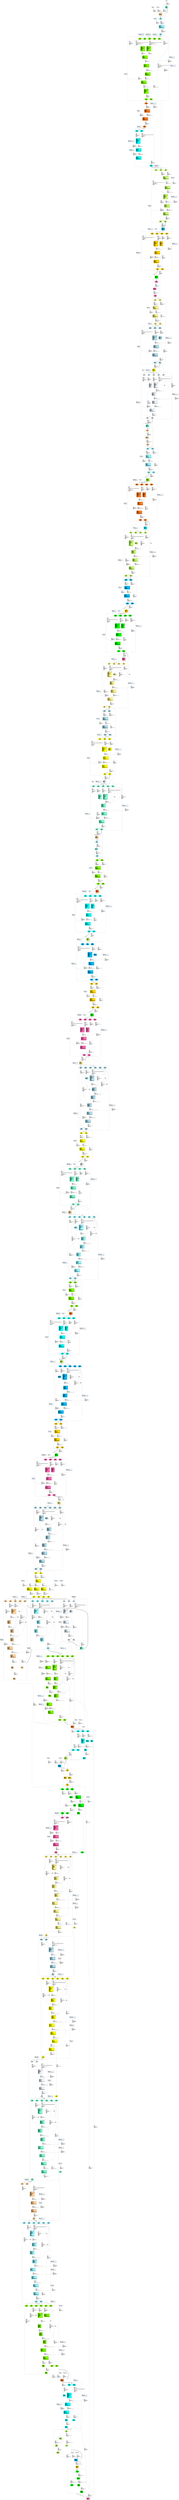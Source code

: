digraph G {
graph [ fontsize=11 ];
node [ fontsize=11 ];
edge [ fontsize=10 ];
rankdir=BU
ranksep=1.5
nodesep=1
splines=spline
compound=true
Graphinfo [ label="" shape=plaintext, style=rounded, color=black, fontname="Arial-Bold" ];
subgraph cluster_1 { label="epoch 1"; fontsize=14; 
subgraph cluster_1_nodes { label="nodes "; peripheries=0;
Transpose_1 ;  }

subgraph cluster_dma_1_in { label=""; peripheries=0;
dummy_1[ style=invis ];  };
 }
subgraph cluster_2 { label="epoch 2"; fontsize=14; 
subgraph cluster_2_nodes { label="nodes "; peripheries=0;
Quantize_2 ;  }

subgraph cluster_dma_2_in { label=""; peripheries=0;
dummy_2[ style=invis ];  };
 }
Transpose_1:s -> dummy_2:n [ltail="cluster_1" lhead=cluster_2 strength=1000 penwidth=5];
subgraph cluster_3 { label="epoch 3"; fontsize=14; 
subgraph cluster_3_nodes { label="nodes "; peripheries=0;
Conv2D_4_suboff_0 ;  }

subgraph cluster_dma_3_in { label="dma inputs "; peripheries=0;
dma_4i3 ;  };

subgraph cluster_dma_3_out { label="dma outputs "; peripheries=0;
dma_5i3 ; dma_5i3 ;  }
 }
Quantize_2:s -> dma_4i3:n [ltail="cluster_2" lhead=cluster_3 strength=1000 penwidth=5];
subgraph cluster_4 { label="epoch 4"; fontsize=14; 
subgraph cluster_4_nodes { label="nodes "; peripheries=0;
Conv2D_4_subm_1 ; Conv2D_4_subm_0 ; Conv2D_4_add_0 ; Conv2D_4_mul_scale_4 ; Conv2D_4_off_bias_6 ; Conv2D_9_suboff_9 ; Conv2D_9 ;  }

subgraph cluster_dma_4_in { label="dma inputs "; peripheries=0;
dma_0i4 ; dma_5i4 ; dma_3i4 ; dma_2i4 ; dma_7i4 ;  };

subgraph cluster_dma_4_out { label="dma outputs "; peripheries=0;
dma_4i4 ; dma_9i4 ;  }
 }
dma_5i3:s -> dma_7i4:n [ltail="cluster_3" lhead=cluster_4 strength=1000 penwidth=5];
subgraph cluster_5 { label="epoch 5"; fontsize=14; 
subgraph cluster_5_nodes { label="nodes "; peripheries=0;
Conv2D_9_mul_scale_13 ; Conv2D_9_off_bias_15 ;  }

subgraph cluster_dma_5_in { label="dma inputs "; peripheries=0;
dma_0i5 ;  };

subgraph cluster_dma_5_out { label="dma outputs "; peripheries=0;
dma_6i5 ;  }
 }
dma_9i4:s -> dma_0i5:n [ltail="cluster_4" lhead=cluster_5 strength=1000 penwidth=5];
subgraph cluster_6 { label="epoch 6"; fontsize=14; 
subgraph cluster_6_nodes { label="nodes "; peripheries=0;
Conv2D_12 ; Conv2D_12_mul_scale_22 ; Conv2D_12_off_bias_24 ;  }

subgraph cluster_dma_6_in { label="dma inputs "; peripheries=0;
dma_6i6 ; dma_5i6 ;  };

subgraph cluster_dma_6_out { label="dma outputs "; peripheries=0;
dma_0i6 ;  }
 }
dma_6i5:s -> dma_6i6:n [ltail="cluster_5" lhead=cluster_6 strength=1000 penwidth=5];
subgraph cluster_7 { label="epoch 7"; fontsize=14; 
subgraph cluster_7_nodes { label="nodes "; peripheries=0;
Add_15 ; Conv2D_23_suboff_27 ; Conv2D_23 ; Conv2D_23_mul_scale_31 ; Conv2D_23_off_bias_33 ;  }

subgraph cluster_dma_7_in { label="dma inputs "; peripheries=0;
dma_4i7 ; dma_9i7 ; dma_7i7 ;  };

subgraph cluster_dma_7_out { label="dma outputs "; peripheries=0;
dma_6i7 ; dma_2i7 ;  }
 }
dma_0i6:s -> dma_4i7:n [ltail="cluster_6" lhead=cluster_7 strength=1000 penwidth=5];
subgraph cluster_8 { label="epoch 8"; fontsize=14; 
subgraph cluster_8_nodes { label="nodes "; peripheries=0;
Transpose_19 ;  }

subgraph cluster_dma_8_in { label=""; peripheries=0;
dummy_8[ style=invis ];  };
 }
dma_2i7:s -> dummy_8:n [ltail="cluster_7" lhead=cluster_8 strength=1000 penwidth=5];
subgraph cluster_9 { label="epoch 9"; fontsize=14; 
subgraph cluster_9_nodes { label="nodes "; peripheries=0;
Pad_20 ; Conv2D_26 ; Conv2D_26_mul_scale_40 ; Conv2D_26_off_bias_42 ;  }

subgraph cluster_dma_9_in { label="dma inputs "; peripheries=0;
dma_0i9 ; dma_8i9 ; dma_4i9 ; dma_6i9 ;  };

subgraph cluster_dma_9_out { label="dma outputs "; peripheries=0;
dma_1i9 ; dma_3i9 ;  }
 }
Transpose_19:s -> dma_0i9:n [ltail="cluster_8" lhead=cluster_9 strength=1000 penwidth=5];
subgraph cluster_10 { label="epoch 10"; fontsize=14; 
subgraph cluster_10_nodes { label="nodes "; peripheries=0;
Transpose_21 ;  }

subgraph cluster_dma_10_in { label=""; peripheries=0;
dummy_10[ style=invis ];  };
 }
dma_3i9:s -> dummy_10:n [ltail="cluster_9" lhead=cluster_10 strength=1000 penwidth=5];
subgraph cluster_11 { label="epoch 11"; fontsize=14; 
subgraph cluster_11_nodes { label="nodes "; peripheries=0;
Identity_inserted_id765 ;  }

subgraph cluster_dma_11_in { label="dma inputs "; peripheries=0;
dma_9i11 ;  };

subgraph cluster_dma_11_out { label="dma outputs "; peripheries=0;
dma_0i11 ;  }
 }
Transpose_21:s -> dma_9i11:n [ltail="cluster_10" lhead=cluster_11 strength=1000 penwidth=5];
subgraph cluster_12 { label="epoch 12"; fontsize=14; 
subgraph cluster_12_nodes { label="nodes "; peripheries=0;
Add_29 ; Conv2D_34_suboff_45 ;  }

subgraph cluster_dma_12_in { label="dma inputs "; peripheries=0;
dma_1i12 ; dma_2i12 ;  };

subgraph cluster_dma_12_out { label="dma outputs "; peripheries=0;
dma_8i12 ; dma_9i12 ;  }
 }
dma_0i11:s -> dma_1i12:n [ltail="cluster_11" lhead=cluster_12 strength=1000 penwidth=5];
subgraph cluster_13 { label="epoch 13"; fontsize=14; 
subgraph cluster_13_nodes { label="nodes "; peripheries=0;
MaxPool_40 ; Conv2D_34 ; Conv2D_34_mul_scale_49 ; Conv2D_34_off_bias_51 ;  }

subgraph cluster_dma_13_in { label="dma inputs "; peripheries=0;
dma_1i13 ; dma_7i13 ; dma_5i13 ;  };

subgraph cluster_dma_13_out { label="dma outputs "; peripheries=0;
dma_6i13 ; dma_4i13 ; dma_4i13 ;  }
 }
dma_9i12:s -> dma_1i13:n [ltail="cluster_12" lhead=cluster_13 strength=1000 penwidth=5];
subgraph cluster_14 { label="epoch 14"; fontsize=14; 
subgraph cluster_14_nodes { label="nodes "; peripheries=0;
Transpose_41 ;  }

subgraph cluster_dma_14_in { label=""; peripheries=0;
dummy_14[ style=invis ];  };
 }
dma_4i13:s -> dummy_14:n [ltail="cluster_13" lhead=cluster_14 strength=1000 penwidth=5];
subgraph cluster_15 { label="epoch 15"; fontsize=14; 
subgraph cluster_15_nodes { label="nodes "; peripheries=0;
Pad_42 ; Conv2D_37 ; Conv2D_37_ca_pipe_1 ; Conv2D_37_mul_scale_58 ; Conv2D_37_off_bias_60 ;  }

subgraph cluster_dma_15_in { label="dma inputs "; peripheries=0;
dma_4i15 ; dma_9i15 ; dma_0i15 ; dma_8i15 ; dma_6i15 ;  };

subgraph cluster_dma_15_out { label="dma outputs "; peripheries=0;
dma_1i15 ; dma_3i15 ;  }
 }
Transpose_41:s -> dma_4i15:n [ltail="cluster_14" lhead=cluster_15 strength=1000 penwidth=5];
subgraph cluster_16 { label="epoch 16"; fontsize=14; 
subgraph cluster_16_nodes { label="nodes "; peripheries=0;
Transpose_43 ;  }

subgraph cluster_dma_16_in { label=""; peripheries=0;
dummy_16[ style=invis ];  };
 }
dma_3i15:s -> dummy_16:n [ltail="cluster_15" lhead=cluster_16 strength=1000 penwidth=5];
subgraph cluster_17 { label="epoch 17"; fontsize=14; 
subgraph cluster_17_nodes { label="nodes "; peripheries=0;
Identity_inserted_id770 ;  }

subgraph cluster_dma_17_in { label="dma inputs "; peripheries=0;
dma_0i17 ;  };

subgraph cluster_dma_17_out { label="dma outputs "; peripheries=0;
dma_7i17 ;  }
 }
Transpose_43:s -> dma_0i17:n [ltail="cluster_16" lhead=cluster_17 strength=1000 penwidth=5];
subgraph cluster_18 { label="epoch 18"; fontsize=14; 
subgraph cluster_18_nodes { label="nodes "; peripheries=0;
Add_44 ; Conv2D_52_suboff_63 ;  }

subgraph cluster_dma_18_in { label="dma inputs "; peripheries=0;
dma_5i18 ; dma_2i18 ;  };

subgraph cluster_dma_18_out { label="dma outputs "; peripheries=0;
dma_8i18 ; dma_4i18 ;  }
 }
dma_7i17:s -> dma_5i18:n [ltail="cluster_17" lhead=cluster_18 strength=1000 penwidth=5];
subgraph cluster_19 { label="epoch 19"; fontsize=14; 
subgraph cluster_19_nodes { label="nodes "; peripheries=0;
Transpose_48 ;  }

subgraph cluster_dma_19_in { label=""; peripheries=0;
dummy_19[ style=invis ];  };
 }
dma_4i18:s -> dummy_19:n [ltail="cluster_18" lhead=cluster_19 strength=1000 penwidth=5];
subgraph cluster_20 { label="epoch 20"; fontsize=14; 
subgraph cluster_20_nodes { label="nodes "; peripheries=0;
Conv2D_52 ; Conv2D_52_mul_scale_67 ; Conv2D_52_off_bias_69 ; Pad_49 ;  }

subgraph cluster_dma_20_in { label="dma inputs "; peripheries=0;
dma_7i20 ; dma_6i20 ; dma_5i20 ; dma_0i20 ;  };

subgraph cluster_dma_20_out { label="dma outputs "; peripheries=0;
dma_9i20 ; dma_9i20 ; dma_2i20 ;  }
 }
Transpose_48:s -> dma_7i20:n [ltail="cluster_19" lhead=cluster_20 strength=1000 penwidth=5];
subgraph cluster_21 { label="epoch 21"; fontsize=14; 
subgraph cluster_21_nodes { label="nodes "; peripheries=0;
Transpose_50 ;  }

subgraph cluster_dma_21_in { label=""; peripheries=0;
dummy_21[ style=invis ];  };
 }
dma_2i20:s -> dummy_21:n [ltail="cluster_20" lhead=cluster_21 strength=1000 penwidth=5];
subgraph cluster_22 { label="epoch 22"; fontsize=14; 
subgraph cluster_22_nodes { label="nodes "; peripheries=0;
Identity_inserted_id775 ; Conv2D_55 ; Conv2D_55_ca_pipe_1 ; Conv2D_55_mul_scale_76 ; Conv2D_55_off_bias_78 ;  }

subgraph cluster_dma_22_in { label="dma inputs "; peripheries=0;
dma_3i22 ; dma_0i22 ; dma_8i22 ; dma_6i22 ;  };

subgraph cluster_dma_22_out { label="dma outputs "; peripheries=0;
dma_2i22 ; dma_5i22 ;  }
 }
Transpose_50:s -> dma_3i22:n [ltail="cluster_21" lhead=cluster_22 strength=1000 penwidth=5];
subgraph cluster_23 { label="epoch 23"; fontsize=14; 
subgraph cluster_23_nodes { label="nodes "; peripheries=0;
Add_58 ; Conv2D_66_suboff_81 ;  }

subgraph cluster_dma_23_in { label="dma inputs "; peripheries=0;
dma_8i23 ; dma_2i23 ;  };

subgraph cluster_dma_23_out { label="dma outputs "; peripheries=0;
dma_1i23 ; dma_9i23 ;  }
 }
dma_5i22:s -> dma_8i23:n [ltail="cluster_22" lhead=cluster_23 strength=1000 penwidth=5];
subgraph cluster_24 { label="epoch 24"; fontsize=14; 
subgraph cluster_24_nodes { label="nodes "; peripheries=0;
Transpose_62 ;  }

subgraph cluster_dma_24_in { label=""; peripheries=0;
dummy_24[ style=invis ];  };
 }
dma_9i23:s -> dummy_24:n [ltail="cluster_23" lhead=cluster_24 strength=1000 penwidth=5];
subgraph cluster_25 { label="epoch 25"; fontsize=14; 
subgraph cluster_25_nodes { label="nodes "; peripheries=0;
Conv2D_66 ; Conv2D_66_mul_scale_85 ; Conv2D_66_off_bias_87 ; Pad_63 ;  }

subgraph cluster_dma_25_in { label="dma inputs "; peripheries=0;
dma_4i25 ; dma_0i25 ; dma_2i25 ; dma_3i25 ;  };

subgraph cluster_dma_25_out { label="dma outputs "; peripheries=0;
dma_9i25 ; dma_9i25 ; dma_8i25 ;  }
 }
Transpose_62:s -> dma_4i25:n [ltail="cluster_24" lhead=cluster_25 strength=1000 penwidth=5];
subgraph cluster_26 { label="epoch 26"; fontsize=14; 
subgraph cluster_26_nodes { label="nodes "; peripheries=0;
Transpose_64 ;  }

subgraph cluster_dma_26_in { label=""; peripheries=0;
dummy_26[ style=invis ];  };
 }
dma_8i25:s -> dummy_26:n [ltail="cluster_25" lhead=cluster_26 strength=1000 penwidth=5];
subgraph cluster_27 { label="epoch 27"; fontsize=14; 
subgraph cluster_27_nodes { label="nodes "; peripheries=0;
Identity_inserted_id780 ; Conv2D_69 ; Conv2D_69_ca_pipe_1 ; Conv2D_69_mul_scale_94 ; Conv2D_69_off_bias_96 ;  }

subgraph cluster_dma_27_in { label="dma inputs "; peripheries=0;
dma_7i27 ; dma_8i27 ; dma_0i27 ; dma_2i27 ;  };

subgraph cluster_dma_27_out { label="dma outputs "; peripheries=0;
dma_6i27 ; dma_1i27 ;  }
 }
Transpose_64:s -> dma_7i27:n [ltail="cluster_26" lhead=cluster_27 strength=1000 penwidth=5];
subgraph cluster_28 { label="epoch 28"; fontsize=14; 
subgraph cluster_28_nodes { label="nodes "; peripheries=0;
Add_72 ; Conv2D_77_suboff_99 ;  }

subgraph cluster_dma_28_in { label="dma inputs "; peripheries=0;
dma_3i28 ; dma_9i28 ;  };

subgraph cluster_dma_28_out { label="dma outputs "; peripheries=0;
dma_6i28 ; dma_0i28 ;  }
 }
dma_1i27:s -> dma_3i28:n [ltail="cluster_27" lhead=cluster_28 strength=1000 penwidth=5];
subgraph cluster_29 { label="epoch 29"; fontsize=14; 
subgraph cluster_29_nodes { label="nodes "; peripheries=0;
MaxPool_83 ; Conv2D_77 ; Conv2D_77_mul_scale_103 ; Conv2D_77_off_bias_105 ;  }

subgraph cluster_dma_29_in { label="dma inputs "; peripheries=0;
dma_5i29 ; dma_2i29 ; dma_3i29 ;  };

subgraph cluster_dma_29_out { label="dma outputs "; peripheries=0;
dma_7i29 ; dma_1i29 ; dma_1i29 ;  }
 }
dma_0i28:s -> dma_5i29:n [ltail="cluster_28" lhead=cluster_29 strength=1000 penwidth=5];
subgraph cluster_30 { label="epoch 30"; fontsize=14; 
subgraph cluster_30_nodes { label="nodes "; peripheries=0;
Transpose_84 ;  }

subgraph cluster_dma_30_in { label=""; peripheries=0;
dummy_30[ style=invis ];  };
 }
dma_1i29:s -> dummy_30:n [ltail="cluster_29" lhead=cluster_30 strength=1000 penwidth=5];
subgraph cluster_31 { label="epoch 31"; fontsize=14; 
subgraph cluster_31_nodes { label="nodes "; peripheries=0;
Pad_85 ; Conv2D_80 ; Conv2D_80_ca_pipe_1 ; Conv2D_80_mul_scale_112 ; Conv2D_80_off_bias_114 ;  }

subgraph cluster_dma_31_in { label="dma inputs "; peripheries=0;
dma_6i31 ; dma_2i31 ; dma_8i31 ; dma_0i31 ; dma_4i31 ;  };

subgraph cluster_dma_31_out { label="dma outputs "; peripheries=0;
dma_5i31 ; dma_7i31 ;  }
 }
Transpose_84:s -> dma_6i31:n [ltail="cluster_30" lhead=cluster_31 strength=1000 penwidth=5];
subgraph cluster_32 { label="epoch 32"; fontsize=14; 
subgraph cluster_32_nodes { label="nodes "; peripheries=0;
Transpose_86 ;  }

subgraph cluster_dma_32_in { label=""; peripheries=0;
dummy_32[ style=invis ];  };
 }
dma_7i31:s -> dummy_32:n [ltail="cluster_31" lhead=cluster_32 strength=1000 penwidth=5];
subgraph cluster_33 { label="epoch 33"; fontsize=14; 
subgraph cluster_33_nodes { label="nodes "; peripheries=0;
Identity_inserted_id785 ;  }

subgraph cluster_dma_33_in { label="dma inputs "; peripheries=0;
dma_0i33 ;  };

subgraph cluster_dma_33_out { label="dma outputs "; peripheries=0;
dma_7i33 ;  }
 }
Transpose_86:s -> dma_0i33:n [ltail="cluster_32" lhead=cluster_33 strength=1000 penwidth=5];
subgraph cluster_34 { label="epoch 34"; fontsize=14; 
subgraph cluster_34_nodes { label="nodes "; peripheries=0;
Add_87 ; Conv2D_95_suboff_117 ;  }

subgraph cluster_dma_34_in { label="dma inputs "; peripheries=0;
dma_0i34 ; dma_1i34 ;  };

subgraph cluster_dma_34_out { label="dma outputs "; peripheries=0;
dma_8i34 ; dma_6i34 ;  }
 }
dma_7i33:s -> dma_0i34:n [ltail="cluster_33" lhead=cluster_34 strength=1000 penwidth=5];
subgraph cluster_35 { label="epoch 35"; fontsize=14; 
subgraph cluster_35_nodes { label="nodes "; peripheries=0;
Transpose_91 ;  }

subgraph cluster_dma_35_in { label=""; peripheries=0;
dummy_35[ style=invis ];  };
 }
dma_6i34:s -> dummy_35:n [ltail="cluster_34" lhead=cluster_35 strength=1000 penwidth=5];
subgraph cluster_36 { label="epoch 36"; fontsize=14; 
subgraph cluster_36_nodes { label="nodes "; peripheries=0;
Pad_92 ; Conv2D_95 ; Conv2D_95_mul_scale_121 ; Conv2D_95_off_bias_123 ;  }

subgraph cluster_dma_36_in { label="dma inputs "; peripheries=0;
dma_4i36 ; dma_1i36 ; dma_3i36 ; dma_0i36 ;  };

subgraph cluster_dma_36_out { label="dma outputs "; peripheries=0;
dma_9i36 ; dma_7i36 ;  }
 }
Transpose_91:s -> dma_4i36:n [ltail="cluster_35" lhead=cluster_36 strength=1000 penwidth=5];
subgraph cluster_37 { label="epoch 37"; fontsize=14; 
subgraph cluster_37_nodes { label="nodes "; peripheries=0;
Transpose_93 ;  }

subgraph cluster_dma_37_in { label=""; peripheries=0;
dummy_37[ style=invis ];  };
 }
dma_7i36:s -> dummy_37:n [ltail="cluster_36" lhead=cluster_37 strength=1000 penwidth=5];
subgraph cluster_38 { label="epoch 38"; fontsize=14; 
subgraph cluster_38_nodes { label="nodes "; peripheries=0;
Identity_inserted_id789 ; Conv2D_98 ; Conv2D_98_mul_scale_127 ; Conv2D_98_off_bias_129 ;  }

subgraph cluster_dma_38_in { label="dma inputs "; peripheries=0;
dma_1i38 ; dma_0i38 ; dma_8i38 ;  };

subgraph cluster_dma_38_out { label="dma outputs "; peripheries=0;
dma_4i38 ; dma_3i38 ;  }
 }
Transpose_93:s -> dma_1i38:n [ltail="cluster_37" lhead=cluster_38 strength=1000 penwidth=5];
subgraph cluster_39 { label="epoch 39"; fontsize=14; 
subgraph cluster_39_nodes { label="nodes "; peripheries=0;
Add_101 ; Conv2D_109_suboff_132 ;  }

subgraph cluster_dma_39_in { label="dma inputs "; peripheries=0;
dma_6i39 ; dma_2i39 ;  };

subgraph cluster_dma_39_out { label="dma outputs "; peripheries=0;
dma_0i39 ; dma_5i39 ;  }
 }
dma_3i38:s -> dma_6i39:n [ltail="cluster_38" lhead=cluster_39 strength=1000 penwidth=5];
subgraph cluster_40 { label="epoch 40"; fontsize=14; 
subgraph cluster_40_nodes { label="nodes "; peripheries=0;
Transpose_105 ;  }

subgraph cluster_dma_40_in { label=""; peripheries=0;
dummy_40[ style=invis ];  };
 }
dma_5i39:s -> dummy_40:n [ltail="cluster_39" lhead=cluster_40 strength=1000 penwidth=5];
subgraph cluster_41 { label="epoch 41"; fontsize=14; 
subgraph cluster_41_nodes { label="nodes "; peripheries=0;
Pad_106 ; Conv2D_109 ; Conv2D_109_mul_scale_136 ; Conv2D_109_off_bias_138 ;  }

subgraph cluster_dma_41_in { label="dma inputs "; peripheries=0;
dma_0i41 ; dma_7i41 ; dma_8i41 ; dma_3i41 ;  };

subgraph cluster_dma_41_out { label="dma outputs "; peripheries=0;
dma_4i41 ; dma_6i41 ; dma_6i41 ; dma_6i41 ; dma_6i41 ;  }
 }
Transpose_105:s -> dma_0i41:n [ltail="cluster_40" lhead=cluster_41 strength=1000 penwidth=5];
subgraph cluster_42 { label="epoch 42"; fontsize=14; 
subgraph cluster_42_nodes { label="nodes "; peripheries=0;
Transpose_107 ;  }

subgraph cluster_dma_42_in { label=""; peripheries=0;
dummy_42[ style=invis ];  };
 }
dma_6i41:s -> dummy_42:n [ltail="cluster_41" lhead=cluster_42 strength=1000 penwidth=5];
subgraph cluster_43 { label="epoch 43"; fontsize=14; 
subgraph cluster_43_nodes { label="nodes "; peripheries=0;
Identity_inserted_id796 ; Conv2D_112 ; Conv2D_112_ca_pipe_1 ; Conv2D_112_ca_pipe_2 ; Conv2D_112_ca_pipe_3 ; Conv2D_112_mul_scale_145 ; Conv2D_112_off_bias_147 ;  }

subgraph cluster_dma_43_in { label="dma inputs "; peripheries=0;
dma_8i43 ; dma_9i43 ; dma_4i43 ; dma_3i43 ; dma_2i43 ; dma_1i43 ;  };

subgraph cluster_dma_43_out { label="dma outputs "; peripheries=0;
dma_5i43 ; dma_6i43 ;  }
 }
Transpose_107:s -> dma_8i43:n [ltail="cluster_42" lhead=cluster_43 strength=1000 penwidth=5];
subgraph cluster_44 { label="epoch 44"; fontsize=14; 
subgraph cluster_44_nodes { label="nodes "; peripheries=0;
Add_115 ; Conv2D_123_suboff_150 ;  }

subgraph cluster_dma_44_in { label="dma inputs "; peripheries=0;
dma_9i44 ; dma_0i44 ;  };

subgraph cluster_dma_44_out { label="dma outputs "; peripheries=0;
dma_1i44 ; dma_8i44 ;  }
 }
dma_6i43:s -> dma_9i44:n [ltail="cluster_43" lhead=cluster_44 strength=1000 penwidth=5];
subgraph cluster_45 { label="epoch 45"; fontsize=14; 
subgraph cluster_45_nodes { label="nodes "; peripheries=0;
Transpose_119 ;  }

subgraph cluster_dma_45_in { label=""; peripheries=0;
dummy_45[ style=invis ];  };
 }
dma_8i44:s -> dummy_45:n [ltail="cluster_44" lhead=cluster_45 strength=1000 penwidth=5];
subgraph cluster_46 { label="epoch 46"; fontsize=14; 
subgraph cluster_46_nodes { label="nodes "; peripheries=0;
Pad_120 ; Conv2D_123 ; Conv2D_123_mul_scale_154 ; Conv2D_123_off_bias_156 ;  }

subgraph cluster_dma_46_in { label="dma inputs "; peripheries=0;
dma_9i46 ; dma_3i46 ; dma_1i46 ; dma_2i46 ;  };

subgraph cluster_dma_46_out { label="dma outputs "; peripheries=0;
dma_5i46 ; dma_8i46 ; dma_8i46 ; dma_8i46 ; dma_8i46 ;  }
 }
Transpose_119:s -> dma_9i46:n [ltail="cluster_45" lhead=cluster_46 strength=1000 penwidth=5];
subgraph cluster_47 { label="epoch 47"; fontsize=14; 
subgraph cluster_47_nodes { label="nodes "; peripheries=0;
Transpose_121 ;  }

subgraph cluster_dma_47_in { label=""; peripheries=0;
dummy_47[ style=invis ];  };
 }
dma_8i46:s -> dummy_47:n [ltail="cluster_46" lhead=cluster_47 strength=1000 penwidth=5];
subgraph cluster_48 { label="epoch 48"; fontsize=14; 
subgraph cluster_48_nodes { label="nodes "; peripheries=0;
Identity_inserted_id803 ; Conv2D_126 ; Conv2D_126_ca_pipe_1 ; Conv2D_126_ca_pipe_2 ; Conv2D_126_ca_pipe_3 ; Conv2D_126_mul_scale_163 ; Conv2D_126_off_bias_165 ;  }

subgraph cluster_dma_48_in { label="dma inputs "; peripheries=0;
dma_4i48 ; dma_3i48 ; dma_7i48 ; dma_6i48 ; dma_5i48 ; dma_2i48 ;  };

subgraph cluster_dma_48_out { label="dma outputs "; peripheries=0;
dma_8i48 ; dma_0i48 ;  }
 }
Transpose_121:s -> dma_4i48:n [ltail="cluster_47" lhead=cluster_48 strength=1000 penwidth=5];
subgraph cluster_49 { label="epoch 49"; fontsize=14; 
subgraph cluster_49_nodes { label="nodes "; peripheries=0;
Add_129 ; Conv2D_137_suboff_168 ;  }

subgraph cluster_dma_49_in { label="dma inputs "; peripheries=0;
dma_9i49 ; dma_8i49 ;  };

subgraph cluster_dma_49_out { label="dma outputs "; peripheries=0;
dma_2i49 ; dma_3i49 ;  }
 }
dma_0i48:s -> dma_9i49:n [ltail="cluster_48" lhead=cluster_49 strength=1000 penwidth=5];
subgraph cluster_50 { label="epoch 50"; fontsize=14; 
subgraph cluster_50_nodes { label="nodes "; peripheries=0;
Transpose_133 ;  }

subgraph cluster_dma_50_in { label=""; peripheries=0;
dummy_50[ style=invis ];  };
 }
dma_3i49:s -> dummy_50:n [ltail="cluster_49" lhead=cluster_50 strength=1000 penwidth=5];
subgraph cluster_51 { label="epoch 51"; fontsize=14; 
subgraph cluster_51_nodes { label="nodes "; peripheries=0;
Pad_134 ; Conv2D_137 ; Conv2D_137_mul_scale_172 ; Conv2D_137_off_bias_174 ;  }

subgraph cluster_dma_51_in { label="dma inputs "; peripheries=0;
dma_9i51 ; dma_7i51 ; dma_1i51 ; dma_2i51 ;  };

subgraph cluster_dma_51_out { label="dma outputs "; peripheries=0;
dma_6i51 ; dma_0i51 ; dma_0i51 ; dma_0i51 ;  }
 }
Transpose_133:s -> dma_9i51:n [ltail="cluster_50" lhead=cluster_51 strength=1000 penwidth=5];
subgraph cluster_52 { label="epoch 52"; fontsize=14; 
subgraph cluster_52_nodes { label="nodes "; peripheries=0;
Transpose_135 ;  }

subgraph cluster_dma_52_in { label=""; peripheries=0;
dummy_52[ style=invis ];  };
 }
dma_0i51:s -> dummy_52:n [ltail="cluster_51" lhead=cluster_52 strength=1000 penwidth=5];
subgraph cluster_53 { label="epoch 53"; fontsize=14; 
subgraph cluster_53_nodes { label="nodes "; peripheries=0;
Identity_inserted_id809 ; Conv2D_140 ; Conv2D_140_ca_pipe_1 ; Conv2D_140_ca_pipe_2 ; Conv2D_140_mul_scale_181 ; Conv2D_140_off_bias_183 ;  }

subgraph cluster_dma_53_in { label="dma inputs "; peripheries=0;
dma_9i53 ; dma_8i53 ; dma_3i53 ; dma_0i53 ; dma_7i53 ;  };

subgraph cluster_dma_53_out { label="dma outputs "; peripheries=0;
dma_1i53 ; dma_5i53 ;  }
 }
Transpose_135:s -> dma_9i53:n [ltail="cluster_52" lhead=cluster_53 strength=1000 penwidth=5];
subgraph cluster_54 { label="epoch 54"; fontsize=14; 
subgraph cluster_54_nodes { label="nodes "; peripheries=0;
Add_143 ; Conv2D_151_suboff_186 ;  }

subgraph cluster_dma_54_in { label="dma inputs "; peripheries=0;
dma_0i54 ; dma_6i54 ;  };

subgraph cluster_dma_54_out { label="dma outputs "; peripheries=0;
dma_8i54 ; dma_3i54 ;  }
 }
dma_5i53:s -> dma_0i54:n [ltail="cluster_53" lhead=cluster_54 strength=1000 penwidth=5];
subgraph cluster_55 { label="epoch 55"; fontsize=14; 
subgraph cluster_55_nodes { label="nodes "; peripheries=0;
Transpose_147 ;  }

subgraph cluster_dma_55_in { label=""; peripheries=0;
dummy_55[ style=invis ];  };
 }
dma_3i54:s -> dummy_55:n [ltail="cluster_54" lhead=cluster_55 strength=1000 penwidth=5];
subgraph cluster_56 { label="epoch 56"; fontsize=14; 
subgraph cluster_56_nodes { label="nodes "; peripheries=0;
Conv2D_151 ; Conv2D_151_mul_scale_190 ; Conv2D_151_off_bias_192 ; Pad_148 ;  }

subgraph cluster_dma_56_in { label="dma inputs "; peripheries=0;
dma_9i56 ; dma_5i56 ; dma_1i56 ; dma_2i56 ;  };

subgraph cluster_dma_56_out { label="dma outputs "; peripheries=0;
dma_8i56 ; dma_8i56 ; dma_8i56 ; dma_8i56 ; dma_3i56 ;  }
 }
Transpose_147:s -> dma_9i56:n [ltail="cluster_55" lhead=cluster_56 strength=1000 penwidth=5];
subgraph cluster_57 { label="epoch 57"; fontsize=14; 
subgraph cluster_57_nodes { label="nodes "; peripheries=0;
Transpose_149 ;  }

subgraph cluster_dma_57_in { label=""; peripheries=0;
dummy_57[ style=invis ];  };
 }
dma_3i56:s -> dummy_57:n [ltail="cluster_56" lhead=cluster_57 strength=1000 penwidth=5];
subgraph cluster_58 { label="epoch 58"; fontsize=14; 
subgraph cluster_58_nodes { label="nodes "; peripheries=0;
Identity_inserted_id816 ; Conv2D_154 ; Conv2D_154_ca_pipe_1 ; Conv2D_154_ca_pipe_2 ; Conv2D_154_ca_pipe_3 ; Conv2D_154_mul_scale_199 ; Conv2D_154_off_bias_201 ;  }

subgraph cluster_dma_58_in { label="dma inputs "; peripheries=0;
dma_5i58 ; dma_7i58 ; dma_4i58 ; dma_0i58 ; dma_3i58 ; dma_1i58 ;  };

subgraph cluster_dma_58_out { label="dma outputs "; peripheries=0;
dma_6i58 ; dma_8i58 ;  }
 }
Transpose_149:s -> dma_5i58:n [ltail="cluster_57" lhead=cluster_58 strength=1000 penwidth=5];
subgraph cluster_59 { label="epoch 59"; fontsize=14; 
subgraph cluster_59_nodes { label="nodes "; peripheries=0;
Add_157 ; Conv2D_162_suboff_204 ; Conv2D_247_suboff_321 ; Conv2D_238_suboff_312 ;  }

subgraph cluster_dma_59_in { label="dma inputs "; peripheries=0;
dma_8i59 ; dma_0i59 ;  };

subgraph cluster_dma_59_out { label="dma outputs "; peripheries=0;
dma_1i59 ; dma_2i59 ; dma_7i59 ; dma_7i59 ; dma_7i59 ; dma_7i59 ; dma_9i59 ; dma_9i59 ; dma_9i59 ; dma_9i59 ;  }
 }
dma_8i58:s -> dma_8i59:n [ltail="cluster_58" lhead=cluster_59 strength=1000 penwidth=5];
subgraph cluster_60 { label="epoch 60"; fontsize=14; 
subgraph cluster_60_nodes { label="nodes "; peripheries=0;
MaxPool_168 ; Conv2D_162 ; Conv2D_162_mul_scale_208 ; Conv2D_162_off_bias_210 ;  }

subgraph cluster_dma_60_in { label="dma inputs "; peripheries=0;
dma_1i60 ; dma_7i60 ; dma_5i60 ;  };

subgraph cluster_dma_60_out { label="dma outputs "; peripheries=0;
dma_3i60 ; dma_6i60 ; dma_6i60 ; dma_6i60 ; dma_6i60 ;  }
 }
dma_9i59:s -> dma_1i60:n [ltail="cluster_59" lhead=cluster_60 strength=1000 penwidth=5];
subgraph cluster_61 { label="epoch 61"; fontsize=14; 
subgraph cluster_61_nodes { label="nodes "; peripheries=0;
Transpose_169 ;  }

subgraph cluster_dma_61_in { label=""; peripheries=0;
dummy_61[ style=invis ];  };
 }
dma_6i60:s -> dummy_61:n [ltail="cluster_60" lhead=cluster_61 strength=1000 penwidth=5];
subgraph cluster_62 { label="epoch 62"; fontsize=14; 
subgraph cluster_62_nodes { label="nodes "; peripheries=0;
Conv2D_247 ; Conv2D_247_ca_pipe_1 ; Conv2D_247_ca_pipe_2 ; Conv2D_247_ca_pipe_3 ; Conv2D_247_mul_scale_325 ; Conv2D_247_off_bias_327 ; Transpose_250 ; Transpose_252 ;  }

subgraph cluster_dma_62_in { label="dma inputs "; peripheries=0;
dma_7i62 ; dma_8i62 ; dma_0i62 ; dma_3i62 ; dma_9i62 ;  };

subgraph cluster_dma_62_out { label="dma outputs "; peripheries=0;
dma_4i62 ;  }
 }
Transpose_169:s -> dma_7i62:n [ltail="cluster_61" lhead=cluster_62 strength=1000 penwidth=5];
subgraph cluster_63 { label="epoch 63"; fontsize=14; 
subgraph cluster_63_nodes { label="nodes "; peripheries=0;
Conv2D_238 ; Conv2D_238_ca_pipe_1 ; Conv2D_238_ca_pipe_2 ; Conv2D_238_ca_pipe_3 ;  }

subgraph cluster_dma_63_in { label="dma inputs "; peripheries=0;
dma_3i63 ; dma_0i63 ; dma_8i63 ; dma_5i63 ; dma_4i63 ;  };

subgraph cluster_dma_63_out { label="dma outputs "; peripheries=0;
dma_7i63 ;  }
 }
dma_4i62:s -> dma_4i63:n [ltail="cluster_62" lhead=cluster_63 strength=1000 penwidth=5];
subgraph cluster_64 { label="epoch 64"; fontsize=14; 
subgraph cluster_64_nodes { label="nodes "; peripheries=0;
Conv2D_165 ; Conv2D_165_ca_pipe_1 ; Conv2D_165_ca_pipe_2 ; Conv2D_165_ca_pipe_3 ; Conv2D_165_mul_scale_217 ; Conv2D_165_off_bias_219 ; Conv2D_238_mul_scale_316 ; Conv2D_238_off_bias_318 ; Transpose_241 ; Reshape_inserted_id829 ;  }

subgraph cluster_dma_64_in { label="dma inputs "; peripheries=0;
dma_3i64 ; dma_0i64 ; dma_6i64 ; dma_7i64 ; dma_5i64 ; dma_8i64 ;  };

subgraph cluster_dma_64_out { label="dma outputs "; peripheries=0;
dma_4i64 ; dma_2i64 ;  }
 }
dma_7i63:s -> dma_3i64:n [ltail="cluster_63" lhead=cluster_64 strength=1000 penwidth=5];
subgraph cluster_65 { label="epoch 65"; fontsize=14; 
subgraph cluster_65_nodes { label="nodes "; peripheries=0;
Dequantize_254 ;  }

subgraph cluster_dma_65_in { label=""; peripheries=0;
dummy_65[ style=invis ];  };
 }
dma_2i64:s -> dummy_65:n [ltail="cluster_64" lhead=cluster_65 strength=1000 penwidth=5];
subgraph cluster_66 { label="epoch 66"; fontsize=14; 
subgraph cluster_66_nodes { label="nodes "; peripheries=0;
Transpose_255 ; Pad_170 ; Identity_inserted_id831 ; Transpose_243 ; Reshape_inserted_id830 ;  }

subgraph cluster_dma_66_in { label="dma inputs "; peripheries=0;
dma_3i66 ; dma_0i66 ; dma_6i66 ;  };

subgraph cluster_dma_66_out { label="dma outputs "; peripheries=0;
dma_8i66 ; dma_4i66 ;  }
 }
Dequantize_254:s -> dma_3i66:n [ltail="cluster_65" lhead=cluster_66 strength=1000 penwidth=5];
subgraph cluster_67 { label="epoch 67"; fontsize=14; 
subgraph cluster_67_nodes { label="nodes "; peripheries=0;
Transpose_171 ;  }

subgraph cluster_dma_67_in { label=""; peripheries=0;
dummy_67[ style=invis ];  };
 }
dma_4i66:s -> dummy_67:n [ltail="cluster_66" lhead=cluster_67 strength=1000 penwidth=5];
subgraph cluster_68 { label="epoch 68"; fontsize=14; 
subgraph cluster_68_nodes { label="nodes "; peripheries=0;
Dequantize_245 ;  }

subgraph cluster_dma_68_in { label=""; peripheries=0;
dummy_68[ style=invis ];  };
 }
Transpose_171:s -> dummy_68:n [ltail="cluster_67" lhead=cluster_68 strength=1000 penwidth=5];
subgraph cluster_69 { label="epoch 69"; fontsize=14; 
subgraph cluster_69_nodes { label="nodes "; peripheries=0;
Identity_inserted_id832 ; Reshape_inserted_id833 ;  }

subgraph cluster_dma_69_in { label="dma inputs "; peripheries=0;
dma_4i69 ;  };

subgraph cluster_dma_69_out { label="dma outputs "; peripheries=0;
dma_9i69 ;  }
 }
Dequantize_245:s -> dma_4i69:n [ltail="cluster_68" lhead=cluster_69 strength=1000 penwidth=5];
subgraph cluster_70 { label="epoch 70"; fontsize=14; 
subgraph cluster_70_nodes { label="nodes "; peripheries=0;
Add_172 ; Conv2D_177_suboff_222 ; Identity_inserted_id835 ; Transpose_246 ; Reshape_inserted_id834 ;  }

subgraph cluster_dma_70_in { label="dma inputs "; peripheries=0;
dma_7i70 ; dma_8i70 ; dma_3i70 ;  };

subgraph cluster_dma_70_out { label="dma outputs "; peripheries=0;
dma_2i70 ; dma_6i70 ;  }
 }
dma_9i69:s -> dma_7i70:n [ltail="cluster_69" lhead=cluster_70 strength=1000 penwidth=5];
subgraph cluster_71 { label="epoch 71"; fontsize=14; 
subgraph cluster_71_nodes { label="nodes "; peripheries=0;
Conv2D_177 ; Conv2D_177_mul_scale_226 ; Conv2D_177_off_bias_228 ;  }

subgraph cluster_dma_71_in { label="dma inputs "; peripheries=0;
dma_2i71 ; dma_5i71 ;  };

subgraph cluster_dma_71_out { label="dma outputs "; peripheries=0;
dma_0i71 ; dma_0i71 ; dma_0i71 ; dma_0i71 ;  }
 }
dma_6i70:s -> dma_2i71:n [ltail="cluster_70" lhead=cluster_71 strength=1000 penwidth=5];
subgraph cluster_72 { label="epoch 72"; fontsize=14; 
subgraph cluster_72_nodes { label="nodes "; peripheries=0;
Conv2D_180 ; Conv2D_180_ca_pipe_1 ; Conv2D_180_ca_pipe_2 ; Conv2D_180_ca_pipe_3 ; Conv2D_180_mul_scale_235 ; Conv2D_180_off_bias_237 ; Add_183 ; Conv2D_188_suboff_240 ;  }

subgraph cluster_dma_72_in { label="dma inputs "; peripheries=0;
dma_6i72 ; dma_9i72 ; dma_3i72 ; dma_2i72 ; dma_7i72 ; dma_0i72 ;  };

subgraph cluster_dma_72_out { label="dma outputs "; peripheries=0;
dma_5i72 ;  }
 }
dma_0i71:s -> dma_6i72:n [ltail="cluster_71" lhead=cluster_72 strength=1000 penwidth=5];
subgraph cluster_73 { label="epoch 73"; fontsize=14; 
subgraph cluster_73_nodes { label="nodes "; peripheries=0;
Conv2D_188 ; Conv2D_188_mul_scale_244 ; Conv2D_188_off_bias_246 ;  }

subgraph cluster_dma_73_in { label="dma inputs "; peripheries=0;
dma_7i73 ; dma_2i73 ;  };

subgraph cluster_dma_73_out { label="dma outputs "; peripheries=0;
dma_9i73 ; dma_9i73 ; dma_9i73 ; dma_9i73 ;  }
 }
dma_5i72:s -> dma_7i73:n [ltail="cluster_72" lhead=cluster_73 strength=1000 penwidth=5];
subgraph cluster_74 { label="epoch 74"; fontsize=14; 
subgraph cluster_74_nodes { label="nodes "; peripheries=0;
Conv2D_191 ; Conv2D_191_ca_pipe_1 ; Conv2D_191_ca_pipe_2 ; Conv2D_191_ca_pipe_3 ; Conv2D_191_mul_scale_253 ; Conv2D_191_off_bias_255 ; Add_194 ; Conv2D_199_suboff_258 ;  }

subgraph cluster_dma_74_in { label="dma inputs "; peripheries=0;
dma_8i74 ; dma_7i74 ; dma_3i74 ; dma_1i74 ; dma_5i74 ; dma_4i74 ;  };

subgraph cluster_dma_74_out { label="dma outputs "; peripheries=0;
dma_9i74 ;  }
 }
dma_9i73:s -> dma_8i74:n [ltail="cluster_73" lhead=cluster_74 strength=1000 penwidth=5];
subgraph cluster_75 { label="epoch 75"; fontsize=14; 
subgraph cluster_75_nodes { label="nodes "; peripheries=0;
Conv2D_199 ; Conv2D_199_mul_scale_262 ; Conv2D_199_off_bias_264 ;  }

subgraph cluster_dma_75_in { label="dma inputs "; peripheries=0;
dma_0i75 ; dma_3i75 ;  };

subgraph cluster_dma_75_out { label="dma outputs "; peripheries=0;
dma_7i75 ; dma_7i75 ; dma_7i75 ; dma_7i75 ;  }
 }
dma_9i74:s -> dma_0i75:n [ltail="cluster_74" lhead=cluster_75 strength=1000 penwidth=5];
subgraph cluster_76 { label="epoch 76"; fontsize=14; 
subgraph cluster_76_nodes { label="nodes "; peripheries=0;
Conv2D_202 ; Conv2D_202_ca_pipe_1 ; Conv2D_202_ca_pipe_2 ; Conv2D_202_ca_pipe_3 ; Conv2D_202_mul_scale_271 ; Conv2D_202_off_bias_273 ; Add_205 ; Conv2D_210_suboff_276 ;  }

subgraph cluster_dma_76_in { label="dma inputs "; peripheries=0;
dma_4i76 ; dma_7i76 ; dma_9i76 ; dma_2i76 ; dma_3i76 ; dma_8i76 ;  };

subgraph cluster_dma_76_out { label="dma outputs "; peripheries=0;
dma_1i76 ;  }
 }
dma_7i75:s -> dma_4i76:n [ltail="cluster_75" lhead=cluster_76 strength=1000 penwidth=5];
subgraph cluster_77 { label="epoch 77"; fontsize=14; 
subgraph cluster_77_nodes { label="nodes "; peripheries=0;
Conv2D_210 ; Conv2D_210_mul_scale_280 ; Conv2D_210_off_bias_282 ;  }

subgraph cluster_dma_77_in { label="dma inputs "; peripheries=0;
dma_0i77 ; dma_7i77 ;  };

subgraph cluster_dma_77_out { label="dma outputs "; peripheries=0;
dma_4i77 ; dma_4i77 ; dma_4i77 ; dma_4i77 ;  }
 }
dma_1i76:s -> dma_0i77:n [ltail="cluster_76" lhead=cluster_77 strength=1000 penwidth=5];
subgraph cluster_78 { label="epoch 78"; fontsize=14; 
subgraph cluster_78_nodes { label="nodes "; peripheries=0;
Conv2D_213 ; Conv2D_213_ca_pipe_1 ; Conv2D_213_ca_pipe_2 ; Conv2D_213_ca_pipe_3 ; Conv2D_213_mul_scale_289 ; Conv2D_213_off_bias_291 ; Add_216 ; Conv2D_229_suboff_303 ;  }

subgraph cluster_dma_78_in { label="dma inputs "; peripheries=0;
dma_4i78 ; dma_2i78 ; dma_7i78 ; dma_1i78 ; dma_5i78 ; dma_3i78 ;  };

subgraph cluster_dma_78_out { label="dma outputs "; peripheries=0;
dma_8i78 ; dma_6i78 ; dma_6i78 ; dma_6i78 ; dma_6i78 ;  }
 }
dma_4i77:s -> dma_4i78:n [ltail="cluster_77" lhead=cluster_78 strength=1000 penwidth=5];
subgraph cluster_79 { label="epoch 79"; fontsize=14; 
subgraph cluster_79_nodes { label="nodes "; peripheries=0;
Conv2D_220_suboff_294 ; Conv2D_229 ; Conv2D_229_ca_pipe_1 ; Conv2D_229_ca_pipe_2 ; Conv2D_229_ca_pipe_3 ; Conv2D_229_mul_scale_307 ; Conv2D_229_off_bias_309 ; Transpose_232 ; Transpose_234 ;  }

subgraph cluster_dma_79_in { label="dma inputs "; peripheries=0;
dma_5i79 ; dma_2i79 ; dma_1i79 ; dma_6i79 ; dma_9i79 ; dma_0i79 ;  };

subgraph cluster_dma_79_out { label="dma outputs "; peripheries=0;
dma_3i79 ; dma_8i79 ;  }
 }
dma_6i78:s -> dma_5i79:n [ltail="cluster_78" lhead=cluster_79 strength=1000 penwidth=5];
subgraph cluster_80 { label="epoch 80"; fontsize=14; 
subgraph cluster_80_nodes { label="nodes "; peripheries=0;
Dequantize_236 ;  }

subgraph cluster_dma_80_in { label=""; peripheries=0;
dummy_80[ style=invis ];  };
 }
dma_8i79:s -> dummy_80:n [ltail="cluster_79" lhead=cluster_80 strength=1000 penwidth=5];
subgraph cluster_81 { label="epoch 81"; fontsize=14; 
subgraph cluster_81_nodes { label="nodes "; peripheries=0;
Transpose_237 ; Conv2D_220 ; Conv2D_220_mul_scale_298 ; Conv2D_220_off_bias_300 ; Transpose_223 ; Reshape_inserted_id851 ;  }

subgraph cluster_dma_81_in { label="dma inputs "; peripheries=0;
dma_4i81 ; dma_6i81 ;  };

subgraph cluster_dma_81_out { label="dma outputs "; peripheries=0;
dma_2i81 ;  }
 }
Dequantize_236:s -> dma_4i81:n [ltail="cluster_80" lhead=cluster_81 strength=1000 penwidth=5];
subgraph cluster_82 { label="epoch 82"; fontsize=14; 
subgraph cluster_82_nodes { label="nodes "; peripheries=0;
Identity_inserted_id853 ; Transpose_225 ; Reshape_inserted_id852 ;  }

subgraph cluster_dma_82_in { label="dma inputs "; peripheries=0;
dma_8i82 ;  };

subgraph cluster_dma_82_out { label="dma outputs "; peripheries=0;
dma_1i82 ;  }
 }
dma_2i81:s -> dma_8i82:n [ltail="cluster_81" lhead=cluster_82 strength=1000 penwidth=5];
subgraph cluster_83 { label="epoch 83"; fontsize=14; 
subgraph cluster_83_nodes { label="nodes "; peripheries=0;
Dequantize_227 ;  }

subgraph cluster_dma_83_in { label=""; peripheries=0;
dummy_83[ style=invis ];  };
 }
dma_1i82:s -> dummy_83:n [ltail="cluster_82" lhead=cluster_83 strength=1000 penwidth=5];
subgraph cluster_84 { label="epoch 84"; fontsize=14; 
subgraph cluster_84_nodes { label="nodes "; peripheries=0;
Reshape_inserted_id854 ;  }

subgraph cluster_dma_84_in { label=""; peripheries=0;
dummy_84[ style=invis ];  };
 }
Dequantize_227:s -> dummy_84:n [ltail="cluster_83" lhead=cluster_84 strength=1000 penwidth=5];
subgraph cluster_85 { label="epoch 85"; fontsize=14; 
subgraph cluster_85_nodes { label="nodes "; peripheries=0;
Identity_inserted_id856 ; Transpose_228 ; Reshape_inserted_id855 ;  }

subgraph cluster_dma_85_in { label="dma inputs "; peripheries=0;
dma_5i85 ;  };

subgraph cluster_dma_85_out { label="dma outputs "; peripheries=0;
dma_3i85 ;  }
 }
Reshape_inserted_id854:s -> dma_5i85:n [ltail="cluster_84" lhead=cluster_85 strength=1000 penwidth=5];
subgraph cluster_86 { label="epoch 86"; fontsize=14; 
subgraph cluster_86_nodes { label="nodes "; peripheries=0;
__NN__RETURN__ ;  }

subgraph cluster_dma_86_in { label=""; peripheries=0;
dummy_86[ style=invis ];  };
 }
dma_3i85:s -> dummy_86:n [ltail="cluster_85" lhead=cluster_86 strength=1000 penwidth=5];
Conv2D_238_zero_off_314 [ label="{ { <i0> 0} |  [710]\lConv2D_238_zero_off_314\l(bytes=1 , 0.00061% of total)\l\l 0 | { <o0> 0} }", shape=record, fillcolor="aliceblue", style="rounded,filled"  ] ;
Conv2D_188_off_bias_248 [ label="{ { <i0> 0} |  [558]\lConv2D_188_off_bias_248\l(bytes=192 , 0.12% of total)\l\l 0 0 0 0 ... | { <o0> 0} }", shape=record, fillcolor="aliceblue", style="rounded,filled"  ] ;
Conv2D_202_mul_scale_270 [ label="{ { <i0> 0} |  [606]\lConv2D_202_mul_scale_270\l(bytes=192 , 0.12% of total)\l\l 8.4144e-05 0.0001629 0.000114594 0.000468901 ... | { <o0> 0} }", shape=record, fillcolor="aliceblue", style="rounded,filled"  ] ;
Conv2D_238_off_bias_320 [ label="{ { <i0> 0} |  [716]\lConv2D_238_off_bias_320\l(bytes=128 , 0.079% of total)\l\l -51499112 -47718757 9478044 9478044 ... | { <o0> 0} }", shape=record, fillcolor="aliceblue", style="rounded,filled"  ] ;
Conv2D_162_mul_scale_207 [ label="{ { <i0> 0} |  [478]\lConv2D_162_mul_scale_207\l(bytes=176 , 0.11% of total)\l\l 0.00034013 0.000323294 0.000563609 0.00039625 ... | { <o0> 0} }", shape=record, fillcolor="aliceblue", style="rounded,filled"  ] ;
Conv2D_77_mul_scale_102 [ label="{ { <i0> 0} |  [233]\lConv2D_77_mul_scale_102\l(bytes=84 , 0.052% of total)\l\l 0.000291246 0.000397173 0.000330632 0.000215377 ... | { <o0> 0} }", shape=record, fillcolor="aliceblue", style="rounded,filled"  ] ;
Conv2D_4_weights_submask_0_0_3_0_24_3_2_5_360 [ label="{ { <i0> 0} |  [14]\lConv2D_4_weights_submask_0_0_3_0_24_3_2_5_360\l(bytes=720 , 0.44% of total)\l\l -0.017036 -0.0535418 -0.057598 -0.0608429 ... | { <o0> 0} }", shape=record, fillcolor="aliceblue", style="rounded,filled"  ] ;
Conv2D_23_mul_scale_30 [ label="{ { <i0> 0} |  [73]\lConv2D_23_mul_scale_30\l(bytes=48 , 0.029% of total)\l\l 0.000698985 0.00030241 0.000373265 0.000351036 ... | { <o0> 0} }", shape=record, fillcolor="aliceblue", style="rounded,filled"  ] ;
Conv2D_4_zero_off_2 [ label="{ { <i0> 0} |  [8]\lConv2D_4_zero_off_2\l(bytes=1 , 0.00061% of total)\l\l 0 | { <o0> 0} }", shape=record, fillcolor="aliceblue", style="rounded,filled"  ] ;
Conv2D_4_off_bias_8 [ label="{ { <i0> 0} |  [19]\lConv2D_4_off_bias_8\l(bytes=96 , 0.059% of total)\l\l -127534924 -123435193 -110456777 -126760148 ... | { <o0> 0} }", shape=record, fillcolor="aliceblue", style="rounded,filled"  ] ;
Pad_92_pad_kern_274 [ label="{ { <i0> 0} |  [786]\lPad_92_pad_kern_274\l 1 1 1 1 ... | { <o0> 0} }", shape=record, fillcolor="aliceblue", style="rounded,filled"  ] ;
Pad_148_pad_kern_436 [ label="{ { <i0> 0} |  [810]\lPad_148_pad_kern_436\l 1 1 1 1 ... | { <o0> 0} }", shape=record, fillcolor="aliceblue", style="rounded,filled"  ] ;
Conv2D_26_mul_scale_39 [ label="{ { <i0> 0} |  [87]\lConv2D_26_mul_scale_39\l(bytes=56 , 0.034% of total)\l\l 0.00020426 0.000288204 0.000279659 0.000325615 ... | { <o0> 0} }", shape=record, fillcolor="aliceblue", style="rounded,filled"  ] ;
Conv2D_69_off_bias_98 [ label="{ { <i0> 0} |  [213]\lConv2D_69_off_bias_98\l(bytes=168 , 0.1% of total)\l\l 8819606 17689134 20955327 2649358 ... | { <o0> 0} }", shape=record, fillcolor="aliceblue", style="rounded,filled"  ] ;
Quantize_2_y_zero_point [ label="{ { <i0> 0} |  [3]\lQuantize_2_y_zero_point\l -128 | { <o0> 0} }", shape=record, fillcolor="aliceblue", style="rounded,filled"  ] ;
Conv2D_112_off_bias_149 [ label="{ { <i0> 0} |  [335]\lConv2D_112_off_bias_149\l(bytes=256 , 0.16% of total)\l\l -12029113 7290405 6414995 11644649 ... | { <o0> 0} }", shape=record, fillcolor="aliceblue", style="rounded,filled"  ] ;
Conv2D_162_weights_inflated_350 [ label="{ { <i0> 0} |  [476]\lConv2D_162_weights_inflated_350\l(bytes=6336 , 3.9% of total)\l\l 1.63113 1.65723 1.51369 0.93953 ... | { <o0> 0} }", shape=record, fillcolor="aliceblue", style="rounded,filled"  ] ;
Dequantize_236_x_zero_point [ label="{ { <i0> 0} |  [707]\lDequantize_236_x_zero_point\l 126 | { <o0> 0} }", shape=record, fillcolor="aliceblue", style="rounded,filled"  ] ;
Conv2D_229_mul_scale_306 [ label="{ { <i0> 0} |  [689]\lConv2D_229_mul_scale_306\l(bytes=12 , 0.0074% of total)\l\l 0.00371226 0.00427533 0.00462335 0.00490913 ... | { <o0> 0} }", shape=record, fillcolor="aliceblue", style="rounded,filled"  ] ;
Conv2D_188_weights_inflated_354 [ label="{ { <i0> 0} |  [554]\lConv2D_188_weights_inflated_354\l(bytes=6912 , 4.2% of total)\l\l -0.32628 3.30358 -1.79454 1.99846 ... | { <o0> 0} }", shape=record, fillcolor="aliceblue", style="rounded,filled"  ] ;
Pad_20_pad_kern_67 [ label="{ { <i0> 0} |  [762]\lPad_20_pad_kern_67\l 1 1 1 1 ... | { <o0> 0} }", shape=record, fillcolor="aliceblue", style="rounded,filled"  ] ;
Dequantize_254_x_zero_point [ label="{ { <i0> 0} |  [757]\lDequantize_254_x_zero_point\l 49 | { <o0> 0} }", shape=record, fillcolor="aliceblue", style="rounded,filled"  ] ;
Conv2D_80_off_bias_116 [ label="{ { <i0> 0} |  [249]\lConv2D_80_off_bias_116\l(bytes=192 , 0.12% of total)\l\l -34793133 -34779369 -28635399 -38516779 ... | { <o0> 0} }", shape=record, fillcolor="aliceblue", style="rounded,filled"  ] ;
Conv2D_37_off_bias_62 [ label="{ { <i0> 0} |  [125]\lConv2D_37_off_bias_62\l(bytes=128 , 0.079% of total)\l\l 18577325 -23911739 -34023610 1026221 ... | { <o0> 0} }", shape=record, fillcolor="aliceblue", style="rounded,filled"  ] ;
Conv2D_9_zero_off_11 [ label="{ { <i0> 0} |  [28]\lConv2D_9_zero_off_11\l(bytes=1 , 0.00061% of total)\l\l 0 | { <o0> 0} }", shape=record, fillcolor="aliceblue", style="rounded,filled"  ] ;
Conv2D_151_zero_off_188 [ label="{ { <i0> 0} |  [438]\lConv2D_151_zero_off_188\l(bytes=1 , 0.00061% of total)\l\l 0 | { <o0> 0} }", shape=record, fillcolor="aliceblue", style="rounded,filled"  ] ;
Conv2D_9_off_bias_17 [ label="{ { <i0> 0} |  [34]\lConv2D_9_off_bias_17\l(bytes=48 , 0.029% of total)\l\l 0 0 0 0 ... | { <o0> 0} }", shape=record, fillcolor="aliceblue", style="rounded,filled"  ] ;
Conv2D_66_mul_scale_84 [ label="{ { <i0> 0} |  [197]\lConv2D_66_mul_scale_84\l(bytes=72 , 0.044% of total)\l\l 0.000353773 0.000406892 0.000239673 0.000335712 ... | { <o0> 0} }", shape=record, fillcolor="aliceblue", style="rounded,filled"  ] ;
Conv2D_213_mul_scale_288 [ label="{ { <i0> 0} |  [642]\lConv2D_213_mul_scale_288\l(bytes=192 , 0.12% of total)\l\l 0.000663059 0.000886611 0.00226593 0.00155917 ... | { <o0> 0} }", shape=record, fillcolor="aliceblue", style="rounded,filled"  ] ;
Conv2D_137_zero_off_170 [ label="{ { <i0> 0} |  [397]\lConv2D_137_zero_off_170\l(bytes=1 , 0.00061% of total)\l\l 0 | { <o0> 0} }", shape=record, fillcolor="aliceblue", style="rounded,filled"  ] ;
Conv2D_151_off_bias_194 [ label="{ { <i0> 0} |  [444]\lConv2D_151_off_bias_194\l(bytes=160 , 0.098% of total)\l\l 0 0 0 0 ... | { <o0> 0} }", shape=record, fillcolor="aliceblue", style="rounded,filled"  ] ;
Conv2D_95_weights_inflated_340 [ label="{ { <i0> 0} |  [278]\lConv2D_95_weights_inflated_340\l(bytes=3456 , 2.1% of total)\l\l 0.983814 0.760681 -0.608545 -0.152136 ... | { <o0> 0} }", shape=record, fillcolor="aliceblue", style="rounded,filled"  ] ;
Conv2D_69_mul_scale_93 [ label="{ { <i0> 0} |  [211]\lConv2D_69_mul_scale_93\l(bytes=84 , 0.052% of total)\l\l 0.000178128 0.000322732 0.000166196 0.00015611 ... | { <o0> 0} }", shape=record, fillcolor="aliceblue", style="rounded,filled"  ] ;
Conv2D_137_off_bias_176 [ label="{ { <i0> 0} |  [403]\lConv2D_137_off_bias_176\l(bytes=144 , 0.088% of total)\l\l 0 0 0 0 ... | { <o0> 0} }", shape=record, fillcolor="aliceblue", style="rounded,filled"  ] ;
Conv2D_202_off_bias_275 [ label="{ { <i0> 0} |  [608]\lConv2D_202_off_bias_275\l(bytes=384 , 0.24% of total)\l\l -62571418 -20711757 -28216738 -53700417 ... | { <o0> 0} }", shape=record, fillcolor="aliceblue", style="rounded,filled"  ] ;
Conv2D_26_off_bias_44 [ label="{ { <i0> 0} |  [89]\lConv2D_26_off_bias_44\l(bytes=112 , 0.069% of total)\l\l 32540207 25636874 33856929 35940392 ... | { <o0> 0} }", shape=record, fillcolor="aliceblue", style="rounded,filled"  ] ;
Conv2D_220_zero_off_296 [ label="{ { <i0> 0} |  [660]\lConv2D_220_zero_off_296\l(bytes=1 , 0.00061% of total)\l\l 0 | { <o0> 0} }", shape=record, fillcolor="aliceblue", style="rounded,filled"  ] ;
Conv2D_154_off_bias_203 [ label="{ { <i0> 0} |  [458]\lConv2D_154_off_bias_203\l(bytes=352 , 0.22% of total)\l\l 18564921 24849817 7782667 20539126 ... | { <o0> 0} }", shape=record, fillcolor="aliceblue", style="rounded,filled"  ] ;
Conv2D_238_mul_scale_315 [ label="{ { <i0> 0} |  [714]\lConv2D_238_mul_scale_315\l(bytes=64 , 0.039% of total)\l\l 0.000529135 0.000741591 0.000841004 0.000841004 ... | { <o0> 0} }", shape=record, fillcolor="aliceblue", style="rounded,filled"  ] ;
Conv2D_220_mul_scale_297 [ label="{ { <i0> 0} |  [664]\lConv2D_220_mul_scale_297\l(bytes=192 , 0.12% of total)\l\l 0.00078447 0.00086511 0.0021221 0.00212069 ... | { <o0> 0} }", shape=record, fillcolor="aliceblue", style="rounded,filled"  ] ;
Conv2D_220_off_bias_302 [ label="{ { <i0> 0} |  [666]\lConv2D_220_off_bias_302\l(bytes=384 , 0.24% of total)\l\l -50093322 -49553247 -31726146 -31754500 ... | { <o0> 0} }", shape=record, fillcolor="aliceblue", style="rounded,filled"  ] ;
Conv2D_9_weights_inflated_331 [ label="{ { <i0> 0} |  [30]\lConv2D_9_weights_inflated_331\l(bytes=1728 , 1.1% of total)\l\l -0.206124 -0.832423 -1.00684 -0.229907 ... | { <o0> 0} }", shape=record, fillcolor="aliceblue", style="rounded,filled"  ] ;
Conv2D_126_mul_scale_162 [ label="{ { <i0> 0} |  [374]\lConv2D_126_mul_scale_162\l(bytes=144 , 0.088% of total)\l\l 0.000530713 0.00061496 0.000383602 0.000399852 ... | { <o0> 0} }", shape=record, fillcolor="aliceblue", style="rounded,filled"  ] ;
Conv2D_180_mul_scale_234 [ label="{ { <i0> 0} |  [534]\lConv2D_180_mul_scale_234\l(bytes=192 , 0.12% of total)\l\l 0.000175765 0.000290394 0.000182922 0.000271714 ... | { <o0> 0} }", shape=record, fillcolor="aliceblue", style="rounded,filled"  ] ;
Conv2D_95_mul_scale_120 [ label="{ { <i0> 0} |  [280]\lConv2D_95_mul_scale_120\l(bytes=96 , 0.059% of total)\l\l 0.000377858 0.000307672 0.000576097 0.000326866 ... | { <o0> 0} }", shape=record, fillcolor="aliceblue", style="rounded,filled"  ] ;
Conv2D_210_weights_inflated_358 [ label="{ { <i0> 0} |  [626]\lConv2D_210_weights_inflated_358\l(bytes=6912 , 4.2% of total)\l\l -0.218504 3.93307 4.33366 -2.65846 ... | { <o0> 0} }", shape=record, fillcolor="aliceblue", style="rounded,filled"  ] ;
Conv2D_151_weights_inflated_348 [ label="{ { <i0> 0} |  [440]\lConv2D_151_weights_inflated_348\l(bytes=5760 , 3.5% of total)\l\l -0.591243 -1.36523 -0.161248 -0.85999 ... | { <o0> 0} }", shape=record, fillcolor="aliceblue", style="rounded,filled"  ] ;
Conv2D_66_zero_off_83 [ label="{ { <i0> 0} |  [193]\lConv2D_66_zero_off_83\l(bytes=1 , 0.00061% of total)\l\l 0 | { <o0> 0} }", shape=record, fillcolor="aliceblue", style="rounded,filled"  ] ;
Conv2D_66_off_bias_89 [ label="{ { <i0> 0} |  [199]\lConv2D_66_off_bias_89\l(bytes=72 , 0.044% of total)\l\l 0 0 0 0 ... | { <o0> 0} }", shape=record, fillcolor="aliceblue", style="rounded,filled"  ] ;
Pad_42_pad_kern_137 [ label="{ { <i0> 0} |  [766]\lPad_42_pad_kern_137\l 1 1 1 1 ... | { <o0> 0} }", shape=record, fillcolor="aliceblue", style="rounded,filled"  ] ;
Conv2D_154_mul_scale_198 [ label="{ { <i0> 0} |  [456]\lConv2D_154_mul_scale_198\l(bytes=176 , 0.11% of total)\l\l 0.00116923 0.000832805 0.000910993 0.00076466 ... | { <o0> 0} }", shape=record, fillcolor="aliceblue", style="rounded,filled"  ] ;
Conv2D_177_mul_scale_225 [ label="{ { <i0> 0} |  [520]\lConv2D_177_mul_scale_225\l(bytes=192 , 0.12% of total)\l\l 0.000721656 0.000539183 0.000312067 0.000362128 ... | { <o0> 0} }", shape=record, fillcolor="aliceblue", style="rounded,filled"  ] ;
Conv2D_177_zero_off_224 [ label="{ { <i0> 0} |  [516]\lConv2D_177_zero_off_224\l(bytes=1 , 0.00061% of total)\l\l 0 | { <o0> 0} }", shape=record, fillcolor="aliceblue", style="rounded,filled"  ] ;
Conv2D_177_weights_inflated_352 [ label="{ { <i0> 0} |  [518]\lConv2D_177_weights_inflated_352\l(bytes=6912 , 4.2% of total)\l\l 1.56196 1.81802 -0.307271 -0.281665 ... | { <o0> 0} }", shape=record, fillcolor="aliceblue", style="rounded,filled"  ] ;
Conv2D_191_off_bias_257 [ label="{ { <i0> 0} |  [572]\lConv2D_191_off_bias_257\l(bytes=384 , 0.24% of total)\l\l 19848711 20786903 30203589 24560887 ... | { <o0> 0} }", shape=record, fillcolor="aliceblue", style="rounded,filled"  ] ;
Conv2D_109_weights_inflated_342 [ label="{ { <i0> 0} |  [317]\lConv2D_109_weights_inflated_342\l(bytes=4032 , 2.5% of total)\l\l 1.46014 2.01562 -0.349163 1.49188 ... | { <o0> 0} }", shape=record, fillcolor="aliceblue", style="rounded,filled"  ] ;
Conv2D_177_off_bias_230 [ label="{ { <i0> 0} |  [522]\lConv2D_177_off_bias_230\l(bytes=192 , 0.12% of total)\l\l 0 0 0 0 ... | { <o0> 0} }", shape=record, fillcolor="aliceblue", style="rounded,filled"  ] ;
Conv2D_55_off_bias_80 [ label="{ { <i0> 0} |  [172]\lConv2D_55_off_bias_80\l(bytes=144 , 0.088% of total)\l\l 24446433 1931723 25498270 31513818 ... | { <o0> 0} }", shape=record, fillcolor="aliceblue", style="rounded,filled"  ] ;
Conv2D_229_zero_off_305 [ label="{ { <i0> 0} |  [685]\lConv2D_229_zero_off_305\l(bytes=1 , 0.00061% of total)\l\l 0 | { <o0> 0} }", shape=record, fillcolor="aliceblue", style="rounded,filled"  ] ;
Pad_63_pad_kern_191 [ label="{ { <i0> 0} |  [776]\lPad_63_pad_kern_191\l 1 1 1 1 ... | { <o0> 0} }", shape=record, fillcolor="aliceblue", style="rounded,filled"  ] ;
Pad_134_pad_kern_395 [ label="{ { <i0> 0} |  [804]\lPad_134_pad_kern_395\l 1 1 1 1 ... | { <o0> 0} }", shape=record, fillcolor="aliceblue", style="rounded,filled"  ] ;
Pad_49_pad_kern_150 [ label="{ { <i0> 0} |  [771]\lPad_49_pad_kern_150\l 1 1 1 1 ... | { <o0> 0} }", shape=record, fillcolor="aliceblue", style="rounded,filled"  ] ;
Conv2D_229_off_bias_311 [ label="{ { <i0> 0} |  [691]\lConv2D_229_off_bias_311\l(bytes=24 , 0.015% of total)\l\l 132387562 132036384 131863275 131994481 ... | { <o0> 0} }", shape=record, fillcolor="aliceblue", style="rounded,filled"  ] ;
Conv2D_12_mul_scale_21 [ label="{ { <i0> 0} |  [46]\lConv2D_12_mul_scale_21\l(bytes=48 , 0.029% of total)\l\l 0.000630634 0.000700153 0.000596778 0.000306063 ... | { <o0> 0} }", shape=record, fillcolor="aliceblue", style="rounded,filled"  ] ;
Conv2D_247_zero_off_323 [ label="{ { <i0> 0} |  [735]\lConv2D_247_zero_off_323\l(bytes=1 , 0.00061% of total)\l\l 0 | { <o0> 0} }", shape=record, fillcolor="aliceblue", style="rounded,filled"  ] ;
Conv2D_247_mul_scale_324 [ label="{ { <i0> 0} |  [739]\lConv2D_247_mul_scale_324\l(bytes=4 , 0.0025% of total)\l\l 0.000336722 0.000408677 | { <o0> 0} }", shape=record, fillcolor="aliceblue", style="rounded,filled"  ] ;
Conv2D_112_mul_scale_144 [ label="{ { <i0> 0} |  [333]\lConv2D_112_mul_scale_144\l(bytes=128 , 0.079% of total)\l\l 0.000195889 0.00023732 0.000293139 0.00017682 ... | { <o0> 0} }", shape=record, fillcolor="aliceblue", style="rounded,filled"  ] ;
Conv2D_34_zero_off_47 [ label="{ { <i0> 0} |  [105]\lConv2D_34_zero_off_47\l(bytes=1 , 0.00061% of total)\l\l 0 | { <o0> 0} }", shape=record, fillcolor="aliceblue", style="rounded,filled"  ] ;
Conv2D_34_off_bias_53 [ label="{ { <i0> 0} |  [111]\lConv2D_34_off_bias_53\l(bytes=56 , 0.034% of total)\l\l 0 0 0 0 ... | { <o0> 0} }", shape=record, fillcolor="aliceblue", style="rounded,filled"  ] ;
Conv2D_199_zero_off_260 [ label="{ { <i0> 0} |  [588]\lConv2D_199_zero_off_260\l(bytes=1 , 0.00061% of total)\l\l 0 | { <o0> 0} }", shape=record, fillcolor="aliceblue", style="rounded,filled"  ] ;
Conv2D_247_off_bias_329 [ label="{ { <i0> 0} |  [741]\lConv2D_247_off_bias_329\l(bytes=8 , 0.0049% of total)\l\l 67697393 55893260 | { <o0> 0} }", shape=record, fillcolor="aliceblue", style="rounded,filled"  ] ;
Input_0_out_0 [ label="{ { <i0> 0} |  [0]\lInput_0_out_0 | { <o0> 0} }", shape=record, fillcolor="aliceblue", style="rounded,filled"  ] ;
Conv2D_140_mul_scale_180 [ label="{ { <i0> 0} |  [415]\lConv2D_140_mul_scale_180\l(bytes=160 , 0.098% of total)\l\l 0.000402821 0.000397245 0.000510775 0.000665569 ... | { <o0> 0} }", shape=record, fillcolor="aliceblue", style="rounded,filled"  ] ;
Conv2D_199_off_bias_266 [ label="{ { <i0> 0} |  [594]\lConv2D_199_off_bias_266\l(bytes=192 , 0.12% of total)\l\l 0 0 0 0 ... | { <o0> 0} }", shape=record, fillcolor="aliceblue", style="rounded,filled"  ] ;
Pad_170_pad_kern_506 [ label="{ { <i0> 0} |  [823]\lPad_170_pad_kern_506\l 1 1 1 1 ... | { <o0> 0} }", shape=record, fillcolor="aliceblue", style="rounded,filled"  ] ;
Conv2D_109_mul_scale_135 [ label="{ { <i0> 0} |  [319]\lConv2D_109_mul_scale_135\l(bytes=112 , 0.069% of total)\l\l 0.000658676 0.000351996 0.00053326 0.000326785 ... | { <o0> 0} }", shape=record, fillcolor="aliceblue", style="rounded,filled"  ] ;
Dequantize_254_x_scale [ label="{ { <i0> 0} |  [756]\lDequantize_254_x_scale\l 0.0369369 | { <o0> 0} }", shape=record, fillcolor="aliceblue", style="rounded,filled"  ] ;
Dequantize_245_x_scale [ label="{ { <i0> 0} |  [731]\lDequantize_245_x_scale\l 0.306708 | { <o0> 0} }", shape=record, fillcolor="aliceblue", style="rounded,filled"  ] ;
Dequantize_236_x_scale [ label="{ { <i0> 0} |  [706]\lDequantize_236_x_scale\l 1.2247 | { <o0> 0} }", shape=record, fillcolor="aliceblue", style="rounded,filled"  ] ;
Dequantize_227_x_scale [ label="{ { <i0> 0} |  [681]\lDequantize_227_x_scale\l 1.20201 | { <o0> 0} }", shape=record, fillcolor="aliceblue", style="rounded,filled"  ] ;
Pad_85_pad_kern_261 [ label="{ { <i0> 0} |  [781]\lPad_85_pad_kern_261\l 1 1 1 1 ... | { <o0> 0} }", shape=record, fillcolor="aliceblue", style="rounded,filled"  ] ;
Conv2D_23_zero_off_29 [ label="{ { <i0> 0} |  [69]\lConv2D_23_zero_off_29\l(bytes=1 , 0.00061% of total)\l\l 0 | { <o0> 0} }", shape=record, fillcolor="aliceblue", style="rounded,filled"  ] ;
Conv2D_23_off_bias_35 [ label="{ { <i0> 0} |  [75]\lConv2D_23_off_bias_35\l(bytes=48 , 0.029% of total)\l\l 0 0 0 0 ... | { <o0> 0} }", shape=record, fillcolor="aliceblue", style="rounded,filled"  ] ;
Conv2D_137_mul_scale_171 [ label="{ { <i0> 0} |  [401]\lConv2D_137_mul_scale_171\l(bytes=144 , 0.088% of total)\l\l 0.000365124 0.000317408 0.000198935 0.000329337 ... | { <o0> 0} }", shape=record, fillcolor="aliceblue", style="rounded,filled"  ] ;
Conv2D_191_mul_scale_252 [ label="{ { <i0> 0} |  [570]\lConv2D_191_mul_scale_252\l(bytes=192 , 0.12% of total)\l\l 0.000342261 0.000293221 0.000173302 0.000449537 ... | { <o0> 0} }", shape=record, fillcolor="aliceblue", style="rounded,filled"  ] ;
Conv2D_52_weights_inflated_336 [ label="{ { <i0> 0} |  [154]\lConv2D_52_weights_inflated_336\l(bytes=2304 , 1.4% of total)\l\l -0.531188 -0.712275 0.615696 -0.953725 ... | { <o0> 0} }", shape=record, fillcolor="aliceblue", style="rounded,filled"  ] ;
Conv2D_34_mul_scale_48 [ label="{ { <i0> 0} |  [109]\lConv2D_34_mul_scale_48\l(bytes=56 , 0.034% of total)\l\l 0.000497943 0.000371119 0.000271418 0.000319865 ... | { <o0> 0} }", shape=record, fillcolor="aliceblue", style="rounded,filled"  ] ;
Conv2D_165_mul_scale_216 [ label="{ { <i0> 0} |  [492]\lConv2D_165_mul_scale_216\l(bytes=192 , 0.12% of total)\l\l 8.96014e-05 0.000406022 0.000263743 0.000606752 ... | { <o0> 0} }", shape=record, fillcolor="aliceblue", style="rounded,filled"  ] ;
Dequantize_227_x_zero_point [ label="{ { <i0> 0} |  [682]\lDequantize_227_x_zero_point\l -47 | { <o0> 0} }", shape=record, fillcolor="aliceblue", style="rounded,filled"  ] ;
Conv2D_210_mul_scale_279 [ label="{ { <i0> 0} |  [628]\lConv2D_210_mul_scale_279\l(bytes=192 , 0.12% of total)\l\l 0.00112699 0.000313873 0.000604902 0.000547315 ... | { <o0> 0} }", shape=record, fillcolor="aliceblue", style="rounded,filled"  ] ;
Conv2D_52_mul_scale_66 [ label="{ { <i0> 0} |  [156]\lConv2D_52_mul_scale_66\l(bytes=64 , 0.039% of total)\l\l 0.000479722 0.000426555 0.000439388 0.000397527 ... | { <o0> 0} }", shape=record, fillcolor="aliceblue", style="rounded,filled"  ] ;
Conv2D_188_mul_scale_243 [ label="{ { <i0> 0} |  [556]\lConv2D_188_mul_scale_243\l(bytes=192 , 0.12% of total)\l\l 0.00121833 0.000335362 0.000465143 0.000602274 ... | { <o0> 0} }", shape=record, fillcolor="aliceblue", style="rounded,filled"  ] ;
Conv2D_37_mul_scale_57 [ label="{ { <i0> 0} |  [123]\lConv2D_37_mul_scale_57\l(bytes=64 , 0.039% of total)\l\l 0.000268892 0.000284817 0.000209928 0.000132932 ... | { <o0> 0} }", shape=record, fillcolor="aliceblue", style="rounded,filled"  ] ;
Conv2D_12_off_bias_26 [ label="{ { <i0> 0} |  [48]\lConv2D_12_off_bias_26\l(bytes=96 , 0.059% of total)\l\l 41904358 55459922 66205379 58710368 ... | { <o0> 0} }", shape=record, fillcolor="aliceblue", style="rounded,filled"  ] ;
Conv2D_123_zero_off_152 [ label="{ { <i0> 0} |  [356]\lConv2D_123_zero_off_152\l(bytes=1 , 0.00061% of total)\l\l 0 | { <o0> 0} }", shape=record, fillcolor="aliceblue", style="rounded,filled"  ] ;
Dequantize_245_x_zero_point [ label="{ { <i0> 0} |  [732]\lDequantize_245_x_zero_point\l -47 | { <o0> 0} }", shape=record, fillcolor="aliceblue", style="rounded,filled"  ] ;
Conv2D_9_mul_scale_12 [ label="{ { <i0> 0} |  [32]\lConv2D_9_mul_scale_12\l(bytes=48 , 0.029% of total)\l\l 0.000110014 0.000178627 0.000150243 0.000259937 ... | { <o0> 0} }", shape=record, fillcolor="aliceblue", style="rounded,filled"  ] ;
Conv2D_109_zero_off_134 [ label="{ { <i0> 0} |  [315]\lConv2D_109_zero_off_134\l(bytes=1 , 0.00061% of total)\l\l 0 | { <o0> 0} }", shape=record, fillcolor="aliceblue", style="rounded,filled"  ] ;
Conv2D_55_mul_scale_75 [ label="{ { <i0> 0} |  [170]\lConv2D_55_mul_scale_75\l(bytes=72 , 0.044% of total)\l\l 0.000242387 0.000560445 0.000217726 0.000135044 ... | { <o0> 0} }", shape=record, fillcolor="aliceblue", style="rounded,filled"  ] ;
Conv2D_4_mul_scale_3 [ label="{ { <i0> 0} |  [17]\lConv2D_4_mul_scale_3\l(bytes=48 , 0.029% of total)\l\l 3.18133e-06 9.64953e-06 1.62534e-05 3.7505e-06 ... | { <o0> 0} }", shape=record, fillcolor="aliceblue", style="rounded,filled"  ] ;
Conv2D_123_off_bias_158 [ label="{ { <i0> 0} |  [362]\lConv2D_123_off_bias_158\l(bytes=128 , 0.079% of total)\l\l 0 0 0 0 ... | { <o0> 0} }", shape=record, fillcolor="aliceblue", style="rounded,filled"  ] ;
Conv2D_247_weights_4854 [ label="{ { <i0> 0} |  [737]\lConv2D_247_weights\l(bytes=176 , 0.11% of total)\l\l 0.0645915 -0.167938 -0.0387549 -0.116265 ... | { <o0> 0} }", shape=record, fillcolor="aliceblue", style="rounded,filled"  ] ;
Conv2D_238_weights_4693 [ label="{ { <i0> 0} |  [712]\lConv2D_238_weights\l(bytes=2816 , 1.7% of total)\l\l 0.0609006 0.223302 0.0812008 -0.324803 ... | { <o0> 0} }", shape=record, fillcolor="aliceblue", style="rounded,filled"  ] ;
Conv2D_229_weights_4532 [ label="{ { <i0> 0} |  [687]\lConv2D_229_weights\l(bytes=576 , 0.35% of total)\l\l -0.161417 -5.97244 -0.322835 -19.6929 ... | { <o0> 0} }", shape=record, fillcolor="aliceblue", style="rounded,filled"  ] ;
Conv2D_220_weights [ label="{ { <i0> 0} |  [662]\lConv2D_220_weights\l(bytes=9216 , 5.7% of total)\l\l -0.409326 1.36442 0.818652 0.443436 ... | { <o0> 0} }", shape=record, fillcolor="aliceblue", style="rounded,filled"  ] ;
Conv2D_213_weights_4225 [ label="{ { <i0> 0} |  [640]\lConv2D_213_weights\l(bytes=9216 , 5.7% of total)\l\l -0.0171081 0.00352226 -0.0266685 -0.00654134 ... | { <o0> 0} }", shape=record, fillcolor="aliceblue", style="rounded,filled"  ] ;
Conv2D_202_weights_3987 [ label="{ { <i0> 0} |  [604]\lConv2D_202_weights\l(bytes=9216 , 5.7% of total)\l\l -0.0316263 -0.012586 -0.0351762 -0.00645435 ... | { <o0> 0} }", shape=record, fillcolor="aliceblue", style="rounded,filled"  ] ;
Conv2D_191_weights_3749 [ label="{ { <i0> 0} |  [568]\lConv2D_191_weights\l(bytes=9216 , 5.7% of total)\l\l -0.0862951 -0.0682633 0.0476555 0.0115919 ... | { <o0> 0} }", shape=record, fillcolor="aliceblue", style="rounded,filled"  ] ;
Conv2D_180_weights_3511 [ label="{ { <i0> 0} |  [532]\lConv2D_180_weights\l(bytes=9216 , 5.7% of total)\l\l 0.0160167 0.0118384 -0.0452645 0.0104457 ... | { <o0> 0} }", shape=record, fillcolor="aliceblue", style="rounded,filled"  ] ;
Conv2D_165_weights_3235 [ label="{ { <i0> 0} |  [490]\lConv2D_165_weights\l(bytes=8448 , 5.2% of total)\l\l 0.00302052 -0.0191803 -0.00543693 -0.000302052 ... | { <o0> 0} }", shape=record, fillcolor="aliceblue", style="rounded,filled"  ] ;
Conv2D_154_weights_2995 [ label="{ { <i0> 0} |  [454]\lConv2D_154_weights\l(bytes=7040 , 4.3% of total)\l\l 0.119071 0.0188008 0.0219342 -0.00940038 ... | { <o0> 0} }", shape=record, fillcolor="aliceblue", style="rounded,filled"  ] ;
Conv2D_140_weights_2725 [ label="{ { <i0> 0} |  [413]\lConv2D_140_weights\l(bytes=5760 , 3.5% of total)\l\l -0.0572846 0.187477 -0.00867949 -0.128456 ... | { <o0> 0} }", shape=record, fillcolor="aliceblue", style="rounded,filled"  ] ;
Conv2D_126_weights_2455 [ label="{ { <i0> 0} |  [372]\lConv2D_126_weights\l(bytes=4608 , 2.8% of total)\l\l -0.116897 0.0310135 0.076341 -0.116897 ... | { <o0> 0} }", shape=record, fillcolor="aliceblue", style="rounded,filled"  ] ;
Conv2D_112_weights_2185 [ label="{ { <i0> 0} |  [331]\lConv2D_112_weights\l(bytes=3584 , 2.2% of total)\l\l 0.0217227 -0.0162921 -0.111872 -0.0347564 ... | { <o0> 0} }", shape=record, fillcolor="aliceblue", style="rounded,filled"  ] ;
Conv2D_140_off_bias_185 [ label="{ { <i0> 0} |  [417]\lConv2D_140_off_bias_185\l(bytes=320 , 0.2% of total)\l\l 15640697 5161819 1292860 6100569 ... | { <o0> 0} }", shape=record, fillcolor="aliceblue", style="rounded,filled"  ] ;
Conv2D_109_off_bias_140 [ label="{ { <i0> 0} |  [321]\lConv2D_109_off_bias_140\l(bytes=112 , 0.069% of total)\l\l 0 0 0 0 ... | { <o0> 0} }", shape=record, fillcolor="aliceblue", style="rounded,filled"  ] ;
Conv2D_52_zero_off_65 [ label="{ { <i0> 0} |  [152]\lConv2D_52_zero_off_65\l(bytes=1 , 0.00061% of total)\l\l 0 | { <o0> 0} }", shape=record, fillcolor="aliceblue", style="rounded,filled"  ] ;
Conv2D_52_off_bias_71 [ label="{ { <i0> 0} |  [158]\lConv2D_52_off_bias_71\l(bytes=64 , 0.039% of total)\l\l 0 0 0 0 ... | { <o0> 0} }", shape=record, fillcolor="aliceblue", style="rounded,filled"  ] ;
Conv2D_98_weights [ label="{ { <i0> 0} |  [290]\lConv2D_98_weights\l(bytes=2688 , 1.6% of total)\l\l 0.126438 -0.0444874 0.021073 0.0515117 ... | { <o0> 0} }", shape=record, fillcolor="aliceblue", style="rounded,filled"  ] ;
Conv2D_80_weights_1622 [ label="{ { <i0> 0} |  [245]\lConv2D_80_weights\l(bytes=2016 , 1.2% of total)\l\l -0.000936193 0.00468096 -0.00468096 -0.0599163 ... | { <o0> 0} }", shape=record, fillcolor="aliceblue", style="rounded,filled"  ] ;
Conv2D_77_weights [ label="{ { <i0> 0} |  [231]\lConv2D_77_weights\l(bytes=378 , 0.23% of total)\l\l -1.37207 -1.06957 -0.237681 -0.680633 ... | { <o0> 0} }", shape=record, fillcolor="aliceblue", style="rounded,filled"  ] ;
Conv2D_69_weights_1382 [ label="{ { <i0> 0} |  [209]\lConv2D_69_weights\l(bytes=1512 , 0.93% of total)\l\l -0.153076 -0.0674982 0.0325438 0.00361597 ... | { <o0> 0} }", shape=record, fillcolor="aliceblue", style="rounded,filled"  ] ;
Conv2D_66_weights [ label="{ { <i0> 0} |  [195]\lConv2D_66_weights\l(bytes=324 , 0.2% of total)\l\l -0.985828 -1.62598 -1.06265 -1.13946 ... | { <o0> 0} }", shape=record, fillcolor="aliceblue", style="rounded,filled"  ] ;
Conv2D_55_weights_1112 [ label="{ { <i0> 0} |  [168]\lConv2D_55_weights\l(bytes=1152 , 0.71% of total)\l\l -0.175171 0.0206895 0.0372411 0.0965509 ... | { <o0> 0} }", shape=record, fillcolor="aliceblue", style="rounded,filled"  ] ;
Conv2D_37_weights_806 [ label="{ { <i0> 0} |  [121]\lConv2D_37_weights\l(bytes=896 , 0.55% of total)\l\l -0.135495 -0.0039274 0.123713 -0.141386 ... | { <o0> 0} }", shape=record, fillcolor="aliceblue", style="rounded,filled"  ] ;
Conv2D_34_weights [ label="{ { <i0> 0} |  [107]\lConv2D_34_weights\l(bytes=252 , 0.15% of total)\l\l 1.12582 2.006 1.33051 1.51473 ... | { <o0> 0} }", shape=record, fillcolor="aliceblue", style="rounded,filled"  ] ;
Conv2D_26_weights [ label="{ { <i0> 0} |  [85]\lConv2D_26_weights\l(bytes=672 , 0.41% of total)\l\l -0.176835 0.00170033 0.0170033 -0.00170033 ... | { <o0> 0} }", shape=record, fillcolor="aliceblue", style="rounded,filled"  ] ;
Conv2D_12_weights [ label="{ { <i0> 0} |  [44]\lConv2D_12_weights\l(bytes=576 , 0.35% of total)\l\l 0.00537109 0 -0.397461 0.0537109 ... | { <o0> 0} }", shape=record, fillcolor="aliceblue", style="rounded,filled"  ] ;
Conv2D_126_off_bias_167 [ label="{ { <i0> 0} |  [376]\lConv2D_126_off_bias_167\l(bytes=288 , 0.18% of total)\l\l 12960722 23172953 13460654 7375987 ... | { <o0> 0} }", shape=record, fillcolor="aliceblue", style="rounded,filled"  ] ;
Conv2D_123_mul_scale_153 [ label="{ { <i0> 0} |  [360]\lConv2D_123_mul_scale_153\l(bytes=128 , 0.079% of total)\l\l 0.000529428 0.000484385 0.000521595 0.000346315 ... | { <o0> 0} }", shape=record, fillcolor="aliceblue", style="rounded,filled"  ] ;
Conv2D_77_zero_off_101 [ label="{ { <i0> 0} |  [229]\lConv2D_77_zero_off_101\l(bytes=1 , 0.00061% of total)\l\l 0 | { <o0> 0} }", shape=record, fillcolor="aliceblue", style="rounded,filled"  ] ;
Conv2D_210_zero_off_278 [ label="{ { <i0> 0} |  [624]\lConv2D_210_zero_off_278\l(bytes=1 , 0.00061% of total)\l\l 0 | { <o0> 0} }", shape=record, fillcolor="aliceblue", style="rounded,filled"  ] ;
Conv2D_151_mul_scale_189 [ label="{ { <i0> 0} |  [442]\lConv2D_151_mul_scale_189\l(bytes=160 , 0.098% of total)\l\l 0.000395601 0.000767997 0.000266988 0.00021775 ... | { <o0> 0} }", shape=record, fillcolor="aliceblue", style="rounded,filled"  ] ;
Conv2D_77_off_bias_107 [ label="{ { <i0> 0} |  [235]\lConv2D_77_off_bias_107\l(bytes=84 , 0.052% of total)\l\l 0 0 0 0 ... | { <o0> 0} }", shape=record, fillcolor="aliceblue", style="rounded,filled"  ] ;
Conv2D_162_zero_off_206 [ label="{ { <i0> 0} |  [474]\lConv2D_162_zero_off_206\l(bytes=1 , 0.00061% of total)\l\l 0 | { <o0> 0} }", shape=record, fillcolor="aliceblue", style="rounded,filled"  ] ;
Conv2D_23_weights_inflated_333 [ label="{ { <i0> 0} |  [71]\lConv2D_23_weights_inflated_333\l(bytes=1728 , 1.1% of total)\l\l -0.765994 -0.208907 -0.17409 0.278543 ... | { <o0> 0} }", shape=record, fillcolor="aliceblue", style="rounded,filled"  ] ;
Conv2D_95_zero_off_119 [ label="{ { <i0> 0} |  [276]\lConv2D_95_zero_off_119\l(bytes=1 , 0.00061% of total)\l\l 0 | { <o0> 0} }", shape=record, fillcolor="aliceblue", style="rounded,filled"  ] ;
Conv2D_210_off_bias_284 [ label="{ { <i0> 0} |  [630]\lConv2D_210_off_bias_284\l(bytes=192 , 0.12% of total)\l\l 0 0 0 0 ... | { <o0> 0} }", shape=record, fillcolor="aliceblue", style="rounded,filled"  ] ;
Conv2D_162_off_bias_212 [ label="{ { <i0> 0} |  [480]\lConv2D_162_off_bias_212\l(bytes=176 , 0.11% of total)\l\l 0 0 0 0 ... | { <o0> 0} }", shape=record, fillcolor="aliceblue", style="rounded,filled"  ] ;
Conv2D_95_off_bias_125 [ label="{ { <i0> 0} |  [282]\lConv2D_95_off_bias_125\l(bytes=96 , 0.059% of total)\l\l 0 0 0 0 ... | { <o0> 0} }", shape=record, fillcolor="aliceblue", style="rounded,filled"  ] ;
Conv2D_137_weights_inflated_346 [ label="{ { <i0> 0} |  [399]\lConv2D_137_weights_inflated_346\l(bytes=5184 , 3.2% of total)\l\l -1.0923 -1.52441 -0.420114 -0.240065 ... | { <o0> 0} }", shape=record, fillcolor="aliceblue", style="rounded,filled"  ] ;
Conv2D_213_off_bias_293 [ label="{ { <i0> 0} |  [644]\lConv2D_213_off_bias_293\l(bytes=384 , 0.24% of total)\l\l 42181397 35032455 30739858 27067440 ... | { <o0> 0} }", shape=record, fillcolor="aliceblue", style="rounded,filled"  ] ;
Conv2D_180_off_bias_239 [ label="{ { <i0> 0} |  [536]\lConv2D_180_off_bias_239\l(bytes=384 , 0.24% of total)\l\l -48312987 -11728686 -19874481 -27397569 ... | { <o0> 0} }", shape=record, fillcolor="aliceblue", style="rounded,filled"  ] ;
Conv2D_165_off_bias_221 [ label="{ { <i0> 0} |  [494]\lConv2D_165_off_bias_221\l(bytes=384 , 0.24% of total)\l\l -49112551 -20440987 -15737009 -12521739 ... | { <o0> 0} }", shape=record, fillcolor="aliceblue", style="rounded,filled"  ] ;
Pad_120_pad_kern_354 [ label="{ { <i0> 0} |  [797]\lPad_120_pad_kern_354\l 1 1 1 1 ... | { <o0> 0} }", shape=record, fillcolor="aliceblue", style="rounded,filled"  ] ;
Conv2D_98_off_bias_131 [ label="{ { <i0> 0} |  [294]\lConv2D_98_off_bias_131\l(bytes=224 , 0.14% of total)\l\l -27118189 -30310429 1629827 -17927744 ... | { <o0> 0} }", shape=record, fillcolor="aliceblue", style="rounded,filled"  ] ;
Conv2D_199_mul_scale_261 [ label="{ { <i0> 0} |  [592]\lConv2D_199_mul_scale_261\l(bytes=192 , 0.12% of total)\l\l 0.000496474 0.000308171 0.000321466 0.000732724 ... | { <o0> 0} }", shape=record, fillcolor="aliceblue", style="rounded,filled"  ] ;
Pad_106_pad_kern_313 [ label="{ { <i0> 0} |  [790]\lPad_106_pad_kern_313\l 1 1 1 1 ... | { <o0> 0} }", shape=record, fillcolor="aliceblue", style="rounded,filled"  ] ;
Conv2D_4_weights_submask_0_0_0_0_24_3_3_5_359 [ label="{ { <i0> 0} |  [10]\lConv2D_4_weights_submask_0_0_0_0_24_3_3_5_359\l(bytes=1080 , 0.66% of total)\l\l 0.0462406 0.0308271 0.000811239 0.0121686 ... | { <o0> 0} }", shape=record, fillcolor="aliceblue", style="rounded,filled"  ] ;
Conv2D_199_weights_inflated_356 [ label="{ { <i0> 0} |  [590]\lConv2D_199_weights_inflated_356\l(bytes=6912 , 4.2% of total)\l\l 2.08448 2.22461 1.13858 0.367849 ... | { <o0> 0} }", shape=record, fillcolor="aliceblue", style="rounded,filled"  ] ;
Conv2D_123_weights_inflated_344 [ label="{ { <i0> 0} |  [358]\lConv2D_123_weights_inflated_344\l(bytes=4608 , 2.8% of total)\l\l -0.399114 -0.69845 -1.40937 -0.0124723 ... | { <o0> 0} }", shape=record, fillcolor="aliceblue", style="rounded,filled"  ] ;
Conv2D_188_zero_off_242 [ label="{ { <i0> 0} |  [552]\lConv2D_188_zero_off_242\l(bytes=1 , 0.00061% of total)\l\l 0 | { <o0> 0} }", shape=record, fillcolor="aliceblue", style="rounded,filled"  ] ;
Conv2D_98_mul_scale_126 [ label="{ { <i0> 0} |  [292]\lConv2D_98_mul_scale_126\l(bytes=112 , 0.069% of total)\l\l 0.000186593 0.00029766 0.000251395 0.00014906 ... | { <o0> 0} }", shape=record, fillcolor="aliceblue", style="rounded,filled"  ] ;
Quantize_2_y_scale [ label="{ { <i0> 0} |  [2]\lQuantize_2_y_scale\l 0.00392157 | { <o0> 0} }", shape=record, fillcolor="aliceblue", style="rounded,filled"  ] ;
Conv2D_80_mul_scale_111 [ label="{ { <i0> 0} |  [247]\lConv2D_80_mul_scale_111\l(bytes=96 , 0.059% of total)\l\l 0.000178268 0.000255871 0.000248001 0.000113202 ... | { <o0> 0} }", shape=record, fillcolor="aliceblue", style="rounded,filled"  ] ;
Transpose_1 [ label="{ { < i0>  0 M } | id=[1] tid=[155]\lTranspose_1\lkind=Transpose\lsched epoch=1.\lhw unit=NULL_UNIT\lperm is 0 3 1 2\l | { < o0>  0 M } }", shape=record, fillcolor="aquamarine", style="rounded,filled"  ] ;
Quantize_2 [ label="{ { < i0>  0 M  | < i1>  1 M  | < i2>  2 M } | id=[4] tid=[156]\lQuantize_2\lkind=QuantizeLinear\llatency = 98.31 Kcycles\lsched epoch=2.\lsched unit= PROCESSOR 0\l | { < o0>  0 M } }", shape=record, fillcolor="burlywood1", style="rounded,filled"  ] ;
dma_5i3 [ label="Dma out\nepoch=3.\nsw=3-> mem=3
 axi port=1\nSTREAM_ENG_V2 5", shape=ellipse, width=0.1, fillcolor="cadetblue1", style="rounded,filled"  ]
Conv2D_4_suboff_0:o0:s->dma_5i3:n [ label="edge id=[9]\ltid=5018 70\lbatch: 3(in,L) 3(out,L) 0(mem,L) \l1x3x128x128\lbits=8\lin=out: (U8)\lscale=(0.00392157, )\loffset=(0, )\lConv2D_4_zero_off_out_1 FLOAT( 1 3 128 128 )\lConv2D_4_zero_off_out_1 live(3, 4, id=157)\lpool=1[294912, 344064]=48.00 KB\lnpuRAM5 edge bs=49152\l context[0](1,0)\lout bw=48.00 KB\l" ]; 
dma_4i3 [ label="Dma in\nepoch=3.\nmem=3-> sw=3
 axi port=0\nSTREAM_ENG_V2 4", shape=ellipse, width=0.1, fillcolor="cadetblue1", style="rounded,filled"  ]
Conv2D_4_suboff_0 [ label="{ { < i0>  0 M  | < i1>  1 P } | id=[9] tid=[157]\lConv2D_4_suboff_0\lkind=Sub\lNUM_OPS = 49.15 KOPS\llatency = 49.15 Kcycles\lOPS/cycle = 1\lsched epoch=3.\lsched unit= ARITH_ACC_V2 0\lA=16384 B=32 C=0 B C combined= 2097152\lshifts: x=0 y=0 AX_RS=0 BY_RS=0 C_LS=0 o=14\lunit max power % 35\l | { < o0>  0 M } }", shape=record, fillcolor="cadetblue1", style="rounded,filled"  ] ;
dma_5i4 [ label="Dma in\nepoch=4.\nmem=3-> sw=3
 axi port=1\nSTREAM_ENG_V2 5", shape=ellipse, width=0.1, fillcolor="chartreuse", style="rounded,filled"  ]
dma_0i4 [ label="Dma in\nepoch=4.\nmem=3-> sw=3
 axi port=0\nSTREAM_ENG_V2 0", shape=ellipse, width=0.1, fillcolor="chartreuse", style="rounded,filled"  ]
Conv2D_4_subm_1 [ label="{ { < i0>  0 M  | < i1>  1 M } | id=[15] tid=[158]\lConv2D_4_subm_1\lkind=Conv\lNUM_OPS = 5.90 MOPS( 5.6% of total )\llatency = 147.46 Kcycles\lOPS/cycle = 40\lsched epoch=4.\lsched unit= CONV_ACC_V2 0\lconv mode=K outer, F inner\lchoked ports=( feat  )\lshifts: f=0 a=3 o=3\lsimd mode:8x8\lunit max power % 75\ldilations is 1 1\lgroup i 1\lstrides is 2 2\lkernel_shape is 2 5\lpads is 0 1 3 3\lcrops is -2 0 0 0\l | { < o0>  0 S } }", shape=record, fillcolor="chartreuse", style="rounded,filled"  ] ;
dma_2i4 [ label="Dma in\nepoch=4.\nmem=3-> sw=3
 axi port=0\nSTREAM_ENG_V2 2", shape=ellipse, width=0.1, fillcolor="chartreuse", style="rounded,filled"  ]
dma_3i4 [ label="Dma in\nepoch=4.\nmem=3-> sw=3
 axi port=0\nSTREAM_ENG_V2 3", shape=ellipse, width=0.1, fillcolor="chartreuse", style="rounded,filled"  ]
Conv2D_4_subm_0 [ label="{ { < i0>  0 M  | < i1>  1 M } | id=[11] tid=[159]\lConv2D_4_subm_0\lkind=Conv\lNUM_OPS = 8.85 MOPS( 8.5% of total )\llatency = 147.46 Kcycles\lOPS/cycle = 60\lsched epoch=4.\lsched unit= CONV_ACC_V2 1\lconv mode=K outer, F inner\lchoked ports=( feat  )\lshifts: f=0 a=3 o=3\lsimd mode:8x8\lunit max power % 80\ldilations is 1 1\lgroup i 1\lstrides is 2 2\lpads is 1 1 1 3\lkernel_shape is 3 5\l | { < o0>  0 S } }", shape=record, fillcolor="chartreuse", style="rounded,filled"  ] ;
Conv2D_4_add_0 [ label="{ { < i0>  0 S  | < i1>  1 S } | id=[16] tid=[160]\lConv2D_4_add_0\lkind=Add\lNUM_OPS = 98.30 KOPS\llatency = 98.30 Kcycles\lOPS/cycle = 1\lsched epoch=4.\lsched unit= ARITH_ACC_V2 1\lA=1 B=1 C=0\lshifts: x=0 y=0 AX_RS=0 BY_RS=0 C_LS=0 o=0\lunit max power % 35\l | { < o0>  0 S } }", shape=record, fillcolor="chartreuse", style="rounded,filled"  ] ;
Conv2D_4_mul_scale_4 [ label="{ { < i0>  0 S  | < i1>  1 P } | id=[18] tid=[161]\lConv2D_4_mul_scale_4\lkind=Mul\lNUM_OPS = 98.30 KOPS\llatency = 98.30 Kcycles\lOPS/cycle = 1\lsched epoch=4.\lsched unit= ARITH_ACC_V2 2\lA=1 B=0 C=0\lshifts: x=0 y=0 AX_RS=0 BY_RS=0 C_LS=0 o=15\lunit max power % 100\l | { < o0>  0 S } }", shape=record, fillcolor="chartreuse", style="rounded,filled"  ] ;
dma_4i4 [ label="Dma out\nepoch=4.\nsw=8-> mem=8
 axi port=0\nSTREAM_ENG_V2 4", shape=ellipse, width=0.1, fillcolor="chartreuse", style="rounded,filled"  ]
Conv2D_4_off_bias_6:o0:s->dma_4i4:n [ label="edge id=[788]\ltid=5022 5021\lbatch: 8(in) 8(out,L) 8(mem) \l1x24x64x64\lbits=8\lin=out: (S8)\lscale=(0.013877, )\loffset=(-128, )\lDequantize_6_out_0 FLOAT( 1 24 64 64 )\lConv2D_4_off_bias_out_7 live(4, 7, id=161) edge bs=98304\l context[0](1,0)\lout bw=96.00 KB\l" ]; 
Conv2D_4_off_bias_6 [ label="{ { < i0>  0 S  | < i1>  1 P } | id=[20] tid=[162]\lConv2D_4_off_bias_6\lkind=Add\lNUM_OPS = 98.30 KOPS\llatency = 98.30 Kcycles\lOPS/cycle = 1\lsched epoch=4.\lsched unit= ARITH_ACC_V2 3\lA=18448 B=0 C=0 B C combined= 0\lshifts: x=0 y=0 AX_RS=0 BY_RS=0 C_LS=0 o=20\lunit max power % 100\l | { < o0>  0 M } }", shape=record, fillcolor="chartreuse", style="rounded,filled"  ] ;
Conv2D_9_suboff_9 [ label="{ { < i0>  0 S  | < i1>  1 P } | id=[29] tid=[163]\lConv2D_9_suboff_9\lkind=Sub\lNUM_OPS = 98.30 KOPS\llatency = 98.30 Kcycles\lOPS/cycle = 1\lsched epoch=4.\lsched unit= ARITH_ACC_V2 0\lA=16384 B=32 C=0 B C combined= 2097152\lshifts: x=0 y=0 AX_RS=0 BY_RS=0 C_LS=0 o=14\lunit max power % 35\l | { < o0>  0 S } }", shape=record, fillcolor="chartreuse", style="rounded,filled"  ] ;
dma_9i4 [ label="Dma out\nepoch=4.\nsw=8-> mem=8
 axi port=1\nSTREAM_ENG_V2 9", shape=ellipse, width=0.1, fillcolor="chartreuse", style="rounded,filled"  ]
Conv2D_9:o0:s->dma_9i4:n [ label="edge id=[32]\ltid=214 215\lbatch: 8(in) 8(out,L) 8(mem) \l1x24x64x64\lin=out Q[17S.-2]\lin=out: (S16) M=17 N=-2 sign=true\lConv2D_9_out_0 FLOAT( 1 24 64 64 )\lConv2D_9_out_0 live(4, 5, id=163)\lpool=1[0, 196608]=192.00 KB\lnpuRAM5 edge bs=196608\l context[0](1,0)\lout bw=96.00 KB\l" ]; 
dma_7i4 [ label="Dma in\nepoch=4.\nmem=8-> sw=8
 axi port=1\nSTREAM_ENG_V2 7", shape=ellipse, width=0.1, fillcolor="chartreuse", style="rounded,filled"  ]
Conv2D_9 [ label="{ { < i0>  0 S  | < i1>  1 M } | id=[31] tid=[164]\lConv2D_9\lkind=Conv\lNUM_OPS = 14.16 MOPS( 14% of total )\llatency = 98.30 Kcycles\lOPS/cycle = 1.4e+02\lsched epoch=4.\lsched unit= CONV_ACC_V2 2\lconv mode=F outer, K inner\lchoked ports=( feat out )\lshifts: f=0 a=2 o=2\lsimd mode:8x8\lunit max power % 100\ldilations is 1 1\lgroup i 3\lkernel_shape is 3 3\lpads is 1 1 1 1\lstrides is 1 1\l | { < o0>  0 M } }", shape=record, fillcolor="chartreuse", style="rounded,filled"  ] ;
dma_0i5 [ label="Dma in\nepoch=5.\nmem=8-> sw=8
 axi port=0\nSTREAM_ENG_V2 0", shape=ellipse, width=0.1, fillcolor="chocolate1", style="rounded,filled"  ]
Conv2D_9_mul_scale_13 [ label="{ { < i0>  0 M  | < i1>  1 P } | id=[33] tid=[165]\lConv2D_9_mul_scale_13\lkind=Mul\lNUM_OPS = 98.30 KOPS\llatency = 98.30 Kcycles\lOPS/cycle = 1\lsched epoch=5.\lsched unit= ARITH_ACC_V2 0\lA=1 B=0 C=0\lshifts: x=0 y=0 AX_RS=0 BY_RS=0 C_LS=0 o=15\lunit max power % 100\l | { < o0>  0 S } }", shape=record, fillcolor="chocolate1", style="rounded,filled"  ] ;
dma_6i5 [ label="Dma out\nepoch=5.\nsw=8-> mem=24
 axi port=1\nSTREAM_ENG_V2 6", shape=ellipse, width=0.1, fillcolor="chocolate1", style="rounded,filled"  ]
Conv2D_9_off_bias_15:o0:s->dma_6i5:n [ label="edge id=[792]\ltid=5024 5025\lbatch: 24(in,L) 8(out,L) 0(mem,L) \l1x24x64x64\lbits=8\lin=out: (S8)\lscale=(0.117413, )\loffset=(2, )\lDequantize_11_out_0 FLOAT( 1 24 64 64 )\lConv2D_9_off_bias_out_16 live(5, 6, id=165)\lpool=1[294912, 393216]=96.00 KB\lnpuRAM5 edge bs=98304\l context[0](1,0)\lout bw=96.00 KB\l" ]; 
Conv2D_9_off_bias_15 [ label="{ { < i0>  0 S  | < i1>  1 P } | id=[35] tid=[166]\lConv2D_9_off_bias_15\lkind=Add\lNUM_OPS = 98.30 KOPS\llatency = 98.30 Kcycles\lOPS/cycle = 1\lsched epoch=5.\lsched unit= ARITH_ACC_V2 1\lA=17443 B=32 C=0 B C combined= 2097152\lshifts: x=0 y=0 AX_RS=0 BY_RS=0 C_LS=0 o=20\lunit max power % 35\l | { < o0>  0 M } }", shape=record, fillcolor="chocolate1", style="rounded,filled"  ] ;
dma_5i6 [ label="Dma in\nepoch=6.\nmem=24-> sw=24
 axi port=1\nSTREAM_ENG_V2 5", shape=ellipse, width=0.1, fillcolor="cyan", style="rounded,filled"  ]
dma_6i6 [ label="Dma in\nepoch=6.\nmem=24-> sw=24
 axi port=1\nSTREAM_ENG_V2 6", shape=ellipse, width=0.1, fillcolor="cyan", style="rounded,filled"  ]
Conv2D_12 [ label="{ { < i0>  0 M (no clone)  | < i1>  1 M } | id=[45] tid=[167]\lConv2D_12\lkind=Conv\lNUM_OPS = 4.72 MOPS( 4.5% of total )\llatency = 98.30 Kcycles\lOPS/cycle = 48\lsched epoch=6.\lsched unit= CONV_ACC_V2 3\lconv mode=K outer, F inner\lchoked ports=( feat out )\lshifts: f=0 a=2 o=2\lsimd mode:16x8\lunit max power % 85\ldilations is 1 1\lgroup i 1\lkernel_shape is 1 1\lpads is 0 0 0 0\lstrides is 1 1\lConv_fsub f 2\lpad_constant_value f 0\l | { < o0>  0 S } }", shape=record, fillcolor="cyan", style="rounded,filled"  ] ;
Conv2D_12_mul_scale_22 [ label="{ { < i0>  0 S  | < i1>  1 P } | id=[47] tid=[168]\lConv2D_12_mul_scale_22\lkind=Mul\lNUM_OPS = 98.30 KOPS\llatency = 98.30 Kcycles\lOPS/cycle = 1\lsched epoch=6.\lsched unit= ARITH_ACC_V2 2\lA=1 B=0 C=0\lshifts: x=0 y=0 AX_RS=0 BY_RS=0 C_LS=0 o=13\lunit max power % 100\l | { < o0>  0 S } }", shape=record, fillcolor="cyan", style="rounded,filled"  ] ;
dma_0i6 [ label="Dma out\nepoch=6.\nsw=24-> mem=24
 axi port=0\nSTREAM_ENG_V2 0", shape=ellipse, width=0.1, fillcolor="cyan", style="rounded,filled"  ]
Conv2D_12_off_bias_24:o0:s->dma_0i6:n [ label="edge id=[794]\ltid=335 372\lbatch: 8(in) 24(out,L) \l1x24x64x64\lbits=8\lin=out: (S8)\lscale=(0.0632004, )\loffset=(46, )\lDequantize_14_out_0 FLOAT( 1 24 64 64 )\lConv2D_12_off_bias_out_25 live(6, 7, id=168)\lpool=1[0, 98304]=96.00 KB\lnpuRAM5 edge bs=98304\l context[0](1,0)\lout bw=96.00 KB\l" ]; 
Conv2D_12_off_bias_24 [ label="{ { < i0>  0 S  | < i1>  1 P } | id=[49] tid=[169]\lConv2D_12_off_bias_24\lkind=Add\lNUM_OPS = 98.30 KOPS\llatency = 98.30 Kcycles\lOPS/cycle = 1\lsched epoch=6.\lsched unit= ARITH_ACC_V2 3\lA=32405 B=0 C=0 B C combined= 0\lshifts: x=0 y=0 AX_RS=0 BY_RS=0 C_LS=0 o=20\lunit max power % 100\l | { < o0>  0 M } }", shape=record, fillcolor="cyan", style="rounded,filled"  ] ;
dma_6i7 [ label="Dma out\nepoch=7.\nsw=8-> mem=24
 axi port=1\nSTREAM_ENG_V2 6", shape=ellipse, width=0.1, fillcolor="darkolivegreen1", style="rounded,filled"  ]
Add_15:o0:s->dma_6i7:n [ label="edge id=[797]\ltid=5028 5027\lbatch: 0(in,L) 8(out,L) 0(mem,L) \l1x24x64x64\lbits=8\lin=out: (S8)\lscale=(0.0200754, )\loffset=(-128, )\lDequantize_17_out_0 FLOAT( 1 24 64 64 )\lAdd_15_out_0 live(7, 8, id=169)\lpool=1[98304, 196608]=96.00 KB\lnpuRAM5 edge bs=98304\l context[0](1,0)\lout bw=96.00 KB\l" ]; 
dma_4i7 [ label="Dma in\nepoch=7.\nmem=8-> sw=8
 axi port=0\nSTREAM_ENG_V2 4", shape=ellipse, width=0.1, fillcolor="darkolivegreen1", style="rounded,filled"  ]
dma_9i7 [ label="Dma in\nepoch=7.\nmem=24-> sw=8
 axi port=1\nSTREAM_ENG_V2 9", shape=ellipse, width=0.1, fillcolor="darkolivegreen1", style="rounded,filled"  ]
Add_15 [ label="{ { < i0>  0 M  | < i1>  1 M } | id=[56] tid=[170]\lAdd_15\lkind=Add\lNUM_OPS = 98.30 KOPS\llatency = 98.30 Kcycles\lOPS/cycle = 1\lsched epoch=7.\lsched unit= ARITH_ACC_V2 0\lA=22651 B=25790 C=-23595\lshifts: x=0 y=0 AX_RS=2 BY_RS=0 C_LS=6 o=13\lunit max power % 35\l | { < o0>  0 M } }", shape=record, fillcolor="darkolivegreen1", style="rounded,filled"  ] ;
Conv2D_23_suboff_27 [ label="{ { < i0>  0 S  | < i1>  1 P } | id=[70] tid=[171]\lConv2D_23_suboff_27\lkind=Sub\lNUM_OPS = 98.30 KOPS\llatency = 98.30 Kcycles\lOPS/cycle = 1\lsched epoch=7.\lsched unit= ARITH_ACC_V2 1\lA=16384 B=32 C=0 B C combined= 2097152\lshifts: x=0 y=0 AX_RS=0 BY_RS=0 C_LS=0 o=14\lunit max power % 35\l | { < o0>  0 S } }", shape=record, fillcolor="darkolivegreen1", style="rounded,filled"  ] ;
Transpose_19 [ label="{ { < i0>  0 M } | id=[64] tid=[172]\lTranspose_19\lkind=Transpose\llatency = 98.30 Kcycles\lsched epoch=8.\lsched unit= PROCESSOR 0\lextra DMAs (0 9 )\lperm is 0 2 1 3\l | { < o0>  0 M } }", shape=record, fillcolor="deepskyblue1", style="rounded,filled"  ] ;
dma_7i7 [ label="Dma in\nepoch=7.\nmem=8-> sw=8
 axi port=1\nSTREAM_ENG_V2 7", shape=ellipse, width=0.1, fillcolor="darkolivegreen1", style="rounded,filled"  ]
Conv2D_23 [ label="{ { < i0>  0 S  | < i1>  1 M } | id=[72] tid=[173]\lConv2D_23\lkind=Conv\lNUM_OPS = 14.16 MOPS( 14% of total )\llatency = 98.30 Kcycles\lOPS/cycle = 1.4e+02\lsched epoch=7.\lsched unit= CONV_ACC_V2 0\lconv mode=F outer, K inner\lchoked ports=( feat out )\lshifts: f=0 a=2 o=2\lsimd mode:8x8\lunit max power % 100\ldilations is 1 1\lgroup i 3\lkernel_shape is 3 3\lpads is 1 1 1 1\lstrides is 1 1\l | { < o0>  0 S } }", shape=record, fillcolor="darkolivegreen1", style="rounded,filled"  ] ;
dma_1i9 [ label="Dma out\nepoch=9.\nsw=1-> mem=1
 axi port=0\nSTREAM_ENG_V2 1", shape=ellipse, width=0.1, fillcolor="gold", style="rounded,filled"  ]
Pad_20:o0:s->dma_1i9:n [ label="edge id=[1208]\ltid=5043 5046\lbatch: 1(in,L) 1(out,L) 1(mem,L) \l1x64x28x64\lin=out Q[7S.0]\lin: (S8)\lscale=(0.0200754, )\loffset=(-128, )\lout: (S8) M=7 N=0 sign=true\l\lPad_20_out_0 FLOAT( 1 64 28 64 )\lPad_20_out_0 live(9, 10, id=175)\lpool=1[0, 114688]=112.00 KB\lnpuRAM5 edge bs=114688\l context[0](1,0)\lout bw=112.00 KB\l" ]; 
dma_8i9 [ label="Dma in\nepoch=9.\nmem=64-> sw=1
 axi port=1\nSTREAM_ENG_V2 8", shape=ellipse, width=0.1, fillcolor="gold", style="rounded,filled"  ]
dma_0i9 [ label="Dma in\nepoch=9.\nmem=1-> sw=1
 axi port=0\nSTREAM_ENG_V2 0", shape=ellipse, width=0.1, fillcolor="gold", style="rounded,filled"  ]
Pad_20 [ label="{ { < i0>  0 M  | < i1>  1 M } | id=[67] tid=[174]\lPad_20\lkind=Conv\llatency = 114.69 Kcycles\lsched epoch=9.\lsched unit= CONV_ACC_V2 1\lconv mode=F outer, K inner\lchoked ports=( out )\lshifts: f=0 a=0 o=0\lsimd mode:8x8\lunit max power % 21\lmode s constant\lpads is 0 0 4 0\lcrops is 0 0 0 0\lpad_constant_value f -128\lgroup i 64\lkernel_shape is 1 1\l | { < o0>  0 M } }", shape=record, fillcolor="gold", style="rounded,filled"  ] ;
Conv2D_23_mul_scale_31 [ label="{ { < i0>  0 S  | < i1>  1 P } | id=[74] tid=[175]\lConv2D_23_mul_scale_31\lkind=Mul\lNUM_OPS = 98.30 KOPS\llatency = 98.30 Kcycles\lOPS/cycle = 1\lsched epoch=7.\lsched unit= ARITH_ACC_V2 2\lA=1 B=0 C=0\lshifts: x=0 y=0 AX_RS=0 BY_RS=0 C_LS=0 o=14\lunit max power % 100\l | { < o0>  0 S } }", shape=record, fillcolor="darkolivegreen1", style="rounded,filled"  ] ;
Transpose_21 [ label="{ { < i0>  0 M } | id=[68] tid=[176]\lTranspose_21\lkind=Transpose\llatency = 114.69 Kcycles\lsched epoch=10.\lsched unit= PROCESSOR 0\lextra DMAs (7 8 )\lperm is 0 2 1 3\l | { < o0>  0 M } }", shape=record, fillcolor="green", style="rounded,filled"  ] ;
dma_2i7 [ label="Dma out\nepoch=7.\nsw=8-> mem=24
 axi port=0\nSTREAM_ENG_V2 2", shape=ellipse, width=0.1, fillcolor="darkolivegreen1", style="rounded,filled"  ]
Conv2D_23_off_bias_33:o0:s->dma_2i7:n [ label="edge id=[806]\ltid=5047 5048\lbatch: 24(in,L) 8(out,L) 0(mem,L) \l1x24x64x64\lbits=8\lin=out: (S8)\lscale=(0.120129, )\loffset=(-32, )\lDequantize_25_out_0 FLOAT( 1 24 64 64 )\lConv2D_23_off_bias_out_34 live(7, 9, id=173)\lpool=1[327680, 425984]=96.00 KB\lnpuRAM5 edge bs=98304\l context[0](1,0)\lout bw=96.00 KB\l" ]; 
Conv2D_23_off_bias_33 [ label="{ { < i0>  0 S  | < i1>  1 P } | id=[76] tid=[177]\lConv2D_23_off_bias_33\lkind=Add\lNUM_OPS = 98.30 KOPS\llatency = 98.30 Kcycles\lOPS/cycle = 1\lsched epoch=7.\lsched unit= ARITH_ACC_V2 3\lA=17048 B=-512 C=0 B C combined= -33554432\lshifts: x=0 y=0 AX_RS=0 BY_RS=0 C_LS=0 o=20\lunit max power % 35\l | { < o0>  0 M } }", shape=record, fillcolor="darkolivegreen1", style="rounded,filled"  ] ;
dma_0i11 [ label="Dma out\nepoch=11.\nsw=1-> mem=28
 axi port=0\nSTREAM_ENG_V2 0", shape=ellipse, width=0.1, fillcolor="hotpink", style="rounded,filled"  ]
Identity_inserted_id765:o0:s->dma_0i11:n [ label="edge id=[810]\ltid=5052 642\lbatch: 14(in) 1(out) 0(mem,L) \l1x28x64x64\lbits=8\lin=out: (S8)\lscale=(0.0200754, )\loffset=(-128, )\lTranspose_21_out_0 FLOAT( 1 28 64 64 )\lTranspose_21_out_0_inserted_out765 live(11, 12, id=180)\lpool=2[0, 114688]=112.00 KB\lnpuRAM4 edge bs=114688\l context[0](1,0)\lout bw=112.00 KB\l" ]; 
dma_9i11 [ label="Dma in\nepoch=11.\nmem=1-> sw=1
 axi port=1\nSTREAM_ENG_V2 9", shape=ellipse, width=0.1, fillcolor="hotpink", style="rounded,filled"  ]
Identity_inserted_id765 [ label="{ { < i0>  0 M } | id=[765] tid=[178]\lIdentity_inserted_id765\lkind=Identity\lsched epoch=11.\lsched unit= NULL_UNIT 0\l | { < o0>  0 M } }", shape=record, fillcolor="hotpink", style="rounded,filled"  ] ;
dma_6i9 [ label="Dma in\nepoch=9.\nmem=24-> sw=24
 axi port=1\nSTREAM_ENG_V2 6", shape=ellipse, width=0.1, fillcolor="gold", style="rounded,filled"  ]
dma_4i9 [ label="Dma in\nepoch=9.\nmem=24-> sw=24
 axi port=0\nSTREAM_ENG_V2 4", shape=ellipse, width=0.1, fillcolor="gold", style="rounded,filled"  ]
Conv2D_26 [ label="{ { < i0>  0 M (no clone)  | < i1>  1 M } | id=[86] tid=[179]\lConv2D_26\lkind=Conv\lNUM_OPS = 5.51 MOPS( 5.3% of total )\llatency = 196.61 Kcycles\lOPS/cycle = 28\lsched epoch=9.\lsched unit= CONV_ACC_V2 2\lconv mode=K outer, F inner\lchoked ports=( feat  )\lshifts: f=0 a=3 o=3\lsimd mode:16x8\lunit max power % 60\ldilations is 1 1\lgroup i 1\lkernel_shape is 1 1\lpads is 0 0 0 0\lstrides is 1 1\lConv_fsub f -32\lpad_constant_value f 0\l | { < o0>  0 S } }", shape=record, fillcolor="gold", style="rounded,filled"  ] ;
Conv2D_26_mul_scale_40 [ label="{ { < i0>  0 S  | < i1>  1 P } | id=[88] tid=[180]\lConv2D_26_mul_scale_40\lkind=Mul\lNUM_OPS = 114.69 KOPS\llatency = 114.69 Kcycles\lOPS/cycle = 1\lsched epoch=9.\lsched unit= ARITH_ACC_V2 0\lA=1 B=0 C=0\lshifts: x=0 y=0 AX_RS=0 BY_RS=0 C_LS=0 o=13\lunit max power % 100\l | { < o0>  0 S } }", shape=record, fillcolor="gold", style="rounded,filled"  ] ;
dma_3i9 [ label="Dma out\nepoch=9.\nsw=14-> mem=14
 axi port=0\nSTREAM_ENG_V2 3", shape=ellipse, width=0.1, fillcolor="gold", style="rounded,filled"  ]
Conv2D_26_off_bias_42:o0:s->dma_3i9:n [ label="edge id=[808]\ltid=603 638\lbatch: 14(in) 14(out,L) 14(mem) \l1x28x64x64\lbits=8\lin=out: (S8)\lscale=(0.0642786, )\loffset=(30, )\lDequantize_28_out_0 FLOAT( 1 28 64 64 )\lConv2D_26_off_bias_out_43 live(9, 12, id=178)\lpool=1[114688, 229376]=112.00 KB\lnpuRAM5 edge bs=114688\l context[0](1,0)\lout bw=112.00 KB\l" ]; 
Conv2D_26_off_bias_42 [ label="{ { < i0>  0 S  | < i1>  1 P } | id=[90] tid=[181]\lConv2D_26_off_bias_42\lkind=Add\lNUM_OPS = 114.69 KOPS\llatency = 114.69 Kcycles\lOPS/cycle = 1\lsched epoch=9.\lsched unit= ARITH_ACC_V2 1\lA=31861 B=0 C=0 B C combined= 0\lshifts: x=0 y=0 AX_RS=0 BY_RS=0 C_LS=0 o=20\lunit max power % 100\l | { < o0>  0 M } }", shape=record, fillcolor="gold", style="rounded,filled"  ] ;
dma_8i12 [ label="Dma out\nepoch=12.\nsw=14-> mem=28
 axi port=1\nSTREAM_ENG_V2 8", shape=ellipse, width=0.1, fillcolor="khaki1", style="rounded,filled"  ]
Add_29:o0:s->dma_8i12:n [ label="edge id=[813]\ltid=5055 5054\lbatch: 14(in) 14(out,L) \l1x28x64x64\lbits=8\lin=out: (S8)\lscale=(0.0243262, )\loffset=(-128, )\lDequantize_31_out_0 FLOAT( 1 28 64 64 )\lAdd_29_out_0 live(12, 13, id=181) edge bs=114688\l context[0](1,0)\lout bw=112.00 KB\l" ]; 
dma_2i12 [ label="Dma in\nepoch=12.\nmem=14-> sw=14
 axi port=0\nSTREAM_ENG_V2 2", shape=ellipse, width=0.1, fillcolor="khaki1", style="rounded,filled"  ]
dma_1i12 [ label="Dma in\nepoch=12.\nmem=28-> sw=14
 axi port=0\nSTREAM_ENG_V2 1", shape=ellipse, width=0.1, fillcolor="khaki1", style="rounded,filled"  ]
Add_29 [ label="{ { < i0>  0 M  | < i1>  1 M } | id=[97] tid=[182]\lAdd_29\lkind=Add\lNUM_OPS = 114.69 KOPS\llatency = 114.69 Kcycles\lOPS/cycle = 1\lsched epoch=12.\lsched unit= ARITH_ACC_V2 2\lA=21646 B=27042 C=-26019\lshifts: x=0 y=0 AX_RS=0 BY_RS=2 C_LS=5 o=13\lunit max power % 35\l | { < o0>  0 M } }", shape=record, fillcolor="khaki1", style="rounded,filled"  ] ;
dma_9i12 [ label="Dma out\nepoch=12.\nsw=14-> mem=28
 axi port=1\nSTREAM_ENG_V2 9", shape=ellipse, width=0.1, fillcolor="khaki1", style="rounded,filled"  ]
Conv2D_34_suboff_45:o0:s->dma_9i12:n [ label="edge id=[109]\ltid=709 710\lbatch: 1(in,L) 14(out,L) 0(mem,L) \l1x28x64x64\lbits=8\lin=out: (U8)\lscale=(0.0243262, )\loffset=(0, )\lConv2D_34_zero_off_out_46 FLOAT( 1 28 64 64 )\lConv2D_34_zero_off_out_46 live(12, 13, id=182)\lpool=1[229376, 344064]=112.00 KB\lnpuRAM5 edge bs=114688\l context[0](1,0)\lout bw=112.00 KB\l" ]; 
Conv2D_34_suboff_45 [ label="{ { < i0>  0 S  | < i1>  1 P } | id=[106] tid=[183]\lConv2D_34_suboff_45\lkind=Sub\lNUM_OPS = 114.69 KOPS\llatency = 114.69 Kcycles\lOPS/cycle = 1\lsched epoch=12.\lsched unit= ARITH_ACC_V2 3\lA=16384 B=32 C=0 B C combined= 2097152\lshifts: x=0 y=0 AX_RS=0 BY_RS=0 C_LS=0 o=14\lunit max power % 35\l | { < o0>  0 M } }", shape=record, fillcolor="khaki1", style="rounded,filled"  ] ;
dma_6i13 [ label="Dma out\nepoch=13.\nsw=7-> mem=28
 axi port=1\nSTREAM_ENG_V2 6", shape=ellipse, width=0.1, fillcolor="lightblue2", style="rounded,filled"  ]
MaxPool_40:o0:s->dma_6i13:n [ label="edge id=[136]\ltid=881 882\lbatch: 0(in,L) 7(out,L) 0(mem,L) \l1x28x32x32\lbits=8\lin=out: (S8)\lscale=(0.0243262, )\loffset=(-128, )\lMaxPool_40_out_0 FLOAT( 1 28 32 32 )\lMaxPool_40_out_0 live(13, 14, id=183)\lpool=1[372736, 401408]=28.00 KB\lnpuRAM5 edge bs=28672\l context[0](1,0)\lout bw=28.00 KB\l" ]; 
dma_1i13 [ label="Dma in\nepoch=13.\nmem=28-> sw=7
 axi port=0\nSTREAM_ENG_V2 1", shape=ellipse, width=0.1, fillcolor="lightblue2", style="rounded,filled"  ]
MaxPool_40 [ label="{ { < i0>  0 M } | id=[133] tid=[184]\lMaxPool_40\lkind=MaxPool\llatency = 114.69 Kcycles\lsched epoch=13.\lsched unit= POOL_ACC_V2 0\lunit max power % 100\lkernel_shape is 2 2\lpads is 0 0 1 1\lstrides is 2 2\l | { < o0>  0 M } }", shape=record, fillcolor="lightblue2", style="rounded,filled"  ] ;
dma_5i13 [ label="Dma in\nepoch=13.\nmem=28-> sw=1
 axi port=1\nSTREAM_ENG_V2 5", shape=ellipse, width=0.1, fillcolor="lightblue2", style="rounded,filled"  ]
dma_7i13 [ label="Dma in\nepoch=13.\nmem=1-> sw=1
 axi port=1\nSTREAM_ENG_V2 7", shape=ellipse, width=0.1, fillcolor="lightblue2", style="rounded,filled"  ]
Conv2D_34 [ label="{ { < i0>  0 M  | < i1>  1 M } | id=[108] tid=[185]\lConv2D_34\lkind=Conv\lNUM_OPS = 516.10 KOPS( 0.49% of total )\llatency = 114.69 Kcycles\lOPS/cycle = 4.5\lsched epoch=13.\lsched unit= CONV_ACC_V2 3\lconv mode=F outer, K inner\lchoked ports=( feat  )\lshifts: f=0 a=3 o=3\lsimd mode:8x8\lunit max power % 47\ldilations is 1 1\lgroup i 28\lkernel_shape is 3 3\lpads is 0 0 2 2\lstrides is 2 2\l | { < o0>  0 S } }", shape=record, fillcolor="lightblue2", style="rounded,filled"  ] ;
Transpose_41 [ label="{ { < i0>  0 M } | id=[134] tid=[186]\lTranspose_41\lkind=Transpose\llatency = 28.67 Kcycles\lsched epoch=14.\lsched unit= PROCESSOR 0\lextra DMAs (9 1 )\lperm is 0 2 1 3\l | { < o0>  0 M } }", shape=record, fillcolor="yellow", style="rounded,filled"  ] ;
Conv2D_34_mul_scale_49 [ label="{ { < i0>  0 S  | < i1>  1 P } | id=[110] tid=[187]\lConv2D_34_mul_scale_49\lkind=Mul\lNUM_OPS = 28.67 KOPS\llatency = 28.67 Kcycles\lOPS/cycle = 1\lsched epoch=13.\lsched unit= ARITH_ACC_V2 0\lA=1 B=0 C=0\lshifts: x=0 y=0 AX_RS=0 BY_RS=0 C_LS=0 o=14\lunit max power % 100\l | { < o0>  0 S } }", shape=record, fillcolor="lightblue2", style="rounded,filled"  ] ;
dma_1i15 [ label="Dma out\nepoch=15.\nsw=1-> mem=1
 axi port=0\nSTREAM_ENG_V2 1", shape=ellipse, width=0.1, fillcolor="aliceblue", style="rounded,filled"  ]
Pad_42:o0:s->dma_1i15:n [ label="edge id=[1210]\ltid=5070 5073\lbatch: 1(in,L) 1(out,L) 1(mem,L) \l1x32x32x32\lin=out Q[7S.0]\lin: (S8)\lscale=(0.0243262, )\loffset=(-128, )\lout: (S8) M=7 N=0 sign=true\l\lPad_42_out_0 FLOAT( 1 32 32 32 )\lPad_42_out_0 live(15, 16, id=188)\lpool=1[32768, 65536]=32.00 KB\lnpuRAM5 edge bs=32768\l context[0](1,0)\lout bw=32.00 KB\l" ]; 
dma_9i15 [ label="Dma in\nepoch=15.\nmem=32-> sw=1
 axi port=1\nSTREAM_ENG_V2 9", shape=ellipse, width=0.1, fillcolor="aliceblue", style="rounded,filled"  ]
dma_4i15 [ label="Dma in\nepoch=15.\nmem=1-> sw=1
 axi port=0\nSTREAM_ENG_V2 4", shape=ellipse, width=0.1, fillcolor="aliceblue", style="rounded,filled"  ]
Pad_42 [ label="{ { < i0>  0 M  | < i1>  1 M } | id=[137] tid=[188]\lPad_42\lkind=Conv\llatency = 32.77 Kcycles\lsched epoch=15.\lsched unit= CONV_ACC_V2 0\lconv mode=F outer, K inner\lchoked ports=( out )\lshifts: f=0 a=0 o=0\lsimd mode:8x8\lunit max power % 21\lmode s constant\lpads is 0 0 4 0\lcrops is 0 0 0 0\lpad_constant_value f -128\lgroup i 32\lkernel_shape is 1 1\l | { < o0>  0 M } }", shape=record, fillcolor="aliceblue", style="rounded,filled"  ] ;
dma_4i13 [ label="Dma out\nepoch=13.\nsw=1-> mem=28
 axi port=0\nSTREAM_ENG_V2 4", shape=ellipse, width=0.1, fillcolor="lightblue2", style="rounded,filled"  ]
Conv2D_34_off_bias_51:o0:s->dma_4i13:n [ label="edge id=[822]\ltid=5078 5075\lbatch: 14(in,L) 1(out,L) 0(mem,L) \l1x28x32x32\lbits=8\lin=out: (S8)\lscale=(0.136931, )\loffset=(20, )\lDequantize_36_out_0 FLOAT( 1 28 32 32 )\lConv2D_34_off_bias_out_52 live(13, 15, id=186)\lpool=1[344064, 372736]=28.00 KB\lnpuRAM5 edge bs=28672\l context[0](1,0)\lout bw=28.00 KB\l" ]; 
Conv2D_34_off_bias_51 [ label="{ { < i0>  0 S  | < i1>  1 P } | id=[112] tid=[189]\lConv2D_34_off_bias_51\lkind=Add\lNUM_OPS = 28.67 KOPS\llatency = 28.67 Kcycles\lOPS/cycle = 1\lsched epoch=13.\lsched unit= ARITH_ACC_V2 1\lA=29913 B=320 C=0 B C combined= 20971520\lshifts: x=0 y=0 AX_RS=0 BY_RS=0 C_LS=0 o=20\lunit max power % 35\l | { < o0>  0 M } }", shape=record, fillcolor="lightblue2", style="rounded,filled"  ] ;
Transpose_43 [ label="{ { < i0>  0 M } | id=[138] tid=[190]\lTranspose_43\lkind=Transpose\llatency = 32.77 Kcycles\lsched epoch=16.\lsched unit= PROCESSOR 0\lextra DMAs (8 1 )\lperm is 0 2 1 3\l | { < o0>  0 M } }", shape=record, fillcolor="aquamarine", style="rounded,filled"  ] ;
dma_8i15 [ label="Dma in\nepoch=15.\nmem=28-> sw=14
 axi port=1\nSTREAM_ENG_V2 8", shape=ellipse, width=0.1, fillcolor="aliceblue", style="rounded,filled"  ]
dma_0i15 [ label="Dma in\nepoch=15.\nmem=14-> sw=14
 axi port=0\nSTREAM_ENG_V2 0", shape=ellipse, width=0.1, fillcolor="aliceblue", style="rounded,filled"  ]
Conv2D_37 [ label="{ { < i0>  0 M (no clone)  | < i1>  1 M } | id=[122] tid=[191]\lConv2D_37\lkind=Conv\lNUM_OPS = 1.84 MOPS( 1.8% of total )\llatency = 32.77 Kcycles\lOPS/cycle = 56\lsched epoch=15.\lsched unit= CONV_ACC_V2 1\lconv mode=K outer, F inner\lchoked ports=( out )\lshifts: f=0 a=3 o=0\lsimd mode:16x8\lunit max power % 60\ldilations is 1 1\lgroup i 1\lkernel_shape is 1 1\lpads is 0 0 0 0\lstrides is 1 1\lConv_fsub f 20\lpad_constant_value f 0\lConv_pipe_node_lead s Conv2D?37\l | { < o0>  0 S } }", shape=record, fillcolor="aliceblue", style="rounded,filled"  ] ;
dma_7i17 [ label="Dma out\nepoch=17.\nsw=1-> mem=32
 axi port=1\nSTREAM_ENG_V2 7", shape=ellipse, width=0.1, fillcolor="burlywood1", style="rounded,filled"  ]
Identity_inserted_id770:o0:s->dma_7i17:n [ label="edge id=[830]\ltid=5091 918\lbatch: 16(in) 1(out) 0(mem,L) \l1x32x32x32\lbits=8\lin=out: (S8)\lscale=(0.0243262, )\loffset=(-128, )\lTranspose_43_out_0 FLOAT( 1 32 32 32 )\lTranspose_43_out_0_inserted_out770 live(17, 18, id=194)\lpool=1[32768, 65536]=32.00 KB\lnpuRAM5 edge bs=32768\l context[0](1,0)\lout bw=32.00 KB\l" ]; 
dma_0i17 [ label="Dma in\nepoch=17.\nmem=1-> sw=1
 axi port=0\nSTREAM_ENG_V2 0", shape=ellipse, width=0.1, fillcolor="burlywood1", style="rounded,filled"  ]
Identity_inserted_id770 [ label="{ { < i0>  0 M } | id=[770] tid=[192]\lIdentity_inserted_id770\lkind=Identity\lsched epoch=17.\lsched unit= NULL_UNIT 0\l | { < o0>  0 M } }", shape=record, fillcolor="burlywood1", style="rounded,filled"  ] ;
dma_6i15 [ label="Dma in\nepoch=15.\nmem=28-> sw=14
 axi port=1\nSTREAM_ENG_V2 6", shape=ellipse, width=0.1, fillcolor="aliceblue", style="rounded,filled"  ]
Conv2D_37_ca_pipe_1 [ label="{ { < i0>  0 M (no clone)  | < i1>  1 M (must clone)  | < i2>  2 S } | id=[769] tid=[193]\lConv2D_37_ca_pipe_1\lkind=Conv\llatency = 32.77 Kcycles\lsched epoch=15.\lsched unit= CONV_ACC_V2 2\lconv mode=K outer, F inner\lchoked ports=( out )\lshifts: f=0 a=0 o=3\lsimd mode:16x8\lunit max power % 60\lConv_pipe_node s Conv2D?37\l | { < o0>  0 S } }", shape=record, fillcolor="aliceblue", style="rounded,filled"  ] ;
Conv2D_37_mul_scale_58 [ label="{ { < i0>  0 S  | < i1>  1 P } | id=[124] tid=[194]\lConv2D_37_mul_scale_58\lkind=Mul\lNUM_OPS = 32.77 KOPS\llatency = 32.77 Kcycles\lOPS/cycle = 1\lsched epoch=15.\lsched unit= ARITH_ACC_V2 2\lA=1 B=0 C=0\lshifts: x=0 y=0 AX_RS=0 BY_RS=0 C_LS=0 o=13\lunit max power % 100\l | { < o0>  0 S } }", shape=record, fillcolor="aliceblue", style="rounded,filled"  ] ;
dma_3i15 [ label="Dma out\nepoch=15.\nsw=16-> mem=16
 axi port=0\nSTREAM_ENG_V2 3", shape=ellipse, width=0.1, fillcolor="aliceblue", style="rounded,filled"  ]
Conv2D_37_off_bias_60:o0:s->dma_3i15:n [ label="edge id=[828]\ltid=843 914\lbatch: 16(in) 16(out,L) 16(mem) \l1x32x32x32\lbits=8\lin=out: (S8)\lscale=(0.0720453, )\loffset=(-14, )\lDequantize_39_out_0 FLOAT( 1 32 32 32 )\lConv2D_37_off_bias_out_61 live(15, 18, id=192)\lpool=1[0, 32768]=32.00 KB\lnpuRAM5 edge bs=32768\l context[0](1,0)\lout bw=32.00 KB\l" ]; 
Conv2D_37_off_bias_60 [ label="{ { < i0>  0 S  | < i1>  1 P } | id=[126] tid=[195]\lConv2D_37_off_bias_60\lkind=Add\lNUM_OPS = 32.77 KOPS\llatency = 32.77 Kcycles\lOPS/cycle = 1\lsched epoch=15.\lsched unit= ARITH_ACC_V2 3\lA=28427 B=0 C=0 B C combined= 0\lshifts: x=0 y=0 AX_RS=0 BY_RS=0 C_LS=0 o=20\lunit max power % 100\l | { < o0>  0 M } }", shape=record, fillcolor="aliceblue", style="rounded,filled"  ] ;
dma_8i18 [ label="Dma out\nepoch=18.\nsw=16-> mem=32
 axi port=1\nSTREAM_ENG_V2 8", shape=ellipse, width=0.1, fillcolor="cadetblue1", style="rounded,filled"  ]
Add_44:o0:s->dma_8i18:n [ label="edge id=[833]\ltid=5094 5093\lbatch: 0(in,L) 16(out,L) 0(mem,L) \l1x32x32x32\lbits=8\lin=out: (S8)\lscale=(0.0397368, )\loffset=(-128, )\lDequantize_46_out_0 FLOAT( 1 32 32 32 )\lAdd_44_out_0 live(18, 19, id=195)\lpool=1[65536, 98304]=32.00 KB\lnpuRAM5 edge bs=32768\l context[0](1,0)\lout bw=32.00 KB\l" ]; 
dma_2i18 [ label="Dma in\nepoch=18.\nmem=16-> sw=16
 axi port=0\nSTREAM_ENG_V2 2", shape=ellipse, width=0.1, fillcolor="cadetblue1", style="rounded,filled"  ]
dma_5i18 [ label="Dma in\nepoch=18.\nmem=32-> sw=16
 axi port=1\nSTREAM_ENG_V2 5", shape=ellipse, width=0.1, fillcolor="cadetblue1", style="rounded,filled"  ]
Add_44 [ label="{ { < i0>  0 M  | < i1>  1 M } | id=[139] tid=[196]\lAdd_44\lkind=Add\lNUM_OPS = 32.77 KOPS\llatency = 32.77 Kcycles\lOPS/cycle = 1\lsched epoch=18.\lsched unit= ARITH_ACC_V2 0\lA=29705 B=20060 C=-24840\lshifts: x=0 y=0 AX_RS=0 BY_RS=1 C_LS=4 o=14\lunit max power % 35\l | { < o0>  0 M } }", shape=record, fillcolor="cadetblue1", style="rounded,filled"  ] ;
dma_4i18 [ label="Dma out\nepoch=18.\nsw=16-> mem=32
 axi port=0\nSTREAM_ENG_V2 4", shape=ellipse, width=0.1, fillcolor="cadetblue1", style="rounded,filled"  ]
Conv2D_52_suboff_63:o0:s->dma_4i18:n [ label="edge id=[157]\ltid=1015 1016\lbatch: 8(in,L) 16(out,L) 0(mem,L) \l1x32x32x32\lbits=8\lin=out: (U8)\lscale=(0.0397368, )\loffset=(0, )\lConv2D_52_zero_off_out_64 FLOAT( 1 32 32 32 )\lConv2D_52_zero_off_out_64 live(18, 20, id=196)\lpool=1[98304, 131072]=32.00 KB\lnpuRAM5 edge bs=32768\l context[0](1,0)\lout bw=32.00 KB\l" ]; 
Conv2D_52_suboff_63 [ label="{ { < i0>  0 S  | < i1>  1 P } | id=[153] tid=[197]\lConv2D_52_suboff_63\lkind=Sub\lNUM_OPS = 32.77 KOPS\llatency = 32.77 Kcycles\lOPS/cycle = 1\lsched epoch=18.\lsched unit= ARITH_ACC_V2 1\lA=16384 B=32 C=0 B C combined= 2097152\lshifts: x=0 y=0 AX_RS=0 BY_RS=0 C_LS=0 o=14\lunit max power % 35\l | { < o0>  0 M } }", shape=record, fillcolor="cadetblue1", style="rounded,filled"  ] ;
Transpose_48 [ label="{ { < i0>  0 M } | id=[147] tid=[198]\lTranspose_48\lkind=Transpose\llatency = 32.77 Kcycles\lsched epoch=19.\lsched unit= PROCESSOR 0\lextra DMAs (6 7 )\lperm is 0 2 1 3\l | { < o0>  0 M } }", shape=record, fillcolor="chartreuse", style="rounded,filled"  ] ;
dma_6i20 [ label="Dma in\nepoch=20.\nmem=32-> sw=8
 axi port=1\nSTREAM_ENG_V2 6", shape=ellipse, width=0.1, fillcolor="chocolate1", style="rounded,filled"  ]
dma_7i20 [ label="Dma in\nepoch=20.\nmem=8-> sw=8
 axi port=1\nSTREAM_ENG_V2 7", shape=ellipse, width=0.1, fillcolor="chocolate1", style="rounded,filled"  ]
Conv2D_52 [ label="{ { < i0>  0 M  | < i1>  1 M } | id=[155] tid=[199]\lConv2D_52\lkind=Conv\lNUM_OPS = 4.72 MOPS( 4.5% of total )\llatency = 32.77 Kcycles\lOPS/cycle = 1.4e+02\lsched epoch=20.\lsched unit= CONV_ACC_V2 3\lconv mode=F outer, K inner\lchoked ports=( feat out )\lshifts: f=0 a=3 o=3\lsimd mode:8x8\lunit max power % 100\ldilations is 1 1\lgroup i 4\lkernel_shape is 3 3\lpads is 1 1 1 1\lstrides is 1 1\l | { < o0>  0 S } }", shape=record, fillcolor="chocolate1", style="rounded,filled"  ] ;
dma_2i20 [ label="Dma out\nepoch=20.\nsw=1-> mem=1
 axi port=0\nSTREAM_ENG_V2 2", shape=ellipse, width=0.1, fillcolor="chocolate1", style="rounded,filled"  ]
Pad_49:o0:s->dma_2i20:n [ label="edge id=[1212]\ltid=5109 5112\lbatch: 1(in,L) 1(out,L) 1(mem,L) \l1x32x36x32\lin=out Q[7S.0]\lin: (S8)\lscale=(0.0397368, )\loffset=(-128, )\lout: (S8) M=7 N=0 sign=true\l\lPad_49_out_0 FLOAT( 1 32 36 32 )\lPad_49_out_0 live(20, 21, id=201)\lpool=1[0, 36864]=36.00 KB\lnpuRAM5 edge bs=36864\l context[0](1,0)\lout bw=36.00 KB\l" ]; 
dma_0i20 [ label="Dma in\nepoch=20.\nmem=32-> sw=1
 axi port=0\nSTREAM_ENG_V2 0", shape=ellipse, width=0.1, fillcolor="chocolate1", style="rounded,filled"  ]
dma_5i20 [ label="Dma in\nepoch=20.\nmem=1-> sw=1
 axi port=1\nSTREAM_ENG_V2 5", shape=ellipse, width=0.1, fillcolor="chocolate1", style="rounded,filled"  ]
Pad_49 [ label="{ { < i0>  0 M  | < i1>  1 M } | id=[150] tid=[200]\lPad_49\lkind=Conv\llatency = 36.86 Kcycles\lsched epoch=20.\lsched unit= CONV_ACC_V2 0\lconv mode=F outer, K inner\lchoked ports=( out )\lshifts: f=0 a=0 o=0\lsimd mode:8x8\lunit max power % 21\lmode s constant\lpads is 0 0 4 0\lcrops is 0 0 0 0\lpad_constant_value f -128\lgroup i 32\lkernel_shape is 1 1\l | { < o0>  0 M } }", shape=record, fillcolor="chocolate1", style="rounded,filled"  ] ;
Conv2D_52_mul_scale_67 [ label="{ { < i0>  0 S  | < i1>  1 P } | id=[157] tid=[201]\lConv2D_52_mul_scale_67\lkind=Mul\lNUM_OPS = 32.77 KOPS\llatency = 32.77 Kcycles\lOPS/cycle = 1\lsched epoch=20.\lsched unit= ARITH_ACC_V2 2\lA=1 B=0 C=0\lshifts: x=0 y=0 AX_RS=0 BY_RS=0 C_LS=0 o=13\lunit max power % 100\l | { < o0>  0 S } }", shape=record, fillcolor="chocolate1", style="rounded,filled"  ] ;
Transpose_50 [ label="{ { < i0>  0 M } | id=[151] tid=[202]\lTranspose_50\lkind=Transpose\llatency = 36.86 Kcycles\lsched epoch=21.\lsched unit= PROCESSOR 0\lextra DMAs (4 5 )\lperm is 0 2 1 3\l | { < o0>  0 M } }", shape=record, fillcolor="cyan", style="rounded,filled"  ] ;
dma_9i20 [ label="Dma out\nepoch=20.\nsw=8-> mem=32
 axi port=1\nSTREAM_ENG_V2 9", shape=ellipse, width=0.1, fillcolor="chocolate1", style="rounded,filled"  ]
Conv2D_52_off_bias_69:o0:s->dma_9i20:n [ label="edge id=[842]\ltid=5117 5114\lbatch: 16(in,L) 8(out,L) 0(mem,L) \l1x32x32x32\lbits=8\lin=out: (S8)\lscale=(0.175732, )\loffset=(-22, )\lDequantize_54_out_0 FLOAT( 1 32 32 32 )\lConv2D_52_off_bias_out_70 live(20, 22, id=200)\lpool=1[163840, 196608]=32.00 KB\lnpuRAM5 edge bs=32768\l context[0](1,0)\lout bw=32.00 KB\l" ]; 
Conv2D_52_off_bias_69 [ label="{ { < i0>  0 S  | < i1>  1 P } | id=[159] tid=[203]\lConv2D_52_off_bias_69\lkind=Add\lNUM_OPS = 32.77 KOPS\llatency = 32.77 Kcycles\lOPS/cycle = 1\lsched epoch=20.\lsched unit= ARITH_ACC_V2 3\lA=23308 B=-352 C=0 B C combined= -23068672\lshifts: x=0 y=0 AX_RS=0 BY_RS=0 C_LS=0 o=20\lunit max power % 35\l | { < o0>  0 M } }", shape=record, fillcolor="chocolate1", style="rounded,filled"  ] ;
dma_2i22 [ label="Dma out\nepoch=22.\nsw=1-> mem=36
 axi port=0\nSTREAM_ENG_V2 2", shape=ellipse, width=0.1, fillcolor="darkolivegreen1", style="rounded,filled"  ]
Identity_inserted_id775:o0:s->dma_2i22:n [ label="edge id=[850]\ltid=5130 1188\lbatch: 18(in) 1(out) 0(mem,L) \l1x36x32x32\lbits=8\lin=out: (S8)\lscale=(0.0397368, )\loffset=(-128, )\lTranspose_50_out_0 FLOAT( 1 36 32 32 )\lTranspose_50_out_0_inserted_out775 live(22, 23, id=203)\lpool=1[73728, 110592]=36.00 KB\lnpuRAM5 edge bs=36864\l context[0](1,0)\lout bw=36.00 KB\l" ]; 
dma_3i22 [ label="Dma in\nepoch=22.\nmem=1-> sw=1
 axi port=0\nSTREAM_ENG_V2 3", shape=ellipse, width=0.1, fillcolor="darkolivegreen1", style="rounded,filled"  ]
Identity_inserted_id775 [ label="{ { < i0>  0 M } | id=[775] tid=[204]\lIdentity_inserted_id775\lkind=Identity\lsched epoch=22.\lsched unit= NULL_UNIT 0\l | { < o0>  0 M } }", shape=record, fillcolor="darkolivegreen1", style="rounded,filled"  ] ;
dma_8i22 [ label="Dma in\nepoch=22.\nmem=32-> sw=16
 axi port=1\nSTREAM_ENG_V2 8", shape=ellipse, width=0.1, fillcolor="darkolivegreen1", style="rounded,filled"  ]
dma_0i22 [ label="Dma in\nepoch=22.\nmem=16-> sw=16
 axi port=0\nSTREAM_ENG_V2 0", shape=ellipse, width=0.1, fillcolor="darkolivegreen1", style="rounded,filled"  ]
Conv2D_55 [ label="{ { < i0>  0 M (no clone)  | < i1>  1 M } | id=[169] tid=[205]\lConv2D_55\lkind=Conv\lNUM_OPS = 2.36 MOPS( 2.3% of total )\llatency = 36.86 Kcycles\lOPS/cycle = 64\lsched epoch=22.\lsched unit= CONV_ACC_V2 1\lconv mode=K outer, F inner\lchoked ports=( out )\lshifts: f=0 a=3 o=0\lsimd mode:16x8\lunit max power % 70\ldilations is 1 1\lgroup i 1\lkernel_shape is 1 1\lpads is 0 0 0 0\lstrides is 1 1\lConv_fsub f -22\lpad_constant_value f 0\lConv_pipe_node_lead s Conv2D?55\l | { < o0>  0 S } }", shape=record, fillcolor="darkolivegreen1", style="rounded,filled"  ] ;
dma_6i22 [ label="Dma in\nepoch=22.\nmem=32-> sw=16
 axi port=1\nSTREAM_ENG_V2 6", shape=ellipse, width=0.1, fillcolor="darkolivegreen1", style="rounded,filled"  ]
Conv2D_55_ca_pipe_1 [ label="{ { < i0>  0 M (no clone)  | < i1>  1 M (must clone)  | < i2>  2 S } | id=[774] tid=[206]\lConv2D_55_ca_pipe_1\lkind=Conv\llatency = 36.86 Kcycles\lsched epoch=22.\lsched unit= CONV_ACC_V2 2\lconv mode=K outer, F inner\lchoked ports=( out )\lshifts: f=0 a=0 o=3\lsimd mode:16x8\lunit max power % 70\lConv_pipe_node s Conv2D?55\l | { < o0>  0 S } }", shape=record, fillcolor="darkolivegreen1", style="rounded,filled"  ] ;
Conv2D_55_mul_scale_76 [ label="{ { < i0>  0 S  | < i1>  1 P } | id=[171] tid=[207]\lConv2D_55_mul_scale_76\lkind=Mul\lNUM_OPS = 36.86 KOPS\llatency = 36.86 Kcycles\lOPS/cycle = 1\lsched epoch=22.\lsched unit= ARITH_ACC_V2 0\lA=1 B=0 C=0\lshifts: x=0 y=0 AX_RS=0 BY_RS=0 C_LS=0 o=12\lunit max power % 100\l | { < o0>  0 S } }", shape=record, fillcolor="darkolivegreen1", style="rounded,filled"  ] ;
dma_5i22 [ label="Dma out\nepoch=22.\nsw=18-> mem=18
 axi port=1\nSTREAM_ENG_V2 5", shape=ellipse, width=0.1, fillcolor="darkolivegreen1", style="rounded,filled"  ]
Conv2D_55_off_bias_78:o0:s->dma_5i22:n [ label="edge id=[848]\ltid=1149 1184\lbatch: 18(in) 18(out,L) 18(mem) \l1x36x32x32\lbits=8\lin=out: (S8)\lscale=(0.067944, )\loffset=(23, )\lDequantize_57_out_0 FLOAT( 1 36 32 32 )\lConv2D_55_off_bias_out_79 live(22, 23, id=207)\lpool=1[0, 36864]=36.00 KB\lnpuRAM5 edge bs=36864\l context[0](1,0)\lout bw=36.00 KB\l" ]; 
Conv2D_55_off_bias_78 [ label="{ { < i0>  0 S  | < i1>  1 P } | id=[173] tid=[208]\lConv2D_55_off_bias_78\lkind=Add\lNUM_OPS = 36.86 KOPS\llatency = 36.86 Kcycles\lOPS/cycle = 1\lsched epoch=22.\lsched unit= ARITH_ACC_V2 1\lA=30142 B=0 C=0 B C combined= 0\lshifts: x=0 y=0 AX_RS=0 BY_RS=0 C_LS=0 o=20\lunit max power % 100\l | { < o0>  0 M } }", shape=record, fillcolor="darkolivegreen1", style="rounded,filled"  ] ;
dma_1i23 [ label="Dma out\nepoch=23.\nsw=18-> mem=36
 axi port=0\nSTREAM_ENG_V2 1", shape=ellipse, width=0.1, fillcolor="deepskyblue1", style="rounded,filled"  ]
Add_58:o0:s->dma_1i23:n [ label="edge id=[853]\ltid=5133 5132\lbatch: 0(in,L) 18(out,L) 0(mem,L) \l1x36x32x32\lbits=8\lin=out: (S8)\lscale=(0.0276321, )\loffset=(-128, )\lDequantize_60_out_0 FLOAT( 1 36 32 32 )\lAdd_58_out_0 live(23, 24, id=208)\lpool=1[36864, 73728]=36.00 KB\lnpuRAM5 edge bs=36864\l context[0](1,0)\lout bw=36.00 KB\l" ]; 
dma_2i23 [ label="Dma in\nepoch=23.\nmem=18-> sw=18
 axi port=0\nSTREAM_ENG_V2 2", shape=ellipse, width=0.1, fillcolor="deepskyblue1", style="rounded,filled"  ]
dma_8i23 [ label="Dma in\nepoch=23.\nmem=36-> sw=18
 axi port=1\nSTREAM_ENG_V2 8", shape=ellipse, width=0.1, fillcolor="deepskyblue1", style="rounded,filled"  ]
Add_58 [ label="{ { < i0>  0 M  | < i1>  1 M } | id=[180] tid=[209]\lAdd_58\lkind=Add\lNUM_OPS = 36.86 KOPS\llatency = 36.86 Kcycles\lOPS/cycle = 1\lsched epoch=23.\lsched unit= ARITH_ACC_V2 2\lA=20143 B=23561 C=-3944\lshifts: x=0 y=0 AX_RS=0 BY_RS=1 C_LS=0 o=13\lunit max power % 35\l | { < o0>  0 M } }", shape=record, fillcolor="deepskyblue1", style="rounded,filled"  ] ;
dma_9i23 [ label="Dma out\nepoch=23.\nsw=18-> mem=36
 axi port=1\nSTREAM_ENG_V2 9", shape=ellipse, width=0.1, fillcolor="deepskyblue1", style="rounded,filled"  ]
Conv2D_66_suboff_81:o0:s->dma_9i23:n [ label="edge id=[199]\ltid=1285 1286\lbatch: 1(in,L) 18(out,L) 0(mem,L) \l1x36x32x32\lbits=8\lin=out: (U8)\lscale=(0.0276321, )\loffset=(0, )\lConv2D_66_zero_off_out_82 FLOAT( 1 36 32 32 )\lConv2D_66_zero_off_out_82 live(23, 25, id=209)\lpool=1[110592, 147456]=36.00 KB\lnpuRAM5 edge bs=36864\l context[0](1,0)\lout bw=36.00 KB\l" ]; 
Conv2D_66_suboff_81 [ label="{ { < i0>  0 S  | < i1>  1 P } | id=[194] tid=[210]\lConv2D_66_suboff_81\lkind=Sub\lNUM_OPS = 36.86 KOPS\llatency = 36.86 Kcycles\lOPS/cycle = 1\lsched epoch=23.\lsched unit= ARITH_ACC_V2 3\lA=16384 B=32 C=0 B C combined= 2097152\lshifts: x=0 y=0 AX_RS=0 BY_RS=0 C_LS=0 o=14\lunit max power % 35\l | { < o0>  0 M } }", shape=record, fillcolor="deepskyblue1", style="rounded,filled"  ] ;
Transpose_62 [ label="{ { < i0>  0 M } | id=[188] tid=[211]\lTranspose_62\lkind=Transpose\llatency = 36.86 Kcycles\lsched epoch=24.\lsched unit= PROCESSOR 0\lextra DMAs (0 1 )\lperm is 0 2 1 3\l | { < o0>  0 M } }", shape=record, fillcolor="gold", style="rounded,filled"  ] ;
dma_0i25 [ label="Dma in\nepoch=25.\nmem=36-> sw=1
 axi port=0\nSTREAM_ENG_V2 0", shape=ellipse, width=0.1, fillcolor="green", style="rounded,filled"  ]
dma_4i25 [ label="Dma in\nepoch=25.\nmem=1-> sw=1
 axi port=0\nSTREAM_ENG_V2 4", shape=ellipse, width=0.1, fillcolor="green", style="rounded,filled"  ]
Conv2D_66 [ label="{ { < i0>  0 M  | < i1>  1 M } | id=[196] tid=[212]\lConv2D_66\lkind=Conv\lNUM_OPS = 663.55 KOPS( 0.63% of total )\llatency = 36.86 Kcycles\lOPS/cycle = 18\lsched epoch=25.\lsched unit= CONV_ACC_V2 0\lconv mode=F outer, K inner\lchoked ports=( feat out )\lshifts: f=0 a=3 o=3\lsimd mode:8x8\lunit max power % 50\ldilations is 1 1\lgroup i 36\lkernel_shape is 3 3\lpads is 1 1 1 1\lstrides is 1 1\l | { < o0>  0 S } }", shape=record, fillcolor="green", style="rounded,filled"  ] ;
dma_8i25 [ label="Dma out\nepoch=25.\nsw=1-> mem=1
 axi port=1\nSTREAM_ENG_V2 8", shape=ellipse, width=0.1, fillcolor="green", style="rounded,filled"  ]
Pad_63:o0:s->dma_8i25:n [ label="edge id=[1214]\ltid=5148 5151\lbatch: 1(in,L) 1(out,L) 1(mem,L) \l1x32x42x32\lin=out Q[7S.0]\lin: (S8)\lscale=(0.0276321, )\loffset=(-128, )\lout: (S8) M=7 N=0 sign=true\l\lPad_63_out_0 FLOAT( 1 32 42 32 )\lPad_63_out_0 live(25, 26, id=214)\lpool=1[0, 43008]=42.00 KB\lnpuRAM5 edge bs=43008\l context[0](1,0)\lout bw=42.00 KB\l" ]; 
dma_3i25 [ label="Dma in\nepoch=25.\nmem=32-> sw=1
 axi port=0\nSTREAM_ENG_V2 3", shape=ellipse, width=0.1, fillcolor="green", style="rounded,filled"  ]
dma_2i25 [ label="Dma in\nepoch=25.\nmem=1-> sw=1
 axi port=0\nSTREAM_ENG_V2 2", shape=ellipse, width=0.1, fillcolor="green", style="rounded,filled"  ]
Pad_63 [ label="{ { < i0>  0 M  | < i1>  1 M } | id=[191] tid=[213]\lPad_63\lkind=Conv\llatency = 43.01 Kcycles\lsched epoch=25.\lsched unit= CONV_ACC_V2 3\lconv mode=F outer, K inner\lchoked ports=( out )\lshifts: f=0 a=0 o=0\lsimd mode:8x8\lunit max power % 21\lmode s constant\lpads is 0 0 6 0\lcrops is 0 0 0 0\lpad_constant_value f -128\lgroup i 32\lkernel_shape is 1 1\l | { < o0>  0 M } }", shape=record, fillcolor="green", style="rounded,filled"  ] ;
Conv2D_66_mul_scale_85 [ label="{ { < i0>  0 S  | < i1>  1 P } | id=[198] tid=[214]\lConv2D_66_mul_scale_85\lkind=Mul\lNUM_OPS = 36.86 KOPS\llatency = 36.86 Kcycles\lOPS/cycle = 1\lsched epoch=25.\lsched unit= ARITH_ACC_V2 0\lA=1 B=0 C=0\lshifts: x=0 y=0 AX_RS=0 BY_RS=0 C_LS=0 o=14\lunit max power % 100\l | { < o0>  0 S } }", shape=record, fillcolor="green", style="rounded,filled"  ] ;
Transpose_64 [ label="{ { < i0>  0 M } | id=[192] tid=[215]\lTranspose_64\lkind=Transpose\llatency = 43.01 Kcycles\lsched epoch=26.\lsched unit= PROCESSOR 0\lextra DMAs (8 9 )\lperm is 0 2 1 3\l | { < o0>  0 M } }", shape=record, fillcolor="hotpink", style="rounded,filled"  ] ;
dma_9i25 [ label="Dma out\nepoch=25.\nsw=1-> mem=36
 axi port=1\nSTREAM_ENG_V2 9", shape=ellipse, width=0.1, fillcolor="green", style="rounded,filled"  ]
Conv2D_66_off_bias_87:o0:s->dma_9i25:n [ label="edge id=[862]\ltid=5156 5153\lbatch: 18(in,L) 1(out,L) 0(mem,L) \l1x36x32x32\lbits=8\lin=out: (S8)\lscale=(0.147784, )\loffset=(20, )\lDequantize_68_out_0 FLOAT( 1 36 32 32 )\lConv2D_66_off_bias_out_88 live(25, 27, id=213)\lpool=1[172032, 208896]=36.00 KB\lnpuRAM5 edge bs=36864\l context[0](1,0)\lout bw=36.00 KB\l" ]; 
Conv2D_66_off_bias_87 [ label="{ { < i0>  0 S  | < i1>  1 P } | id=[200] tid=[216]\lConv2D_66_off_bias_87\lkind=Add\lNUM_OPS = 36.86 KOPS\llatency = 36.86 Kcycles\lOPS/cycle = 1\lsched epoch=25.\lsched unit= ARITH_ACC_V2 1\lA=27716 B=320 C=0 B C combined= 20971520\lshifts: x=0 y=0 AX_RS=0 BY_RS=0 C_LS=0 o=20\lunit max power % 35\l | { < o0>  0 M } }", shape=record, fillcolor="green", style="rounded,filled"  ] ;
dma_6i27 [ label="Dma out\nepoch=27.\nsw=1-> mem=42
 axi port=1\nSTREAM_ENG_V2 6", shape=ellipse, width=0.1, fillcolor="khaki1", style="rounded,filled"  ]
Identity_inserted_id780:o0:s->dma_6i27:n [ label="edge id=[870]\ltid=5169 1458\lbatch: 21(in) 1(out) 0(mem,L) \l1x42x32x32\lbits=8\lin=out: (S8)\lscale=(0.0276321, )\loffset=(-128, )\lTranspose_64_out_0 FLOAT( 1 42 32 32 )\lTranspose_64_out_0_inserted_out780 live(27, 28, id=216)\lpool=1[129024, 172032]=42.00 KB\lnpuRAM5 edge bs=43008\l context[0](1,0)\lout bw=42.00 KB\l" ]; 
dma_7i27 [ label="Dma in\nepoch=27.\nmem=1-> sw=1
 axi port=1\nSTREAM_ENG_V2 7", shape=ellipse, width=0.1, fillcolor="khaki1", style="rounded,filled"  ]
Identity_inserted_id780 [ label="{ { < i0>  0 M } | id=[780] tid=[217]\lIdentity_inserted_id780\lkind=Identity\lsched epoch=27.\lsched unit= NULL_UNIT 0\l | { < o0>  0 M } }", shape=record, fillcolor="khaki1", style="rounded,filled"  ] ;
dma_0i27 [ label="Dma in\nepoch=27.\nmem=36-> sw=18
 axi port=0\nSTREAM_ENG_V2 0", shape=ellipse, width=0.1, fillcolor="khaki1", style="rounded,filled"  ]
dma_8i27 [ label="Dma in\nepoch=27.\nmem=18-> sw=18
 axi port=1\nSTREAM_ENG_V2 8", shape=ellipse, width=0.1, fillcolor="khaki1", style="rounded,filled"  ]
Conv2D_69 [ label="{ { < i0>  0 M (no clone)  | < i1>  1 M } | id=[210] tid=[218]\lConv2D_69\lkind=Conv\lNUM_OPS = 3.10 MOPS( 3% of total )\llatency = 43.01 Kcycles\lOPS/cycle = 72\lsched epoch=27.\lsched unit= CONV_ACC_V2 1\lconv mode=K outer, F inner\lchoked ports=( out )\lshifts: f=0 a=3 o=0\lsimd mode:16x8\lunit max power % 74\ldilations is 1 1\lgroup i 1\lkernel_shape is 1 1\lpads is 0 0 0 0\lstrides is 1 1\lConv_fsub f 20\lpad_constant_value f 0\lConv_pipe_node_lead s Conv2D?69\l | { < o0>  0 S } }", shape=record, fillcolor="khaki1", style="rounded,filled"  ] ;
dma_2i27 [ label="Dma in\nepoch=27.\nmem=36-> sw=18
 axi port=0\nSTREAM_ENG_V2 2", shape=ellipse, width=0.1, fillcolor="khaki1", style="rounded,filled"  ]
Conv2D_69_ca_pipe_1 [ label="{ { < i0>  0 M (no clone)  | < i1>  1 M (must clone)  | < i2>  2 S } | id=[779] tid=[219]\lConv2D_69_ca_pipe_1\lkind=Conv\llatency = 43.01 Kcycles\lsched epoch=27.\lsched unit= CONV_ACC_V2 2\lconv mode=K outer, F inner\lchoked ports=( out )\lshifts: f=0 a=0 o=3\lsimd mode:16x8\lunit max power % 74\lConv_pipe_node s Conv2D?69\l | { < o0>  0 S } }", shape=record, fillcolor="khaki1", style="rounded,filled"  ] ;
Conv2D_69_mul_scale_94 [ label="{ { < i0>  0 S  | < i1>  1 P } | id=[212] tid=[220]\lConv2D_69_mul_scale_94\lkind=Mul\lNUM_OPS = 43.01 KOPS\llatency = 43.01 Kcycles\lOPS/cycle = 1\lsched epoch=27.\lsched unit= ARITH_ACC_V2 2\lA=1 B=0 C=0\lshifts: x=0 y=0 AX_RS=0 BY_RS=0 C_LS=0 o=13\lunit max power % 100\l | { < o0>  0 S } }", shape=record, fillcolor="khaki1", style="rounded,filled"  ] ;
dma_1i27 [ label="Dma out\nepoch=27.\nsw=21-> mem=21
 axi port=0\nSTREAM_ENG_V2 1", shape=ellipse, width=0.1, fillcolor="khaki1", style="rounded,filled"  ]
Conv2D_69_off_bias_96:o0:s->dma_1i27:n [ label="edge id=[868]\ltid=1419 1454\lbatch: 21(in) 21(out,L) 21(mem) \l1x42x32x32\lbits=8\lin=out: (S8)\lscale=(0.0554033, )\loffset=(3, )\lDequantize_71_out_0 FLOAT( 1 42 32 32 )\lConv2D_69_off_bias_out_97 live(27, 28, id=220)\lpool=1[86016, 129024]=42.00 KB\lnpuRAM5 edge bs=43008\l context[0](1,0)\lout bw=42.00 KB\l" ]; 
Conv2D_69_off_bias_96 [ label="{ { < i0>  0 S  | < i1>  1 P } | id=[214] tid=[221]\lConv2D_69_off_bias_96\lkind=Add\lNUM_OPS = 43.01 KOPS\llatency = 43.01 Kcycles\lOPS/cycle = 1\lsched epoch=27.\lsched unit= ARITH_ACC_V2 3\lA=18483 B=0 C=0 B C combined= 0\lshifts: x=0 y=0 AX_RS=0 BY_RS=0 C_LS=0 o=20\lunit max power % 100\l | { < o0>  0 M } }", shape=record, fillcolor="khaki1", style="rounded,filled"  ] ;
dma_6i28 [ label="Dma out\nepoch=28.\nsw=21-> mem=42
 axi port=1\nSTREAM_ENG_V2 6", shape=ellipse, width=0.1, fillcolor="lightblue2", style="rounded,filled"  ]
Add_72:o0:s->dma_6i28:n [ label="edge id=[873]\ltid=5172 5171\lbatch: 21(in) 21(out,L) \l1x42x32x32\lbits=8\lin=out: (S8)\lscale=(0.026958, )\loffset=(-128, )\lDequantize_74_out_0 FLOAT( 1 42 32 32 )\lAdd_72_out_0 live(28, 29, id=221) edge bs=43008\l context[0](1,0)\lout bw=42.00 KB\l" ]; 
dma_9i28 [ label="Dma in\nepoch=28.\nmem=21-> sw=21
 axi port=1\nSTREAM_ENG_V2 9", shape=ellipse, width=0.1, fillcolor="lightblue2", style="rounded,filled"  ]
dma_3i28 [ label="Dma in\nepoch=28.\nmem=42-> sw=21
 axi port=0\nSTREAM_ENG_V2 3", shape=ellipse, width=0.1, fillcolor="lightblue2", style="rounded,filled"  ]
Add_72 [ label="{ { < i0>  0 M  | < i1>  1 M } | id=[221] tid=[222]\lAdd_72\lkind=Add\lNUM_OPS = 43.01 KOPS\llatency = 43.01 Kcycles\lOPS/cycle = 1\lsched epoch=28.\lsched unit= ARITH_ACC_V2 0\lA=16836 B=16794 C=-24287\lshifts: x=0 y=0 AX_RS=0 BY_RS=1 C_LS=0 o=13\lunit max power % 35\l | { < o0>  0 M } }", shape=record, fillcolor="lightblue2", style="rounded,filled"  ] ;
dma_0i28 [ label="Dma out\nepoch=28.\nsw=21-> mem=42
 axi port=0\nSTREAM_ENG_V2 0", shape=ellipse, width=0.1, fillcolor="lightblue2", style="rounded,filled"  ]
Conv2D_77_suboff_99:o0:s->dma_0i28:n [ label="edge id=[236]\ltid=1525 1526\lbatch: 1(in,L) 21(out,L) 0(mem,L) \l1x42x32x32\lbits=8\lin=out: (U8)\lscale=(0.026958, )\loffset=(0, )\lConv2D_77_zero_off_out_100 FLOAT( 1 42 32 32 )\lConv2D_77_zero_off_out_100 live(28, 29, id=222)\lpool=1[43008, 86016]=42.00 KB\lnpuRAM5 edge bs=43008\l context[0](1,0)\lout bw=42.00 KB\l" ]; 
Conv2D_77_suboff_99 [ label="{ { < i0>  0 S  | < i1>  1 P } | id=[230] tid=[223]\lConv2D_77_suboff_99\lkind=Sub\lNUM_OPS = 43.01 KOPS\llatency = 43.01 Kcycles\lOPS/cycle = 1\lsched epoch=28.\lsched unit= ARITH_ACC_V2 1\lA=16384 B=32 C=0 B C combined= 2097152\lshifts: x=0 y=0 AX_RS=0 BY_RS=0 C_LS=0 o=14\lunit max power % 35\l | { < o0>  0 M } }", shape=record, fillcolor="lightblue2", style="rounded,filled"  ] ;
dma_7i29 [ label="Dma out\nepoch=29.\nsw=7-> mem=42
 axi port=1\nSTREAM_ENG_V2 7", shape=ellipse, width=0.1, fillcolor="yellow", style="rounded,filled"  ]
MaxPool_83:o0:s->dma_7i29:n [ label="edge id=[263]\ltid=1697 1698\lbatch: 0(in,L) 7(out,L) 0(mem,L) \l1x42x16x16\lbits=8\lin=out: (S8)\lscale=(0.026958, )\loffset=(-128, )\lMaxPool_83_out_0 FLOAT( 1 42 16 16 )\lMaxPool_83_out_0 live(29, 30, id=223)\lpool=1[96768, 107520]=10.50 KB\lnpuRAM5 edge bs=10752\l context[0](1,0)\lout bw=10.50 KB\l" ]; 
dma_5i29 [ label="Dma in\nepoch=29.\nmem=42-> sw=7
 axi port=1\nSTREAM_ENG_V2 5", shape=ellipse, width=0.1, fillcolor="yellow", style="rounded,filled"  ]
MaxPool_83 [ label="{ { < i0>  0 M } | id=[257] tid=[224]\lMaxPool_83\lkind=MaxPool\llatency = 43.01 Kcycles\lsched epoch=29.\lsched unit= POOL_ACC_V2 1\lunit max power % 100\lkernel_shape is 2 2\lpads is 0 0 1 1\lstrides is 2 2\l | { < o0>  0 M } }", shape=record, fillcolor="yellow", style="rounded,filled"  ] ;
dma_3i29 [ label="Dma in\nepoch=29.\nmem=42-> sw=1
 axi port=0\nSTREAM_ENG_V2 3", shape=ellipse, width=0.1, fillcolor="yellow", style="rounded,filled"  ]
dma_2i29 [ label="Dma in\nepoch=29.\nmem=1-> sw=1
 axi port=0\nSTREAM_ENG_V2 2", shape=ellipse, width=0.1, fillcolor="yellow", style="rounded,filled"  ]
Conv2D_77 [ label="{ { < i0>  0 M  | < i1>  1 M } | id=[232] tid=[225]\lConv2D_77\lkind=Conv\lNUM_OPS = 193.54 KOPS( 0.19% of total )\llatency = 43.01 Kcycles\lOPS/cycle = 4.5\lsched epoch=29.\lsched unit= CONV_ACC_V2 0\lconv mode=F outer, K inner\lchoked ports=( feat  )\lshifts: f=0 a=3 o=3\lsimd mode:8x8\lunit max power % 47\ldilations is 1 1\lgroup i 42\lkernel_shape is 3 3\lpads is 0 0 2 2\lstrides is 2 2\l | { < o0>  0 S } }", shape=record, fillcolor="yellow", style="rounded,filled"  ] ;
Transpose_84 [ label="{ { < i0>  0 M } | id=[258] tid=[226]\lTranspose_84\lkind=Transpose\llatency = 10.75 Kcycles\lsched epoch=30.\lsched unit= PROCESSOR 0\lextra DMAs (5 6 )\lperm is 0 2 1 3\l | { < o0>  0 M } }", shape=record, fillcolor="aliceblue", style="rounded,filled"  ] ;
Conv2D_77_mul_scale_103 [ label="{ { < i0>  0 S  | < i1>  1 P } | id=[234] tid=[227]\lConv2D_77_mul_scale_103\lkind=Mul\lNUM_OPS = 10.75 KOPS\llatency = 10.75 Kcycles\lOPS/cycle = 1\lsched epoch=29.\lsched unit= ARITH_ACC_V2 2\lA=1 B=0 C=0\lshifts: x=0 y=0 AX_RS=0 BY_RS=0 C_LS=0 o=14\lunit max power % 100\l | { < o0>  0 S } }", shape=record, fillcolor="yellow", style="rounded,filled"  ] ;
dma_5i31 [ label="Dma out\nepoch=31.\nsw=1-> mem=1
 axi port=1\nSTREAM_ENG_V2 5", shape=ellipse, width=0.1, fillcolor="aquamarine", style="rounded,filled"  ]
Pad_85:o0:s->dma_5i31:n [ label="edge id=[1216]\ltid=5187 5190\lbatch: 1(in,L) 1(out,L) 1(mem,L) \l1x16x48x16\lin=out Q[7S.0]\lin: (S8)\lscale=(0.026958, )\loffset=(-128, )\lout: (S8) M=7 N=0 sign=true\l\lPad_85_out_0 FLOAT( 1 16 48 16 )\lPad_85_out_0 live(31, 32, id=228)\lpool=1[12288, 24576]=12.00 KB\lnpuRAM5 edge bs=12288\l context[0](1,0)\lout bw=12.00 KB\l" ]; 
dma_2i31 [ label="Dma in\nepoch=31.\nmem=16-> sw=1
 axi port=0\nSTREAM_ENG_V2 2", shape=ellipse, width=0.1, fillcolor="aquamarine", style="rounded,filled"  ]
dma_6i31 [ label="Dma in\nepoch=31.\nmem=1-> sw=1
 axi port=1\nSTREAM_ENG_V2 6", shape=ellipse, width=0.1, fillcolor="aquamarine", style="rounded,filled"  ]
Pad_85 [ label="{ { < i0>  0 M  | < i1>  1 M } | id=[261] tid=[228]\lPad_85\lkind=Conv\llatency = 12.29 Kcycles\lsched epoch=31.\lsched unit= CONV_ACC_V2 3\lconv mode=F outer, K inner\lchoked ports=( out )\lshifts: f=0 a=0 o=0\lsimd mode:8x8\lunit max power % 21\lmode s constant\lpads is 0 0 6 0\lcrops is 0 0 0 0\lpad_constant_value f -128\lgroup i 16\lkernel_shape is 1 1\l | { < o0>  0 M } }", shape=record, fillcolor="aquamarine", style="rounded,filled"  ] ;
dma_1i29 [ label="Dma out\nepoch=29.\nsw=1-> mem=42
 axi port=0\nSTREAM_ENG_V2 1", shape=ellipse, width=0.1, fillcolor="yellow", style="rounded,filled"  ]
Conv2D_77_off_bias_105:o0:s->dma_1i29:n [ label="edge id=[882]\ltid=5195 5192\lbatch: 21(in,L) 1(out,L) 0(mem,L) \l1x42x16x16\lbits=8\lin=out: (S8)\lscale=(0.190418, )\loffset=(-17, )\lDequantize_79_out_0 FLOAT( 1 42 16 16 )\lConv2D_77_off_bias_out_106 live(29, 31, id=226)\lpool=1[86016, 96768]=10.50 KB\lnpuRAM5 edge bs=10752\l context[0](1,0)\lout bw=10.50 KB\l" ]; 
Conv2D_77_off_bias_105 [ label="{ { < i0>  0 S  | < i1>  1 P } | id=[236] tid=[229]\lConv2D_77_off_bias_105\lkind=Add\lNUM_OPS = 10.75 KOPS\llatency = 10.75 Kcycles\lOPS/cycle = 1\lsched epoch=29.\lsched unit= ARITH_ACC_V2 3\lA=21511 B=-272 C=0 B C combined= -17825792\lshifts: x=0 y=0 AX_RS=0 BY_RS=0 C_LS=0 o=20\lunit max power % 35\l | { < o0>  0 M } }", shape=record, fillcolor="yellow", style="rounded,filled"  ] ;
Transpose_86 [ label="{ { < i0>  0 M } | id=[262] tid=[230]\lTranspose_86\lkind=Transpose\llatency = 12.29 Kcycles\lsched epoch=32.\lsched unit= PROCESSOR 0\lextra DMAs (4 5 )\lperm is 0 2 1 3\l | { < o0>  0 M } }", shape=record, fillcolor="burlywood1", style="rounded,filled"  ] ;
dma_0i31 [ label="Dma in\nepoch=31.\nmem=42-> sw=21
 axi port=0\nSTREAM_ENG_V2 0", shape=ellipse, width=0.1, fillcolor="aquamarine", style="rounded,filled"  ]
dma_8i31 [ label="Dma in\nepoch=31.\nmem=21-> sw=21
 axi port=1\nSTREAM_ENG_V2 8", shape=ellipse, width=0.1, fillcolor="aquamarine", style="rounded,filled"  ]
Conv2D_80 [ label="{ { < i0>  0 M (no clone)  | < i1>  1 M } | id=[246] tid=[231]\lConv2D_80\lkind=Conv\lNUM_OPS = 1.03 MOPS( 0.99% of total )\llatency = 12.29 Kcycles\lOPS/cycle = 84\lsched epoch=31.\lsched unit= CONV_ACC_V2 1\lconv mode=K outer, F inner\lchoked ports=( out )\lshifts: f=0 a=4 o=0\lsimd mode:16x8\lunit max power % 80\ldilations is 1 1\lgroup i 1\lkernel_shape is 1 1\lpads is 0 0 0 0\lstrides is 1 1\lConv_fsub f -17\lpad_constant_value f 0\lConv_pipe_node_lead s Conv2D?80\l | { < o0>  0 S } }", shape=record, fillcolor="aquamarine", style="rounded,filled"  ] ;
dma_7i33 [ label="Dma out\nepoch=33.\nsw=1-> mem=48
 axi port=1\nSTREAM_ENG_V2 7", shape=ellipse, width=0.1, fillcolor="cadetblue1", style="rounded,filled"  ]
Identity_inserted_id785:o0:s->dma_7i33:n [ label="edge id=[890]\ltid=5208 1734\lbatch: 24(in) 1(out) 0(mem,L) \l1x48x16x16\lbits=8\lin=out: (S8)\lscale=(0.026958, )\loffset=(-128, )\lTranspose_86_out_0 FLOAT( 1 48 16 16 )\lTranspose_86_out_0_inserted_out785 live(33, 34, id=234)\lpool=1[12288, 24576]=12.00 KB\lnpuRAM5 edge bs=12288\l context[0](1,0)\lout bw=12.00 KB\l" ]; 
dma_0i33 [ label="Dma in\nepoch=33.\nmem=1-> sw=1
 axi port=0\nSTREAM_ENG_V2 0", shape=ellipse, width=0.1, fillcolor="cadetblue1", style="rounded,filled"  ]
Identity_inserted_id785 [ label="{ { < i0>  0 M } | id=[785] tid=[232]\lIdentity_inserted_id785\lkind=Identity\lsched epoch=33.\lsched unit= NULL_UNIT 0\l | { < o0>  0 M } }", shape=record, fillcolor="cadetblue1", style="rounded,filled"  ] ;
dma_4i31 [ label="Dma in\nepoch=31.\nmem=42-> sw=21
 axi port=0\nSTREAM_ENG_V2 4", shape=ellipse, width=0.1, fillcolor="aquamarine", style="rounded,filled"  ]
Conv2D_80_ca_pipe_1 [ label="{ { < i0>  0 M (no clone)  | < i1>  1 M (must clone)  | < i2>  2 S } | id=[784] tid=[233]\lConv2D_80_ca_pipe_1\lkind=Conv\llatency = 12.29 Kcycles\lsched epoch=31.\lsched unit= CONV_ACC_V2 2\lconv mode=K outer, F inner\lchoked ports=( out )\lshifts: f=0 a=0 o=4\lsimd mode:16x8\lunit max power % 80\lConv_pipe_node s Conv2D?80\l | { < o0>  0 S } }", shape=record, fillcolor="aquamarine", style="rounded,filled"  ] ;
Conv2D_80_mul_scale_112 [ label="{ { < i0>  0 S  | < i1>  1 P } | id=[248] tid=[234]\lConv2D_80_mul_scale_112\lkind=Mul\lNUM_OPS = 12.29 KOPS\llatency = 12.29 Kcycles\lOPS/cycle = 1\lsched epoch=31.\lsched unit= ARITH_ACC_V2 0\lA=1 B=0 C=0\lshifts: x=0 y=0 AX_RS=0 BY_RS=0 C_LS=0 o=12\lunit max power % 100\l | { < o0>  0 S } }", shape=record, fillcolor="aquamarine", style="rounded,filled"  ] ;
dma_7i31 [ label="Dma out\nepoch=31.\nsw=24-> mem=24
 axi port=1\nSTREAM_ENG_V2 7", shape=ellipse, width=0.1, fillcolor="aquamarine", style="rounded,filled"  ]
Conv2D_80_off_bias_114:o0:s->dma_7i31:n [ label="edge id=[888]\ltid=1659 1730\lbatch: 24(in) 24(out,L) 24(mem) \l1x48x16x16\lbits=8\lin=out: (S8)\lscale=(0.0607114, )\loffset=(-29, )\lDequantize_82_out_0 FLOAT( 1 48 16 16 )\lConv2D_80_off_bias_out_115 live(31, 34, id=232)\lpool=1[0, 12288]=12.00 KB\lnpuRAM5 edge bs=12288\l context[0](1,0)\lout bw=12.00 KB\l" ]; 
Conv2D_80_off_bias_114 [ label="{ { < i0>  0 S  | < i1>  1 P } | id=[250] tid=[235]\lConv2D_80_off_bias_114\lkind=Add\lNUM_OPS = 12.29 KOPS\llatency = 12.29 Kcycles\lOPS/cycle = 1\lsched epoch=31.\lsched unit= ARITH_ACC_V2 1\lA=16867 B=0 C=0 B C combined= 0\lshifts: x=0 y=0 AX_RS=0 BY_RS=0 C_LS=0 o=20\lunit max power % 100\l | { < o0>  0 M } }", shape=record, fillcolor="aquamarine", style="rounded,filled"  ] ;
dma_8i34 [ label="Dma out\nepoch=34.\nsw=24-> mem=48
 axi port=1\nSTREAM_ENG_V2 8", shape=ellipse, width=0.1, fillcolor="chartreuse", style="rounded,filled"  ]
Add_87:o0:s->dma_8i34:n [ label="edge id=[893]\ltid=5211 5210\lbatch: 0(in,L) 24(out,L) 0(mem,L) \l1x48x16x16\lbits=8\lin=out: (S8)\lscale=(0.0372553, )\loffset=(-128, )\lDequantize_89_out_0 FLOAT( 1 48 16 16 )\lAdd_87_out_0 live(34, 35, id=235)\lpool=1[24576, 36864]=12.00 KB\lnpuRAM5 edge bs=12288\l context[0](1,0)\lout bw=12.00 KB\l" ]; 
dma_1i34 [ label="Dma in\nepoch=34.\nmem=24-> sw=24
 axi port=0\nSTREAM_ENG_V2 1", shape=ellipse, width=0.1, fillcolor="chartreuse", style="rounded,filled"  ]
dma_0i34 [ label="Dma in\nepoch=34.\nmem=48-> sw=24
 axi port=0\nSTREAM_ENG_V2 0", shape=ellipse, width=0.1, fillcolor="chartreuse", style="rounded,filled"  ]
Add_87 [ label="{ { < i0>  0 M  | < i1>  1 M } | id=[263] tid=[236]\lAdd_87\lkind=Add\lNUM_OPS = 12.29 KOPS\llatency = 12.29 Kcycles\lOPS/cycle = 1\lsched epoch=34.\lsched unit= ARITH_ACC_V2 2\lA=26699 B=23711 C=24330\lshifts: x=0 y=0 AX_RS=0 BY_RS=1 C_LS=3 o=14\lunit max power % 35\l | { < o0>  0 M } }", shape=record, fillcolor="chartreuse", style="rounded,filled"  ] ;
Transpose_91 [ label="{ { < i0>  0 M } | id=[271] tid=[237]\lTranspose_91\lkind=Transpose\llatency = 12.29 Kcycles\lsched epoch=35.\lsched unit= PROCESSOR 0\lextra DMAs (8 9 )\lperm is 0 2 1 3\l | { < o0>  0 M } }", shape=record, fillcolor="chocolate1", style="rounded,filled"  ] ;
dma_6i34 [ label="Dma out\nepoch=34.\nsw=24-> mem=48
 axi port=1\nSTREAM_ENG_V2 6", shape=ellipse, width=0.1, fillcolor="chartreuse", style="rounded,filled"  ]
Conv2D_95_suboff_117:o0:s->dma_6i34:n [ label="edge id=[284]\ltid=1831 1832\lbatch: 8(in,L) 24(out,L) 0(mem,L) \l1x48x16x16\lbits=8\lin=out: (U8)\lscale=(0.0372553, )\loffset=(0, )\lConv2D_95_zero_off_out_118 FLOAT( 1 48 16 16 )\lConv2D_95_zero_off_out_118 live(34, 36, id=236)\lpool=1[36864, 49152]=12.00 KB\lnpuRAM5 edge bs=12288\l context[0](1,0)\lout bw=12.00 KB\l" ]; 
Conv2D_95_suboff_117 [ label="{ { < i0>  0 S  | < i1>  1 P } | id=[277] tid=[238]\lConv2D_95_suboff_117\lkind=Sub\lNUM_OPS = 12.29 KOPS\llatency = 12.29 Kcycles\lOPS/cycle = 1\lsched epoch=34.\lsched unit= ARITH_ACC_V2 3\lA=16384 B=32 C=0 B C combined= 2097152\lshifts: x=0 y=0 AX_RS=0 BY_RS=0 C_LS=0 o=14\lunit max power % 35\l | { < o0>  0 M } }", shape=record, fillcolor="chartreuse", style="rounded,filled"  ] ;
dma_9i36 [ label="Dma out\nepoch=36.\nsw=1-> mem=1
 axi port=1\nSTREAM_ENG_V2 9", shape=ellipse, width=0.1, fillcolor="cyan", style="rounded,filled"  ]
Pad_92:o0:s->dma_9i36:n [ label="edge id=[1218]\ltid=5226 5229\lbatch: 1(in,L) 1(out,L) 1(mem,L) \l1x16x56x16\lin=out Q[7S.0]\lin: (S8)\lscale=(0.0372553, )\loffset=(-128, )\lout: (S8) M=7 N=0 sign=true\l\lPad_92_out_0 FLOAT( 1 16 56 16 )\lPad_92_out_0 live(36, 37, id=238)\lpool=1[0, 14336]=14.00 KB\lnpuRAM5 edge bs=14336\l context[0](1,0)\lout bw=14.00 KB\l" ]; 
dma_1i36 [ label="Dma in\nepoch=36.\nmem=16-> sw=1
 axi port=0\nSTREAM_ENG_V2 1", shape=ellipse, width=0.1, fillcolor="cyan", style="rounded,filled"  ]
dma_4i36 [ label="Dma in\nepoch=36.\nmem=1-> sw=1
 axi port=0\nSTREAM_ENG_V2 4", shape=ellipse, width=0.1, fillcolor="cyan", style="rounded,filled"  ]
Pad_92 [ label="{ { < i0>  0 M  | < i1>  1 M } | id=[274] tid=[239]\lPad_92\lkind=Conv\llatency = 14.34 Kcycles\lsched epoch=36.\lsched unit= CONV_ACC_V2 0\lconv mode=F outer, K inner\lchoked ports=( out )\lshifts: f=0 a=0 o=0\lsimd mode:8x8\lunit max power % 21\lmode s constant\lpads is 0 0 8 0\lcrops is 0 0 0 0\lpad_constant_value f -128\lgroup i 16\lkernel_shape is 1 1\l | { < o0>  0 M } }", shape=record, fillcolor="cyan", style="rounded,filled"  ] ;
dma_0i36 [ label="Dma in\nepoch=36.\nmem=48-> sw=8
 axi port=0\nSTREAM_ENG_V2 0", shape=ellipse, width=0.1, fillcolor="cyan", style="rounded,filled"  ]
dma_3i36 [ label="Dma in\nepoch=36.\nmem=8-> sw=8
 axi port=0\nSTREAM_ENG_V2 3", shape=ellipse, width=0.1, fillcolor="cyan", style="rounded,filled"  ]
Conv2D_95 [ label="{ { < i0>  0 M  | < i1>  1 M } | id=[279] tid=[240]\lConv2D_95\lkind=Conv\lNUM_OPS = 1.77 MOPS( 1.7% of total )\llatency = 12.29 Kcycles\lOPS/cycle = 1.4e+02\lsched epoch=36.\lsched unit= CONV_ACC_V2 1\lconv mode=F outer, K inner\lchoked ports=( feat out )\lshifts: f=0 a=3 o=3\lsimd mode:8x8\lunit max power % 100\ldilations is 1 1\lgroup i 6\lkernel_shape is 3 3\lpads is 1 1 1 1\lstrides is 1 1\l | { < o0>  0 S } }", shape=record, fillcolor="cyan", style="rounded,filled"  ] ;
Transpose_93 [ label="{ { < i0>  0 M } | id=[275] tid=[241]\lTranspose_93\lkind=Transpose\llatency = 14.34 Kcycles\lsched epoch=37.\lsched unit= PROCESSOR 0\lextra DMAs (3 7 )\lperm is 0 2 1 3\l | { < o0>  0 M } }", shape=record, fillcolor="darkolivegreen1", style="rounded,filled"  ] ;
Conv2D_95_mul_scale_121 [ label="{ { < i0>  0 S  | < i1>  1 P } | id=[281] tid=[242]\lConv2D_95_mul_scale_121\lkind=Mul\lNUM_OPS = 12.29 KOPS\llatency = 12.29 Kcycles\lOPS/cycle = 1\lsched epoch=36.\lsched unit= ARITH_ACC_V2 0\lA=1 B=0 C=0\lshifts: x=0 y=0 AX_RS=0 BY_RS=0 C_LS=0 o=13\lunit max power % 100\l | { < o0>  0 S } }", shape=record, fillcolor="cyan", style="rounded,filled"  ] ;
dma_4i38 [ label="Dma out\nepoch=38.\nsw=1-> mem=56
 axi port=0\nSTREAM_ENG_V2 4", shape=ellipse, width=0.1, fillcolor="deepskyblue1", style="rounded,filled"  ]
Identity_inserted_id789:o0:s->dma_4i38:n [ label="edge id=[905]\ltid=5233 1991\lbatch: 14(in) 1(out) 0(mem,L) \l1x56x16x16\lbits=8\lin=out: (S8)\lscale=(0.0372553, )\loffset=(-128, )\lTranspose_93_out_0 FLOAT( 1 56 16 16 )\lTranspose_93_out_0_inserted_out789 live(38, 39, id=243)\lpool=1[28672, 43008]=14.00 KB\lnpuRAM5 edge bs=14336\l context[0](1,0)\lout bw=14.00 KB\l" ]; 
dma_1i38 [ label="Dma in\nepoch=38.\nmem=1-> sw=1
 axi port=0\nSTREAM_ENG_V2 1", shape=ellipse, width=0.1, fillcolor="deepskyblue1", style="rounded,filled"  ]
Identity_inserted_id789 [ label="{ { < i0>  0 M } | id=[789] tid=[243]\lIdentity_inserted_id789\lkind=Identity\lsched epoch=38.\lsched unit= NULL_UNIT 0\l | { < o0>  0 M } }", shape=record, fillcolor="deepskyblue1", style="rounded,filled"  ] ;
dma_7i36 [ label="Dma out\nepoch=36.\nsw=8-> mem=48
 axi port=1\nSTREAM_ENG_V2 7", shape=ellipse, width=0.1, fillcolor="cyan", style="rounded,filled"  ]
Conv2D_95_off_bias_123:o0:s->dma_7i36:n [ label="edge id=[901]\ltid=1873 1911\lbatch: 48(in,L) 8(out,L) 0(mem,L) \l1x48x16x16\lbits=8\lin=out: (S8)\lscale=(0.159383, )\loffset=(0, )\lDequantize_97_out_0 FLOAT( 1 48 16 16 )\lConv2D_95_off_bias_out_124 live(36, 38, id=241)\lpool=1[61440, 73728]=12.00 KB\lnpuRAM5 edge bs=12288\l context[0](1,0)\lout bw=12.00 KB\l" ]; 
Conv2D_95_off_bias_123 [ label="{ { < i0>  0 S  | < i1>  1 P } | id=[283] tid=[244]\lConv2D_95_off_bias_123\lkind=Add\lNUM_OPS = 12.29 KOPS\llatency = 12.29 Kcycles\lOPS/cycle = 1\lsched epoch=36.\lsched unit= ARITH_ACC_V2 1\lA=25699 B=0 C=0 B C combined= 0\lshifts: x=0 y=0 AX_RS=0 BY_RS=0 C_LS=0 o=20\lunit max power % 35\l | { < o0>  0 M } }", shape=record, fillcolor="cyan", style="rounded,filled"  ] ;
dma_8i38 [ label="Dma in\nepoch=38.\nmem=48-> sw=48
nbits= 24 RAW
 axi port=1\nSTREAM_ENG_V2 8", shape=ellipse, width=0.1, fillcolor="deepskyblue1", style="rounded,filled"  ]
dma_0i38 [ label="Dma in\nepoch=38.\nmem=48-> sw=48
nbits= 24 RAW
 axi port=0\nSTREAM_ENG_V2 0", shape=ellipse, width=0.1, fillcolor="deepskyblue1", style="rounded,filled"  ]
Conv2D_98 [ label="{ { < i0>  0 M (no clone)  | < i1>  1 M } | id=[291] tid=[245]\lConv2D_98\lkind=Conv\lNUM_OPS = 1.38 MOPS( 1.3% of total )\llatency = 16.38 Kcycles\lOPS/cycle = 84\lsched epoch=38.\lsched unit= CONV_ACC_V2 2\lconv mode=F outer, K inner\lchoked ports=( feat  )\lDeep mode kx3\lshifts: f=0 a=4 o=4\lsimd mode:8x8\lunit max power % 53\ldilations is 1 1\lgroup i 1\lkernel_shape is 1 1\lpads is 0 0 0 0\lstrides is 1 1\l | { < o0>  0 S } }", shape=record, fillcolor="deepskyblue1", style="rounded,filled"  ] ;
Conv2D_98_mul_scale_127 [ label="{ { < i0>  0 S  | < i1>  1 P } | id=[293] tid=[246]\lConv2D_98_mul_scale_127\lkind=Mul\lNUM_OPS = 14.34 KOPS\llatency = 14.34 Kcycles\lOPS/cycle = 1\lsched epoch=38.\lsched unit= ARITH_ACC_V2 2\lA=1 B=0 C=0\lshifts: x=0 y=0 AX_RS=0 BY_RS=0 C_LS=0 o=13\lunit max power % 100\l | { < o0>  0 S } }", shape=record, fillcolor="deepskyblue1", style="rounded,filled"  ] ;
dma_3i38 [ label="Dma out\nepoch=38.\nsw=14-> mem=14
 axi port=0\nSTREAM_ENG_V2 3", shape=ellipse, width=0.1, fillcolor="deepskyblue1", style="rounded,filled"  ]
Conv2D_98_off_bias_129:o0:s->dma_3i38:n [ label="edge id=[903]\ltid=1952 1987\lbatch: 14(in) 14(out,L) 14(mem) \l1x56x16x16\lbits=8\lin=out: (S8)\lscale=(0.0712688, )\loffset=(-21, )\lDequantize_100_out_0 FLOAT( 1 56 16 16 )\lConv2D_98_off_bias_out_130 live(38, 39, id=246)\lpool=1[0, 14336]=14.00 KB\lnpuRAM5 edge bs=14336\l context[0](1,0)\lout bw=14.00 KB\l" ]; 
Conv2D_98_off_bias_129 [ label="{ { < i0>  0 S  | < i1>  1 P } | id=[295] tid=[247]\lConv2D_98_off_bias_129\lkind=Add\lNUM_OPS = 14.34 KOPS\llatency = 14.34 Kcycles\lOPS/cycle = 1\lsched epoch=38.\lsched unit= ARITH_ACC_V2 3\lA=28736 B=0 C=0 B C combined= 0\lshifts: x=0 y=0 AX_RS=0 BY_RS=0 C_LS=0 o=20\lunit max power % 100\l | { < o0>  0 M } }", shape=record, fillcolor="deepskyblue1", style="rounded,filled"  ] ;
dma_0i39 [ label="Dma out\nepoch=39.\nsw=14-> mem=56
 axi port=0\nSTREAM_ENG_V2 0", shape=ellipse, width=0.1, fillcolor="gold", style="rounded,filled"  ]
Add_101:o0:s->dma_0i39:n [ label="edge id=[908]\ltid=5236 5235\lbatch: 0(in,L) 14(out,L) 0(mem,L) \l1x56x16x16\lbits=8\lin=out: (S8)\lscale=(0.0415017, )\loffset=(-128, )\lDequantize_103_out_0 FLOAT( 1 56 16 16 )\lAdd_101_out_0 live(39, 40, id=247)\lpool=1[14336, 28672]=14.00 KB\lnpuRAM5 edge bs=14336\l context[0](1,0)\lout bw=14.00 KB\l" ]; 
dma_2i39 [ label="Dma in\nepoch=39.\nmem=14-> sw=14
 axi port=0\nSTREAM_ENG_V2 2", shape=ellipse, width=0.1, fillcolor="gold", style="rounded,filled"  ]
dma_6i39 [ label="Dma in\nepoch=39.\nmem=56-> sw=14
 axi port=1\nSTREAM_ENG_V2 6", shape=ellipse, width=0.1, fillcolor="gold", style="rounded,filled"  ]
Add_101 [ label="{ { < i0>  0 M  | < i1>  1 M } | id=[302] tid=[248]\lAdd_101\lkind=Add\lNUM_OPS = 14.34 KOPS\llatency = 14.34 Kcycles\lOPS/cycle = 1\lsched epoch=39.\lsched unit= ARITH_ACC_V2 0\lA=28135 B=29415 C=23516\lshifts: x=0 y=0 AX_RS=0 BY_RS=1 C_LS=4 o=14\lunit max power % 35\l | { < o0>  0 M } }", shape=record, fillcolor="gold", style="rounded,filled"  ] ;
Transpose_105 [ label="{ { < i0>  0 M } | id=[310] tid=[249]\lTranspose_105\lkind=Transpose\llatency = 14.34 Kcycles\lsched epoch=40.\lsched unit= PROCESSOR 0\lextra DMAs (7 0 )\lperm is 0 2 1 3\l | { < o0>  0 M } }", shape=record, fillcolor="green", style="rounded,filled"  ] ;
dma_5i39 [ label="Dma out\nepoch=39.\nsw=14-> mem=56
 axi port=1\nSTREAM_ENG_V2 5", shape=ellipse, width=0.1, fillcolor="gold", style="rounded,filled"  ]
Conv2D_109_suboff_132:o0:s->dma_5i39:n [ label="edge id=[324]\ltid=2088 2089\lbatch: 8(in,L) 14(out,L) 0(mem,L) \l1x56x16x16\lbits=8\lin=out: (U8)\lscale=(0.0415017, )\loffset=(0, )\lConv2D_109_zero_off_out_133 FLOAT( 1 56 16 16 )\lConv2D_109_zero_off_out_133 live(39, 41, id=248)\lpool=1[43008, 57344]=14.00 KB\lnpuRAM5 edge bs=14336\l context[0](1,0)\lout bw=14.00 KB\l" ]; 
Conv2D_109_suboff_132 [ label="{ { < i0>  0 S  | < i1>  1 P } | id=[316] tid=[250]\lConv2D_109_suboff_132\lkind=Sub\lNUM_OPS = 14.34 KOPS\llatency = 14.34 Kcycles\lOPS/cycle = 1\lsched epoch=39.\lsched unit= ARITH_ACC_V2 1\lA=16384 B=32 C=0 B C combined= 2097152\lshifts: x=0 y=0 AX_RS=0 BY_RS=0 C_LS=0 o=14\lunit max power % 35\l | { < o0>  0 M } }", shape=record, fillcolor="gold", style="rounded,filled"  ] ;
dma_4i41 [ label="Dma out\nepoch=41.\nsw=1-> mem=1
 axi port=0\nSTREAM_ENG_V2 4", shape=ellipse, width=0.1, fillcolor="hotpink", style="rounded,filled"  ]
Pad_106:o0:s->dma_4i41:n [ label="edge id=[1220]\ltid=5251 5254\lbatch: 1(in,L) 1(out,L) 1(mem,L) \l1x16x64x16\lin=out Q[7S.0]\lin: (S8)\lscale=(0.0415017, )\loffset=(-128, )\lout: (S8) M=7 N=0 sign=true\l\lPad_106_out_0 FLOAT( 1 16 64 16 )\lPad_106_out_0 live(41, 42, id=250)\lpool=1[0, 16384]=16.00 KB\lnpuRAM5 edge bs=16384\l context[0](1,0)\lout bw=16.00 KB\l" ]; 
dma_7i41 [ label="Dma in\nepoch=41.\nmem=16-> sw=1
 axi port=1\nSTREAM_ENG_V2 7", shape=ellipse, width=0.1, fillcolor="hotpink", style="rounded,filled"  ]
dma_0i41 [ label="Dma in\nepoch=41.\nmem=1-> sw=1
 axi port=0\nSTREAM_ENG_V2 0", shape=ellipse, width=0.1, fillcolor="hotpink", style="rounded,filled"  ]
Pad_106 [ label="{ { < i0>  0 M  | < i1>  1 M } | id=[313] tid=[251]\lPad_106\lkind=Conv\llatency = 16.38 Kcycles\lsched epoch=41.\lsched unit= CONV_ACC_V2 3\lconv mode=F outer, K inner\lchoked ports=( out )\lshifts: f=0 a=0 o=0\lsimd mode:8x8\lunit max power % 21\lmode s constant\lpads is 0 0 8 0\lcrops is 0 0 0 0\lpad_constant_value f -128\lgroup i 16\lkernel_shape is 1 1\l | { < o0>  0 M } }", shape=record, fillcolor="hotpink", style="rounded,filled"  ] ;
dma_3i41 [ label="Dma in\nepoch=41.\nmem=56-> sw=8
 axi port=0\nSTREAM_ENG_V2 3", shape=ellipse, width=0.1, fillcolor="hotpink", style="rounded,filled"  ]
dma_8i41 [ label="Dma in\nepoch=41.\nmem=8-> sw=8
 axi port=1\nSTREAM_ENG_V2 8", shape=ellipse, width=0.1, fillcolor="hotpink", style="rounded,filled"  ]
Conv2D_109 [ label="{ { < i0>  0 M  | < i1>  1 M } | id=[318] tid=[252]\lConv2D_109\lkind=Conv\lNUM_OPS = 2.06 MOPS( 2% of total )\llatency = 14.34 Kcycles\lOPS/cycle = 1.4e+02\lsched epoch=41.\lsched unit= CONV_ACC_V2 0\lconv mode=F outer, K inner\lchoked ports=( feat out )\lshifts: f=0 a=3 o=3\lsimd mode:8x8\lunit max power % 100\ldilations is 1 1\lgroup i 7\lkernel_shape is 3 3\lpads is 1 1 1 1\lstrides is 1 1\l | { < o0>  0 S } }", shape=record, fillcolor="hotpink", style="rounded,filled"  ] ;
Transpose_107 [ label="{ { < i0>  0 M } | id=[314] tid=[253]\lTranspose_107\lkind=Transpose\llatency = 16.38 Kcycles\lsched epoch=42.\lsched unit= PROCESSOR 0\lextra DMAs (5 6 )\lperm is 0 2 1 3\l | { < o0>  0 M } }", shape=record, fillcolor="khaki1", style="rounded,filled"  ] ;
Conv2D_109_mul_scale_136 [ label="{ { < i0>  0 S  | < i1>  1 P } | id=[320] tid=[254]\lConv2D_109_mul_scale_136\lkind=Mul\lNUM_OPS = 14.34 KOPS\llatency = 14.34 Kcycles\lOPS/cycle = 1\lsched epoch=41.\lsched unit= ARITH_ACC_V2 2\lA=1 B=0 C=0\lshifts: x=0 y=0 AX_RS=0 BY_RS=0 C_LS=0 o=13\lunit max power % 100\l | { < o0>  0 S } }", shape=record, fillcolor="hotpink", style="rounded,filled"  ] ;
dma_5i43 [ label="Dma out\nepoch=43.\nsw=1-> mem=64
 axi port=1\nSTREAM_ENG_V2 5", shape=ellipse, width=0.1, fillcolor="lightblue2", style="rounded,filled"  ]
Identity_inserted_id796:o0:s->dma_5i43:n [ label="edge id=[933]\ltid=5292 2261\lbatch: 16(in) 1(out) 0(mem,L) \l1x64x16x16\lbits=8\lin=out: (S8)\lscale=(0.0415017, )\loffset=(-128, )\lTranspose_107_out_0 FLOAT( 1 64 16 16 )\lTranspose_107_out_0_inserted_out796 live(43, 44, id=255)\lpool=1[32768, 49152]=16.00 KB\lnpuRAM5 edge bs=16384\l context[0](1,0)\lout bw=16.00 KB\l" ]; 
dma_8i43 [ label="Dma in\nepoch=43.\nmem=1-> sw=1
 axi port=1\nSTREAM_ENG_V2 8", shape=ellipse, width=0.1, fillcolor="lightblue2", style="rounded,filled"  ]
Identity_inserted_id796 [ label="{ { < i0>  0 M } | id=[796] tid=[255]\lIdentity_inserted_id796\lkind=Identity\lsched epoch=43.\lsched unit= NULL_UNIT 0\l | { < o0>  0 M } }", shape=record, fillcolor="lightblue2", style="rounded,filled"  ] ;
dma_6i41 [ label="Dma out\nepoch=41.\nsw=8-> mem=56
 axi port=1\nSTREAM_ENG_V2 6", shape=ellipse, width=0.1, fillcolor="hotpink", style="rounded,filled"  ]
Conv2D_109_off_bias_138:o0:s->dma_6i41:n [ label="edge id=[917]\ltid=5279 5256\lbatch: 14(in,L) 8(out,L) 0(mem,L) \l1x56x16x16\lbits=8\lin=out: (S8)\lscale=(0.180353, )\loffset=(6, )\lDequantize_111_out_0 FLOAT( 1 56 16 16 )\lConv2D_109_off_bias_out_139 live(41, 43, id=253)\lpool=1[57344, 71680]=14.00 KB\lnpuRAM5 edge bs=14336\l context[0](1,0)\lout bw=14.00 KB\l" ]; 
Conv2D_109_off_bias_138 [ label="{ { < i0>  0 S  | < i1>  1 P } | id=[322] tid=[256]\lConv2D_109_off_bias_138\lkind=Add\lNUM_OPS = 14.34 KOPS\llatency = 14.34 Kcycles\lOPS/cycle = 1\lsched epoch=41.\lsched unit= ARITH_ACC_V2 3\lA=22711 B=96 C=0 B C combined= 6291456\lshifts: x=0 y=0 AX_RS=0 BY_RS=0 C_LS=0 o=20\lunit max power % 35\l | { < o0>  0 M } }", shape=record, fillcolor="hotpink", style="rounded,filled"  ] ;
dma_4i43 [ label="Dma in\nepoch=43.\nmem=56-> sw=14
 axi port=0\nSTREAM_ENG_V2 4", shape=ellipse, width=0.1, fillcolor="lightblue2", style="rounded,filled"  ]
dma_9i43 [ label="Dma in\nepoch=43.\nmem=14-> sw=14
 axi port=1\nSTREAM_ENG_V2 9", shape=ellipse, width=0.1, fillcolor="lightblue2", style="rounded,filled"  ]
Conv2D_112 [ label="{ { < i0>  0 M (no clone)  | < i1>  1 M } | id=[332] tid=[257]\lConv2D_112\lkind=Conv\lNUM_OPS = 1.84 MOPS( 1.8% of total )\llatency = 16.38 Kcycles\lOPS/cycle = 1.1e+02\lsched epoch=43.\lsched unit= CONV_ACC_V2 1\lconv mode=K outer, F inner\lchoked ports=( out )\lshifts: f=0 a=3 o=0\lsimd mode:16x8\lunit max power % 60\ldilations is 1 1\lgroup i 1\lkernel_shape is 1 1\lpads is 0 0 0 0\lstrides is 1 1\lConv_fsub f 6\lpad_constant_value f 0\lConv_pipe_node_lead s Conv2D?112\l | { < o0>  0 S } }", shape=record, fillcolor="lightblue2", style="rounded,filled"  ] ;
dma_3i43 [ label="Dma in\nepoch=43.\nmem=56-> sw=14
 axi port=0\nSTREAM_ENG_V2 3", shape=ellipse, width=0.1, fillcolor="lightblue2", style="rounded,filled"  ]
Conv2D_112_ca_pipe_1 [ label="{ { < i0>  0 M (no clone)  | < i1>  1 M (must clone)  | < i2>  2 S } | id=[793] tid=[258]\lConv2D_112_ca_pipe_1\lkind=Conv\llatency = 16.38 Kcycles\lsched epoch=43.\lsched unit= CONV_ACC_V2 2\lconv mode=K outer, F inner\lchoked ports=( out )\lshifts: f=0 a=0 o=0\lsimd mode:16x8\lunit max power % 60\lConv_pipe_node s Conv2D?112\l | { < o0>  0 S } }", shape=record, fillcolor="lightblue2", style="rounded,filled"  ] ;
dma_2i43 [ label="Dma in\nepoch=43.\nmem=56-> sw=14
 axi port=0\nSTREAM_ENG_V2 2", shape=ellipse, width=0.1, fillcolor="lightblue2", style="rounded,filled"  ]
Conv2D_112_ca_pipe_2 [ label="{ { < i0>  0 M (no clone)  | < i1>  1 M (must clone)  | < i2>  2 S } | id=[794] tid=[259]\lConv2D_112_ca_pipe_2\lkind=Conv\llatency = 16.38 Kcycles\lsched epoch=43.\lsched unit= CONV_ACC_V2 0\lconv mode=K outer, F inner\lchoked ports=( out )\lshifts: f=0 a=0 o=0\lsimd mode:16x8\lunit max power % 60\lConv_pipe_node s Conv2D?112\l | { < o0>  0 S } }", shape=record, fillcolor="lightblue2", style="rounded,filled"  ] ;
dma_1i43 [ label="Dma in\nepoch=43.\nmem=56-> sw=14
 axi port=0\nSTREAM_ENG_V2 1", shape=ellipse, width=0.1, fillcolor="lightblue2", style="rounded,filled"  ]
Conv2D_112_ca_pipe_3 [ label="{ { < i0>  0 M (no clone)  | < i1>  1 M (must clone)  | < i2>  2 S } | id=[795] tid=[260]\lConv2D_112_ca_pipe_3\lkind=Conv\llatency = 16.38 Kcycles\lsched epoch=43.\lsched unit= CONV_ACC_V2 3\lconv mode=K outer, F inner\lchoked ports=( out )\lshifts: f=0 a=0 o=3\lsimd mode:16x8\lunit max power % 60\lConv_pipe_node s Conv2D?112\l | { < o0>  0 S } }", shape=record, fillcolor="lightblue2", style="rounded,filled"  ] ;
Conv2D_112_mul_scale_145 [ label="{ { < i0>  0 S  | < i1>  1 P } | id=[334] tid=[261]\lConv2D_112_mul_scale_145\lkind=Mul\lNUM_OPS = 16.38 KOPS\llatency = 16.38 Kcycles\lOPS/cycle = 1\lsched epoch=43.\lsched unit= ARITH_ACC_V2 0\lA=1 B=0 C=0\lshifts: x=0 y=0 AX_RS=0 BY_RS=0 C_LS=0 o=13\lunit max power % 100\l | { < o0>  0 S } }", shape=record, fillcolor="lightblue2", style="rounded,filled"  ] ;
dma_6i43 [ label="Dma out\nepoch=43.\nsw=16-> mem=16
 axi port=1\nSTREAM_ENG_V2 6", shape=ellipse, width=0.1, fillcolor="lightblue2", style="rounded,filled"  ]
Conv2D_112_off_bias_147:o0:s->dma_6i43:n [ label="edge id=[931]\ltid=2222 2257\lbatch: 16(in) 16(out,L) 16(mem) \l1x64x16x16\lbits=8\lin=out: (S8)\lscale=(0.0881709, )\loffset=(4, )\lDequantize_114_out_0 FLOAT( 1 64 16 16 )\lConv2D_112_off_bias_out_148 live(43, 44, id=261)\lpool=1[0, 16384]=16.00 KB\lnpuRAM5 edge bs=16384\l context[0](1,0)\lout bw=16.00 KB\l" ]; 
Conv2D_112_off_bias_147 [ label="{ { < i0>  0 S  | < i1>  1 P } | id=[336] tid=[262]\lConv2D_112_off_bias_147\lkind=Add\lNUM_OPS = 16.38 KOPS\llatency = 16.38 Kcycles\lOPS/cycle = 1\lsched epoch=43.\lsched unit= ARITH_ACC_V2 1\lA=23228 B=0 C=0 B C combined= 0\lshifts: x=0 y=0 AX_RS=0 BY_RS=0 C_LS=0 o=20\lunit max power % 100\l | { < o0>  0 M } }", shape=record, fillcolor="lightblue2", style="rounded,filled"  ] ;
dma_1i44 [ label="Dma out\nepoch=44.\nsw=16-> mem=64
 axi port=0\nSTREAM_ENG_V2 1", shape=ellipse, width=0.1, fillcolor="yellow", style="rounded,filled"  ]
Add_115:o0:s->dma_1i44:n [ label="edge id=[936]\ltid=5295 5294\lbatch: 0(in,L) 16(out,L) 0(mem,L) \l1x64x16x16\lbits=8\lin=out: (S8)\lscale=(0.0424483, )\loffset=(-128, )\lDequantize_117_out_0 FLOAT( 1 64 16 16 )\lAdd_115_out_0 live(44, 45, id=262)\lpool=1[16384, 32768]=16.00 KB\lnpuRAM5 edge bs=16384\l context[0](1,0)\lout bw=16.00 KB\l" ]; 
dma_0i44 [ label="Dma in\nepoch=44.\nmem=16-> sw=16
 axi port=0\nSTREAM_ENG_V2 0", shape=ellipse, width=0.1, fillcolor="yellow", style="rounded,filled"  ]
dma_9i44 [ label="Dma in\nepoch=44.\nmem=64-> sw=16
 axi port=1\nSTREAM_ENG_V2 9", shape=ellipse, width=0.1, fillcolor="yellow", style="rounded,filled"  ]
Add_115 [ label="{ { < i0>  0 M  | < i1>  1 M } | id=[343] tid=[263]\lAdd_115\lkind=Add\lNUM_OPS = 16.38 KOPS\llatency = 16.38 Kcycles\lOPS/cycle = 1\lsched epoch=44.\lsched unit= ARITH_ACC_V2 2\lA=17016 B=32037 C=-22861\lshifts: x=0 y=0 AX_RS=0 BY_RS=2 C_LS=2 o=13\lunit max power % 35\l | { < o0>  0 M } }", shape=record, fillcolor="yellow", style="rounded,filled"  ] ;
Transpose_119 [ label="{ { < i0>  0 M } | id=[351] tid=[264]\lTranspose_119\lkind=Transpose\llatency = 16.38 Kcycles\lsched epoch=45.\lsched unit= PROCESSOR 0\lextra DMAs (2 3 )\lperm is 0 2 1 3\l | { < o0>  0 M } }", shape=record, fillcolor="aliceblue", style="rounded,filled"  ] ;
dma_8i44 [ label="Dma out\nepoch=44.\nsw=16-> mem=64
 axi port=1\nSTREAM_ENG_V2 8", shape=ellipse, width=0.1, fillcolor="yellow", style="rounded,filled"  ]
Conv2D_123_suboff_150:o0:s->dma_8i44:n [ label="edge id=[366]\ltid=2358 2359\lbatch: 8(in,L) 16(out,L) 0(mem,L) \l1x64x16x16\lbits=8\lin=out: (U8)\lscale=(0.0424483, )\loffset=(0, )\lConv2D_123_zero_off_out_151 FLOAT( 1 64 16 16 )\lConv2D_123_zero_off_out_151 live(44, 46, id=263)\lpool=1[71680, 88064]=16.00 KB\lnpuRAM5 edge bs=16384\l context[0](1,0)\lout bw=16.00 KB\l" ]; 
Conv2D_123_suboff_150 [ label="{ { < i0>  0 S  | < i1>  1 P } | id=[357] tid=[265]\lConv2D_123_suboff_150\lkind=Sub\lNUM_OPS = 16.38 KOPS\llatency = 16.38 Kcycles\lOPS/cycle = 1\lsched epoch=44.\lsched unit= ARITH_ACC_V2 3\lA=16384 B=32 C=0 B C combined= 2097152\lshifts: x=0 y=0 AX_RS=0 BY_RS=0 C_LS=0 o=14\lunit max power % 35\l | { < o0>  0 M } }", shape=record, fillcolor="yellow", style="rounded,filled"  ] ;
dma_5i46 [ label="Dma out\nepoch=46.\nsw=1-> mem=1
 axi port=1\nSTREAM_ENG_V2 5", shape=ellipse, width=0.1, fillcolor="aquamarine", style="rounded,filled"  ]
Pad_120:o0:s->dma_5i46:n [ label="edge id=[1222]\ltid=5310 5313\lbatch: 1(in,L) 1(out,L) 1(mem,L) \l1x16x72x16\lin=out Q[7S.0]\lin: (S8)\lscale=(0.0424483, )\loffset=(-128, )\lout: (S8) M=7 N=0 sign=true\l\lPad_120_out_0 FLOAT( 1 16 72 16 )\lPad_120_out_0 live(46, 47, id=265)\lpool=1[0, 18432]=18.00 KB\lnpuRAM5 edge bs=18432\l context[0](1,0)\lout bw=18.00 KB\l" ]; 
dma_3i46 [ label="Dma in\nepoch=46.\nmem=16-> sw=1
 axi port=0\nSTREAM_ENG_V2 3", shape=ellipse, width=0.1, fillcolor="aquamarine", style="rounded,filled"  ]
dma_9i46 [ label="Dma in\nepoch=46.\nmem=1-> sw=1
 axi port=1\nSTREAM_ENG_V2 9", shape=ellipse, width=0.1, fillcolor="aquamarine", style="rounded,filled"  ]
Pad_120 [ label="{ { < i0>  0 M  | < i1>  1 M } | id=[354] tid=[266]\lPad_120\lkind=Conv\llatency = 18.43 Kcycles\lsched epoch=46.\lsched unit= CONV_ACC_V2 0\lconv mode=F outer, K inner\lchoked ports=( out )\lshifts: f=0 a=0 o=0\lsimd mode:8x8\lunit max power % 21\lmode s constant\lpads is 0 0 8 0\lcrops is 0 0 0 0\lpad_constant_value f -128\lgroup i 16\lkernel_shape is 1 1\l | { < o0>  0 M } }", shape=record, fillcolor="aquamarine", style="rounded,filled"  ] ;
dma_2i46 [ label="Dma in\nepoch=46.\nmem=64-> sw=8
 axi port=0\nSTREAM_ENG_V2 2", shape=ellipse, width=0.1, fillcolor="aquamarine", style="rounded,filled"  ]
dma_1i46 [ label="Dma in\nepoch=46.\nmem=8-> sw=8
 axi port=0\nSTREAM_ENG_V2 1", shape=ellipse, width=0.1, fillcolor="aquamarine", style="rounded,filled"  ]
Conv2D_123 [ label="{ { < i0>  0 M  | < i1>  1 M } | id=[359] tid=[267]\lConv2D_123\lkind=Conv\lNUM_OPS = 2.36 MOPS( 2.3% of total )\llatency = 16.38 Kcycles\lOPS/cycle = 1.4e+02\lsched epoch=46.\lsched unit= CONV_ACC_V2 1\lconv mode=F outer, K inner\lchoked ports=( feat out )\lshifts: f=0 a=3 o=3\lsimd mode:8x8\lunit max power % 100\ldilations is 1 1\lgroup i 8\lkernel_shape is 3 3\lpads is 1 1 1 1\lstrides is 1 1\l | { < o0>  0 S } }", shape=record, fillcolor="aquamarine", style="rounded,filled"  ] ;
Transpose_121 [ label="{ { < i0>  0 M } | id=[355] tid=[268]\lTranspose_121\lkind=Transpose\llatency = 18.43 Kcycles\lsched epoch=47.\lsched unit= PROCESSOR 0\lextra DMAs (5 6 )\lperm is 0 2 1 3\l | { < o0>  0 M } }", shape=record, fillcolor="burlywood1", style="rounded,filled"  ] ;
Conv2D_123_mul_scale_154 [ label="{ { < i0>  0 S  | < i1>  1 P } | id=[361] tid=[269]\lConv2D_123_mul_scale_154\lkind=Mul\lNUM_OPS = 16.38 KOPS\llatency = 16.38 Kcycles\lOPS/cycle = 1\lsched epoch=46.\lsched unit= ARITH_ACC_V2 0\lA=1 B=0 C=0\lshifts: x=0 y=0 AX_RS=0 BY_RS=0 C_LS=0 o=12\lunit max power % 100\l | { < o0>  0 S } }", shape=record, fillcolor="aquamarine", style="rounded,filled"  ] ;
dma_8i48 [ label="Dma out\nepoch=48.\nsw=1-> mem=72
 axi port=1\nSTREAM_ENG_V2 8", shape=ellipse, width=0.1, fillcolor="cadetblue1", style="rounded,filled"  ]
Identity_inserted_id803:o0:s->dma_8i48:n [ label="edge id=[961]\ltid=5351 2531\lbatch: 24(in) 1(out) 0(mem,L) \l1x72x16x16\lbits=8\lin=out: (S8)\lscale=(0.0424483, )\loffset=(-128, )\lTranspose_121_out_0 FLOAT( 1 72 16 16 )\lTranspose_121_out_0_inserted_out803 live(48, 49, id=270)\lpool=1[36864, 55296]=18.00 KB\lnpuRAM5 edge bs=18432\l context[0](1,0)\lout bw=18.00 KB\l" ]; 
dma_4i48 [ label="Dma in\nepoch=48.\nmem=1-> sw=1
 axi port=0\nSTREAM_ENG_V2 4", shape=ellipse, width=0.1, fillcolor="cadetblue1", style="rounded,filled"  ]
Identity_inserted_id803 [ label="{ { < i0>  0 M } | id=[803] tid=[270]\lIdentity_inserted_id803\lkind=Identity\lsched epoch=48.\lsched unit= NULL_UNIT 0\l | { < o0>  0 M } }", shape=record, fillcolor="cadetblue1", style="rounded,filled"  ] ;
dma_8i46 [ label="Dma out\nepoch=46.\nsw=8-> mem=64
 axi port=1\nSTREAM_ENG_V2 8", shape=ellipse, width=0.1, fillcolor="aquamarine", style="rounded,filled"  ]
Conv2D_123_off_bias_156:o0:s->dma_8i46:n [ label="edge id=[945]\ltid=5338 5315\lbatch: 16(in,L) 8(out,L) 0(mem,L) \l1x64x16x16\lbits=8\lin=out: (S8)\lscale=(0.22246, )\loffset=(27, )\lDequantize_125_out_0 FLOAT( 1 64 16 16 )\lConv2D_123_off_bias_out_157 live(46, 48, id=268)\lpool=1[55296, 71680]=16.00 KB\lnpuRAM5 edge bs=16384\l context[0](1,0)\lout bw=16.00 KB\l" ]; 
Conv2D_123_off_bias_156 [ label="{ { < i0>  0 S  | < i1>  1 P } | id=[363] tid=[271]\lConv2D_123_off_bias_156\lkind=Add\lNUM_OPS = 16.38 KOPS\llatency = 16.38 Kcycles\lOPS/cycle = 1\lsched epoch=46.\lsched unit= ARITH_ACC_V2 1\lA=18412 B=432 C=0 B C combined= 28311552\lshifts: x=0 y=0 AX_RS=0 BY_RS=0 C_LS=0 o=20\lunit max power % 35\l | { < o0>  0 M } }", shape=record, fillcolor="aquamarine", style="rounded,filled"  ] ;
dma_7i48 [ label="Dma in\nepoch=48.\nmem=64-> sw=16
 axi port=1\nSTREAM_ENG_V2 7", shape=ellipse, width=0.1, fillcolor="cadetblue1", style="rounded,filled"  ]
dma_3i48 [ label="Dma in\nepoch=48.\nmem=16-> sw=16
 axi port=0\nSTREAM_ENG_V2 3", shape=ellipse, width=0.1, fillcolor="cadetblue1", style="rounded,filled"  ]
Conv2D_126 [ label="{ { < i0>  0 M (no clone)  | < i1>  1 M } | id=[373] tid=[272]\lConv2D_126\lkind=Conv\lNUM_OPS = 2.36 MOPS( 2.3% of total )\llatency = 18.43 Kcycles\lOPS/cycle = 1.3e+02\lsched epoch=48.\lsched unit= CONV_ACC_V2 2\lconv mode=K outer, F inner\lchoked ports=( out )\lshifts: f=0 a=4 o=0\lsimd mode:16x8\lunit max power % 70\ldilations is 1 1\lgroup i 1\lkernel_shape is 1 1\lpads is 0 0 0 0\lstrides is 1 1\lConv_fsub f 27\lpad_constant_value f 0\lConv_pipe_node_lead s Conv2D?126\l | { < o0>  0 S } }", shape=record, fillcolor="cadetblue1", style="rounded,filled"  ] ;
dma_6i48 [ label="Dma in\nepoch=48.\nmem=64-> sw=16
 axi port=1\nSTREAM_ENG_V2 6", shape=ellipse, width=0.1, fillcolor="cadetblue1", style="rounded,filled"  ]
Conv2D_126_ca_pipe_1 [ label="{ { < i0>  0 M (no clone)  | < i1>  1 M (must clone)  | < i2>  2 S } | id=[800] tid=[273]\lConv2D_126_ca_pipe_1\lkind=Conv\llatency = 18.43 Kcycles\lsched epoch=48.\lsched unit= CONV_ACC_V2 3\lconv mode=K outer, F inner\lchoked ports=( out )\lshifts: f=0 a=0 o=0\lsimd mode:16x8\lunit max power % 70\lConv_pipe_node s Conv2D?126\l | { < o0>  0 S } }", shape=record, fillcolor="cadetblue1", style="rounded,filled"  ] ;
dma_5i48 [ label="Dma in\nepoch=48.\nmem=64-> sw=16
 axi port=1\nSTREAM_ENG_V2 5", shape=ellipse, width=0.1, fillcolor="cadetblue1", style="rounded,filled"  ]
Conv2D_126_ca_pipe_2 [ label="{ { < i0>  0 M (no clone)  | < i1>  1 M (must clone)  | < i2>  2 S } | id=[801] tid=[274]\lConv2D_126_ca_pipe_2\lkind=Conv\llatency = 18.43 Kcycles\lsched epoch=48.\lsched unit= CONV_ACC_V2 0\lconv mode=K outer, F inner\lchoked ports=( out )\lshifts: f=0 a=0 o=0\lsimd mode:16x8\lunit max power % 70\lConv_pipe_node s Conv2D?126\l | { < o0>  0 S } }", shape=record, fillcolor="cadetblue1", style="rounded,filled"  ] ;
dma_2i48 [ label="Dma in\nepoch=48.\nmem=64-> sw=16
 axi port=0\nSTREAM_ENG_V2 2", shape=ellipse, width=0.1, fillcolor="cadetblue1", style="rounded,filled"  ]
Conv2D_126_ca_pipe_3 [ label="{ { < i0>  0 M (no clone)  | < i1>  1 M (must clone)  | < i2>  2 S } | id=[802] tid=[275]\lConv2D_126_ca_pipe_3\lkind=Conv\llatency = 18.43 Kcycles\lsched epoch=48.\lsched unit= CONV_ACC_V2 1\lconv mode=K outer, F inner\lchoked ports=( out )\lshifts: f=0 a=0 o=4\lsimd mode:16x8\lunit max power % 70\lConv_pipe_node s Conv2D?126\l | { < o0>  0 S } }", shape=record, fillcolor="cadetblue1", style="rounded,filled"  ] ;
Conv2D_126_mul_scale_163 [ label="{ { < i0>  0 S  | < i1>  1 P } | id=[375] tid=[276]\lConv2D_126_mul_scale_163\lkind=Mul\lNUM_OPS = 18.43 KOPS\llatency = 18.43 Kcycles\lOPS/cycle = 1\lsched epoch=48.\lsched unit= ARITH_ACC_V2 2\lA=1 B=0 C=0\lshifts: x=0 y=0 AX_RS=0 BY_RS=0 C_LS=0 o=9\lunit max power % 100\l | { < o0>  0 S } }", shape=record, fillcolor="cadetblue1", style="rounded,filled"  ] ;
dma_0i48 [ label="Dma out\nepoch=48.\nsw=24-> mem=24
 axi port=0\nSTREAM_ENG_V2 0", shape=ellipse, width=0.1, fillcolor="cadetblue1", style="rounded,filled"  ]
Conv2D_126_off_bias_165:o0:s->dma_0i48:n [ label="edge id=[959]\ltid=2492 2527\lbatch: 24(in) 24(out,L) 24(mem) \l1x72x16x16\lbits=8\lin=out: (S8)\lscale=(0.0689409, )\loffset=(14, )\lDequantize_128_out_0 FLOAT( 1 72 16 16 )\lConv2D_126_off_bias_out_166 live(48, 49, id=276)\lpool=1[0, 18432]=18.00 KB\lnpuRAM5 edge bs=18432\l context[0](1,0)\lout bw=18.00 KB\l" ]; 
Conv2D_126_off_bias_165 [ label="{ { < i0>  0 S  | < i1>  1 P } | id=[377] tid=[277]\lConv2D_126_off_bias_165\lkind=Add\lNUM_OPS = 18.43 KOPS\llatency = 18.43 Kcycles\lOPS/cycle = 1\lsched epoch=48.\lsched unit= ARITH_ACC_V2 3\lA=29707 B=0 C=0 B C combined= 0\lshifts: x=0 y=0 AX_RS=0 BY_RS=0 C_LS=0 o=20\lunit max power % 100\l | { < o0>  0 M } }", shape=record, fillcolor="cadetblue1", style="rounded,filled"  ] ;
dma_2i49 [ label="Dma out\nepoch=49.\nsw=24-> mem=72
 axi port=0\nSTREAM_ENG_V2 2", shape=ellipse, width=0.1, fillcolor="chartreuse", style="rounded,filled"  ]
Add_129:o0:s->dma_2i49:n [ label="edge id=[964]\ltid=5354 5353\lbatch: 0(in,L) 24(out,L) 0(mem,L) \l1x72x16x16\lbits=8\lin=out: (S8)\lscale=(0.0304187, )\loffset=(-128, )\lDequantize_131_out_0 FLOAT( 1 72 16 16 )\lAdd_129_out_0 live(49, 50, id=277)\lpool=1[18432, 36864]=18.00 KB\lnpuRAM5 edge bs=18432\l context[0](1,0)\lout bw=18.00 KB\l" ]; 
dma_8i49 [ label="Dma in\nepoch=49.\nmem=24-> sw=24
 axi port=1\nSTREAM_ENG_V2 8", shape=ellipse, width=0.1, fillcolor="chartreuse", style="rounded,filled"  ]
dma_9i49 [ label="Dma in\nepoch=49.\nmem=72-> sw=24
 axi port=1\nSTREAM_ENG_V2 9", shape=ellipse, width=0.1, fillcolor="chartreuse", style="rounded,filled"  ]
Add_129 [ label="{ { < i0>  0 M  | < i1>  1 M } | id=[384] tid=[278]\lAdd_129\lkind=Add\lNUM_OPS = 18.43 KOPS\llatency = 18.43 Kcycles\lOPS/cycle = 1\lsched epoch=49.\lsched unit= ARITH_ACC_V2 0\lA=18566 B=22863 C=19343\lshifts: x=0 y=0 AX_RS=0 BY_RS=1 C_LS=3 o=13\lunit max power % 35\l | { < o0>  0 M } }", shape=record, fillcolor="chartreuse", style="rounded,filled"  ] ;
Transpose_133 [ label="{ { < i0>  0 M } | id=[392] tid=[279]\lTranspose_133\lkind=Transpose\llatency = 18.43 Kcycles\lsched epoch=50.\lsched unit= PROCESSOR 0\lextra DMAs (2 3 )\lperm is 0 2 1 3\l | { < o0>  0 M } }", shape=record, fillcolor="chocolate1", style="rounded,filled"  ] ;
dma_3i49 [ label="Dma out\nepoch=49.\nsw=24-> mem=72
 axi port=0\nSTREAM_ENG_V2 3", shape=ellipse, width=0.1, fillcolor="chartreuse", style="rounded,filled"  ]
Conv2D_137_suboff_168:o0:s->dma_3i49:n [ label="edge id=[408]\ltid=2628 2629\lbatch: 8(in,L) 24(out,L) 0(mem,L) \l1x72x16x16\lbits=8\lin=out: (U8)\lscale=(0.0304187, )\loffset=(0, )\lConv2D_137_zero_off_out_169 FLOAT( 1 72 16 16 )\lConv2D_137_zero_off_out_169 live(49, 51, id=278)\lpool=1[55296, 73728]=18.00 KB\lnpuRAM5 edge bs=18432\l context[0](1,0)\lout bw=18.00 KB\l" ]; 
Conv2D_137_suboff_168 [ label="{ { < i0>  0 S  | < i1>  1 P } | id=[398] tid=[280]\lConv2D_137_suboff_168\lkind=Sub\lNUM_OPS = 18.43 KOPS\llatency = 18.43 Kcycles\lOPS/cycle = 1\lsched epoch=49.\lsched unit= ARITH_ACC_V2 1\lA=16384 B=32 C=0 B C combined= 2097152\lshifts: x=0 y=0 AX_RS=0 BY_RS=0 C_LS=0 o=14\lunit max power % 35\l | { < o0>  0 M } }", shape=record, fillcolor="chartreuse", style="rounded,filled"  ] ;
dma_6i51 [ label="Dma out\nepoch=51.\nsw=1-> mem=1
 axi port=1\nSTREAM_ENG_V2 6", shape=ellipse, width=0.1, fillcolor="cyan", style="rounded,filled"  ]
Pad_134:o0:s->dma_6i51:n [ label="edge id=[1224]\ltid=5369 5372\lbatch: 1(in,L) 1(out,L) 1(mem,L) \l1x16x80x16\lin=out Q[7S.0]\lin: (S8)\lscale=(0.0304187, )\loffset=(-128, )\lout: (S8) M=7 N=0 sign=true\l\lPad_134_out_0 FLOAT( 1 16 80 16 )\lPad_134_out_0 live(51, 52, id=280)\lpool=1[0, 20480]=20.00 KB\lnpuRAM5 edge bs=20480\l context[0](1,0)\lout bw=20.00 KB\l" ]; 
dma_7i51 [ label="Dma in\nepoch=51.\nmem=16-> sw=1
 axi port=1\nSTREAM_ENG_V2 7", shape=ellipse, width=0.1, fillcolor="cyan", style="rounded,filled"  ]
dma_9i51 [ label="Dma in\nepoch=51.\nmem=1-> sw=1
 axi port=1\nSTREAM_ENG_V2 9", shape=ellipse, width=0.1, fillcolor="cyan", style="rounded,filled"  ]
Pad_134 [ label="{ { < i0>  0 M  | < i1>  1 M } | id=[395] tid=[281]\lPad_134\lkind=Conv\llatency = 20.48 Kcycles\lsched epoch=51.\lsched unit= CONV_ACC_V2 0\lconv mode=F outer, K inner\lchoked ports=( out )\lshifts: f=0 a=0 o=0\lsimd mode:8x8\lunit max power % 21\lmode s constant\lpads is 0 0 8 0\lcrops is 0 0 0 0\lpad_constant_value f -128\lgroup i 16\lkernel_shape is 1 1\l | { < o0>  0 M } }", shape=record, fillcolor="cyan", style="rounded,filled"  ] ;
dma_2i51 [ label="Dma in\nepoch=51.\nmem=72-> sw=8
 axi port=0\nSTREAM_ENG_V2 2", shape=ellipse, width=0.1, fillcolor="cyan", style="rounded,filled"  ]
dma_1i51 [ label="Dma in\nepoch=51.\nmem=8-> sw=8
 axi port=0\nSTREAM_ENG_V2 1", shape=ellipse, width=0.1, fillcolor="cyan", style="rounded,filled"  ]
Conv2D_137 [ label="{ { < i0>  0 M  | < i1>  1 M } | id=[400] tid=[282]\lConv2D_137\lkind=Conv\lNUM_OPS = 2.65 MOPS( 2.5% of total )\llatency = 18.43 Kcycles\lOPS/cycle = 1.4e+02\lsched epoch=51.\lsched unit= CONV_ACC_V2 1\lconv mode=F outer, K inner\lchoked ports=( feat out )\lshifts: f=0 a=3 o=3\lsimd mode:8x8\lunit max power % 100\ldilations is 1 1\lgroup i 9\lkernel_shape is 3 3\lpads is 1 1 1 1\lstrides is 1 1\l | { < o0>  0 S } }", shape=record, fillcolor="cyan", style="rounded,filled"  ] ;
Transpose_135 [ label="{ { < i0>  0 M } | id=[396] tid=[283]\lTranspose_135\lkind=Transpose\llatency = 20.48 Kcycles\lsched epoch=52.\lsched unit= PROCESSOR 0\lextra DMAs (5 6 )\lperm is 0 2 1 3\l | { < o0>  0 M } }", shape=record, fillcolor="darkolivegreen1", style="rounded,filled"  ] ;
Conv2D_137_mul_scale_172 [ label="{ { < i0>  0 S  | < i1>  1 P } | id=[402] tid=[284]\lConv2D_137_mul_scale_172\lkind=Mul\lNUM_OPS = 18.43 KOPS\llatency = 18.43 Kcycles\lOPS/cycle = 1\lsched epoch=51.\lsched unit= ARITH_ACC_V2 2\lA=1 B=0 C=0\lshifts: x=0 y=0 AX_RS=0 BY_RS=0 C_LS=0 o=13\lunit max power % 100\l | { < o0>  0 S } }", shape=record, fillcolor="cyan", style="rounded,filled"  ] ;
dma_1i53 [ label="Dma out\nepoch=53.\nsw=1-> mem=80
 axi port=0\nSTREAM_ENG_V2 1", shape=ellipse, width=0.1, fillcolor="deepskyblue1", style="rounded,filled"  ]
Identity_inserted_id809:o0:s->dma_1i53:n [ label="edge id=[985]\ltid=5400 2801\lbatch: 20(in) 1(out) 0(mem,L) \l1x80x16x16\lbits=8\lin=out: (S8)\lscale=(0.0304187, )\loffset=(-128, )\lTranspose_135_out_0 FLOAT( 1 80 16 16 )\lTranspose_135_out_0_inserted_out809 live(53, 54, id=285)\lpool=1[40960, 61440]=20.00 KB\lnpuRAM5 edge bs=20480\l context[0](1,0)\lout bw=20.00 KB\l" ]; 
dma_9i53 [ label="Dma in\nepoch=53.\nmem=1-> sw=1
 axi port=1\nSTREAM_ENG_V2 9", shape=ellipse, width=0.1, fillcolor="deepskyblue1", style="rounded,filled"  ]
Identity_inserted_id809 [ label="{ { < i0>  0 M } | id=[809] tid=[285]\lIdentity_inserted_id809\lkind=Identity\lsched epoch=53.\lsched unit= NULL_UNIT 0\l | { < o0>  0 M } }", shape=record, fillcolor="deepskyblue1", style="rounded,filled"  ] ;
dma_0i51 [ label="Dma out\nepoch=51.\nsw=8-> mem=72
 axi port=0\nSTREAM_ENG_V2 0", shape=ellipse, width=0.1, fillcolor="cyan", style="rounded,filled"  ]
Conv2D_137_off_bias_174:o0:s->dma_0i51:n [ label="edge id=[973]\ltid=5387 5374\lbatch: 24(in,L) 8(out,L) 0(mem,L) \l1x72x16x16\lbits=8\lin=out: (S8)\lscale=(0.232053, )\loffset=(-12, )\lDequantize_139_out_0 FLOAT( 1 72 16 16 )\lConv2D_137_off_bias_out_175 live(51, 53, id=283)\lpool=1[73728, 92160]=18.00 KB\lnpuRAM5 edge bs=18432\l context[0](1,0)\lout bw=18.00 KB\l" ]; 
Conv2D_137_off_bias_174 [ label="{ { < i0>  0 S  | < i1>  1 P } | id=[404] tid=[286]\lConv2D_137_off_bias_174\lkind=Add\lNUM_OPS = 18.43 KOPS\llatency = 18.43 Kcycles\lOPS/cycle = 1\lsched epoch=51.\lsched unit= ARITH_ACC_V2 3\lA=17651 B=-192 C=0 B C combined= -12582912\lshifts: x=0 y=0 AX_RS=0 BY_RS=0 C_LS=0 o=20\lunit max power % 35\l | { < o0>  0 M } }", shape=record, fillcolor="cyan", style="rounded,filled"  ] ;
dma_3i53 [ label="Dma in\nepoch=53.\nmem=72-> sw=24
 axi port=0\nSTREAM_ENG_V2 3", shape=ellipse, width=0.1, fillcolor="deepskyblue1", style="rounded,filled"  ]
dma_8i53 [ label="Dma in\nepoch=53.\nmem=24-> sw=24
 axi port=1\nSTREAM_ENG_V2 8", shape=ellipse, width=0.1, fillcolor="deepskyblue1", style="rounded,filled"  ]
Conv2D_140 [ label="{ { < i0>  0 M (no clone)  | < i1>  1 M } | id=[414] tid=[287]\lConv2D_140\lkind=Conv\lNUM_OPS = 2.95 MOPS( 2.8% of total )\llatency = 24.58 Kcycles\lOPS/cycle = 1.2e+02\lsched epoch=53.\lsched unit= CONV_ACC_V2 2\lconv mode=K outer, F inner\lchoked ports=( feat  )\lshifts: f=0 a=4 o=0\lsimd mode:16x8\lunit max power % 78\ldilations is 1 1\lgroup i 1\lkernel_shape is 1 1\lpads is 0 0 0 0\lstrides is 1 1\lConv_fsub f -12\lpad_constant_value f 0\lConv_pipe_node_lead s Conv2D?140\l | { < o0>  0 S } }", shape=record, fillcolor="deepskyblue1", style="rounded,filled"  ] ;
dma_0i53 [ label="Dma in\nepoch=53.\nmem=72-> sw=24
 axi port=0\nSTREAM_ENG_V2 0", shape=ellipse, width=0.1, fillcolor="deepskyblue1", style="rounded,filled"  ]
Conv2D_140_ca_pipe_1 [ label="{ { < i0>  0 M (no clone)  | < i1>  1 M (must clone)  | < i2>  2 S } | id=[807] tid=[288]\lConv2D_140_ca_pipe_1\lkind=Conv\llatency = 24.58 Kcycles\lsched epoch=53.\lsched unit= CONV_ACC_V2 3\lconv mode=K outer, F inner\lchoked ports=( feat  )\lshifts: f=0 a=0 o=0\lsimd mode:16x8\lunit max power % 78\lConv_pipe_node s Conv2D?140\l | { < o0>  0 S } }", shape=record, fillcolor="deepskyblue1", style="rounded,filled"  ] ;
dma_7i53 [ label="Dma in\nepoch=53.\nmem=72-> sw=24
 axi port=1\nSTREAM_ENG_V2 7", shape=ellipse, width=0.1, fillcolor="deepskyblue1", style="rounded,filled"  ]
Conv2D_140_ca_pipe_2 [ label="{ { < i0>  0 M (no clone)  | < i1>  1 M (must clone)  | < i2>  2 S } | id=[808] tid=[289]\lConv2D_140_ca_pipe_2\lkind=Conv\llatency = 24.58 Kcycles\lsched epoch=53.\lsched unit= CONV_ACC_V2 0\lconv mode=K outer, F inner\lchoked ports=( feat  )\lshifts: f=0 a=0 o=4\lsimd mode:16x8\lunit max power % 78\lConv_pipe_node s Conv2D?140\l | { < o0>  0 S } }", shape=record, fillcolor="deepskyblue1", style="rounded,filled"  ] ;
Conv2D_140_mul_scale_181 [ label="{ { < i0>  0 S  | < i1>  1 P } | id=[416] tid=[290]\lConv2D_140_mul_scale_181\lkind=Mul\lNUM_OPS = 20.48 KOPS\llatency = 20.48 Kcycles\lOPS/cycle = 1\lsched epoch=53.\lsched unit= ARITH_ACC_V2 0\lA=1 B=0 C=0\lshifts: x=0 y=0 AX_RS=0 BY_RS=0 C_LS=0 o=12\lunit max power % 100\l | { < o0>  0 S } }", shape=record, fillcolor="deepskyblue1", style="rounded,filled"  ] ;
dma_5i53 [ label="Dma out\nepoch=53.\nsw=20-> mem=20
 axi port=1\nSTREAM_ENG_V2 5", shape=ellipse, width=0.1, fillcolor="deepskyblue1", style="rounded,filled"  ]
Conv2D_140_off_bias_183:o0:s->dma_5i53:n [ label="edge id=[983]\ltid=2762 2797\lbatch: 20(in) 20(out,L) 20(mem) \l1x80x16x16\lbits=8\lin=out: (S8)\lscale=(0.0814999, )\loffset=(12, )\lDequantize_142_out_0 FLOAT( 1 80 16 16 )\lConv2D_140_off_bias_out_184 live(53, 54, id=290)\lpool=1[0, 20480]=20.00 KB\lnpuRAM5 edge bs=20480\l context[0](1,0)\lout bw=20.00 KB\l" ]; 
Conv2D_140_off_bias_183 [ label="{ { < i0>  0 S  | < i1>  1 P } | id=[418] tid=[291]\lConv2D_140_off_bias_183\lkind=Add\lNUM_OPS = 20.48 KOPS\llatency = 20.48 Kcycles\lOPS/cycle = 1\lsched epoch=53.\lsched unit= ARITH_ACC_V2 1\lA=25129 B=0 C=0 B C combined= 0\lshifts: x=0 y=0 AX_RS=0 BY_RS=0 C_LS=0 o=20\lunit max power % 100\l | { < o0>  0 M } }", shape=record, fillcolor="deepskyblue1", style="rounded,filled"  ] ;
dma_8i54 [ label="Dma out\nepoch=54.\nsw=20-> mem=80
 axi port=1\nSTREAM_ENG_V2 8", shape=ellipse, width=0.1, fillcolor="gold", style="rounded,filled"  ]
Add_143:o0:s->dma_8i54:n [ label="edge id=[988]\ltid=5403 5402\lbatch: 0(in,L) 20(out,L) 0(mem,L) \l1x80x16x16\lbits=8\lin=out: (S8)\lscale=(0.0368005, )\loffset=(-128, )\lDequantize_145_out_0 FLOAT( 1 80 16 16 )\lAdd_143_out_0 live(54, 55, id=291)\lpool=1[20480, 40960]=20.00 KB\lnpuRAM5 edge bs=20480\l context[0](1,0)\lout bw=20.00 KB\l" ]; 
dma_6i54 [ label="Dma in\nepoch=54.\nmem=20-> sw=20
 axi port=1\nSTREAM_ENG_V2 6", shape=ellipse, width=0.1, fillcolor="gold", style="rounded,filled"  ]
dma_0i54 [ label="Dma in\nepoch=54.\nmem=80-> sw=20
 axi port=0\nSTREAM_ENG_V2 0", shape=ellipse, width=0.1, fillcolor="gold", style="rounded,filled"  ]
Add_143 [ label="{ { < i0>  0 M  | < i1>  1 M } | id=[425] tid=[292]\lAdd_143\lkind=Add\lNUM_OPS = 20.48 KOPS\llatency = 20.48 Kcycles\lOPS/cycle = 1\lsched epoch=54.\lsched unit= ARITH_ACC_V2 2\lA=18142 B=27086 C=-24972\lshifts: x=0 y=0 AX_RS=0 BY_RS=2 C_LS=4 o=13\lunit max power % 35\l | { < o0>  0 M } }", shape=record, fillcolor="gold", style="rounded,filled"  ] ;
dma_3i54 [ label="Dma out\nepoch=54.\nsw=20-> mem=80
 axi port=0\nSTREAM_ENG_V2 3", shape=ellipse, width=0.1, fillcolor="gold", style="rounded,filled"  ]
Conv2D_151_suboff_186:o0:s->dma_3i54:n [ label="edge id=[450]\ltid=2898 2899\lbatch: 8(in,L) 20(out,L) 0(mem,L) \l1x80x16x16\lbits=8\lin=out: (U8)\lscale=(0.0368005, )\loffset=(0, )\lConv2D_151_zero_off_out_187 FLOAT( 1 80 16 16 )\lConv2D_151_zero_off_out_187 live(54, 56, id=292)\lpool=1[61440, 81920]=20.00 KB\lnpuRAM5 edge bs=20480\l context[0](1,0)\lout bw=20.00 KB\l" ]; 
Conv2D_151_suboff_186 [ label="{ { < i0>  0 S  | < i1>  1 P } | id=[439] tid=[293]\lConv2D_151_suboff_186\lkind=Sub\lNUM_OPS = 20.48 KOPS\llatency = 20.48 Kcycles\lOPS/cycle = 1\lsched epoch=54.\lsched unit= ARITH_ACC_V2 3\lA=16384 B=32 C=0 B C combined= 2097152\lshifts: x=0 y=0 AX_RS=0 BY_RS=0 C_LS=0 o=14\lunit max power % 35\l | { < o0>  0 M } }", shape=record, fillcolor="gold", style="rounded,filled"  ] ;
Transpose_147 [ label="{ { < i0>  0 M } | id=[433] tid=[294]\lTranspose_147\lkind=Transpose\llatency = 20.48 Kcycles\lsched epoch=55.\lsched unit= PROCESSOR 0\lextra DMAs (1 2 )\lperm is 0 2 1 3\l | { < o0>  0 M } }", shape=record, fillcolor="green", style="rounded,filled"  ] ;
dma_5i56 [ label="Dma in\nepoch=56.\nmem=80-> sw=8
 axi port=1\nSTREAM_ENG_V2 5", shape=ellipse, width=0.1, fillcolor="hotpink", style="rounded,filled"  ]
dma_9i56 [ label="Dma in\nepoch=56.\nmem=8-> sw=8
 axi port=1\nSTREAM_ENG_V2 9", shape=ellipse, width=0.1, fillcolor="hotpink", style="rounded,filled"  ]
Conv2D_151 [ label="{ { < i0>  0 M  | < i1>  1 M } | id=[441] tid=[295]\lConv2D_151\lkind=Conv\lNUM_OPS = 2.95 MOPS( 2.8% of total )\llatency = 20.48 Kcycles\lOPS/cycle = 1.4e+02\lsched epoch=56.\lsched unit= CONV_ACC_V2 1\lconv mode=F outer, K inner\lchoked ports=( feat out )\lshifts: f=0 a=3 o=3\lsimd mode:8x8\lunit max power % 100\ldilations is 1 1\lgroup i 10\lkernel_shape is 3 3\lpads is 1 1 1 1\lstrides is 1 1\l | { < o0>  0 S } }", shape=record, fillcolor="hotpink", style="rounded,filled"  ] ;
dma_3i56 [ label="Dma out\nepoch=56.\nsw=1-> mem=1
 axi port=0\nSTREAM_ENG_V2 3", shape=ellipse, width=0.1, fillcolor="hotpink", style="rounded,filled"  ]
Pad_148:o0:s->dma_3i56:n [ label="edge id=[1226]\ltid=5418 5421\lbatch: 1(in,L) 1(out,L) 1(mem,L) \l1x16x88x16\lin=out Q[7S.0]\lin: (S8)\lscale=(0.0368005, )\loffset=(-128, )\lout: (S8) M=7 N=0 sign=true\l\lPad_148_out_0 FLOAT( 1 16 88 16 )\lPad_148_out_0 live(56, 57, id=297)\lpool=1[0, 22528]=22.00 KB\lnpuRAM5 edge bs=22528\l context[0](1,0)\lout bw=22.00 KB\l" ]; 
dma_2i56 [ label="Dma in\nepoch=56.\nmem=16-> sw=1
 axi port=0\nSTREAM_ENG_V2 2", shape=ellipse, width=0.1, fillcolor="hotpink", style="rounded,filled"  ]
dma_1i56 [ label="Dma in\nepoch=56.\nmem=1-> sw=1
 axi port=0\nSTREAM_ENG_V2 1", shape=ellipse, width=0.1, fillcolor="hotpink", style="rounded,filled"  ]
Pad_148 [ label="{ { < i0>  0 M  | < i1>  1 M } | id=[436] tid=[296]\lPad_148\lkind=Conv\llatency = 22.53 Kcycles\lsched epoch=56.\lsched unit= CONV_ACC_V2 0\lconv mode=F outer, K inner\lchoked ports=( out )\lshifts: f=0 a=0 o=0\lsimd mode:8x8\lunit max power % 21\lmode s constant\lpads is 0 0 8 0\lcrops is 0 0 0 0\lpad_constant_value f -128\lgroup i 16\lkernel_shape is 1 1\l | { < o0>  0 M } }", shape=record, fillcolor="hotpink", style="rounded,filled"  ] ;
Conv2D_151_mul_scale_190 [ label="{ { < i0>  0 S  | < i1>  1 P } | id=[443] tid=[297]\lConv2D_151_mul_scale_190\lkind=Mul\lNUM_OPS = 20.48 KOPS\llatency = 20.48 Kcycles\lOPS/cycle = 1\lsched epoch=56.\lsched unit= ARITH_ACC_V2 0\lA=1 B=0 C=0\lshifts: x=0 y=0 AX_RS=0 BY_RS=0 C_LS=0 o=14\lunit max power % 100\l | { < o0>  0 S } }", shape=record, fillcolor="hotpink", style="rounded,filled"  ] ;
Transpose_149 [ label="{ { < i0>  0 M } | id=[437] tid=[298]\lTranspose_149\lkind=Transpose\llatency = 22.53 Kcycles\lsched epoch=57.\lsched unit= PROCESSOR 0\lextra DMAs (6 9 )\lperm is 0 2 1 3\l | { < o0>  0 M } }", shape=record, fillcolor="khaki1", style="rounded,filled"  ] ;
dma_8i56 [ label="Dma out\nepoch=56.\nsw=8-> mem=80
 axi port=1\nSTREAM_ENG_V2 8", shape=ellipse, width=0.1, fillcolor="hotpink", style="rounded,filled"  ]
Conv2D_151_off_bias_192:o0:s->dma_8i56:n [ label="edge id=[997]\ltid=5446 5423\lbatch: 20(in,L) 8(out,L) 0(mem,L) \l1x80x16x16\lbits=8\lin=out: (S8)\lscale=(0.373143, )\loffset=(-38, )\lDequantize_153_out_0 FLOAT( 1 80 16 16 )\lConv2D_151_off_bias_out_193 live(56, 58, id=296)\lpool=1[112640, 133120]=20.00 KB\lnpuRAM5 edge bs=20480\l context[0](1,0)\lout bw=20.00 KB\l" ]; 
Conv2D_151_off_bias_192 [ label="{ { < i0>  0 S  | < i1>  1 P } | id=[445] tid=[299]\lConv2D_151_off_bias_192\lkind=Add\lNUM_OPS = 20.48 KOPS\llatency = 20.48 Kcycles\lOPS/cycle = 1\lsched epoch=56.\lsched unit= ARITH_ACC_V2 1\lA=21954 B=-608 C=0 B C combined= -39845888\lshifts: x=0 y=0 AX_RS=0 BY_RS=0 C_LS=0 o=20\lunit max power % 35\l | { < o0>  0 M } }", shape=record, fillcolor="hotpink", style="rounded,filled"  ] ;
dma_6i58 [ label="Dma out\nepoch=58.\nsw=1-> mem=88
 axi port=1\nSTREAM_ENG_V2 6", shape=ellipse, width=0.1, fillcolor="lightblue2", style="rounded,filled"  ]
Identity_inserted_id816:o0:s->dma_6i58:n [ label="edge id=[1013]\ltid=5459 3071\lbatch: 22(in) 1(out) 0(mem,L) \l1x88x16x16\lbits=8\lin=out: (S8)\lscale=(0.0368005, )\loffset=(-128, )\lTranspose_149_out_0 FLOAT( 1 88 16 16 )\lTranspose_149_out_0_inserted_out816 live(58, 59, id=299)\lpool=1[90112, 112640]=22.00 KB\lnpuRAM5 edge bs=22528\l context[0](1,0)\lout bw=22.00 KB\l" ]; 
dma_5i58 [ label="Dma in\nepoch=58.\nmem=1-> sw=1
 axi port=1\nSTREAM_ENG_V2 5", shape=ellipse, width=0.1, fillcolor="lightblue2", style="rounded,filled"  ]
Identity_inserted_id816 [ label="{ { < i0>  0 M } | id=[816] tid=[300]\lIdentity_inserted_id816\lkind=Identity\lsched epoch=58.\lsched unit= NULL_UNIT 0\l | { < o0>  0 M } }", shape=record, fillcolor="lightblue2", style="rounded,filled"  ] ;
dma_4i58 [ label="Dma in\nepoch=58.\nmem=80-> sw=20
 axi port=0\nSTREAM_ENG_V2 4", shape=ellipse, width=0.1, fillcolor="lightblue2", style="rounded,filled"  ]
dma_7i58 [ label="Dma in\nepoch=58.\nmem=20-> sw=20
 axi port=1\nSTREAM_ENG_V2 7", shape=ellipse, width=0.1, fillcolor="lightblue2", style="rounded,filled"  ]
Conv2D_154 [ label="{ { < i0>  0 M (no clone)  | < i1>  1 M } | id=[455] tid=[301]\lConv2D_154\lkind=Conv\lNUM_OPS = 3.60 MOPS( 3.4% of total )\llatency = 22.53 Kcycles\lOPS/cycle = 1.6e+02\lsched epoch=58.\lsched unit= CONV_ACC_V2 2\lconv mode=K outer, F inner\lchoked ports=( out )\lshifts: f=0 a=3 o=0\lsimd mode:16x8\lunit max power % 78\ldilations is 1 1\lgroup i 1\lkernel_shape is 1 1\lpads is 0 0 0 0\lstrides is 1 1\lConv_fsub f -38\lpad_constant_value f 0\lConv_pipe_node_lead s Conv2D?154\l | { < o0>  0 S } }", shape=record, fillcolor="lightblue2", style="rounded,filled"  ] ;
dma_0i58 [ label="Dma in\nepoch=58.\nmem=80-> sw=20
 axi port=0\nSTREAM_ENG_V2 0", shape=ellipse, width=0.1, fillcolor="lightblue2", style="rounded,filled"  ]
Conv2D_154_ca_pipe_1 [ label="{ { < i0>  0 M (no clone)  | < i1>  1 M (must clone)  | < i2>  2 S } | id=[813] tid=[302]\lConv2D_154_ca_pipe_1\lkind=Conv\llatency = 22.53 Kcycles\lsched epoch=58.\lsched unit= CONV_ACC_V2 3\lconv mode=K outer, F inner\lchoked ports=( out )\lshifts: f=0 a=0 o=0\lsimd mode:16x8\lunit max power % 78\lConv_pipe_node s Conv2D?154\l | { < o0>  0 S } }", shape=record, fillcolor="lightblue2", style="rounded,filled"  ] ;
dma_3i58 [ label="Dma in\nepoch=58.\nmem=80-> sw=20
 axi port=0\nSTREAM_ENG_V2 3", shape=ellipse, width=0.1, fillcolor="lightblue2", style="rounded,filled"  ]
Conv2D_154_ca_pipe_2 [ label="{ { < i0>  0 M (no clone)  | < i1>  1 M (must clone)  | < i2>  2 S } | id=[814] tid=[303]\lConv2D_154_ca_pipe_2\lkind=Conv\llatency = 22.53 Kcycles\lsched epoch=58.\lsched unit= CONV_ACC_V2 0\lconv mode=K outer, F inner\lchoked ports=( out )\lshifts: f=0 a=0 o=0\lsimd mode:16x8\lunit max power % 78\lConv_pipe_node s Conv2D?154\l | { < o0>  0 S } }", shape=record, fillcolor="lightblue2", style="rounded,filled"  ] ;
dma_1i58 [ label="Dma in\nepoch=58.\nmem=80-> sw=20
 axi port=0\nSTREAM_ENG_V2 1", shape=ellipse, width=0.1, fillcolor="lightblue2", style="rounded,filled"  ]
Conv2D_154_ca_pipe_3 [ label="{ { < i0>  0 M (no clone)  | < i1>  1 M (must clone)  | < i2>  2 S } | id=[815] tid=[304]\lConv2D_154_ca_pipe_3\lkind=Conv\llatency = 22.53 Kcycles\lsched epoch=58.\lsched unit= CONV_ACC_V2 1\lconv mode=K outer, F inner\lchoked ports=( out )\lshifts: f=0 a=0 o=3\lsimd mode:16x8\lunit max power % 78\lConv_pipe_node s Conv2D?154\l | { < o0>  0 S } }", shape=record, fillcolor="lightblue2", style="rounded,filled"  ] ;
Conv2D_154_mul_scale_199 [ label="{ { < i0>  0 S  | < i1>  1 P } | id=[457] tid=[305]\lConv2D_154_mul_scale_199\lkind=Mul\lNUM_OPS = 22.53 KOPS\llatency = 22.53 Kcycles\lOPS/cycle = 1\lsched epoch=58.\lsched unit= ARITH_ACC_V2 2\lA=1 B=0 C=0\lshifts: x=0 y=0 AX_RS=0 BY_RS=0 C_LS=0 o=12\lunit max power % 100\l | { < o0>  0 S } }", shape=record, fillcolor="lightblue2", style="rounded,filled"  ] ;
dma_8i58 [ label="Dma out\nepoch=58.\nsw=22-> mem=22
 axi port=1\nSTREAM_ENG_V2 8", shape=ellipse, width=0.1, fillcolor="lightblue2", style="rounded,filled"  ]
Conv2D_154_off_bias_201:o0:s->dma_8i58:n [ label="edge id=[1011]\ltid=3032 3067\lbatch: 22(in) 22(out,L) 22(mem) \l1x88x16x16\lbits=8\lin=out: (S8)\lscale=(0.0714662, )\loffset=(34, )\lDequantize_156_out_0 FLOAT( 1 88 16 16 )\lConv2D_154_off_bias_out_202 live(58, 59, id=305)\lpool=1[67584, 90112]=22.00 KB\lnpuRAM5 edge bs=22528\l context[0](1,0)\lout bw=22.00 KB\l" ]; 
Conv2D_154_off_bias_201 [ label="{ { < i0>  0 S  | < i1>  1 P } | id=[459] tid=[306]\lConv2D_154_off_bias_201\lkind=Add\lNUM_OPS = 22.53 KOPS\llatency = 22.53 Kcycles\lOPS/cycle = 1\lsched epoch=58.\lsched unit= ARITH_ACC_V2 3\lA=28657 B=0 C=0 B C combined= 0\lshifts: x=0 y=0 AX_RS=0 BY_RS=0 C_LS=0 o=20\lunit max power % 100\l | { < o0>  0 M } }", shape=record, fillcolor="lightblue2", style="rounded,filled"  ] ;
dma_1i59 [ label="Dma out\nepoch=59.\nsw=22-> mem=88
 axi port=0\nSTREAM_ENG_V2 1", shape=ellipse, width=0.1, fillcolor="yellow", style="rounded,filled"  ]
Add_157:o0:s->dma_1i59:n [ label="edge id=[1016]\ltid=5466 5461\lbatch: 22(in) 22(out,L) \l1x88x16x16\lbits=8\lin=out: (S8)\lscale=(0.0260655, )\loffset=(-128, )\lDequantize_159_out_0 FLOAT( 1 88 16 16 )\lAdd_157_out_0 live(59, 60, id=306) edge bs=22528\l context[0](1,0)\lout bw=22.00 KB\l" ]; 
dma_0i59 [ label="Dma in\nepoch=59.\nmem=22-> sw=22
 axi port=0\nSTREAM_ENG_V2 0", shape=ellipse, width=0.1, fillcolor="yellow", style="rounded,filled"  ]
dma_8i59 [ label="Dma in\nepoch=59.\nmem=88-> sw=22
 axi port=1\nSTREAM_ENG_V2 8", shape=ellipse, width=0.1, fillcolor="yellow", style="rounded,filled"  ]
Add_157 [ label="{ { < i0>  0 M  | < i1>  1 M } | id=[466] tid=[307]\lAdd_157\lkind=Add\lNUM_OPS = 22.53 KOPS\llatency = 22.53 Kcycles\lOPS/cycle = 1\lsched epoch=59.\lsched unit= ARITH_ACC_V2 0\lA=22461 B=23132 C=-20738\lshifts: x=0 y=0 AX_RS=0 BY_RS=1 C_LS=4 o=13\lunit max power % 35\l | { < o0>  0 M } }", shape=record, fillcolor="yellow", style="rounded,filled"  ] ;
dma_3i60 [ label="Dma out\nepoch=60.\nsw=8-> mem=88
 axi port=0\nSTREAM_ENG_V2 3", shape=ellipse, width=0.1, fillcolor="aliceblue", style="rounded,filled"  ]
MaxPool_168:o0:s->dma_3i60:n [ label="edge id=[514]\ltid=3310 3311\lbatch: 0(in,L) 8(out,L) 0(mem,L) \l1x88x8x8\lbits=8\lin=out: (S8)\lscale=(0.0260655, )\loffset=(-128, )\lMaxPool_168_out_0 FLOAT( 1 88 8 8 )\lMaxPool_168_out_0 live(60, 61, id=310)\lpool=1[67584, 73216]=5.50 KB\lnpuRAM5 edge bs=5632\l context[0](1,0)\lout bw=5.50 KB\l" ]; 
dma_1i60 [ label="Dma in\nepoch=60.\nmem=88-> sw=8
 axi port=0\nSTREAM_ENG_V2 1", shape=ellipse, width=0.1, fillcolor="aliceblue", style="rounded,filled"  ]
MaxPool_168 [ label="{ { < i0>  0 M } | id=[502] tid=[308]\lMaxPool_168\lkind=MaxPool\llatency = 22.53 Kcycles\lsched epoch=60.\lsched unit= POOL_ACC_V2 0\lunit max power % 100\lkernel_shape is 2 2\lpads is 0 0 1 1\lstrides is 2 2\l | { < o0>  0 M } }", shape=record, fillcolor="aliceblue", style="rounded,filled"  ] ;
dma_2i59 [ label="Dma out\nepoch=59.\nsw=22-> mem=88
 axi port=0\nSTREAM_ENG_V2 2", shape=ellipse, width=0.1, fillcolor="yellow", style="rounded,filled"  ]
Conv2D_162_suboff_204:o0:s->dma_2i59:n [ label="edge id=[487]\ltid=3138 3139\lbatch: 8(in,L) 22(out,L) 0(mem,L) \l1x88x16x16\lbits=8\lin=out: (U8)\lscale=(0.0260655, )\loffset=(0, )\lConv2D_162_zero_off_out_205 FLOAT( 1 88 16 16 )\lConv2D_162_zero_off_out_205 live(59, 60, id=307)\lpool=1[112640, 135168]=22.00 KB\lnpuRAM5 edge bs=22528\l context[0](1,0)\lout bw=22.00 KB\l" ]; 
Conv2D_162_suboff_204 [ label="{ { < i0>  0 S  | < i1>  1 P } | id=[475] tid=[309]\lConv2D_162_suboff_204\lkind=Sub\lNUM_OPS = 22.53 KOPS\llatency = 22.53 Kcycles\lOPS/cycle = 1\lsched epoch=59.\lsched unit= ARITH_ACC_V2 1\lA=16384 B=32 C=0 B C combined= 2097152\lshifts: x=0 y=0 AX_RS=0 BY_RS=0 C_LS=0 o=14\lunit max power % 35\l | { < o0>  0 M } }", shape=record, fillcolor="yellow", style="rounded,filled"  ] ;
dma_7i59 [ label="Dma out\nepoch=59.\nsw=22-> mem=22
 axi port=1\nSTREAM_ENG_V2 7", shape=ellipse, width=0.1, fillcolor="yellow", style="rounded,filled"  ]
Conv2D_247_suboff_321:o0:s->dma_7i59:n [ label="edge id=[753]\ltid=5490 4850\lbatch: 22(in,L) 22(out,L) 22(mem,L) \l1x88x16x16\lbits=8\lin=out: (U8)\lscale=(0.0260655, )\loffset=(0, )\lConv2D_247_zero_off_out_322 FLOAT( 1 88 16 16 )\lConv2D_247_zero_off_out_322 live(59, 62, id=308)\lpool=1[22528, 45056]=22.00 KB\lnpuRAM5 edge bs=22528\l context[0](1,0)\lout bw=22.00 KB\l" ]; 
Conv2D_247_suboff_321 [ label="{ { < i0>  0 S  | < i1>  1 P } | id=[736] tid=[310]\lConv2D_247_suboff_321\lkind=Sub\lNUM_OPS = 22.53 KOPS\llatency = 22.53 Kcycles\lOPS/cycle = 1\lsched epoch=59.\lsched unit= ARITH_ACC_V2 2\lA=16384 B=32 C=0 B C combined= 2097152\lshifts: x=0 y=0 AX_RS=0 BY_RS=0 C_LS=0 o=14\lunit max power % 35\l | { < o0>  0 M } }", shape=record, fillcolor="yellow", style="rounded,filled"  ] ;
dma_9i59 [ label="Dma out\nepoch=59.\nsw=22-> mem=22
 axi port=1\nSTREAM_ENG_V2 9", shape=ellipse, width=0.1, fillcolor="yellow", style="rounded,filled"  ]
Conv2D_238_suboff_312:o0:s->dma_9i59:n [ label="edge id=[728]\ltid=5522 4689\lbatch: 22(in,L) 22(out,L) 22(mem,L) \l1x88x16x16\lbits=8\lin=out: (U8)\lscale=(0.0260655, )\loffset=(0, )\lConv2D_238_zero_off_out_313 FLOAT( 1 88 16 16 )\lConv2D_238_zero_off_out_313 live(59, 63, id=309)\lpool=1[45056, 67584]=22.00 KB\lnpuRAM5 edge bs=22528\l context[0](1,0)\lout bw=22.00 KB\l" ]; 
Conv2D_238_suboff_312 [ label="{ { < i0>  0 S  | < i1>  1 P } | id=[711] tid=[311]\lConv2D_238_suboff_312\lkind=Sub\lNUM_OPS = 22.53 KOPS\llatency = 22.53 Kcycles\lOPS/cycle = 1\lsched epoch=59.\lsched unit= ARITH_ACC_V2 3\lA=16384 B=32 C=0 B C combined= 2097152\lshifts: x=0 y=0 AX_RS=0 BY_RS=0 C_LS=0 o=14\lunit max power % 35\l | { < o0>  0 M } }", shape=record, fillcolor="yellow", style="rounded,filled"  ] ;
Transpose_169 [ label="{ { < i0>  0 M } | id=[503] tid=[312]\lTranspose_169\lkind=Transpose\llatency = 5.63 Kcycles\lsched epoch=61.\lsched unit= PROCESSOR 0\lextra DMAs (1 2 )\lperm is 0 2 1 3\l | { < o0>  0 M } }", shape=record, fillcolor="aquamarine", style="rounded,filled"  ] ;
dma_5i60 [ label="Dma in\nepoch=60.\nmem=88-> sw=8
 axi port=1\nSTREAM_ENG_V2 5", shape=ellipse, width=0.1, fillcolor="aliceblue", style="rounded,filled"  ]
dma_7i60 [ label="Dma in\nepoch=60.\nmem=8-> sw=8
 axi port=1\nSTREAM_ENG_V2 7", shape=ellipse, width=0.1, fillcolor="aliceblue", style="rounded,filled"  ]
Conv2D_162 [ label="{ { < i0>  0 M  | < i1>  1 M } | id=[477] tid=[313]\lConv2D_162\lkind=Conv\lNUM_OPS = 811.01 KOPS( 0.78% of total )\llatency = 22.53 Kcycles\lOPS/cycle = 36\lsched epoch=60.\lsched unit= CONV_ACC_V2 0\lconv mode=F outer, K inner\lchoked ports=( feat  )\lshifts: f=0 a=3 o=3\lsimd mode:8x8\lunit max power % 74\ldilations is 1 1\lgroup i 11\lkernel_shape is 3 3\lpads is 0 0 2 2\lstrides is 2 2\l | { < o0>  0 S } }", shape=record, fillcolor="aliceblue", style="rounded,filled"  ] ;
dma_8i62 [ label="Dma in\nepoch=62.\nmem=22-> sw=22
 axi port=1\nSTREAM_ENG_V2 8", shape=ellipse, width=0.1, fillcolor="burlywood1", style="rounded,filled"  ]
dma_7i62 [ label="Dma in\nepoch=62.\nmem=22-> sw=22
 axi port=1\nSTREAM_ENG_V2 7", shape=ellipse, width=0.1, fillcolor="burlywood1", style="rounded,filled"  ]
Conv2D_247 [ label="{ { < i0>  0 M  | < i1>  1 M } | id=[738] tid=[314]\lConv2D_247\lkind=Conv\lNUM_OPS = 90.11 KOPS( 0.086% of total )\llatency = 5.63 Kcycles\lOPS/cycle = 16\lsched epoch=62.\lsched unit= CONV_ACC_V2 1\lconv mode=K outer, F inner\lchoked ports=( feat  )\lshifts: f=0 a=4 o=0\lsimd mode:8x8\lunit max power % 21\ldilations is 1 1\lgroup i 1\lkernel_shape is 1 1\lpads is 0 0 0 0\lstrides is 1 1\l | { < o0>  0 S } }", shape=record, fillcolor="burlywood1", style="rounded,filled"  ] ;
dma_0i63 [ label="Dma in\nepoch=63.\nmem=22-> sw=22
 axi port=0\nSTREAM_ENG_V2 0", shape=ellipse, width=0.1, fillcolor="cadetblue1", style="rounded,filled"  ]
dma_3i63 [ label="Dma in\nepoch=63.\nmem=22-> sw=22
 axi port=0\nSTREAM_ENG_V2 3", shape=ellipse, width=0.1, fillcolor="cadetblue1", style="rounded,filled"  ]
Conv2D_238 [ label="{ { < i0>  0 M  | < i1>  1 M } | id=[713] tid=[315]\lConv2D_238\lkind=Conv\lNUM_OPS = 1.44 MOPS( 1.4% of total )\llatency = 11.26 Kcycles\lOPS/cycle = 1.3e+02\lsched epoch=63.\lsched unit= CONV_ACC_V2 0\lconv mode=K outer, F inner\lchoked ports=( feat  )\lshifts: f=0 a=3 o=0\lsimd mode:8x8\lunit max power % 41\ldilations is 1 1\lgroup i 1\lkernel_shape is 1 1\lpads is 0 0 0 0\lstrides is 1 1\l | { < o0>  0 S } }", shape=record, fillcolor="cadetblue1", style="rounded,filled"  ] ;
dma_8i66 [ label="Dma out\nepoch=66.\nsw=1-> mem=1
 axi port=1\nSTREAM_ENG_V2 8", shape=ellipse, width=0.1, fillcolor="cyan", style="rounded,filled"  ]
Pad_170:o0:s->dma_8i66:n [ label="edge id=[1228]\ltid=5545 5548\lbatch: 1(in,L) 1(out,L) 1(mem,L) \l1x8x96x8\lin=out Q[7S.0]\lin: (S8)\lscale=(0.0260655, )\loffset=(-128, )\lout: (S8) M=7 N=0 sign=true\l\lPad_170_out_0 FLOAT( 1 8 96 8 )\lPad_170_out_0 live(66, 67, id=334)\lpool=1[24576, 30720]=6.00 KB\lnpuRAM5 edge bs=6144\l context[0](1,0)\lout bw=6.00 KB\l" ]; 
dma_0i66 [ label="Dma in\nepoch=66.\nmem=8-> sw=1
 axi port=0\nSTREAM_ENG_V2 0", shape=ellipse, width=0.1, fillcolor="cyan", style="rounded,filled"  ]
dma_3i66 [ label="Dma in\nepoch=66.\nmem=1-> sw=1
 axi port=0\nSTREAM_ENG_V2 3", shape=ellipse, width=0.1, fillcolor="cyan", style="rounded,filled"  ]
Pad_170 [ label="{ { < i0>  0 M  | < i1>  1 M } | id=[506] tid=[316]\lPad_170\lkind=Conv\llatency = 6.14 Kcycles\lsched epoch=66.\lsched unit= CONV_ACC_V2 0\lconv mode=F outer, K inner\lchoked ports=( out )\lshifts: f=0 a=0 o=0\lsimd mode:8x8\lunit max power % 21\lmode s constant\lpads is 0 0 8 0\lcrops is 0 0 0 0\lpad_constant_value f -128\lgroup i 8\lkernel_shape is 1 1\l | { < o0>  0 M } }", shape=record, fillcolor="cyan", style="rounded,filled"  ] ;
Conv2D_162_mul_scale_208 [ label="{ { < i0>  0 S  | < i1>  1 P } | id=[479] tid=[317]\lConv2D_162_mul_scale_208\lkind=Mul\lNUM_OPS = 5.63 KOPS\llatency = 5.63 Kcycles\lOPS/cycle = 1\lsched epoch=60.\lsched unit= ARITH_ACC_V2 0\lA=1 B=0 C=0\lshifts: x=0 y=0 AX_RS=0 BY_RS=0 C_LS=0 o=15\lunit max power % 100\l | { < o0>  0 S } }", shape=record, fillcolor="aliceblue", style="rounded,filled"  ] ;
dma_0i62 [ label="Dma in\nepoch=62.\nmem=22-> sw=22
 axi port=0\nSTREAM_ENG_V2 0", shape=ellipse, width=0.1, fillcolor="burlywood1", style="rounded,filled"  ]
Conv2D_247_ca_pipe_1 [ label="{ { < i0>  0 M  | < i1>  1 M (must clone)  | < i2>  2 S } | id=[817] tid=[318]\lConv2D_247_ca_pipe_1\lkind=Conv\llatency = 5.63 Kcycles\lsched epoch=62.\lsched unit= CONV_ACC_V2 2\lconv mode=K outer, F inner\lchoked ports=( feat  )\lshifts: f=0 a=0 o=0\lsimd mode:8x8\lunit max power % 21\lConv_pipe_node s Conv2D?247\l | { < o0>  0 S } }", shape=record, fillcolor="burlywood1", style="rounded,filled"  ] ;
dma_8i63 [ label="Dma in\nepoch=63.\nmem=22-> sw=22
 axi port=1\nSTREAM_ENG_V2 8", shape=ellipse, width=0.1, fillcolor="cadetblue1", style="rounded,filled"  ]
Conv2D_238_ca_pipe_1 [ label="{ { < i0>  0 M  | < i1>  1 M (must clone)  | < i2>  2 S } | id=[820] tid=[319]\lConv2D_238_ca_pipe_1\lkind=Conv\llatency = 11.26 Kcycles\lsched epoch=63.\lsched unit= CONV_ACC_V2 1\lconv mode=K outer, F inner\lchoked ports=( feat  )\lshifts: f=0 a=0 o=0\lsimd mode:8x8\lunit max power % 41\lConv_pipe_node s Conv2D?238\l | { < o0>  0 S } }", shape=record, fillcolor="cadetblue1", style="rounded,filled"  ] ;
Transpose_171 [ label="{ { < i0>  0 M } | id=[507] tid=[320]\lTranspose_171\lkind=Transpose\llatency = 6.14 Kcycles\lsched epoch=67.\lsched unit= PROCESSOR 0\lextra DMAs (3 4 )\lperm is 0 2 1 3\l | { < o0>  0 M } }", shape=record, fillcolor="darkolivegreen1", style="rounded,filled"  ] ;
dma_6i60 [ label="Dma out\nepoch=60.\nsw=8-> mem=88
 axi port=1\nSTREAM_ENG_V2 6", shape=ellipse, width=0.1, fillcolor="aliceblue", style="rounded,filled"  ]
Conv2D_162_off_bias_210:o0:s->dma_6i60:n [ label="edge id=[1051]\ltid=5573 5550\lbatch: 22(in,L) 8(out,L) 0(mem,L) \l1x88x8x8\lbits=8\lin=out: (S8)\lscale=(0.593284, )\loffset=(-26, )\lDequantize_164_out_0 FLOAT( 1 88 8 8 )\lConv2D_162_off_bias_out_211 live(60, 64, id=313)\lpool=1[77824, 83456]=5.50 KB\lnpuRAM5 edge bs=5632\l context[0](1,0)\lout bw=5.50 KB\l" ]; 
Conv2D_162_off_bias_210 [ label="{ { < i0>  0 S  | < i1>  1 P } | id=[481] tid=[321]\lConv2D_162_off_bias_210\lkind=Add\lNUM_OPS = 5.63 KOPS\llatency = 5.63 Kcycles\lOPS/cycle = 1\lsched epoch=60.\lsched unit= ARITH_ACC_V2 1\lA=27616 B=-416 C=0 B C combined= -27262976\lshifts: x=0 y=0 AX_RS=0 BY_RS=0 C_LS=0 o=20\lunit max power % 35\l | { < o0>  0 M } }", shape=record, fillcolor="aliceblue", style="rounded,filled"  ] ;
dma_3i62 [ label="Dma in\nepoch=62.\nmem=22-> sw=22
 axi port=0\nSTREAM_ENG_V2 3", shape=ellipse, width=0.1, fillcolor="burlywood1", style="rounded,filled"  ]
Conv2D_247_ca_pipe_2 [ label="{ { < i0>  0 M  | < i1>  1 M (must clone)  | < i2>  2 S } | id=[818] tid=[322]\lConv2D_247_ca_pipe_2\lkind=Conv\llatency = 5.63 Kcycles\lsched epoch=62.\lsched unit= CONV_ACC_V2 3\lconv mode=K outer, F inner\lchoked ports=( feat  )\lshifts: f=0 a=0 o=0\lsimd mode:8x8\lunit max power % 21\lConv_pipe_node s Conv2D?247\l | { < o0>  0 S } }", shape=record, fillcolor="burlywood1", style="rounded,filled"  ] ;
dma_5i63 [ label="Dma in\nepoch=63.\nmem=22-> sw=22
 axi port=1\nSTREAM_ENG_V2 5", shape=ellipse, width=0.1, fillcolor="cadetblue1", style="rounded,filled"  ]
Conv2D_238_ca_pipe_2 [ label="{ { < i0>  0 M  | < i1>  1 M (must clone)  | < i2>  2 S } | id=[821] tid=[323]\lConv2D_238_ca_pipe_2\lkind=Conv\llatency = 11.26 Kcycles\lsched epoch=63.\lsched unit= CONV_ACC_V2 2\lconv mode=K outer, F inner\lchoked ports=( feat  )\lshifts: f=0 a=0 o=0\lsimd mode:8x8\lunit max power % 41\lConv_pipe_node s Conv2D?238\l | { < o0>  0 S } }", shape=record, fillcolor="cadetblue1", style="rounded,filled"  ] ;
dma_9i69 [ label="Dma out\nepoch=69.\nsw=1-> mem=96
 axi port=1\nSTREAM_ENG_V2 9", shape=ellipse, width=0.1, fillcolor="gold", style="rounded,filled"  ]
Identity_inserted_id832:o0:s->dma_9i69:n [ label="edge id=[1079]\ltid=5602 3347\lbatch: 24(in) 1(out) 0(mem,L) \l1x96x8x8\lbits=8\lin=out: (S8)\lscale=(0.0260655, )\loffset=(-128, )\lTranspose_171_out_0 FLOAT( 1 96 8 8 )\lTranspose_171_out_0_inserted_out832 live(69, 70, id=338)\lpool=1[77824, 83968]=6.00 KB\lnpuRAM5 edge bs=6144\l context[0](1,0)\lout bw=6.00 KB\l" ]; 
dma_4i69 [ label="Dma in\nepoch=69.\nmem=1-> sw=1
 axi port=0\nSTREAM_ENG_V2 4", shape=ellipse, width=0.1, fillcolor="gold", style="rounded,filled"  ]
Identity_inserted_id832 [ label="{ { < i0>  0 M } | id=[832] tid=[324]\lIdentity_inserted_id832\lkind=Identity\lsched epoch=69.\lsched unit= NULL_UNIT 0\l | { < o0>  0 M } }", shape=record, fillcolor="gold", style="rounded,filled"  ] ;
dma_0i64 [ label="Dma in\nepoch=64.\nmem=88-> sw=22
 axi port=0\nSTREAM_ENG_V2 0", shape=ellipse, width=0.1, fillcolor="chartreuse", style="rounded,filled"  ]
dma_3i64 [ label="Dma in\nepoch=64.\nmem=22-> sw=22
 axi port=0\nSTREAM_ENG_V2 3", shape=ellipse, width=0.1, fillcolor="chartreuse", style="rounded,filled"  ]
Conv2D_165 [ label="{ { < i0>  0 M (no clone)  | < i1>  1 M } | id=[491] tid=[325]\lConv2D_165\lkind=Conv\lNUM_OPS = 1.08 MOPS( 1% of total )\llatency = 8.45 Kcycles\lOPS/cycle = 1.3e+02\lsched epoch=64.\lsched unit= CONV_ACC_V2 0\lconv mode=K outer, F inner\lchoked ports=( weights  )\lshifts: f=0 a=4 o=0\lsimd mode:16x8\lunit max power % 70\ldilations is 1 1\lgroup i 1\lkernel_shape is 1 1\lpads is 0 0 0 0\lstrides is 1 1\lConv_fsub f -26\lpad_constant_value f 0\lConv_pipe_node_lead s Conv2D?165\l | { < o0>  0 S } }", shape=record, fillcolor="chartreuse", style="rounded,filled"  ] ;
dma_9i62 [ label="Dma in\nepoch=62.\nmem=22-> sw=22
 axi port=1\nSTREAM_ENG_V2 9", shape=ellipse, width=0.1, fillcolor="burlywood1", style="rounded,filled"  ]
Conv2D_247_ca_pipe_3 [ label="{ { < i0>  0 M  | < i1>  1 M (must clone)  | < i2>  2 S } | id=[819] tid=[326]\lConv2D_247_ca_pipe_3\lkind=Conv\llatency = 5.63 Kcycles\lsched epoch=62.\lsched unit= CONV_ACC_V2 0\lconv mode=K outer, F inner\lchoked ports=( feat  )\lshifts: f=0 a=0 o=4\lsimd mode:8x8\lunit max power % 21\lConv_pipe_node s Conv2D?247\l | { < o0>  0 S } }", shape=record, fillcolor="burlywood1", style="rounded,filled"  ] ;
dma_7i63 [ label="Dma out\nepoch=63.\nsw=16-> mem=16
 axi port=1\nSTREAM_ENG_V2 7", shape=ellipse, width=0.1, fillcolor="cadetblue1", style="rounded,filled"  ]
Conv2D_238_ca_pipe_3:o0:s->dma_7i63:n [ label="edge id=[1043]\ltid=5528 5529\lbatch: 16(in) 16(out,L) 16(mem) \l1x32x16x16\lin=out Q[18S.-3]\lin=out: (S16) M=18 N=-3 sign=true\lConv2D_238_out_0 FLOAT( 1 32 16 16 )\lConv2D_238_out_0_cp_in_137_cp_in_138_cp_in_139 live(63, 64, id=324)\lpool=1[0, 16384]=16.00 KB\lnpuRAM5 edge bs=16384\l context[0](1,0)\lout bw=8.00 KB\l" ]; 
dma_4i63 [ label="Dma in\nepoch=63.\nmem=22-> sw=22
 axi port=0\nSTREAM_ENG_V2 4", shape=ellipse, width=0.1, fillcolor="cadetblue1", style="rounded,filled"  ]
Conv2D_238_ca_pipe_3 [ label="{ { < i0>  0 M  | < i1>  1 M (must clone)  | < i2>  2 S } | id=[822] tid=[327]\lConv2D_238_ca_pipe_3\lkind=Conv\llatency = 11.26 Kcycles\lsched epoch=63.\lsched unit= CONV_ACC_V2 3\lconv mode=K outer, F inner\lchoked ports=( feat  )\lshifts: f=0 a=0 o=3\lsimd mode:8x8\lunit max power % 41\lConv_pipe_node s Conv2D?238\l | { < o0>  0 M } }", shape=record, fillcolor="cadetblue1", style="rounded,filled"  ] ;
dma_6i64 [ label="Dma in\nepoch=64.\nmem=88-> sw=22
 axi port=1\nSTREAM_ENG_V2 6", shape=ellipse, width=0.1, fillcolor="chartreuse", style="rounded,filled"  ]
Conv2D_165_ca_pipe_1 [ label="{ { < i0>  0 M (no clone)  | < i1>  1 M (must clone)  | < i2>  2 S } | id=[826] tid=[328]\lConv2D_165_ca_pipe_1\lkind=Conv\llatency = 8.45 Kcycles\lsched epoch=64.\lsched unit= CONV_ACC_V2 1\lconv mode=K outer, F inner\lchoked ports=( weights  )\lshifts: f=0 a=0 o=0\lsimd mode:16x8\lunit max power % 70\lConv_pipe_node s Conv2D?165\l | { < o0>  0 S } }", shape=record, fillcolor="chartreuse", style="rounded,filled"  ] ;
Conv2D_247_mul_scale_325 [ label="{ { < i0>  0 S  | < i1>  1 P } | id=[740] tid=[329]\lConv2D_247_mul_scale_325\lkind=Mul\lNUM_OPS = 512 OPS\llatency = 512 cycles\lOPS/cycle = 1\lsched epoch=62.\lsched unit= ARITH_ACC_V2 2\lA=1 B=0 C=0\lshifts: x=0 y=0 AX_RS=0 BY_RS=0 C_LS=0 o=12\lunit max power % 100\l | { < o0>  0 S } }", shape=record, fillcolor="burlywood1", style="rounded,filled"  ] ;
dma_8i64 [ label="Dma in\nepoch=64.\nmem=16-> sw=16
 axi port=1\nSTREAM_ENG_V2 8", shape=ellipse, width=0.1, fillcolor="chartreuse", style="rounded,filled"  ]
Conv2D_238_mul_scale_316 [ label="{ { < i0>  0 M  | < i1>  1 P } | id=[715] tid=[330]\lConv2D_238_mul_scale_316\lkind=Mul\lNUM_OPS = 8.19 KOPS\llatency = 8.19 Kcycles\lOPS/cycle = 1\lsched epoch=64.\lsched unit= ARITH_ACC_V2 2\lA=1 B=0 C=0\lshifts: x=0 y=0 AX_RS=0 BY_RS=0 C_LS=0 o=14\lunit max power % 100\l | { < o0>  0 S } }", shape=record, fillcolor="chartreuse", style="rounded,filled"  ] ;
dma_7i64 [ label="Dma in\nepoch=64.\nmem=88-> sw=22
 axi port=1\nSTREAM_ENG_V2 7", shape=ellipse, width=0.1, fillcolor="chartreuse", style="rounded,filled"  ]
Conv2D_165_ca_pipe_2 [ label="{ { < i0>  0 M (no clone)  | < i1>  1 M (must clone)  | < i2>  2 S } | id=[827] tid=[331]\lConv2D_165_ca_pipe_2\lkind=Conv\llatency = 8.45 Kcycles\lsched epoch=64.\lsched unit= CONV_ACC_V2 2\lconv mode=K outer, F inner\lchoked ports=( weights  )\lshifts: f=0 a=0 o=0\lsimd mode:16x8\lunit max power % 70\lConv_pipe_node s Conv2D?165\l | { < o0>  0 S } }", shape=record, fillcolor="chartreuse", style="rounded,filled"  ] ;
dma_4i62 [ label="Dma out\nepoch=62.\nsw=2-> mem=2
 axi port=0\nSTREAM_ENG_V2 4", shape=ellipse, width=0.1, fillcolor="burlywood1", style="rounded,filled"  ]
Conv2D_247_off_bias_327:o0:s->dma_4i62:n [ label="edge id=[1065]\ltid=4891 4926\lbatch: 2(in) 2(out,L) \l1x2x16x16\lbits=8\lin=out: (S8)\lscale=(0.0369369, )\loffset=(49, )\lDequantize_249_out_0 FLOAT( 1 2 16 16 )\lConv2D_247_off_bias_out_328 live(62, 65, id=320)\lpool=1[89088, 89600]=512 B\lnpuRAM5 edge bs=512\l context[0](1,0)\lout bw=512 B\l" ]; 
Conv2D_247_off_bias_327 [ label="{ { < i0>  0 S  | < i1>  1 P } | id=[742] tid=[332]\lConv2D_247_off_bias_327\lkind=Add\lNUM_OPS = 512 OPS\llatency = 512 cycles\lOPS/cycle = 1\lsched epoch=62.\lsched unit= ARITH_ACC_V2 3\lA=27723 B=0 C=0 B C combined= 0\lshifts: x=0 y=0 AX_RS=0 BY_RS=0 C_LS=0 o=20\lunit max power % 100\l | { < o0>  0 M } }", shape=record, fillcolor="burlywood1", style="rounded,filled"  ] ;
dma_2i64 [ label="Dma out\nepoch=64.\nsw=16-> mem=32
 axi port=0\nSTREAM_ENG_V2 2", shape=ellipse, width=0.1, fillcolor="chartreuse", style="rounded,filled"  ]
Conv2D_238_off_bias_318:o0:s->dma_2i64:n [ label="edge id=[1067]\ltid=4730 4765\lbatch: 32(in,L) 16(out,L) 0(mem,L) \l1x32x16x16\lbits=8\lin=out: (S8)\lscale=(0.306708, )\loffset=(-47, )\lDequantize_240_out_0 FLOAT( 1 32 16 16 )\lConv2D_238_off_bias_out_319 live(64, 66, id=332)\lpool=1[16384, 24576]=8.00 KB\lnpuRAM5 edge bs=8192\l context[0](1,0)\lout bw=8.00 KB\l" ]; 
Conv2D_238_off_bias_318 [ label="{ { < i0>  0 S  | < i1>  1 P } | id=[717] tid=[333]\lConv2D_238_off_bias_318\lkind=Add\lNUM_OPS = 8.19 KOPS\llatency = 8.19 Kcycles\lOPS/cycle = 1\lsched epoch=64.\lsched unit= ARITH_ACC_V2 3\lA=26709 B=0 C=0 B C combined= 0\lshifts: x=0 y=0 AX_RS=0 BY_RS=0 C_LS=0 o=20\lunit max power % 100\l | { < o0>  0 M } }", shape=record, fillcolor="chartreuse", style="rounded,filled"  ] ;
dma_5i64 [ label="Dma in\nepoch=64.\nmem=88-> sw=22
 axi port=1\nSTREAM_ENG_V2 5", shape=ellipse, width=0.1, fillcolor="chartreuse", style="rounded,filled"  ]
Conv2D_165_ca_pipe_3 [ label="{ { < i0>  0 M (no clone)  | < i1>  1 M (must clone)  | < i2>  2 S } | id=[828] tid=[334]\lConv2D_165_ca_pipe_3\lkind=Conv\llatency = 8.45 Kcycles\lsched epoch=64.\lsched unit= CONV_ACC_V2 3\lconv mode=K outer, F inner\lchoked ports=( weights  )\lshifts: f=0 a=0 o=4\lsimd mode:16x8\lunit max power % 70\lConv_pipe_node s Conv2D?165\l | { < o0>  0 S } }", shape=record, fillcolor="chartreuse", style="rounded,filled"  ] ;
Transpose_250 [ label="{ { < i0>  0 M } | id=[749] tid=[335]\lTranspose_250\lkind=Transpose\lsched epoch=62.\lhw unit=NULL_UNIT\lperm is 0 2 3 1\l | { < o0>  0 M } }", shape=record, fillcolor="burlywood1", style="rounded,filled"  ] ;
Transpose_241 [ label="{ { < i0>  0 M } | id=[724] tid=[336]\lTranspose_241\lkind=Transpose\lsched epoch=64.\lhw unit=NULL_UNIT\lperm is 0 2 3 1\l | { < o0>  0 M } }", shape=record, fillcolor="chartreuse", style="rounded,filled"  ] ;
Conv2D_165_mul_scale_217 [ label="{ { < i0>  0 S  | < i1>  1 P } | id=[493] tid=[337]\lConv2D_165_mul_scale_217\lkind=Mul\lNUM_OPS = 6.14 KOPS\llatency = 6.14 Kcycles\lOPS/cycle = 1\lsched epoch=64.\lsched unit= ARITH_ACC_V2 0\lA=1 B=0 C=0\lshifts: x=0 y=0 AX_RS=0 BY_RS=0 C_LS=0 o=10\lunit max power % 100\l | { < o0>  0 S } }", shape=record, fillcolor="chartreuse", style="rounded,filled"  ] ;
Transpose_252 [ label="{ { < i0>  0 M } | id=[752] tid=[338]\lTranspose_252\lkind=Reshape\lsched epoch=62.\lhw unit=NULL_UNIT\l | { < o0>  0 M } }", shape=record, fillcolor="burlywood1", style="rounded,filled"  ] ;
Reshape_inserted_id829 [ label="{ { < i0>  0 M } | id=[829] tid=[339]\lReshape_inserted_id829\lkind=Reshape\lsched epoch=64.\lhw unit=NULL_UNIT\l | { < o0>  0 M } }", shape=record, fillcolor="chartreuse", style="rounded,filled"  ] ;
dma_4i64 [ label="Dma out\nepoch=64.\nsw=24-> mem=24
 axi port=0\nSTREAM_ENG_V2 4", shape=ellipse, width=0.1, fillcolor="chartreuse", style="rounded,filled"  ]
Conv2D_165_off_bias_219:o0:s->dma_4i64:n [ label="edge id=[1077]\ltid=3272 3343\lbatch: 24(in) 24(out,L) 24(mem) \l1x96x8x8\lbits=8\lin=out: (S8)\lscale=(0.0591815, )\loffset=(6, )\lDequantize_167_out_0 FLOAT( 1 96 8 8 )\lConv2D_165_off_bias_out_220 live(64, 70, id=330)\lpool=1[71680, 77824]=6.00 KB\lnpuRAM5 edge bs=6144\l context[0](1,0)\lout bw=6.00 KB\l" ]; 
Conv2D_165_off_bias_219 [ label="{ { < i0>  0 S  | < i1>  1 P } | id=[495] tid=[340]\lConv2D_165_off_bias_219\lkind=Add\lNUM_OPS = 6.14 KOPS\llatency = 6.14 Kcycles\lOPS/cycle = 1\lsched epoch=64.\lsched unit= ARITH_ACC_V2 1\lA=17303 B=0 C=0 B C combined= 0\lshifts: x=0 y=0 AX_RS=0 BY_RS=0 C_LS=0 o=20\lunit max power % 100\l | { < o0>  0 M } }", shape=record, fillcolor="chartreuse", style="rounded,filled"  ] ;
Dequantize_254 [ label="{ { < i0>  0 M  | < i1>  1 M  | < i2>  2 M } | id=[758] tid=[341]\lDequantize_254\lkind=DequantizeLinear\llatency = 1.03 Kcycles\lsched epoch=65.\lsched unit= PROCESSOR 0\l | { < o0>  0 M } }", shape=record, fillcolor="chocolate1", style="rounded,filled"  ] ;
dma_4i66 [ label="Dma out\nepoch=66.\nsw=1-> mem=512
 axi port=0\nSTREAM_ENG_V2 4", shape=ellipse, width=0.1, fillcolor="cyan", style="rounded,filled"  ]
Identity_inserted_id831:o0:s->dma_4i66:n [ label="edge id=[1075]\ltid=5598 4784\lbatch: 512(in,L) 1(out) 0(mem,L) \l1x512x16x1\lbits=8\lin=out: (S8)\lscale=(0.306708, )\loffset=(-47, )\lReshape_242_out_0 FLOAT( 1 512 16 )\lReshape_242_out_0_inserted_out829_inserted_out831 live(66, 68, id=335)\lpool=1[32768, 40960]=8.00 KB\lnpuRAM5 edge bs=8192\l context[0](1,0)\lout bw=8.00 KB\l" ]; 
dma_6i66 [ label="Dma in\nepoch=66.\nmem=1-> sw=1
 axi port=1\nSTREAM_ENG_V2 6", shape=ellipse, width=0.1, fillcolor="cyan", style="rounded,filled"  ]
Identity_inserted_id831 [ label="{ { < i0>  0 M } | id=[831] tid=[342]\lIdentity_inserted_id831\lkind=Identity\lsched epoch=66.\lsched unit= NULL_UNIT 0\l | { < o0>  0 M } }", shape=record, fillcolor="cyan", style="rounded,filled"  ] ;
dma_4i70 [ label="Dma out\nepoch=70.\nsw=24-> mem=24
 axi port=0\nSTREAM_ENG_V2 4", shape=ellipse, width=0.1, fillcolor="green", style="rounded,filled"  ]
Add_172:o0:s->dma_4i70:n [ label="edge id=[1082]\ltid=5605 5604\lbatch: 24(in) 24(out,L) 24(mem) \l1x96x8x8\lbits=8\lin=out: (S8)\lscale=(0.0281832, )\loffset=(-128, )\lDequantize_174_out_0 FLOAT( 1 96 8 8 )\lAdd_172_out_0 live(70, 72, id=339) edge bs=6144\l context[0](1,0)\lout bw=6.00 KB\l" ]; 
dma_8i70 [ label="Dma in\nepoch=70.\nmem=24-> sw=24
 axi port=1\nSTREAM_ENG_V2 8", shape=ellipse, width=0.1, fillcolor="green", style="rounded,filled"  ]
dma_7i70 [ label="Dma in\nepoch=70.\nmem=96-> sw=24
 axi port=1\nSTREAM_ENG_V2 7", shape=ellipse, width=0.1, fillcolor="green", style="rounded,filled"  ]
Add_172 [ label="{ { < i0>  0 M  | < i1>  1 M } | id=[508] tid=[343]\lAdd_172\lkind=Add\lNUM_OPS = 6.14 KOPS\llatency = 6.14 Kcycles\lOPS/cycle = 1\lsched epoch=70.\lsched unit= ARITH_ACC_V2 0\lA=17202 B=30306 C=-22750\lshifts: x=0 y=0 AX_RS=0 BY_RS=2 C_LS=3 o=13\lunit max power % 35\l | { < o0>  0 M } }", shape=record, fillcolor="green", style="rounded,filled"  ] ;
Transpose_255 [ label="{ { < i0>  0 M } | id=[759] tid=[344]\lTranspose_255\lkind=Reshape\lsched epoch=66.\lhw unit=NULL_UNIT\l | { < o0>  0 M } }", shape=record, fillcolor="cyan", style="rounded,filled"  ] ;
Transpose_243 [ label="{ { < i0>  0 M } | id=[727] tid=[345]\lTranspose_243\lkind=Transpose\lsched epoch=66.\lhw unit=NULL_UNIT\lperm is 0 2 3 1\l | { < o0>  0 M } }", shape=record, fillcolor="cyan", style="rounded,filled"  ] ;
dma_2i70 [ label="Dma out\nepoch=70.\nsw=24-> mem=96
 axi port=0\nSTREAM_ENG_V2 2", shape=ellipse, width=0.1, fillcolor="green", style="rounded,filled"  ]
Conv2D_177_suboff_222:o0:s->dma_2i70:n [ label="edge id=[530]\ltid=3414 3415\lbatch: 8(in,L) 24(out,L) 0(mem,L) \l1x96x8x8\lbits=8\lin=out: (U8)\lscale=(0.0281832, )\loffset=(0, )\lConv2D_177_zero_off_out_223 FLOAT( 1 96 8 8 )\lConv2D_177_zero_off_out_223 live(70, 71, id=340)\lpool=1[83968, 90112]=6.00 KB\lnpuRAM5 edge bs=6144\l context[0](1,0)\lout bw=6.00 KB\l" ]; 
Conv2D_177_suboff_222 [ label="{ { < i0>  0 S  | < i1>  1 P } | id=[517] tid=[346]\lConv2D_177_suboff_222\lkind=Sub\lNUM_OPS = 6.14 KOPS\llatency = 6.14 Kcycles\lOPS/cycle = 1\lsched epoch=70.\lsched unit= ARITH_ACC_V2 1\lA=16384 B=32 C=0 B C combined= 2097152\lshifts: x=0 y=0 AX_RS=0 BY_RS=0 C_LS=0 o=14\lunit max power % 35\l | { < o0>  0 M } }", shape=record, fillcolor="green", style="rounded,filled"  ] ;
Reshape_inserted_id830 [ label="{ { < i0>  0 M } | id=[830] tid=[347]\lReshape_inserted_id830\lkind=Reshape\lsched epoch=66.\lhw unit=NULL_UNIT\l | { < o0>  0 M } }", shape=record, fillcolor="cyan", style="rounded,filled"  ] ;
dma_5i71 [ label="Dma in\nepoch=71.\nmem=96-> sw=8
 axi port=1\nSTREAM_ENG_V2 5", shape=ellipse, width=0.1, fillcolor="hotpink", style="rounded,filled"  ]
dma_2i71 [ label="Dma in\nepoch=71.\nmem=8-> sw=8
 axi port=0\nSTREAM_ENG_V2 2", shape=ellipse, width=0.1, fillcolor="hotpink", style="rounded,filled"  ]
Conv2D_177 [ label="{ { < i0>  0 M  | < i1>  1 M } | id=[519] tid=[348]\lConv2D_177\lkind=Conv\lNUM_OPS = 884.74 KOPS( 0.85% of total )\llatency = 6.91 Kcycles\lOPS/cycle = 1.3e+02\lsched epoch=71.\lsched unit= CONV_ACC_V2 1\lconv mode=F outer, K inner\lchoked ports=( weights  )\lshifts: f=0 a=3 o=3\lsimd mode:8x8\lunit max power % 96\ldilations is 1 1\lgroup i 12\lkernel_shape is 3 3\lpads is 1 1 1 1\lstrides is 1 1\l | { < o0>  0 S } }", shape=record, fillcolor="hotpink", style="rounded,filled"  ] ;
Dequantize_245 [ label="{ { < i0>  0 M  | < i1>  1 M  | < i2>  2 M } | id=[733] tid=[349]\lDequantize_245\lkind=DequantizeLinear\llatency = 16.39 Kcycles\lsched epoch=68.\lsched unit= PROCESSOR 0\l | { < o0>  0 M } }", shape=record, fillcolor="deepskyblue1", style="rounded,filled"  ] ;
Conv2D_177_mul_scale_226 [ label="{ { < i0>  0 S  | < i1>  1 P } | id=[521] tid=[350]\lConv2D_177_mul_scale_226\lkind=Mul\lNUM_OPS = 6.14 KOPS\llatency = 6.14 Kcycles\lOPS/cycle = 1\lsched epoch=71.\lsched unit= ARITH_ACC_V2 2\lA=1 B=0 C=0\lshifts: x=0 y=0 AX_RS=0 BY_RS=0 C_LS=0 o=14\lunit max power % 100\l | { < o0>  0 S } }", shape=record, fillcolor="hotpink", style="rounded,filled"  ] ;
Reshape_inserted_id833 [ label="{ { < i0>  0 M } | id=[833] tid=[351]\lReshape_inserted_id833\lkind=Reshape\lsched epoch=69.\lhw conf name=\lhw unit=NULL_UNIT\l | { < o0>  0 M } }", shape=record, fillcolor="gold", style="rounded,filled"  ] ;
dma_0i71 [ label="Dma out\nepoch=71.\nsw=8-> mem=96
 axi port=0\nSTREAM_ENG_V2 0", shape=ellipse, width=0.1, fillcolor="hotpink", style="rounded,filled"  ]
Conv2D_177_off_bias_228:o0:s->dma_0i71:n [ label="edge id=[1093]\ltid=5645 5622\lbatch: 24(in,L) 8(out,L) 0(mem,L) \l1x96x8x8\lbits=8\lin=out: (S8)\lscale=(0.252399, )\loffset=(-3, )\lDequantize_179_out_0 FLOAT( 1 96 8 8 )\lConv2D_177_off_bias_out_229 live(71, 72, id=344)\lpool=1[6144, 12288]=6.00 KB\lnpuRAM5 edge bs=6144\l context[0](1,0)\lout bw=6.00 KB\l" ]; 
Conv2D_177_off_bias_228 [ label="{ { < i0>  0 S  | < i1>  1 P } | id=[523] tid=[352]\lConv2D_177_off_bias_228\lkind=Add\lNUM_OPS = 6.14 KOPS\llatency = 6.14 Kcycles\lOPS/cycle = 1\lsched epoch=71.\lsched unit= ARITH_ACC_V2 3\lA=32457 B=-48 C=0 B C combined= -3145728\lshifts: x=0 y=0 AX_RS=0 BY_RS=0 C_LS=0 o=20\lunit max power % 35\l | { < o0>  0 M } }", shape=record, fillcolor="hotpink", style="rounded,filled"  ] ;
dma_6i70 [ label="Dma out\nepoch=70.\nsw=1-> mem=16
nbits= 16
 axi port=1\nSTREAM_ENG_V2 6", shape=ellipse, width=0.1, fillcolor="green", style="rounded,filled"  ]
Identity_inserted_id835:o0:s->dma_6i70:n [ label="edge id=[1090]\ltid=5620 4830\lbatch: 16(in,L) 1(out) 0(mem,L) \l1x16x512x1\lbits=32\lin=out: Float\lDequantize_245_out_0 FLOAT( 1 16 512 )\lDequantize_245_out_0_inserted_out833_inserted_out835 live(70, 86, id=341)\lpool=1[32768, 65536]=32.00 KB\lnpuRAM5 edge bs=32768\l context[0](1,0)\lout bw=32.00 KB\l" ]; 
dma_3i70 [ label="Dma in\nepoch=70.\nmem=1-> sw=1
nbits= 16 RAW
 axi port=0\nSTREAM_ENG_V2 3", shape=ellipse, width=0.1, fillcolor="green", style="rounded,filled"  ]
Identity_inserted_id835 [ label="{ { < i0>  0 M } | id=[835] tid=[353]\lIdentity_inserted_id835\lkind=Identity\lsched epoch=70.\lsched unit= NULL_UNIT 0\l | { < o0>  0 M } }", shape=record, fillcolor="green", style="rounded,filled"  ] ;
dma_9i72 [ label="Dma in\nepoch=72.\nmem=96-> sw=24
 axi port=1\nSTREAM_ENG_V2 9", shape=ellipse, width=0.1, fillcolor="khaki1", style="rounded,filled"  ]
dma_6i72 [ label="Dma in\nepoch=72.\nmem=24-> sw=24
 axi port=1\nSTREAM_ENG_V2 6", shape=ellipse, width=0.1, fillcolor="khaki1", style="rounded,filled"  ]
Conv2D_180 [ label="{ { < i0>  0 M (no clone)  | < i1>  1 M } | id=[533] tid=[354]\lConv2D_180\lkind=Conv\lNUM_OPS = 1.18 MOPS( 1.1% of total )\llatency = 9.22 Kcycles\lOPS/cycle = 1.3e+02\lsched epoch=72.\lsched unit= CONV_ACC_V2 2\lconv mode=K outer, F inner\lchoked ports=( weights  )\lshifts: f=0 a=3 o=0\lsimd mode:16x8\lunit max power % 70\ldilations is 1 1\lgroup i 1\lkernel_shape is 1 1\lpads is 0 0 0 0\lstrides is 1 1\lConv_fsub f -3\lpad_constant_value f 0\lConv_pipe_node_lead s Conv2D?180\l | { < o0>  0 S } }", shape=record, fillcolor="khaki1", style="rounded,filled"  ] ;
Transpose_246 [ label="{ { < i0>  0 M } | id=[734] tid=[355]\lTranspose_246\lkind=Transpose\lsched epoch=70.\lhw unit=NULL_UNIT\lperm is 0 2 3 1\l | { < o0>  0 M } }", shape=record, fillcolor="green", style="rounded,filled"  ] ;
dma_3i72 [ label="Dma in\nepoch=72.\nmem=96-> sw=24
 axi port=0\nSTREAM_ENG_V2 3", shape=ellipse, width=0.1, fillcolor="khaki1", style="rounded,filled"  ]
Conv2D_180_ca_pipe_1 [ label="{ { < i0>  0 M (no clone)  | < i1>  1 M (must clone)  | < i2>  2 S } | id=[836] tid=[356]\lConv2D_180_ca_pipe_1\lkind=Conv\llatency = 9.22 Kcycles\lsched epoch=72.\lsched unit= CONV_ACC_V2 3\lconv mode=K outer, F inner\lchoked ports=( weights  )\lshifts: f=0 a=0 o=0\lsimd mode:16x8\lunit max power % 70\lConv_pipe_node s Conv2D?180\l | { < o0>  0 S } }", shape=record, fillcolor="khaki1", style="rounded,filled"  ] ;
Reshape_inserted_id834 [ label="{ { < i0>  0 M } | id=[834] tid=[357]\lReshape_inserted_id834\lkind=Reshape\lsched epoch=70.\lhw conf name=\lhw unit=NULL_UNIT\l | { < o0>  0 M } }", shape=record, fillcolor="green", style="rounded,filled"  ] ;
dma_2i72 [ label="Dma in\nepoch=72.\nmem=96-> sw=24
 axi port=0\nSTREAM_ENG_V2 2", shape=ellipse, width=0.1, fillcolor="khaki1", style="rounded,filled"  ]
Conv2D_180_ca_pipe_2 [ label="{ { < i0>  0 M (no clone)  | < i1>  1 M (must clone)  | < i2>  2 S } | id=[837] tid=[358]\lConv2D_180_ca_pipe_2\lkind=Conv\llatency = 9.22 Kcycles\lsched epoch=72.\lsched unit= CONV_ACC_V2 0\lconv mode=K outer, F inner\lchoked ports=( weights  )\lshifts: f=0 a=0 o=0\lsimd mode:16x8\lunit max power % 70\lConv_pipe_node s Conv2D?180\l | { < o0>  0 S } }", shape=record, fillcolor="khaki1", style="rounded,filled"  ] ;
dma_7i72 [ label="Dma in\nepoch=72.\nmem=96-> sw=24
 axi port=1\nSTREAM_ENG_V2 7", shape=ellipse, width=0.1, fillcolor="khaki1", style="rounded,filled"  ]
Conv2D_180_ca_pipe_3 [ label="{ { < i0>  0 M (no clone)  | < i1>  1 M (must clone)  | < i2>  2 S } | id=[838] tid=[359]\lConv2D_180_ca_pipe_3\lkind=Conv\llatency = 9.22 Kcycles\lsched epoch=72.\lsched unit= CONV_ACC_V2 1\lconv mode=K outer, F inner\lchoked ports=( weights  )\lshifts: f=0 a=0 o=3\lsimd mode:16x8\lunit max power % 70\lConv_pipe_node s Conv2D?180\l | { < o0>  0 S } }", shape=record, fillcolor="khaki1", style="rounded,filled"  ] ;
Conv2D_180_mul_scale_235 [ label="{ { < i0>  0 S  | < i1>  1 P } | id=[535] tid=[360]\lConv2D_180_mul_scale_235\lkind=Mul\lNUM_OPS = 6.14 KOPS\llatency = 6.14 Kcycles\lOPS/cycle = 1\lsched epoch=72.\lsched unit= ARITH_ACC_V2 0\lA=1 B=0 C=0\lshifts: x=0 y=0 AX_RS=0 BY_RS=0 C_LS=0 o=13\lunit max power % 100\l | { < o0>  0 S } }", shape=record, fillcolor="khaki1", style="rounded,filled"  ] ;
Conv2D_180_off_bias_237 [ label="{ { < i0>  0 S  | < i1>  1 P } | id=[537] tid=[361]\lConv2D_180_off_bias_237\lkind=Add\lNUM_OPS = 6.14 KOPS\llatency = 6.14 Kcycles\lOPS/cycle = 1\lsched epoch=72.\lsched unit= ARITH_ACC_V2 1\lA=17620 B=0 C=0 B C combined= 0\lshifts: x=0 y=0 AX_RS=0 BY_RS=0 C_LS=0 o=20\lunit max power % 100\l | { < o0>  0 S } }", shape=record, fillcolor="khaki1", style="rounded,filled"  ] ;
dma_1i72 [ label="Dma out\nepoch=72.\nsw=24-> mem=24
 axi port=0\nSTREAM_ENG_V2 1", shape=ellipse, width=0.1, fillcolor="khaki1", style="rounded,filled"  ]
Add_183:o0:s->dma_1i72:n [ label="edge id=[1110]\ltid=5657 5656\lbatch: 24(in) 24(out,L) 24(mem) \l1x96x8x8\lbits=8\lin=out: (S8)\lscale=(0.0298721, )\loffset=(-128, )\lDequantize_185_out_0 FLOAT( 1 96 8 8 )\lAdd_183_out_0 live(72, 74, id=351) edge bs=6144\l context[0](1,0)\lout bw=6.00 KB\l" ]; 
dma_0i72 [ label="Dma in\nepoch=72.\nmem=24-> sw=24
 axi port=0\nSTREAM_ENG_V2 0", shape=ellipse, width=0.1, fillcolor="khaki1", style="rounded,filled"  ]
Add_183 [ label="{ { < i0>  0 S  | < i1>  1 M } | id=[544] tid=[362]\lAdd_183\lkind=Add\lNUM_OPS = 6.14 KOPS\llatency = 6.14 Kcycles\lOPS/cycle = 1\lsched epoch=72.\lsched unit= ARITH_ACC_V2 2\lA=31875 B=30915 C=8932\lshifts: x=0 y=0 AX_RS=0 BY_RS=1 C_LS=0 o=14\lunit max power % 35\l | { < o0>  0 M } }", shape=record, fillcolor="khaki1", style="rounded,filled"  ] ;
dma_5i72 [ label="Dma out\nepoch=72.\nsw=24-> mem=96
 axi port=1\nSTREAM_ENG_V2 5", shape=ellipse, width=0.1, fillcolor="khaki1", style="rounded,filled"  ]
Conv2D_188_suboff_240:o0:s->dma_5i72:n [ label="edge id=[567]\ltid=3652 3653\lbatch: 8(in,L) 24(out,L) 0(mem,L) \l1x96x8x8\lbits=8\lin=out: (U8)\lscale=(0.0298721, )\loffset=(0, )\lConv2D_188_zero_off_out_241 FLOAT( 1 96 8 8 )\lConv2D_188_zero_off_out_241 live(72, 73, id=352)\lpool=1[18432, 24576]=6.00 KB\lnpuRAM5 edge bs=6144\l context[0](1,0)\lout bw=6.00 KB\l" ]; 
Conv2D_188_suboff_240 [ label="{ { < i0>  0 S  | < i1>  1 P } | id=[553] tid=[363]\lConv2D_188_suboff_240\lkind=Sub\lNUM_OPS = 6.14 KOPS\llatency = 6.14 Kcycles\lOPS/cycle = 1\lsched epoch=72.\lsched unit= ARITH_ACC_V2 3\lA=16384 B=32 C=0 B C combined= 2097152\lshifts: x=0 y=0 AX_RS=0 BY_RS=0 C_LS=0 o=14\lunit max power % 35\l | { < o0>  0 M } }", shape=record, fillcolor="khaki1", style="rounded,filled"  ] ;
dma_2i73 [ label="Dma in\nepoch=73.\nmem=96-> sw=8
 axi port=0\nSTREAM_ENG_V2 2", shape=ellipse, width=0.1, fillcolor="lightblue2", style="rounded,filled"  ]
dma_7i73 [ label="Dma in\nepoch=73.\nmem=8-> sw=8
 axi port=1\nSTREAM_ENG_V2 7", shape=ellipse, width=0.1, fillcolor="lightblue2", style="rounded,filled"  ]
Conv2D_188 [ label="{ { < i0>  0 M  | < i1>  1 M } | id=[555] tid=[364]\lConv2D_188\lkind=Conv\lNUM_OPS = 884.74 KOPS( 0.85% of total )\llatency = 6.91 Kcycles\lOPS/cycle = 1.3e+02\lsched epoch=73.\lsched unit= CONV_ACC_V2 0\lconv mode=F outer, K inner\lchoked ports=( weights  )\lshifts: f=0 a=3 o=3\lsimd mode:8x8\lunit max power % 96\ldilations is 1 1\lgroup i 12\lkernel_shape is 3 3\lpads is 1 1 1 1\lstrides is 1 1\l | { < o0>  0 S } }", shape=record, fillcolor="lightblue2", style="rounded,filled"  ] ;
Conv2D_188_mul_scale_244 [ label="{ { < i0>  0 S  | < i1>  1 P } | id=[557] tid=[365]\lConv2D_188_mul_scale_244\lkind=Mul\lNUM_OPS = 6.14 KOPS\llatency = 6.14 Kcycles\lOPS/cycle = 1\lsched epoch=73.\lsched unit= ARITH_ACC_V2 0\lA=1 B=0 C=0\lshifts: x=0 y=0 AX_RS=0 BY_RS=0 C_LS=0 o=14\lunit max power % 100\l | { < o0>  0 S } }", shape=record, fillcolor="lightblue2", style="rounded,filled"  ] ;
dma_9i73 [ label="Dma out\nepoch=73.\nsw=8-> mem=96
 axi port=1\nSTREAM_ENG_V2 9", shape=ellipse, width=0.1, fillcolor="lightblue2", style="rounded,filled"  ]
Conv2D_188_off_bias_246:o0:s->dma_9i73:n [ label="edge id=[1114]\ltid=5683 5660\lbatch: 24(in,L) 8(out,L) 0(mem,L) \l1x96x8x8\lbits=8\lin=out: (S8)\lscale=(0.265734, )\loffset=(17, )\lDequantize_190_out_0 FLOAT( 1 96 8 8 )\lConv2D_188_off_bias_out_247 live(73, 74, id=355)\lpool=1[12288, 18432]=6.00 KB\lnpuRAM5 edge bs=6144\l context[0](1,0)\lout bw=6.00 KB\l" ]; 
Conv2D_188_off_bias_246 [ label="{ { < i0>  0 S  | < i1>  1 P } | id=[559] tid=[366]\lConv2D_188_off_bias_246\lkind=Add\lNUM_OPS = 6.14 KOPS\llatency = 6.14 Kcycles\lOPS/cycle = 1\lsched epoch=73.\lsched unit= ARITH_ACC_V2 1\lA=30828 B=272 C=0 B C combined= 17825792\lshifts: x=0 y=0 AX_RS=0 BY_RS=0 C_LS=0 o=20\lunit max power % 35\l | { < o0>  0 M } }", shape=record, fillcolor="lightblue2", style="rounded,filled"  ] ;
dma_7i74 [ label="Dma in\nepoch=74.\nmem=96-> sw=24
 axi port=1\nSTREAM_ENG_V2 7", shape=ellipse, width=0.1, fillcolor="yellow", style="rounded,filled"  ]
dma_8i74 [ label="Dma in\nepoch=74.\nmem=24-> sw=24
 axi port=1\nSTREAM_ENG_V2 8", shape=ellipse, width=0.1, fillcolor="yellow", style="rounded,filled"  ]
Conv2D_191 [ label="{ { < i0>  0 M (no clone)  | < i1>  1 M } | id=[569] tid=[367]\lConv2D_191\lkind=Conv\lNUM_OPS = 1.18 MOPS( 1.1% of total )\llatency = 9.22 Kcycles\lOPS/cycle = 1.3e+02\lsched epoch=74.\lsched unit= CONV_ACC_V2 1\lconv mode=K outer, F inner\lchoked ports=( weights  )\lshifts: f=0 a=3 o=0\lsimd mode:16x8\lunit max power % 70\ldilations is 1 1\lgroup i 1\lkernel_shape is 1 1\lpads is 0 0 0 0\lstrides is 1 1\lConv_fsub f 17\lpad_constant_value f 0\lConv_pipe_node_lead s Conv2D?191\l | { < o0>  0 S } }", shape=record, fillcolor="yellow", style="rounded,filled"  ] ;
dma_3i74 [ label="Dma in\nepoch=74.\nmem=96-> sw=24
 axi port=0\nSTREAM_ENG_V2 3", shape=ellipse, width=0.1, fillcolor="yellow", style="rounded,filled"  ]
Conv2D_191_ca_pipe_1 [ label="{ { < i0>  0 M (no clone)  | < i1>  1 M (must clone)  | < i2>  2 S } | id=[839] tid=[368]\lConv2D_191_ca_pipe_1\lkind=Conv\llatency = 9.22 Kcycles\lsched epoch=74.\lsched unit= CONV_ACC_V2 2\lconv mode=K outer, F inner\lchoked ports=( weights  )\lshifts: f=0 a=0 o=0\lsimd mode:16x8\lunit max power % 70\lConv_pipe_node s Conv2D?191\l | { < o0>  0 S } }", shape=record, fillcolor="yellow", style="rounded,filled"  ] ;
dma_1i74 [ label="Dma in\nepoch=74.\nmem=96-> sw=24
 axi port=0\nSTREAM_ENG_V2 1", shape=ellipse, width=0.1, fillcolor="yellow", style="rounded,filled"  ]
Conv2D_191_ca_pipe_2 [ label="{ { < i0>  0 M (no clone)  | < i1>  1 M (must clone)  | < i2>  2 S } | id=[840] tid=[369]\lConv2D_191_ca_pipe_2\lkind=Conv\llatency = 9.22 Kcycles\lsched epoch=74.\lsched unit= CONV_ACC_V2 3\lconv mode=K outer, F inner\lchoked ports=( weights  )\lshifts: f=0 a=0 o=0\lsimd mode:16x8\lunit max power % 70\lConv_pipe_node s Conv2D?191\l | { < o0>  0 S } }", shape=record, fillcolor="yellow", style="rounded,filled"  ] ;
dma_5i74 [ label="Dma in\nepoch=74.\nmem=96-> sw=24
 axi port=1\nSTREAM_ENG_V2 5", shape=ellipse, width=0.1, fillcolor="yellow", style="rounded,filled"  ]
Conv2D_191_ca_pipe_3 [ label="{ { < i0>  0 M (no clone)  | < i1>  1 M (must clone)  | < i2>  2 S } | id=[841] tid=[370]\lConv2D_191_ca_pipe_3\lkind=Conv\llatency = 9.22 Kcycles\lsched epoch=74.\lsched unit= CONV_ACC_V2 0\lconv mode=K outer, F inner\lchoked ports=( weights  )\lshifts: f=0 a=0 o=3\lsimd mode:16x8\lunit max power % 70\lConv_pipe_node s Conv2D?191\l | { < o0>  0 S } }", shape=record, fillcolor="yellow", style="rounded,filled"  ] ;
Conv2D_191_mul_scale_253 [ label="{ { < i0>  0 S  | < i1>  1 P } | id=[571] tid=[371]\lConv2D_191_mul_scale_253\lkind=Mul\lNUM_OPS = 6.14 KOPS\llatency = 6.14 Kcycles\lOPS/cycle = 1\lsched epoch=74.\lsched unit= ARITH_ACC_V2 2\lA=1 B=0 C=0\lshifts: x=0 y=0 AX_RS=0 BY_RS=0 C_LS=0 o=13\lunit max power % 100\l | { < o0>  0 S } }", shape=record, fillcolor="yellow", style="rounded,filled"  ] ;
Conv2D_191_off_bias_255 [ label="{ { < i0>  0 S  | < i1>  1 P } | id=[573] tid=[372]\lConv2D_191_off_bias_255\lkind=Add\lNUM_OPS = 6.14 KOPS\llatency = 6.14 Kcycles\lOPS/cycle = 1\lsched epoch=74.\lsched unit= ARITH_ACC_V2 3\lA=28968 B=0 C=0 B C combined= 0\lshifts: x=0 y=0 AX_RS=0 BY_RS=0 C_LS=0 o=20\lunit max power % 100\l | { < o0>  0 S } }", shape=record, fillcolor="yellow", style="rounded,filled"  ] ;
dma_2i74 [ label="Dma out\nepoch=74.\nsw=24-> mem=24
 axi port=0\nSTREAM_ENG_V2 2", shape=ellipse, width=0.1, fillcolor="yellow", style="rounded,filled"  ]
Add_194:o0:s->dma_2i74:n [ label="edge id=[1131]\ltid=5695 5694\lbatch: 24(in) 24(out,L) 24(mem) \l1x96x8x8\lbits=8\lin=out: (S8)\lscale=(0.028343, )\loffset=(-128, )\lDequantize_196_out_0 FLOAT( 1 96 8 8 )\lAdd_194_out_0 live(74, 76, id=362) edge bs=6144\l context[0](1,0)\lout bw=6.00 KB\l" ]; 
dma_4i74 [ label="Dma in\nepoch=74.\nmem=24-> sw=24
 axi port=0\nSTREAM_ENG_V2 4", shape=ellipse, width=0.1, fillcolor="yellow", style="rounded,filled"  ]
Add_194 [ label="{ { < i0>  0 S  | < i1>  1 M } | id=[580] tid=[373]\lAdd_194\lkind=Add\lNUM_OPS = 6.14 KOPS\llatency = 6.14 Kcycles\lOPS/cycle = 1\lsched epoch=74.\lsched unit= ARITH_ACC_V2 0\lA=20434 B=17268 C=-28393\lshifts: x=0 y=0 AX_RS=0 BY_RS=1 C_LS=4 o=13\lunit max power % 35\l | { < o0>  0 M } }", shape=record, fillcolor="yellow", style="rounded,filled"  ] ;
dma_9i74 [ label="Dma out\nepoch=74.\nsw=24-> mem=96
 axi port=1\nSTREAM_ENG_V2 9", shape=ellipse, width=0.1, fillcolor="yellow", style="rounded,filled"  ]
Conv2D_199_suboff_258:o0:s->dma_9i74:n [ label="edge id=[604]\ltid=3890 3891\lbatch: 8(in,L) 24(out,L) 0(mem,L) \l1x96x8x8\lbits=8\lin=out: (U8)\lscale=(0.028343, )\loffset=(0, )\lConv2D_199_zero_off_out_259 FLOAT( 1 96 8 8 )\lConv2D_199_zero_off_out_259 live(74, 75, id=363)\lpool=1[18432, 24576]=6.00 KB\lnpuRAM5 edge bs=6144\l context[0](1,0)\lout bw=6.00 KB\l" ]; 
Conv2D_199_suboff_258 [ label="{ { < i0>  0 S  | < i1>  1 P } | id=[589] tid=[374]\lConv2D_199_suboff_258\lkind=Sub\lNUM_OPS = 6.14 KOPS\llatency = 6.14 Kcycles\lOPS/cycle = 1\lsched epoch=74.\lsched unit= ARITH_ACC_V2 1\lA=16384 B=32 C=0 B C combined= 2097152\lshifts: x=0 y=0 AX_RS=0 BY_RS=0 C_LS=0 o=14\lunit max power % 35\l | { < o0>  0 M } }", shape=record, fillcolor="yellow", style="rounded,filled"  ] ;
dma_3i75 [ label="Dma in\nepoch=75.\nmem=96-> sw=8
 axi port=0\nSTREAM_ENG_V2 3", shape=ellipse, width=0.1, fillcolor="aliceblue", style="rounded,filled"  ]
dma_0i75 [ label="Dma in\nepoch=75.\nmem=8-> sw=8
 axi port=0\nSTREAM_ENG_V2 0", shape=ellipse, width=0.1, fillcolor="aliceblue", style="rounded,filled"  ]
Conv2D_199 [ label="{ { < i0>  0 M  | < i1>  1 M } | id=[591] tid=[375]\lConv2D_199\lkind=Conv\lNUM_OPS = 884.74 KOPS( 0.85% of total )\llatency = 6.91 Kcycles\lOPS/cycle = 1.3e+02\lsched epoch=75.\lsched unit= CONV_ACC_V2 0\lconv mode=F outer, K inner\lchoked ports=( weights  )\lshifts: f=0 a=3 o=3\lsimd mode:8x8\lunit max power % 96\ldilations is 1 1\lgroup i 12\lkernel_shape is 3 3\lpads is 1 1 1 1\lstrides is 1 1\l | { < o0>  0 S } }", shape=record, fillcolor="aliceblue", style="rounded,filled"  ] ;
Conv2D_199_mul_scale_262 [ label="{ { < i0>  0 S  | < i1>  1 P } | id=[593] tid=[376]\lConv2D_199_mul_scale_262\lkind=Mul\lNUM_OPS = 6.14 KOPS\llatency = 6.14 Kcycles\lOPS/cycle = 1\lsched epoch=75.\lsched unit= ARITH_ACC_V2 0\lA=1 B=0 C=0\lshifts: x=0 y=0 AX_RS=0 BY_RS=0 C_LS=0 o=14\lunit max power % 100\l | { < o0>  0 S } }", shape=record, fillcolor="aliceblue", style="rounded,filled"  ] ;
dma_7i75 [ label="Dma out\nepoch=75.\nsw=8-> mem=96
 axi port=1\nSTREAM_ENG_V2 7", shape=ellipse, width=0.1, fillcolor="aliceblue", style="rounded,filled"  ]
Conv2D_199_off_bias_264:o0:s->dma_7i75:n [ label="edge id=[1135]\ltid=5721 5698\lbatch: 24(in,L) 8(out,L) 0(mem,L) \l1x96x8x8\lbits=8\lin=out: (S8)\lscale=(0.260736, )\loffset=(-17, )\lDequantize_201_out_0 FLOAT( 1 96 8 8 )\lConv2D_199_off_bias_out_265 live(75, 76, id=366)\lpool=1[12288, 18432]=6.00 KB\lnpuRAM5 edge bs=6144\l context[0](1,0)\lout bw=6.00 KB\l" ]; 
Conv2D_199_off_bias_264 [ label="{ { < i0>  0 S  | < i1>  1 P } | id=[595] tid=[377]\lConv2D_199_off_bias_264\lkind=Add\lNUM_OPS = 6.14 KOPS\llatency = 6.14 Kcycles\lOPS/cycle = 1\lsched epoch=75.\lsched unit= ARITH_ACC_V2 1\lA=31419 B=-272 C=0 B C combined= -17825792\lshifts: x=0 y=0 AX_RS=0 BY_RS=0 C_LS=0 o=20\lunit max power % 35\l | { < o0>  0 M } }", shape=record, fillcolor="aliceblue", style="rounded,filled"  ] ;
dma_7i76 [ label="Dma in\nepoch=76.\nmem=96-> sw=24
 axi port=1\nSTREAM_ENG_V2 7", shape=ellipse, width=0.1, fillcolor="aquamarine", style="rounded,filled"  ]
dma_4i76 [ label="Dma in\nepoch=76.\nmem=24-> sw=24
 axi port=0\nSTREAM_ENG_V2 4", shape=ellipse, width=0.1, fillcolor="aquamarine", style="rounded,filled"  ]
Conv2D_202 [ label="{ { < i0>  0 M (no clone)  | < i1>  1 M } | id=[605] tid=[378]\lConv2D_202\lkind=Conv\lNUM_OPS = 1.18 MOPS( 1.1% of total )\llatency = 9.22 Kcycles\lOPS/cycle = 1.3e+02\lsched epoch=76.\lsched unit= CONV_ACC_V2 1\lconv mode=K outer, F inner\lchoked ports=( weights  )\lshifts: f=0 a=4 o=0\lsimd mode:16x8\lunit max power % 70\ldilations is 1 1\lgroup i 1\lkernel_shape is 1 1\lpads is 0 0 0 0\lstrides is 1 1\lConv_fsub f -17\lpad_constant_value f 0\lConv_pipe_node_lead s Conv2D?202\l | { < o0>  0 S } }", shape=record, fillcolor="aquamarine", style="rounded,filled"  ] ;
dma_9i76 [ label="Dma in\nepoch=76.\nmem=96-> sw=24
 axi port=1\nSTREAM_ENG_V2 9", shape=ellipse, width=0.1, fillcolor="aquamarine", style="rounded,filled"  ]
Conv2D_202_ca_pipe_1 [ label="{ { < i0>  0 M (no clone)  | < i1>  1 M (must clone)  | < i2>  2 S } | id=[842] tid=[379]\lConv2D_202_ca_pipe_1\lkind=Conv\llatency = 9.22 Kcycles\lsched epoch=76.\lsched unit= CONV_ACC_V2 2\lconv mode=K outer, F inner\lchoked ports=( weights  )\lshifts: f=0 a=0 o=0\lsimd mode:16x8\lunit max power % 70\lConv_pipe_node s Conv2D?202\l | { < o0>  0 S } }", shape=record, fillcolor="aquamarine", style="rounded,filled"  ] ;
dma_2i76 [ label="Dma in\nepoch=76.\nmem=96-> sw=24
 axi port=0\nSTREAM_ENG_V2 2", shape=ellipse, width=0.1, fillcolor="aquamarine", style="rounded,filled"  ]
Conv2D_202_ca_pipe_2 [ label="{ { < i0>  0 M (no clone)  | < i1>  1 M (must clone)  | < i2>  2 S } | id=[843] tid=[380]\lConv2D_202_ca_pipe_2\lkind=Conv\llatency = 9.22 Kcycles\lsched epoch=76.\lsched unit= CONV_ACC_V2 3\lconv mode=K outer, F inner\lchoked ports=( weights  )\lshifts: f=0 a=0 o=0\lsimd mode:16x8\lunit max power % 70\lConv_pipe_node s Conv2D?202\l | { < o0>  0 S } }", shape=record, fillcolor="aquamarine", style="rounded,filled"  ] ;
dma_3i76 [ label="Dma in\nepoch=76.\nmem=96-> sw=24
 axi port=0\nSTREAM_ENG_V2 3", shape=ellipse, width=0.1, fillcolor="aquamarine", style="rounded,filled"  ]
Conv2D_202_ca_pipe_3 [ label="{ { < i0>  0 M (no clone)  | < i1>  1 M (must clone)  | < i2>  2 S } | id=[844] tid=[381]\lConv2D_202_ca_pipe_3\lkind=Conv\llatency = 9.22 Kcycles\lsched epoch=76.\lsched unit= CONV_ACC_V2 0\lconv mode=K outer, F inner\lchoked ports=( weights  )\lshifts: f=0 a=0 o=4\lsimd mode:16x8\lunit max power % 70\lConv_pipe_node s Conv2D?202\l | { < o0>  0 S } }", shape=record, fillcolor="aquamarine", style="rounded,filled"  ] ;
Conv2D_202_mul_scale_271 [ label="{ { < i0>  0 S  | < i1>  1 P } | id=[607] tid=[382]\lConv2D_202_mul_scale_271\lkind=Mul\lNUM_OPS = 6.14 KOPS\llatency = 6.14 Kcycles\lOPS/cycle = 1\lsched epoch=76.\lsched unit= ARITH_ACC_V2 2\lA=1 B=0 C=0\lshifts: x=0 y=0 AX_RS=0 BY_RS=0 C_LS=0 o=11\lunit max power % 100\l | { < o0>  0 S } }", shape=record, fillcolor="aquamarine", style="rounded,filled"  ] ;
Conv2D_202_off_bias_273 [ label="{ { < i0>  0 S  | < i1>  1 P } | id=[609] tid=[383]\lConv2D_202_off_bias_273\lkind=Add\lNUM_OPS = 6.14 KOPS\llatency = 6.14 Kcycles\lOPS/cycle = 1\lsched epoch=76.\lsched unit= ARITH_ACC_V2 3\lA=18486 B=0 C=0 B C combined= 0\lshifts: x=0 y=0 AX_RS=0 BY_RS=0 C_LS=0 o=20\lunit max power % 100\l | { < o0>  0 S } }", shape=record, fillcolor="aquamarine", style="rounded,filled"  ] ;
dma_5i76 [ label="Dma out\nepoch=76.\nsw=24-> mem=24
 axi port=1\nSTREAM_ENG_V2 5", shape=ellipse, width=0.1, fillcolor="aquamarine", style="rounded,filled"  ]
Add_205:o0:s->dma_5i76:n [ label="edge id=[1152]\ltid=5733 5732\lbatch: 24(in) 24(out,L) 24(mem) \l1x96x8x8\lbits=8\lin=out: (S8)\lscale=(0.0309466, )\loffset=(-128, )\lDequantize_207_out_0 FLOAT( 1 96 8 8 )\lAdd_205_out_0 live(76, 78, id=373) edge bs=6144\l context[0](1,0)\lout bw=6.00 KB\l" ]; 
dma_8i76 [ label="Dma in\nepoch=76.\nmem=24-> sw=24
 axi port=1\nSTREAM_ENG_V2 8", shape=ellipse, width=0.1, fillcolor="aquamarine", style="rounded,filled"  ]
Add_205 [ label="{ { < i0>  0 S  | < i1>  1 M } | id=[616] tid=[384]\lAdd_205\lkind=Add\lNUM_OPS = 6.14 KOPS\llatency = 6.14 Kcycles\lOPS/cycle = 1\lsched epoch=76.\lsched unit= ARITH_ACC_V2 0\lA=29327 B=30011 C=16467\lshifts: x=0 y=0 AX_RS=0 BY_RS=1 C_LS=4 o=14\lunit max power % 35\l | { < o0>  0 M } }", shape=record, fillcolor="aquamarine", style="rounded,filled"  ] ;
dma_1i76 [ label="Dma out\nepoch=76.\nsw=24-> mem=96
 axi port=0\nSTREAM_ENG_V2 1", shape=ellipse, width=0.1, fillcolor="aquamarine", style="rounded,filled"  ]
Conv2D_210_suboff_276:o0:s->dma_1i76:n [ label="edge id=[641]\ltid=4128 4129\lbatch: 8(in,L) 24(out,L) 0(mem,L) \l1x96x8x8\lbits=8\lin=out: (U8)\lscale=(0.0309466, )\loffset=(0, )\lConv2D_210_zero_off_out_277 FLOAT( 1 96 8 8 )\lConv2D_210_zero_off_out_277 live(76, 77, id=374)\lpool=1[18432, 24576]=6.00 KB\lnpuRAM5 edge bs=6144\l context[0](1,0)\lout bw=6.00 KB\l" ]; 
Conv2D_210_suboff_276 [ label="{ { < i0>  0 S  | < i1>  1 P } | id=[625] tid=[385]\lConv2D_210_suboff_276\lkind=Sub\lNUM_OPS = 6.14 KOPS\llatency = 6.14 Kcycles\lOPS/cycle = 1\lsched epoch=76.\lsched unit= ARITH_ACC_V2 1\lA=16384 B=32 C=0 B C combined= 2097152\lshifts: x=0 y=0 AX_RS=0 BY_RS=0 C_LS=0 o=14\lunit max power % 35\l | { < o0>  0 M } }", shape=record, fillcolor="aquamarine", style="rounded,filled"  ] ;
dma_7i77 [ label="Dma in\nepoch=77.\nmem=96-> sw=8
 axi port=1\nSTREAM_ENG_V2 7", shape=ellipse, width=0.1, fillcolor="burlywood1", style="rounded,filled"  ]
dma_0i77 [ label="Dma in\nepoch=77.\nmem=8-> sw=8
 axi port=0\nSTREAM_ENG_V2 0", shape=ellipse, width=0.1, fillcolor="burlywood1", style="rounded,filled"  ]
Conv2D_210 [ label="{ { < i0>  0 M  | < i1>  1 M } | id=[627] tid=[386]\lConv2D_210\lkind=Conv\lNUM_OPS = 884.74 KOPS( 0.85% of total )\llatency = 6.91 Kcycles\lOPS/cycle = 1.3e+02\lsched epoch=77.\lsched unit= CONV_ACC_V2 0\lconv mode=F outer, K inner\lchoked ports=( weights  )\lshifts: f=0 a=3 o=3\lsimd mode:8x8\lunit max power % 96\ldilations is 1 1\lgroup i 12\lkernel_shape is 3 3\lpads is 1 1 1 1\lstrides is 1 1\l | { < o0>  0 S } }", shape=record, fillcolor="burlywood1", style="rounded,filled"  ] ;
Conv2D_210_mul_scale_280 [ label="{ { < i0>  0 S  | < i1>  1 P } | id=[629] tid=[387]\lConv2D_210_mul_scale_280\lkind=Mul\lNUM_OPS = 6.14 KOPS\llatency = 6.14 Kcycles\lOPS/cycle = 1\lsched epoch=77.\lsched unit= ARITH_ACC_V2 0\lA=1 B=0 C=0\lshifts: x=0 y=0 AX_RS=0 BY_RS=0 C_LS=0 o=15\lunit max power % 100\l | { < o0>  0 S } }", shape=record, fillcolor="burlywood1", style="rounded,filled"  ] ;
dma_4i77 [ label="Dma out\nepoch=77.\nsw=8-> mem=96
 axi port=0\nSTREAM_ENG_V2 4", shape=ellipse, width=0.1, fillcolor="burlywood1", style="rounded,filled"  ]
Conv2D_210_off_bias_282:o0:s->dma_4i77:n [ label="edge id=[1156]\ltid=5759 5736\lbatch: 24(in,L) 8(out,L) 0(mem,L) \l1x96x8x8\lbits=8\lin=out: (S8)\lscale=(1.31774, )\loffset=(118, )\lDequantize_212_out_0 FLOAT( 1 96 8 8 )\lConv2D_210_off_bias_out_283 live(77, 78, id=377)\lpool=1[6144, 12288]=6.00 KB\lnpuRAM5 edge bs=6144\l context[0](1,0)\lout bw=6.00 KB\l" ]; 
Conv2D_210_off_bias_282 [ label="{ { < i0>  0 S  | < i1>  1 P } | id=[631] tid=[388]\lConv2D_210_off_bias_282\lkind=Add\lNUM_OPS = 6.14 KOPS\llatency = 6.14 Kcycles\lOPS/cycle = 1\lsched epoch=77.\lsched unit= ARITH_ACC_V2 1\lA=24867 B=1888 C=0 B C combined= 123731968\lshifts: x=0 y=0 AX_RS=0 BY_RS=0 C_LS=0 o=20\lunit max power % 35\l | { < o0>  0 M } }", shape=record, fillcolor="burlywood1", style="rounded,filled"  ] ;
dma_2i78 [ label="Dma in\nepoch=78.\nmem=96-> sw=24
 axi port=0\nSTREAM_ENG_V2 2", shape=ellipse, width=0.1, fillcolor="cadetblue1", style="rounded,filled"  ]
dma_4i78 [ label="Dma in\nepoch=78.\nmem=24-> sw=24
 axi port=0\nSTREAM_ENG_V2 4", shape=ellipse, width=0.1, fillcolor="cadetblue1", style="rounded,filled"  ]
Conv2D_213 [ label="{ { < i0>  0 M (no clone)  | < i1>  1 M } | id=[641] tid=[389]\lConv2D_213\lkind=Conv\lNUM_OPS = 1.18 MOPS( 1.1% of total )\llatency = 9.22 Kcycles\lOPS/cycle = 1.3e+02\lsched epoch=78.\lsched unit= CONV_ACC_V2 1\lconv mode=K outer, F inner\lchoked ports=( weights  )\lshifts: f=0 a=4 o=0\lsimd mode:16x8\lunit max power % 70\ldilations is 1 1\lgroup i 1\lkernel_shape is 1 1\lpads is 0 0 0 0\lstrides is 1 1\lConv_fsub f 118\lpad_constant_value f 0\lConv_pipe_node_lead s Conv2D?213\l | { < o0>  0 S } }", shape=record, fillcolor="cadetblue1", style="rounded,filled"  ] ;
dma_7i78 [ label="Dma in\nepoch=78.\nmem=96-> sw=24
 axi port=1\nSTREAM_ENG_V2 7", shape=ellipse, width=0.1, fillcolor="cadetblue1", style="rounded,filled"  ]
Conv2D_213_ca_pipe_1 [ label="{ { < i0>  0 M (no clone)  | < i1>  1 M (must clone)  | < i2>  2 S } | id=[845] tid=[390]\lConv2D_213_ca_pipe_1\lkind=Conv\llatency = 9.22 Kcycles\lsched epoch=78.\lsched unit= CONV_ACC_V2 2\lconv mode=K outer, F inner\lchoked ports=( weights  )\lshifts: f=0 a=0 o=0\lsimd mode:16x8\lunit max power % 70\lConv_pipe_node s Conv2D?213\l | { < o0>  0 S } }", shape=record, fillcolor="cadetblue1", style="rounded,filled"  ] ;
dma_1i78 [ label="Dma in\nepoch=78.\nmem=96-> sw=24
 axi port=0\nSTREAM_ENG_V2 1", shape=ellipse, width=0.1, fillcolor="cadetblue1", style="rounded,filled"  ]
Conv2D_213_ca_pipe_2 [ label="{ { < i0>  0 M (no clone)  | < i1>  1 M (must clone)  | < i2>  2 S } | id=[846] tid=[391]\lConv2D_213_ca_pipe_2\lkind=Conv\llatency = 9.22 Kcycles\lsched epoch=78.\lsched unit= CONV_ACC_V2 3\lconv mode=K outer, F inner\lchoked ports=( weights  )\lshifts: f=0 a=0 o=0\lsimd mode:16x8\lunit max power % 70\lConv_pipe_node s Conv2D?213\l | { < o0>  0 S } }", shape=record, fillcolor="cadetblue1", style="rounded,filled"  ] ;
dma_5i78 [ label="Dma in\nepoch=78.\nmem=96-> sw=24
 axi port=1\nSTREAM_ENG_V2 5", shape=ellipse, width=0.1, fillcolor="cadetblue1", style="rounded,filled"  ]
Conv2D_213_ca_pipe_3 [ label="{ { < i0>  0 M (no clone)  | < i1>  1 M (must clone)  | < i2>  2 S } | id=[847] tid=[392]\lConv2D_213_ca_pipe_3\lkind=Conv\llatency = 9.22 Kcycles\lsched epoch=78.\lsched unit= CONV_ACC_V2 0\lconv mode=K outer, F inner\lchoked ports=( weights  )\lshifts: f=0 a=0 o=4\lsimd mode:16x8\lunit max power % 70\lConv_pipe_node s Conv2D?213\l | { < o0>  0 S } }", shape=record, fillcolor="cadetblue1", style="rounded,filled"  ] ;
Conv2D_213_mul_scale_289 [ label="{ { < i0>  0 S  | < i1>  1 P } | id=[643] tid=[393]\lConv2D_213_mul_scale_289\lkind=Mul\lNUM_OPS = 6.14 KOPS\llatency = 6.14 Kcycles\lOPS/cycle = 1\lsched epoch=78.\lsched unit= ARITH_ACC_V2 2\lA=1 B=0 C=0\lshifts: x=0 y=0 AX_RS=0 BY_RS=0 C_LS=0 o=9\lunit max power % 100\l | { < o0>  0 S } }", shape=record, fillcolor="cadetblue1", style="rounded,filled"  ] ;
Conv2D_213_off_bias_291 [ label="{ { < i0>  0 S  | < i1>  1 P } | id=[645] tid=[394]\lConv2D_213_off_bias_291\lkind=Add\lNUM_OPS = 6.14 KOPS\llatency = 6.14 Kcycles\lOPS/cycle = 1\lsched epoch=78.\lsched unit= ARITH_ACC_V2 3\lA=30820 B=0 C=0 B C combined= 0\lshifts: x=0 y=0 AX_RS=0 BY_RS=0 C_LS=0 o=20\lunit max power % 100\l | { < o0>  0 S } }", shape=record, fillcolor="cadetblue1", style="rounded,filled"  ] ;
dma_8i78 [ label="Dma out\nepoch=78.\nsw=24-> mem=24
 axi port=1\nSTREAM_ENG_V2 8", shape=ellipse, width=0.1, fillcolor="cadetblue1", style="rounded,filled"  ]
Add_216:o0:s->dma_8i78:n [ label="edge id=[1173]\ltid=5771 5770\lbatch: 24(in) 24(out,L) 24(mem) \l1x96x8x8\lbits=8\lin=out: (S8)\lscale=(0.0229979, )\loffset=(-128, )\lDequantize_218_out_0 FLOAT( 1 96 8 8 )\lAdd_216_out_0 live(78, 79, id=384)\lpool=1[18432, 24576]=6.00 KB\lnpuRAM5 edge bs=6144\l context[0](1,0)\lout bw=6.00 KB\l" ]; 
dma_3i78 [ label="Dma in\nepoch=78.\nmem=24-> sw=24
 axi port=0\nSTREAM_ENG_V2 3", shape=ellipse, width=0.1, fillcolor="cadetblue1", style="rounded,filled"  ]
Add_216 [ label="{ { < i0>  0 S  | < i1>  1 M } | id=[652] tid=[395]\lAdd_216\lkind=Add\lNUM_OPS = 6.14 KOPS\llatency = 6.14 Kcycles\lOPS/cycle = 1\lsched epoch=78.\lsched unit= ARITH_ACC_V2 0\lA=23670 B=22047 C=-17523\lshifts: x=0 y=0 AX_RS=0 BY_RS=1 C_LS=5 o=13\lunit max power % 35\l | { < o0>  0 M } }", shape=record, fillcolor="cadetblue1", style="rounded,filled"  ] ;
dma_6i78 [ label="Dma out\nepoch=78.\nsw=24-> mem=24
 axi port=1\nSTREAM_ENG_V2 6", shape=ellipse, width=0.1, fillcolor="cadetblue1", style="rounded,filled"  ]
Conv2D_229_suboff_303:o0:s->dma_6i78:n [ label="edge id=[703]\ltid=5795 4528\lbatch: 24(in,L) 24(out,L) 24(mem,L) \l1x96x8x8\lbits=8\lin=out: (U8)\lscale=(0.0229979, )\loffset=(0, )\lConv2D_229_zero_off_out_304 FLOAT( 1 96 8 8 )\lConv2D_229_zero_off_out_304 live(78, 79, id=385)\lpool=1[12288, 18432]=6.00 KB\lnpuRAM5 edge bs=6144\l context[0](1,0)\lout bw=6.00 KB\l" ]; 
Conv2D_229_suboff_303 [ label="{ { < i0>  0 S  | < i1>  1 P } | id=[686] tid=[396]\lConv2D_229_suboff_303\lkind=Sub\lNUM_OPS = 6.14 KOPS\llatency = 6.14 Kcycles\lOPS/cycle = 1\lsched epoch=78.\lsched unit= ARITH_ACC_V2 1\lA=16384 B=32 C=0 B C combined= 2097152\lshifts: x=0 y=0 AX_RS=0 BY_RS=0 C_LS=0 o=14\lunit max power % 35\l | { < o0>  0 M } }", shape=record, fillcolor="cadetblue1", style="rounded,filled"  ] ;
dma_3i79 [ label="Dma out\nepoch=79.\nsw=24-> mem=96
 axi port=0\nSTREAM_ENG_V2 3", shape=ellipse, width=0.1, fillcolor="chartreuse", style="rounded,filled"  ]
Conv2D_220_suboff_294:o0:s->dma_3i79:n [ label="edge id=[678]\ltid=4366 4367\lbatch: 96(in,L) 24(out,L) 0(mem,L) \l1x96x8x8\lbits=8\lin=out: (U8)\lscale=(0.0229979, )\loffset=(0, )\lConv2D_220_zero_off_out_295 FLOAT( 1 96 8 8 )\lConv2D_220_zero_off_out_295 live(79, 81, id=386)\lpool=1[6144, 12288]=6.00 KB\lnpuRAM5 edge bs=6144\l context[0](1,0)\lout bw=6.00 KB\l" ]; 
dma_5i79 [ label="Dma in\nepoch=79.\nmem=24-> sw=24
 axi port=1\nSTREAM_ENG_V2 5", shape=ellipse, width=0.1, fillcolor="chartreuse", style="rounded,filled"  ]
Conv2D_220_suboff_294 [ label="{ { < i0>  0 M  | < i1>  1 P } | id=[661] tid=[397]\lConv2D_220_suboff_294\lkind=Sub\lNUM_OPS = 6.14 KOPS\llatency = 6.14 Kcycles\lOPS/cycle = 1\lsched epoch=79.\lsched unit= ARITH_ACC_V2 0\lA=16384 B=32 C=0 B C combined= 2097152\lshifts: x=0 y=0 AX_RS=0 BY_RS=0 C_LS=0 o=14\lunit max power % 35\l | { < o0>  0 M } }", shape=record, fillcolor="chartreuse", style="rounded,filled"  ] ;
dma_1i79 [ label="Dma in\nepoch=79.\nmem=24-> sw=24
 axi port=0\nSTREAM_ENG_V2 1", shape=ellipse, width=0.1, fillcolor="chartreuse", style="rounded,filled"  ]
dma_2i79 [ label="Dma in\nepoch=79.\nmem=24-> sw=24
 axi port=0\nSTREAM_ENG_V2 2", shape=ellipse, width=0.1, fillcolor="chartreuse", style="rounded,filled"  ]
Conv2D_229 [ label="{ { < i0>  0 M  | < i1>  1 M } | id=[688] tid=[398]\lConv2D_229\lkind=Conv\lNUM_OPS = 73.73 KOPS( 0.071% of total )\llatency = 1.54 Kcycles\lOPS/cycle = 48\lsched epoch=79.\lsched unit= CONV_ACC_V2 0\lconv mode=K outer, F inner\lchoked ports=( feat  )\lshifts: f=0 a=5 o=0\lsimd mode:8x8\lunit max power % 30\ldilations is 1 1\lgroup i 1\lkernel_shape is 1 1\lpads is 0 0 0 0\lstrides is 1 1\l | { < o0>  0 S } }", shape=record, fillcolor="chartreuse", style="rounded,filled"  ] ;
dma_6i81 [ label="Dma in\nepoch=81.\nmem=96-> sw=96
nbits= 24 RAW
 axi port=1\nSTREAM_ENG_V2 6", shape=ellipse, width=0.1, fillcolor="cyan", style="rounded,filled"  ]
dma_4i81 [ label="Dma in\nepoch=81.\nmem=96-> sw=96
nbits= 24 RAW
 axi port=0\nSTREAM_ENG_V2 4", shape=ellipse, width=0.1, fillcolor="cyan", style="rounded,filled"  ]
Conv2D_220 [ label="{ { < i0>  0 M (no clone)  | < i1>  1 M } | id=[663] tid=[399]\lConv2D_220\lkind=Conv\lNUM_OPS = 1.18 MOPS( 1.1% of total )\llatency = 8.19 Kcycles\lOPS/cycle = 1.4e+02\lsched epoch=81.\lsched unit= CONV_ACC_V2 0\lconv mode=F outer, K inner\lchoked ports=( feat  )\lDeep mode kx3\lshifts: f=0 a=4 o=4\lsimd mode:8x8\lunit max power % 74\ldilations is 1 1\lgroup i 1\lkernel_shape is 1 1\lpads is 0 0 0 0\lstrides is 1 1\l | { < o0>  0 S } }", shape=record, fillcolor="cyan", style="rounded,filled"  ] ;
dma_6i79 [ label="Dma in\nepoch=79.\nmem=24-> sw=24
 axi port=1\nSTREAM_ENG_V2 6", shape=ellipse, width=0.1, fillcolor="chartreuse", style="rounded,filled"  ]
Conv2D_229_ca_pipe_1 [ label="{ { < i0>  0 M  | < i1>  1 M (must clone)  | < i2>  2 S } | id=[848] tid=[400]\lConv2D_229_ca_pipe_1\lkind=Conv\llatency = 1.54 Kcycles\lsched epoch=79.\lsched unit= CONV_ACC_V2 1\lconv mode=K outer, F inner\lchoked ports=( feat  )\lshifts: f=0 a=0 o=0\lsimd mode:8x8\lunit max power % 30\lConv_pipe_node s Conv2D?229\l | { < o0>  0 S } }", shape=record, fillcolor="chartreuse", style="rounded,filled"  ] ;
Conv2D_220_mul_scale_298 [ label="{ { < i0>  0 S  | < i1>  1 P } | id=[665] tid=[401]\lConv2D_220_mul_scale_298\lkind=Mul\lNUM_OPS = 6.14 KOPS\llatency = 6.14 Kcycles\lOPS/cycle = 1\lsched epoch=81.\lsched unit= ARITH_ACC_V2 3\lA=1 B=0 C=0\lshifts: x=0 y=0 AX_RS=0 BY_RS=0 C_LS=0 o=14\lunit max power % 100\l | { < o0>  0 S } }", shape=record, fillcolor="cyan", style="rounded,filled"  ] ;
dma_9i79 [ label="Dma in\nepoch=79.\nmem=24-> sw=24
 axi port=1\nSTREAM_ENG_V2 9", shape=ellipse, width=0.1, fillcolor="chartreuse", style="rounded,filled"  ]
Conv2D_229_ca_pipe_2 [ label="{ { < i0>  0 M  | < i1>  1 M (must clone)  | < i2>  2 S } | id=[849] tid=[402]\lConv2D_229_ca_pipe_2\lkind=Conv\llatency = 1.54 Kcycles\lsched epoch=79.\lsched unit= CONV_ACC_V2 2\lconv mode=K outer, F inner\lchoked ports=( feat  )\lshifts: f=0 a=0 o=0\lsimd mode:8x8\lunit max power % 30\lConv_pipe_node s Conv2D?229\l | { < o0>  0 S } }", shape=record, fillcolor="chartreuse", style="rounded,filled"  ] ;
dma_2i81 [ label="Dma out\nepoch=81.\nsw=24-> mem=96
 axi port=0\nSTREAM_ENG_V2 2", shape=ellipse, width=0.1, fillcolor="cyan", style="rounded,filled"  ]
Conv2D_220_off_bias_300:o0:s->dma_2i81:n [ label="edge id=[1188]\ltid=4408 4443\lbatch: 96(in,L) 24(out,L) 0(mem,L) \l1x96x8x8\lbits=8\lin=out: (S8)\lscale=(1.20201, )\loffset=(-47, )\lDequantize_222_out_0 FLOAT( 1 96 8 8 )\lConv2D_220_off_bias_out_301 live(81, 82, id=396)\lpool=1[0, 6144]=6.00 KB\lnpuRAM5 edge bs=6144\l context[0](1,0)\lout bw=6.00 KB\l" ]; 
Conv2D_220_off_bias_300 [ label="{ { < i0>  0 S  | < i1>  1 P } | id=[667] tid=[403]\lConv2D_220_off_bias_300\lkind=Add\lNUM_OPS = 6.14 KOPS\llatency = 6.14 Kcycles\lOPS/cycle = 1\lsched epoch=81.\lsched unit= ARITH_ACC_V2 0\lA=27261 B=0 C=0 B C combined= 0\lshifts: x=0 y=0 AX_RS=0 BY_RS=0 C_LS=0 o=20\lunit max power % 100\l | { < o0>  0 M } }", shape=record, fillcolor="cyan", style="rounded,filled"  ] ;
dma_0i79 [ label="Dma in\nepoch=79.\nmem=24-> sw=24
 axi port=0\nSTREAM_ENG_V2 0", shape=ellipse, width=0.1, fillcolor="chartreuse", style="rounded,filled"  ]
Conv2D_229_ca_pipe_3 [ label="{ { < i0>  0 M  | < i1>  1 M (must clone)  | < i2>  2 S } | id=[850] tid=[404]\lConv2D_229_ca_pipe_3\lkind=Conv\llatency = 1.54 Kcycles\lsched epoch=79.\lsched unit= CONV_ACC_V2 3\lconv mode=K outer, F inner\lchoked ports=( feat  )\lshifts: f=0 a=0 o=5\lsimd mode:8x8\lunit max power % 30\lConv_pipe_node s Conv2D?229\l | { < o0>  0 S } }", shape=record, fillcolor="chartreuse", style="rounded,filled"  ] ;
Transpose_223 [ label="{ { < i0>  0 M } | id=[674] tid=[405]\lTranspose_223\lkind=Transpose\lsched epoch=81.\lhw unit=NULL_UNIT\lperm is 0 2 3 1\l | { < o0>  0 M } }", shape=record, fillcolor="cyan", style="rounded,filled"  ] ;
Conv2D_229_mul_scale_307 [ label="{ { < i0>  0 S  | < i1>  1 P } | id=[690] tid=[406]\lConv2D_229_mul_scale_307\lkind=Mul\lNUM_OPS = 384 OPS\llatency = 384 cycles\lOPS/cycle = 1\lsched epoch=79.\lsched unit= ARITH_ACC_V2 1\lA=1 B=0 C=0\lshifts: x=0 y=0 AX_RS=0 BY_RS=0 C_LS=0 o=12\lunit max power % 100\l | { < o0>  0 S } }", shape=record, fillcolor="chartreuse", style="rounded,filled"  ] ;
Reshape_inserted_id851 [ label="{ { < i0>  0 M } | id=[851] tid=[407]\lReshape_inserted_id851\lkind=Reshape\lsched epoch=81.\lhw unit=NULL_UNIT\l | { < o0>  0 M } }", shape=record, fillcolor="cyan", style="rounded,filled"  ] ;
dma_8i79 [ label="Dma out\nepoch=79.\nsw=6-> mem=6
 axi port=1\nSTREAM_ENG_V2 8", shape=ellipse, width=0.1, fillcolor="chartreuse", style="rounded,filled"  ]
Conv2D_229_off_bias_309:o0:s->dma_8i79:n [ label="edge id=[1197]\ltid=4569 4604\lbatch: 6(in) 6(out,L) \l1x6x8x8\lbits=8\lin=out: (S8)\lscale=(1.2247, )\loffset=(126, )\lDequantize_231_out_0 FLOAT( 1 6 8 8 )\lConv2D_229_off_bias_out_310 live(79, 80, id=392)\lpool=1[32256, 32640]=384 B\lnpuRAM5 edge bs=384\l context[0](1,0)\lout bw=384 B\l" ]; 
Conv2D_229_off_bias_309 [ label="{ { < i0>  0 S  | < i1>  1 P } | id=[692] tid=[408]\lConv2D_229_off_bias_309\lkind=Add\lNUM_OPS = 384 OPS\llatency = 384 cycles\lOPS/cycle = 1\lsched epoch=79.\lsched unit= ARITH_ACC_V2 2\lA=26756 B=0 C=0 B C combined= 0\lshifts: x=0 y=0 AX_RS=0 BY_RS=0 C_LS=0 o=20\lunit max power % 100\l | { < o0>  0 M } }", shape=record, fillcolor="chartreuse", style="rounded,filled"  ] ;
dma_1i82 [ label="Dma out\nepoch=82.\nsw=1-> mem=384
 axi port=0\nSTREAM_ENG_V2 1", shape=ellipse, width=0.1, fillcolor="darkolivegreen1", style="rounded,filled"  ]
Identity_inserted_id853:o0:s->dma_1i82:n [ label="edge id=[1195]\ltid=5820 4462\lbatch: 384(in,L) 1(out) 0(mem,L) \l1x384x16x1\lbits=8\lin=out: (S8)\lscale=(1.20201, )\loffset=(-47, )\lReshape_224_out_0 FLOAT( 1 384 16 )\lReshape_224_out_0_inserted_out851_inserted_out853 live(82, 83, id=397)\lpool=1[24576, 30720]=6.00 KB\lnpuRAM5 edge bs=6144\l context[0](1,0)\lout bw=6.00 KB\l" ]; 
dma_8i82 [ label="Dma in\nepoch=82.\nmem=1-> sw=1
 axi port=1\nSTREAM_ENG_V2 8", shape=ellipse, width=0.1, fillcolor="darkolivegreen1", style="rounded,filled"  ]
Identity_inserted_id853 [ label="{ { < i0>  0 M } | id=[853] tid=[409]\lIdentity_inserted_id853\lkind=Identity\lsched epoch=82.\lsched unit= NULL_UNIT 0\l | { < o0>  0 M } }", shape=record, fillcolor="darkolivegreen1", style="rounded,filled"  ] ;
Transpose_232 [ label="{ { < i0>  0 M } | id=[699] tid=[410]\lTranspose_232\lkind=Transpose\lsched epoch=79.\lhw unit=NULL_UNIT\lperm is 0 2 3 1\l | { < o0>  0 M } }", shape=record, fillcolor="chartreuse", style="rounded,filled"  ] ;
Transpose_225 [ label="{ { < i0>  0 M } | id=[677] tid=[411]\lTranspose_225\lkind=Transpose\lsched epoch=82.\lhw unit=NULL_UNIT\lperm is 0 2 3 1\l | { < o0>  0 M } }", shape=record, fillcolor="darkolivegreen1", style="rounded,filled"  ] ;
Transpose_234 [ label="{ { < i0>  0 M } | id=[702] tid=[412]\lTranspose_234\lkind=Reshape\lsched epoch=79.\lhw unit=NULL_UNIT\l | { < o0>  0 M } }", shape=record, fillcolor="chartreuse", style="rounded,filled"  ] ;
Reshape_inserted_id852 [ label="{ { < i0>  0 M } | id=[852] tid=[413]\lReshape_inserted_id852\lkind=Reshape\lsched epoch=82.\lhw unit=NULL_UNIT\l | { < o0>  0 M } }", shape=record, fillcolor="darkolivegreen1", style="rounded,filled"  ] ;
Dequantize_236 [ label="{ { < i0>  0 M  | < i1>  1 M  | < i2>  2 M } | id=[708] tid=[414]\lDequantize_236\lkind=DequantizeLinear\llatency = 770 cycles\lsched epoch=80.\lsched unit= PROCESSOR 0\l | { < o0>  0 M } }", shape=record, fillcolor="chocolate1", style="rounded,filled"  ] ;
Dequantize_227 [ label="{ { < i0>  0 M  | < i1>  1 M  | < i2>  2 M } | id=[683] tid=[415]\lDequantize_227\lkind=DequantizeLinear\llatency = 12.29 Kcycles\lsched epoch=83.\lsched unit= PROCESSOR 0\l | { < o0>  0 M } }", shape=record, fillcolor="deepskyblue1", style="rounded,filled"  ] ;
Transpose_237 [ label="{ { < i0>  0 M } | id=[709] tid=[416]\lTranspose_237\lkind=Reshape\lsched epoch=81.\lhw unit=NULL_UNIT\l | { < o0>  0 M } }", shape=record, fillcolor="cyan", style="rounded,filled"  ] ;
Reshape_inserted_id854 [ label="{ { < i0>  0 M } | id=[854] tid=[417]\lReshape_inserted_id854\lkind=Reshape\lsched epoch=84.\lhw conf name=\lhw unit=NULL_UNIT\l | { < o0>  0 M } }", shape=record, fillcolor="gold", style="rounded,filled"  ] ;
dma_3i85 [ label="Dma out\nepoch=85.\nsw=1-> mem=16
nbits= 16
 axi port=0\nSTREAM_ENG_V2 3", shape=ellipse, width=0.1, fillcolor="green", style="rounded,filled"  ]
Identity_inserted_id856:o0:s->dma_3i85:n [ label="edge id=[1205]\ltid=5834 4508\lbatch: 16(in,L) 1(out) 0(mem,L) \l1x16x384x1\lbits=32\lin=out: Float\lDequantize_227_out_0 FLOAT( 1 16 384 )\lDequantize_227_out_0_inserted_out854_inserted_out856 live(85, 86, id=399)\lpool=1[65536, 90112]=24.00 KB\lnpuRAM5 edge bs=24576\l context[0](1,0)\lout bw=24.00 KB\l" ]; 
dma_5i85 [ label="Dma in\nepoch=85.\nmem=1-> sw=1
nbits= 16 RAW
 axi port=1\nSTREAM_ENG_V2 5", shape=ellipse, width=0.1, fillcolor="green", style="rounded,filled"  ]
Identity_inserted_id856 [ label="{ { < i0>  0 M } | id=[856] tid=[418]\lIdentity_inserted_id856\lkind=Identity\lsched epoch=85.\lsched unit= NULL_UNIT 0\l | { < o0>  0 M } }", shape=record, fillcolor="green", style="rounded,filled"  ] ;
Transpose_228 [ label="{ { < i0>  0 M } | id=[684] tid=[419]\lTranspose_228\lkind=Transpose\lsched epoch=85.\lhw unit=NULL_UNIT\lperm is 0 2 3 1\l | { < o0>  0 M } }", shape=record, fillcolor="green", style="rounded,filled"  ] ;
Reshape_inserted_id855 [ label="{ { < i0>  0 M } | id=[855] tid=[420]\lReshape_inserted_id855\lkind=Reshape\lsched epoch=85.\lhw conf name=\lhw unit=NULL_UNIT\l | { < o0>  0 M } }", shape=record, fillcolor="green", style="rounded,filled"  ] ;
__NN__RETURN__ [ label="{ { < i0>  0 M  | < i1>  1 M  | < i2>  2 M  | < i3>  3 M } | id=[760] tid=[421]\l__NN__RETURN__\lkind=Return\lsched epoch=86.\lsched unit= PROCESSOR 0\l}", shape=record, fillcolor="hotpink", style="rounded,filled"  ] ;
Transpose_1:o0:s->Quantize_2:i0:n [ label="edge id=[1]\ltid=19 20\lbatch: 0(in,L) 3(out,L) 0(mem,L) \l1x3x128x128\lbits=32\lin=out: Float\lTranspose_1_out_0 FLOAT( 1 3 128 128 )\lTranspose_1_out_0 live(0, 2, id=83)\lpool=1[0, 196608]=192.00 KB\lnpuRAM5 edge bs=196608\l context[0](1,0)\lout bw=?\l" ]; 
Quantize_2_y_scale:o0:s->Quantize_2:i1:n [ label="edge id=[2]\ltid=23 24\lbatch: 0(in,L) 0(mem,L) \l1\lbits=32\lin=out: Float\lQuantize_2_y_scale FLOAT( )\lQuantize_2_y_scale live(0, inf, id=52)\lpool=8[165744, 165748]=4 B\loctoFlash edge bs=4\l context[0](1,0)\lout bw=?\l" ]; 
Quantize_2_y_zero_point:o0:s->Quantize_2:i2:n [ label="edge id=[3]\ltid=27 28\lbatch: 0(in,L) 0(mem,L) \l1\lbits=8\lin=out: No format info\lQuantize_2_y_zero_point INT8( )\lQuantize_2_y_zero_point live(0, inf, id=37)\lpool=8[166160, 166161]=1 B\loctoFlash edge bs=1\l context[0](1,0)\lout bw=?\l" ]; 
Conv2D_4_zero_off_2:o0:s->Conv2D_4_suboff_0:i1:n [ label="edge id=[8]\ltid=60 61\l1\lbits=8\lin=out: (S8)\lscale=(0.00392157, )\loffset=(0, )\lConv2D_4_zero_off_2 FLOAT( 1 )\lConv2D_4_zero_off_2 live(0, inf, id=84)\lpool=8[165840, 165841]=1 B\loctoFlash edge bs=1\l context[0](1,0)\lout bw=?\l" ]; 
dma_5i3:s->dma_2i4:n [ penwidth=2, style=dashed  ]; 
dma_2i4:s->Conv2D_4_subm_0:i0:n [ label="cloned=0\ledge id=[9]\ltid=5018 70\lbatch: 3(in,L) 3(out,L) 0(mem,L) \l1x3x128x128\lbits=8\lin=out: (U8)\lscale=(0.00392157, )\loffset=(0, )\lConv2D_4_zero_off_out_1 FLOAT( 1 3 128 128 )\lConv2D_4_zero_off_out_1 live(3, 4, id=157)\lpool=1[294912, 344064]=48.00 KB\lnpuRAM5 edge bs=49152\l context[0](1,0)\lin bw=144.00 KB\lbatch depth=3\lbatch iter=1\ltotal iter=3\l"   ]; 
Conv2D_4_weights_submask_0_0_0_0_24_3_3_5_359:o0:s->dma_3i4:n [ penwidth=2, style=dashed  ]; 
dma_3i4:s->Conv2D_4_subm_0:i1:n [ label="cloned=0\ledge id=[10]\ltid=73 74\lbatch: 3(in,L) 3(out,L) 3(mem,L) \l24(nkern) \l24x3x3x5\lbits=8\lin=out: (S8)\lscale=(0.000811239, 0.00246063, 0.00414462, 0.000956378, 0.00227801, 0.00298351, 0.000748762, 0.00179645, 0.00637841, 0.00352947, \l0.00258751, 0.00528651, 0.00362558, 0.00339682, 0.00133701, 0.00178684, 0.000908318, 0.000773272, 0.00127165, 0.00104577, \l0.00127165, 0.00617464, 0.00164266, 0.00314115, )\loffset=(0, 0, 0, 0, 0, 0, 0, 0, 0, 0, \l0, 0, 0, 0, 0, 0, 0, 0, 0, 0, \l0, 0, 0, 0, )\lConv2D_4_weights_submask_0_0_0_0_24_3_3_5_359 FLOAT( 24 3 3 5 )\lConv2D_4_weights_submask_0_0_0_0_24_3_3_5_359 live(0, inf, id=35)\lpool=8[148496, 149576]=1.05 KB\loctoFlash edge bs=1080\l context[0](1,0)\lin bw=1.05 KB\lis cache path\l"   ]; 
Conv2D_4_weights_submask_0_0_3_0_24_3_2_5_360:o0:s->dma_0i4:n [ penwidth=2, style=dashed  ]; 
dma_0i4:s->Conv2D_4_subm_1:i1:n [ label="cloned=0\ledge id=[14]\ltid=97 98\lbatch: 3(in,L) 3(out,L) 3(mem,L) \l24(nkern) \l24x3x2x5\lbits=8\lin=out: (S8)\lscale=(0.000811239, 0.00246063, 0.00414462, 0.000956378, 0.00227801, 0.00298351, 0.000748762, 0.00179645, 0.00637841, 0.00352947, \l0.00258751, 0.00528651, 0.00362558, 0.00339682, 0.00133701, 0.00178684, 0.000908318, 0.000773272, 0.00127165, 0.00104577, \l0.00127165, 0.00617464, 0.00164266, 0.00314115, )\loffset=(0, 0, 0, 0, 0, 0, 0, 0, 0, 0, \l0, 0, 0, 0, 0, 0, 0, 0, 0, 0, \l0, 0, 0, 0, )\lConv2D_4_weights_submask_0_0_3_0_24_3_2_5_360 FLOAT( 24 3 2 5 )\lConv2D_4_weights_submask_0_0_3_0_24_3_2_5_360 live(0, inf, id=138)\lpool=8[150480, 151200]=720 B\loctoFlash edge bs=720\l context[0](1,0)\lin bw=720 B\lis cache path\l"   ]; 
Conv2D_4_subm_0:o0:s->Conv2D_4_add_0:i0:n [ label="edge id=[15]\ltid=103 104\lbatch: 8(in) 8(out,L) 8(mem) \l1x24x64x64\lin=out Q[18S.-3]\lin=out: (S16) M=18 N=-3 sign=true\l???_870 FLOAT( 1 24 64 64 )\l???_870 live(4, 4, id=159) edge bs=196608\l context[0](1,0)\lout bw=?\l" ]; 
Conv2D_4_subm_1:o0:s->Conv2D_4_add_0:i1:n [ label="edge id=[16]\ltid=107 108\lbatch: 8(in) 8(out,L) 8(mem) \l1x24x64x64\lin=out Q[18S.-3]\lin=out: (S16) M=18 N=-3 sign=true\l???_871 FLOAT( 1 24 64 64 )\l???_871 live(4, 4, id=158) edge bs=196608\l context[0](1,0)\lout bw=?\l" ]; 
Conv2D_4_add_0:o0:s->Conv2D_4_mul_scale_4:i0:n [ label="edge id=[17]\ltid=116 117\lbatch: 8(in) 8(out,L) 8(mem) \l1x24x64x64\lin=out Q[18S.-3]\lin=out: (S16) M=18 N=-3 sign=true\lConv2D_4_out_0 FLOAT( 1 24 64 64 )\lConv2D_4_out_0 live(4, 4, id=159) edge bs=196608\l context[0](1,0)\lout bw=?\l" ]; 
Conv2D_4_mul_scale_3:o0:s->Conv2D_4_mul_scale_4:i1:n [ label="edge id=[18]\ltid=120 121\lbatch: 8(in,L) 8(out,L) 8(mem,L) \l24x1x1\lin=out Q[-15S.30]\lin=out: (S16) M=-15 N=30 sign=true\lConv2D_4_mul_scale_3 FLOAT( 24 1 1 )\lConv2D_4_mul_scale_3 live(0, inf, id=68)\lpool=8[165264, 165312]=48 B\loctoFlash edge bs=48\l context[0](1,0)\lout bw=?\l" ]; 
Conv2D_4_mul_scale_4:o0:s->Conv2D_4_off_bias_6:i0:n [ label="edge id=[19]\ltid=129 130\lbatch: 8(in) 8(out,L) 8(mem) \l1x24x64x64\lin=out Q[3S.12]\lin=out: (S16) M=3 N=12 sign=true\lConv2D_4_mul_scale_out_5 FLOAT( 1 24 64 64 )\lConv2D_4_mul_scale_out_5 live(4, 4, id=160) edge bs=196608\l context[0](1,0)\lout bw=?\l" ]; 
Conv2D_4_off_bias_8:o0:s->Conv2D_4_off_bias_6:i1:n [ label="edge id=[20]\ltid=133 134\lbatch: 8(in,L) 8(out,L) 8(mem,L) \l24x1x1\lin=out Q[11S.20]\lin=out: (S32) M=11 N=20 sign=true\lConv2D_4_off_bias_8 FLOAT( 24 1 1 )\lConv2D_4_off_bias_8 live(0, inf, id=139)\lpool=8[163744, 163840]=96 B\loctoFlash edge bs=96\l context[0](1,0)\lout bw=?\l" ]; 
Conv2D_9_zero_off_11:o0:s->Conv2D_9_suboff_9:i1:n [ label="edge id=[29]\ltid=192 193\l1\lbits=8\lin=out: (S8)\lscale=(0.013877, )\loffset=(0, )\lConv2D_9_zero_off_11 FLOAT( 1 )\lConv2D_9_zero_off_11 live(0, inf, id=141)\lpool=8[166128, 166129]=1 B\loctoFlash edge bs=1\l context[0](1,0)\lout bw=?\l" ]; 
Conv2D_9_suboff_9:o0:s->Conv2D_9:i0:n [ label="edge id=[30]\ltid=201 202\lbatch: 8(in,L) 8(out,L) 8(mem,L) \l1x24x64x64\lbits=8\lin=out: (U8)\lscale=(0.013877, )\loffset=(0, )\lConv2D_9_zero_off_out_10 FLOAT( 1 24 64 64 )\lConv2D_9_zero_off_out_10 live(4, 4, id=162) edge bs=98304\l context[0](1,3)\l context[1](0,255)\lout bw=?\l" ]; 
Conv2D_9_weights_inflated_331:o0:s->dma_7i4:n [ penwidth=2, style=dashed  ]; 
dma_7i4:s->Conv2D_9:i1:n [ label="cloned=0\ledge id=[31]\ltid=205 206\lbatch: 8(in,L) 8(out,L) 8(mem,L) \l8(nkern) \l24x8x3x3\lbits=8\lin=out: (S8)\lscale=(0.00792784, 0.0128722, 0.0108268, 0.0187315, 0.0106192, 0.0172552, 0.0149329, 0.0204386, 0.0225455, 0.0327571, \l0.0116495, 0.0189469, 0.0203617, 0.0156173, 0.0130567, 0.0134796, 0.015279, 0.020008, 0.0118418, 0.0151252, \l0.0145177, 0.0237297, 0.0256367, 0.0175166, )\loffset=(0, 0, 0, 0, 0, 0, 0, 0, 0, 0, \l0, 0, 0, 0, 0, 0, 0, 0, 0, 0, \l0, 0, 0, 0, )\lConv2D_9_weights_inflated_331 FLOAT( 24 8 3 3 )\lConv2D_9_weights_inflated_331 live(0, inf, id=9)\lpool=8[142368, 144096]=1.69 KB\loctoFlash edge bs=1728\l context[0](1,0)\lin bw=1.69 KB\lis cache path\l"   ]; 
dma_9i4:s->dma_0i5:n [ penwidth=2, style=dashed  ]; 
dma_0i5:s->Conv2D_9_mul_scale_13:i0:n [ label="cloned=0\ledge id=[32]\ltid=214 215\lbatch: 8(in) 8(out,L) 8(mem) \l1x24x64x64\lin=out Q[17S.-2]\lin=out: (S16) M=17 N=-2 sign=true\lConv2D_9_out_0 FLOAT( 1 24 64 64 )\lConv2D_9_out_0 live(4, 5, id=163)\lpool=1[0, 196608]=192.00 KB\lnpuRAM5 edge bs=196608\l context[0](1,0)\lin bw=192.00 KB\l"   ]; 
Conv2D_9_mul_scale_12:o0:s->Conv2D_9_mul_scale_13:i1:n [ label="edge id=[33]\ltid=218 219\lbatch: 8(in,L) 8(out,L) 8(mem,L) \l24x1x1\lin=out Q[-11S.26]\lin=out: (S16) M=-11 N=26 sign=true\lConv2D_9_mul_scale_12 FLOAT( 24 1 1 )\lConv2D_9_mul_scale_12 live(0, inf, id=101)\lpool=8[165312, 165360]=48 B\loctoFlash edge bs=48\l context[0](1,0)\lout bw=?\l" ]; 
Conv2D_9_mul_scale_13:o0:s->Conv2D_9_off_bias_15:i0:n [ label="edge id=[34]\ltid=227 228\lbatch: 8(in) 8(out,L) 8(mem) \l1x24x64x64\lin=out Q[6S.9]\lin=out: (S16) M=6 N=9 sign=true\lConv2D_9_mul_scale_out_14 FLOAT( 1 24 64 64 )\lConv2D_9_mul_scale_out_14 live(5, 5, id=164) edge bs=196608\l context[0](1,0)\lout bw=?\l" ]; 
Conv2D_9_off_bias_17:o0:s->Conv2D_9_off_bias_15:i1:n [ label="edge id=[35]\ltid=231 232\lbatch: 8(in,L) 8(out,L) 8(mem,L) \l24x1x1\lin=out Q[6S.9]\lin=out: (S16) M=6 N=9 sign=true\lConv2D_9_off_bias_17 FLOAT( 24 1 1 )\lConv2D_9_off_bias_17 live(0, inf, id=69)\lpool=8[165168, 165216]=48 B\loctoFlash edge bs=48\l context[0](1,0)\lout bw=?\l" ]; 
Conv2D_12_weights:o0:s->dma_6i6:n [ penwidth=2, style=dashed  ]; 
dma_6i6:s->Conv2D_12:i1:n [ label="cloned=0\ledge id=[45]\ltid=297 298\lbatch: 24(in,L) 24(out,L) 24(mem,L) \l24(nkern) \l24x24x1x1\lbits=8\lin=out: (S8)\lscale=(0.00537109, 0.00596318, 0.00508274, 0.00260673, 0.005002, 0.00295468, 0.00265287, 0.00896592, 0.00655527, 0.0136565, \l0.00567098, 0.00564023, 0.0124416, 0.002501, 0.00350832, 0.00445605, 0.00500584, 0.0031373, 0.00683594, 0.00354869, \l0.0072281, 0.00468289, 0.00622078, 0.00406388, )\loffset=(0, 0, 0, 0, 0, 0, 0, 0, 0, 0, \l0, 0, 0, 0, 0, 0, 0, 0, 0, 0, \l0, 0, 0, 0, )\lConv2D_12_weights FLOAT( 24 24 1 1 )\lConv2D_12_weights live(0, inf, id=40)\lpool=8[151872, 152448]=576 B\loctoFlash edge bs=576\l context[0](1,0)\lin bw=576 B\lis cache path\l"   ]; 
Conv2D_12:o0:s->Conv2D_12_mul_scale_22:i0:n [ label="edge id=[46]\ltid=306 307\lbatch: 24(in) 24(out,L) \l1x24x64x64\lin=out Q[17S.-2]\lin=out: (S16) M=17 N=-2 sign=true\lConv2D_12_out_0 FLOAT( 1 24 64 64 )\lConv2D_12_out_0 live(6, 6, id=166) edge bs=196608\l context[0](1,0)\lout bw=?\l" ]; 
Conv2D_12_mul_scale_21:o0:s->Conv2D_12_mul_scale_22:i1:n [ label="edge id=[47]\ltid=310 311\lbatch: 24(in,L) 24(out,L) 24(mem,L) \l24x1x1\lin=out Q[-9S.24]\lin=out: (S16) M=-9 N=24 sign=true\lConv2D_12_mul_scale_21 FLOAT( 24 1 1 )\lConv2D_12_mul_scale_21 live(0, inf, id=70)\lpool=8[165360, 165408]=48 B\loctoFlash edge bs=48\l context[0](1,0)\lout bw=?\l" ]; 
Conv2D_12_mul_scale_22:o0:s->Conv2D_12_off_bias_24:i0:n [ label="edge id=[48]\ltid=319 320\lbatch: 24(in) 24(out,L) \l1x24x64x64\lin=out Q[6S.9]\lin=out: (S16) M=6 N=9 sign=true\lConv2D_12_mul_scale_out_23 FLOAT( 1 24 64 64 )\lConv2D_12_mul_scale_out_23 live(6, 6, id=167) edge bs=196608\l context[0](1,0)\lout bw=?\l" ]; 
Conv2D_12_off_bias_26:o0:s->Conv2D_12_off_bias_24:i1:n [ label="edge id=[49]\ltid=323 324\lbatch: 24(in,L) 24(out,L) 24(mem,L) \l24x1x1\lin=out Q[11S.20]\lin=out: (S32) M=11 N=20 sign=true\lConv2D_12_off_bias_26 FLOAT( 24 1 1 )\lConv2D_12_off_bias_26 live(0, inf, id=42)\lpool=8[163648, 163744]=96 B\loctoFlash edge bs=96\l context[0](1,0)\lout bw=?\l" ]; 
Conv2D_23_zero_off_29:o0:s->Conv2D_23_suboff_27:i1:n [ label="edge id=[71]\ltid=460 461\l1\lbits=8\lin=out: (S8)\lscale=(0.0200754, )\loffset=(0, )\lConv2D_23_zero_off_29 FLOAT( 1 )\lConv2D_23_zero_off_29 live(0, inf, id=77)\lpool=8[166144, 166145]=1 B\loctoFlash edge bs=1\l context[0](1,0)\lout bw=?\l" ]; 
Conv2D_23_suboff_27:o0:s->Conv2D_23:i0:n [ label="edge id=[72]\ltid=469 470\lbatch: 8(in,L) 8(out,L) 8(mem,L) \l1x24x64x64\lbits=8\lin=out: (U8)\lscale=(0.0200754, )\loffset=(0, )\lConv2D_23_zero_off_out_28 FLOAT( 1 24 64 64 )\lConv2D_23_zero_off_out_28 live(7, 7, id=170) edge bs=98304\l context[0](1,3)\l context[1](0,255)\lout bw=?\l" ]; 
Conv2D_23_weights_inflated_333:o0:s->dma_7i7:n [ penwidth=2, style=dashed  ]; 
dma_7i7:s->Conv2D_23:i1:n [ label="cloned=0\ledge id=[73]\ltid=473 474\lbatch: 8(in,L) 8(out,L) 8(mem,L) \l8(nkern) \l24x8x3x3\lbits=8\lin=out: (S8)\lscale=(0.0348179, 0.0150637, 0.0185931, 0.0174859, 0.0127107, 0.0152251, 0.0107345, 0.0137488, 0.0150406, 0.0110344, \l0.0116649, 0.00798167, 0.0103423, 0.0156481, 0.0268055, 0.0135412, 0.0129798, 0.0155481, 0.00770485, 0.0105961, \l0.0145792, 0.0227608, 0.0149329, 0.012257, )\loffset=(0, 0, 0, 0, 0, 0, 0, 0, 0, 0, \l0, 0, 0, 0, 0, 0, 0, 0, 0, 0, \l0, 0, 0, 0, )\lConv2D_23_weights_inflated_333 FLOAT( 24 8 3 3 )\lConv2D_23_weights_inflated_333 live(0, inf, id=78)\lpool=8[144096, 145824]=1.69 KB\loctoFlash edge bs=1728\l context[0](1,0)\lin bw=1.69 KB\lis cache path\l"   ]; 
Conv2D_23:o0:s->Conv2D_23_mul_scale_31:i0:n [ label="edge id=[74]\ltid=482 483\lbatch: 8(in) 8(out,L) 8(mem) \l1x24x64x64\lin=out Q[17S.-2]\lin=out: (S16) M=17 N=-2 sign=true\lConv2D_23_out_0 FLOAT( 1 24 64 64 )\lConv2D_23_out_0 live(7, 7, id=171) edge bs=196608\l context[0](1,0)\lout bw=?\l" ]; 
Conv2D_23_mul_scale_30:o0:s->Conv2D_23_mul_scale_31:i1:n [ label="edge id=[75]\ltid=486 487\lbatch: 8(in,L) 8(out,L) 8(mem,L) \l24x1x1\lin=out Q[-10S.25]\lin=out: (S16) M=-10 N=25 sign=true\lConv2D_23_mul_scale_30 FLOAT( 24 1 1 )\lConv2D_23_mul_scale_30 live(0, inf, id=79)\lpool=8[165408, 165456]=48 B\loctoFlash edge bs=48\l context[0](1,0)\lout bw=?\l" ]; 
Conv2D_23_mul_scale_31:o0:s->Conv2D_23_off_bias_33:i0:n [ label="edge id=[76]\ltid=495 496\lbatch: 8(in) 8(out,L) 8(mem) \l1x24x64x64\lin=out Q[6S.9]\lin=out: (S16) M=6 N=9 sign=true\lConv2D_23_mul_scale_out_32 FLOAT( 1 24 64 64 )\lConv2D_23_mul_scale_out_32 live(7, 7, id=172) edge bs=196608\l context[0](1,0)\lout bw=?\l" ]; 
Conv2D_23_off_bias_35:o0:s->Conv2D_23_off_bias_33:i1:n [ label="edge id=[77]\ltid=499 500\lbatch: 8(in,L) 8(out,L) 8(mem,L) \l24x1x1\lin=out Q[6S.9]\lin=out: (S16) M=6 N=9 sign=true\lConv2D_23_off_bias_35 FLOAT( 24 1 1 )\lConv2D_23_off_bias_35 live(0, inf, id=43)\lpool=8[165216, 165264]=48 B\loctoFlash edge bs=48\l context[0](1,0)\lout bw=?\l" ]; 
Conv2D_26_weights:o0:s->dma_4i9:n [ penwidth=2, style=dashed  ]; 
dma_4i9:s->Conv2D_26:i1:n [ label="cloned=0\ledge id=[87]\ltid=565 566\lbatch: 24(in,L) 24(out,L) 24(mem,L) \l28(nkern) \l28x24x1x1\lbits=8\lin=out: (S8)\lscale=(0.00170033, 0.00239911, 0.00232799, 0.00271054, 0.00331801, 0.00213767, 0.00172532, 0.00663217, 0.00227224, 0.00419076, \l0.0021569, 0.00408695, 0.00469442, 0.0018176, 0.00233375, 0.00187623, 0.00252599, 0.00350832, 0.00234529, 0.000926581, \l0.00116303, 0.0023203, 0.00243756, 0.0027413, 0.00218189, 0.00252215, 0.00236836, 0.00305656, )\loffset=(0, 0, 0, 0, 0, 0, 0, 0, 0, 0, \l0, 0, 0, 0, 0, 0, 0, 0, 0, 0, \l0, 0, 0, 0, 0, 0, 0, 0, )\lConv2D_26_weights FLOAT( 28 24 1 1 )\lConv2D_26_weights live(0, inf, id=106)\lpool=8[151200, 151872]=672 B\loctoFlash edge bs=672\l context[0](1,0)\lin bw=672 B\lis cache path\l"   ]; 
Conv2D_26:o0:s->Conv2D_26_mul_scale_40:i0:n [ label="edge id=[88]\ltid=574 575\lbatch: 14(in) 14(out,L) 14(mem) \l1x28x64x64\lin=out Q[18S.-3]\lin=out: (S16) M=18 N=-3 sign=true\lConv2D_26_out_0 FLOAT( 1 28 64 64 )\lConv2D_26_out_0 live(9, 9, id=176) edge bs=229376\l context[0](1,0)\lout bw=?\l" ]; 
Conv2D_26_mul_scale_39:o0:s->Conv2D_26_mul_scale_40:i1:n [ label="edge id=[89]\ltid=578 579\lbatch: 14(in,L) 14(out,L) 14(mem,L) \l28x1x1\lin=out Q[-10S.25]\lin=out: (S16) M=-10 N=25 sign=true\lConv2D_26_mul_scale_39 FLOAT( 28 1 1 )\lConv2D_26_mul_scale_39 live(0, inf, id=80)\lpool=8[165040, 165096]=56 B\loctoFlash edge bs=56\l context[0](1,0)\lout bw=?\l" ]; 
Conv2D_26_mul_scale_40:o0:s->Conv2D_26_off_bias_42:i0:n [ label="edge id=[90]\ltid=587 588\lbatch: 14(in) 14(out,L) 14(mem) \l1x28x64x64\lin=out Q[6S.9]\lin=out: (S16) M=6 N=9 sign=true\lConv2D_26_mul_scale_out_41 FLOAT( 1 28 64 64 )\lConv2D_26_mul_scale_out_41 live(9, 9, id=177) edge bs=229376\l context[0](1,0)\lout bw=?\l" ]; 
Conv2D_26_off_bias_44:o0:s->Conv2D_26_off_bias_42:i1:n [ label="edge id=[91]\ltid=591 592\lbatch: 14(in,L) 14(out,L) 14(mem,L) \l28x1x1\lin=out Q[11S.20]\lin=out: (S32) M=11 N=20 sign=true\lConv2D_26_off_bias_44 FLOAT( 28 1 1 )\lConv2D_26_off_bias_44 live(0, inf, id=53)\lpool=8[163200, 163312]=112 B\loctoFlash edge bs=112\l context[0](1,0)\lout bw=?\l" ]; 
Conv2D_34_zero_off_47:o0:s->Conv2D_34_suboff_45:i1:n [ label="edge id=[108]\ltid=700 701\l1\lbits=8\lin=out: (S8)\lscale=(0.0243262, )\loffset=(0, )\lConv2D_34_zero_off_47 FLOAT( 1 )\lConv2D_34_zero_off_47 live(0, inf, id=73)\lpool=8[165824, 165825]=1 B\loctoFlash edge bs=1\l context[0](1,0)\lout bw=?\l" ]; 
dma_9i12:s->dma_5i13:n [ penwidth=2, style=dashed  ]; 
dma_5i13:s->Conv2D_34:i0:n [ label="cloned=0\ledge id=[109]\ltid=709 710\lbatch: 1(in,L) 14(out,L) 0(mem,L) \l1x28x64x64\lbits=8\lin=out: (U8)\lscale=(0.0243262, )\loffset=(0, )\lConv2D_34_zero_off_out_46 FLOAT( 1 28 64 64 )\lConv2D_34_zero_off_out_46 live(12, 13, id=182)\lpool=1[229376, 344064]=112.00 KB\lnpuRAM5 edge bs=114688\l context[0](1,0)\lin bw=112.00 KB\lbatch depth=1\lbatch iter=1\ltotal iter=28\l"   ]; 
Conv2D_34_weights:o0:s->dma_7i13:n [ penwidth=2, style=dashed  ]; 
dma_7i13:s->Conv2D_34:i1:n [ label="cloned=0\ledge id=[110]\ltid=713 714\lbatch: 1(in,L) 1(out,L) 1(mem,L) \l1(nkern) \l28x1x3x3\lbits=8\lin=out: (S8)\lscale=(0.0204694, 0.0152559, 0.0111574, 0.013149, 0.00871217, 0.0112958, 0.0159172, 0.00673597, 0.0170552, 0.0116726, \l0.018993, 0.00981176, 0.0107037, 0.016963, 0.0149329, 0.019116, 0.0148714, 0.0117034, 0.00808932, 0.0133951, \l0.017086, 0.0163171, 0.0153097, 0.0107345, 0.014956, 0.0154481, 0.0257751, 0.0107422, )\loffset=(0, 0, 0, 0, 0, 0, 0, 0, 0, 0, \l0, 0, 0, 0, 0, 0, 0, 0, 0, 0, \l0, 0, 0, 0, 0, 0, 0, 0, )\lConv2D_34_weights FLOAT( 28 1 3 3 )\lConv2D_34_weights live(0, inf, id=4)\lpool=8[157264, 157516]=252 B\loctoFlash edge bs=252\l context[0](1,0)\lin bw=252 B\lis cache path\l"   ]; 
Conv2D_34:o0:s->Conv2D_34_mul_scale_49:i0:n [ label="edge id=[111]\ltid=722 723\lbatch: 1(in) 1(out,L) 1(mem) \l1x28x32x32\lin=out Q[18S.-3]\lin=out: (S16) M=18 N=-3 sign=true\lConv2D_34_out_0 FLOAT( 1 28 32 32 )\lConv2D_34_out_0 live(13, 13, id=184) edge bs=57344\l context[0](1,0)\lout bw=?\l" ]; 
Conv2D_34_mul_scale_48:o0:s->Conv2D_34_mul_scale_49:i1:n [ label="edge id=[112]\ltid=726 727\lbatch: 1(in,L) 1(out,L) 1(mem,L) \l28x1x1\lin=out Q[-10S.25]\lin=out: (S16) M=-10 N=25 sign=true\lConv2D_34_mul_scale_48 FLOAT( 28 1 1 )\lConv2D_34_mul_scale_48 live(0, inf, id=54)\lpool=8[165104, 165160]=56 B\loctoFlash edge bs=56\l context[0](1,0)\lout bw=?\l" ]; 
Conv2D_34_mul_scale_49:o0:s->Conv2D_34_off_bias_51:i0:n [ label="edge id=[113]\ltid=735 736\lbatch: 1(in) 1(out,L) 1(mem) \l1x28x32x32\lin=out Q[7S.8]\lin=out: (S16) M=7 N=8 sign=true\lConv2D_34_mul_scale_out_50 FLOAT( 1 28 32 32 )\lConv2D_34_mul_scale_out_50 live(13, 13, id=185) edge bs=57344\l context[0](1,0)\lout bw=?\l" ]; 
Conv2D_34_off_bias_53:o0:s->Conv2D_34_off_bias_51:i1:n [ label="edge id=[114]\ltid=739 740\lbatch: 1(in,L) 1(out,L) 1(mem,L) \l28x1x1\lin=out Q[7S.8]\lin=out: (S16) M=7 N=8 sign=true\lConv2D_34_off_bias_53 FLOAT( 28 1 1 )\lConv2D_34_off_bias_53 live(0, inf, id=108)\lpool=8[164976, 165032]=56 B\loctoFlash edge bs=56\l context[0](1,0)\lout bw=?\l" ]; 
Conv2D_37_weights_806:o0:s->dma_0i15:n [ penwidth=2, style=dashed  ]; 
dma_0i15:s->Conv2D_37:i1:n [ label="cloned=0\ledge id=[124]\ltid=5080 806\lbatch: 14(in,L) 14(out,L) 14(mem,L) \l16(nkern) \l32x28x1x1\lbits=8\lin=out: (S8)\lscale=(0.0019637, 0.00208, 0.00153309, 0.000970795, 0.00164651, 0.00295468, 0.00276052, 0.00143312, 0.00127453, 0.00183682, \l0.0033603, 0.00259135, 0.00182337, 0.00129952, 0.00202617, 0.00117072, 0.00146004, 0.00546337, 0.000563734, 0.00115438, \l0.00281242, 0.00248178, 0.0027586, 0.00198965, 0.000919853, 0.00188584, 0.00175993, 0.00061708, 0.00111497, 0.00155039, \l0.000498374,  ... )\loffset=(0, 0, 0, 0, 0, 0, 0, 0, 0, 0, \l0, 0, 0, 0, 0, 0, 0, 0, 0, 0, \l0, 0, 0, 0, 0, 0, 0, 0, 0, 0, \l0,  ... )\lConv2D_37_weights FLOAT( 32 28 1 1 )\lConv2D_37_weights live(0, inf, id=51)\lpool=8[149584, 150480]=896 B\loctoFlash edge bs=896\l context[0](1,0)\lin bw=896 B\lis cache path\l"   ]; 
Conv2D_37_mul_scale_57:o0:s->Conv2D_37_mul_scale_58:i1:n [ label="edge id=[126]\ltid=818 819\lbatch: 16(in,L) 16(out,L) 16(mem,L) \l32x1x1\lin=out Q[-10S.25]\lin=out: (S16) M=-10 N=25 sign=true\lConv2D_37_mul_scale_57 FLOAT( 32 1 1 )\lConv2D_37_mul_scale_57 live(0, inf, id=6)\lpool=8[164720, 164784]=64 B\loctoFlash edge bs=64\l context[0](1,0)\lout bw=?\l" ]; 
Conv2D_37_mul_scale_58:o0:s->Conv2D_37_off_bias_60:i0:n [ label="edge id=[127]\ltid=827 828\lbatch: 16(in) 16(out,L) 16(mem) \l1x32x32x32\lin=out Q[6S.9]\lin=out: (S16) M=6 N=9 sign=true\lConv2D_37_mul_scale_out_59 FLOAT( 1 32 32 32 )\lConv2D_37_mul_scale_out_59 live(15, 15, id=191) edge bs=65536\l context[0](1,0)\lout bw=?\l" ]; 
Conv2D_37_off_bias_62:o0:s->Conv2D_37_off_bias_60:i1:n [ label="edge id=[128]\ltid=831 832\lbatch: 16(in,L) 16(out,L) 16(mem,L) \l32x1x1\lin=out Q[11S.20]\lin=out: (S32) M=11 N=20 sign=true\lConv2D_37_off_bias_62 FLOAT( 32 1 1 )\lConv2D_37_off_bias_62 live(0, inf, id=36)\lpool=8[162560, 162688]=128 B\loctoFlash edge bs=128\l context[0](1,0)\lout bw=?\l" ]; 
dma_6i13->Transpose_41:i0:n [ label="edge id=[136]\ltid=881 882\lbatch: 0(in,L) 7(out,L) 0(mem,L) \l1x28x32x32\lbits=8\lin=out: (S8)\lscale=(0.0243262, )\loffset=(-128, )\lMaxPool_40_out_0 FLOAT( 1 28 32 32 )\lMaxPool_40_out_0 live(13, 14, id=183)\lpool=1[372736, 401408]=28.00 KB\lnpuRAM5 edge bs=28672\l context[0](1,0)\lout bw=28.00 KB\l" ]; 
Conv2D_52_zero_off_65:o0:s->Conv2D_52_suboff_63:i1:n [ label="edge id=[156]\ltid=1006 1007\l1\lbits=8\lin=out: (S8)\lscale=(0.0397368, )\loffset=(0, )\lConv2D_52_zero_off_65 FLOAT( 1 )\lConv2D_52_zero_off_65 live(0, inf, id=66)\lpool=8[165888, 165889]=1 B\loctoFlash edge bs=1\l context[0](1,0)\lout bw=?\l" ]; 
dma_4i18:s->dma_6i20:n [ penwidth=2, style=dashed  ]; 
dma_6i20:s->Conv2D_52:i0:n [ label="cloned=0\ledge id=[157]\ltid=1015 1016\lbatch: 8(in,L) 16(out,L) 0(mem,L) \l1x32x32x32\lbits=8\lin=out: (U8)\lscale=(0.0397368, )\loffset=(0, )\lConv2D_52_zero_off_out_64 FLOAT( 1 32 32 32 )\lConv2D_52_zero_off_out_64 live(18, 20, id=196)\lpool=1[98304, 131072]=32.00 KB\lnpuRAM5 edge bs=32768\l context[0](1,0)\lin bw=32.00 KB\lbatch depth=8\lbatch iter=1\ltotal iter=4\l"   ]; 
Conv2D_52_weights_inflated_336:o0:s->dma_7i20:n [ penwidth=2, style=dashed  ]; 
dma_7i20:s->Conv2D_52:i1:n [ label="cloned=0\ledge id=[158]\ltid=1019 1020\lbatch: 8(in,L) 8(out,L) 8(mem,L) \l8(nkern) \l32x8x3x3\lbits=8\lin=out: (S8)\lscale=(0.0120725, 0.0107345, 0.0110575, 0.010004, 0.0137026, 0.0173321, 0.015625, 0.0114496, 0.0105807, 0.0191006, \l0.0209, 0.0205155, 0.0149945, 0.014956, 0.00941191, 0.0220226, 0.011565, 0.00977331, 0.0115342, 0.0161479, \l0.0126722, 0.0108883, 0.0280666, 0.0242064, 0.0148407, 0.0171937, 0.0182548, 0.0141948, 0.0254214, 0.023499, \l0.0227454,  ... )\loffset=(0, 0, 0, 0, 0, 0, 0, 0, 0, 0, \l0, 0, 0, 0, 0, 0, 0, 0, 0, 0, \l0, 0, 0, 0, 0, 0, 0, 0, 0, 0, \l0,  ... )\lConv2D_52_weights_inflated_336 FLOAT( 32 8 3 3 )\lConv2D_52_weights_inflated_336 live(0, inf, id=44)\lpool=8[138048, 140352]=2.25 KB\loctoFlash edge bs=2304\l context[0](1,0)\lin bw=2.25 KB\lis cache path\l"   ]; 
Conv2D_52:o0:s->Conv2D_52_mul_scale_67:i0:n [ label="edge id=[159]\ltid=1028 1029\lbatch: 8(in) 8(out,L) 8(mem) \l1x32x32x32\lin=out Q[18S.-3]\lin=out: (S16) M=18 N=-3 sign=true\lConv2D_52_out_0 FLOAT( 1 32 32 32 )\lConv2D_52_out_0 live(20, 20, id=198) edge bs=65536\l context[0](1,0)\lout bw=?\l" ]; 
Conv2D_52_mul_scale_66:o0:s->Conv2D_52_mul_scale_67:i1:n [ label="edge id=[160]\ltid=1032 1033\lbatch: 8(in,L) 8(out,L) 8(mem,L) \l32x1x1\lin=out Q[-9S.24]\lin=out: (S16) M=-9 N=24 sign=true\lConv2D_52_mul_scale_66 FLOAT( 32 1 1 )\lConv2D_52_mul_scale_66 live(0, inf, id=31)\lpool=8[164784, 164848]=64 B\loctoFlash edge bs=64\l context[0](1,0)\lout bw=?\l" ]; 
Conv2D_52_mul_scale_67:o0:s->Conv2D_52_off_bias_69:i0:n [ label="edge id=[161]\ltid=1041 1042\lbatch: 8(in) 8(out,L) 8(mem) \l1x32x32x32\lin=out Q[7S.8]\lin=out: (S16) M=7 N=8 sign=true\lConv2D_52_mul_scale_out_68 FLOAT( 1 32 32 32 )\lConv2D_52_mul_scale_out_68 live(20, 20, id=199) edge bs=65536\l context[0](1,0)\lout bw=?\l" ]; 
Conv2D_52_off_bias_71:o0:s->Conv2D_52_off_bias_69:i1:n [ label="edge id=[162]\ltid=1045 1046\lbatch: 8(in,L) 8(out,L) 8(mem,L) \l32x1x1\lin=out Q[7S.8]\lin=out: (S16) M=7 N=8 sign=true\lConv2D_52_off_bias_71 FLOAT( 32 1 1 )\lConv2D_52_off_bias_71 live(0, inf, id=67)\lpool=8[164656, 164720]=64 B\loctoFlash edge bs=64\l context[0](1,0)\lout bw=?\l" ]; 
Conv2D_55_weights_1112:o0:s->dma_0i22:n [ penwidth=2, style=dashed  ]; 
dma_0i22:s->Conv2D_55:i1:n [ label="cloned=0\ledge id=[172]\ltid=5119 1112\lbatch: 16(in,L) 16(out,L) 16(mem,L) \l18(nkern) \l36x32x1x1\lbits=8\lin=out: (S8)\lscale=(0.0013793, 0.00318921, 0.00123897, 0.000768466, 0.00190507, 0.00106115, 0.00150425, 0.00190891, 0.00134181, 0.00211268, \l0.00222995, 0.00229338, 0.0023549, 0.000888134, 0.00123704, 0.00173494, 0.000824696, 0.00697819, 0.000680518, 0.000814603, \l0.00137738, 0.00159653, 0.00152155, 0.00200887, 0.0010573, 0.00131202, 0.000869871, 0.00196562, 0.000962625, 0.00101885, \l0.000931387,  ... )\loffset=(0, 0, 0, 0, 0, 0, 0, 0, 0, 0, \l0, 0, 0, 0, 0, 0, 0, 0, 0, 0, \l0, 0, 0, 0, 0, 0, 0, 0, 0, 0, \l0,  ... )\lConv2D_55_weights FLOAT( 36 32 1 1 )\lConv2D_55_weights live(0, inf, id=16)\lpool=8[147344, 148496]=1.12 KB\loctoFlash edge bs=1152\l context[0](1,0)\lin bw=1.12 KB\lis cache path\l"   ]; 
Conv2D_55_mul_scale_75:o0:s->Conv2D_55_mul_scale_76:i1:n [ label="edge id=[174]\ltid=1124 1125\lbatch: 18(in,L) 18(out,L) 18(mem,L) \l36x1x1\lin=out Q[-9S.24]\lin=out: (S16) M=-9 N=24 sign=true\lConv2D_55_mul_scale_75 FLOAT( 36 1 1 )\lConv2D_55_mul_scale_75 live(0, inf, id=65)\lpool=8[164496, 164568]=72 B\loctoFlash edge bs=72\l context[0](1,0)\lout bw=?\l" ]; 
Conv2D_55_mul_scale_76:o0:s->Conv2D_55_off_bias_78:i0:n [ label="edge id=[175]\ltid=1133 1134\lbatch: 18(in) 18(out,L) 18(mem) \l1x36x32x32\lin=out Q[6S.9]\lin=out: (S16) M=6 N=9 sign=true\lConv2D_55_mul_scale_out_77 FLOAT( 1 36 32 32 )\lConv2D_55_mul_scale_out_77 live(22, 22, id=206) edge bs=73728\l context[0](1,0)\lout bw=?\l" ]; 
Conv2D_55_off_bias_80:o0:s->Conv2D_55_off_bias_78:i1:n [ label="edge id=[176]\ltid=1137 1138\lbatch: 18(in,L) 18(out,L) 18(mem,L) \l36x1x1\lin=out Q[11S.20]\lin=out: (S32) M=11 N=20 sign=true\lConv2D_55_off_bias_80 FLOAT( 36 1 1 )\lConv2D_55_off_bias_80 live(0, inf, id=45)\lpool=8[161984, 162128]=144 B\loctoFlash edge bs=144\l context[0](1,0)\lout bw=?\l" ]; 
Conv2D_66_zero_off_83:o0:s->Conv2D_66_suboff_81:i1:n [ label="edge id=[198]\ltid=1276 1277\l1\lbits=8\lin=out: (S8)\lscale=(0.0276321, )\loffset=(0, )\lConv2D_66_zero_off_83 FLOAT( 1 )\lConv2D_66_zero_off_83 live(0, inf, id=32)\lpool=8[165872, 165873]=1 B\loctoFlash edge bs=1\l context[0](1,0)\lout bw=?\l" ]; 
dma_9i23:s->dma_0i25:n [ penwidth=2, style=dashed  ]; 
dma_0i25:s->Conv2D_66:i0:n [ label="cloned=0\ledge id=[199]\ltid=1285 1286\lbatch: 1(in,L) 18(out,L) 0(mem,L) \l1x36x32x32\lbits=8\lin=out: (U8)\lscale=(0.0276321, )\loffset=(0, )\lConv2D_66_zero_off_out_82 FLOAT( 1 36 32 32 )\lConv2D_66_zero_off_out_82 live(23, 25, id=209)\lpool=1[110592, 147456]=36.00 KB\lnpuRAM5 edge bs=36864\l context[0](1,0)\lin bw=36.00 KB\lbatch depth=1\lbatch iter=1\ltotal iter=36\l"   ]; 
Conv2D_66_weights:o0:s->dma_4i25:n [ penwidth=2, style=dashed  ]; 
dma_4i25:s->Conv2D_66:i1:n [ label="cloned=0\ledge id=[200]\ltid=1289 1290\lbatch: 1(in,L) 1(out,L) 1(mem,L) \l1(nkern) \l36x1x3x3\lbits=8\lin=out: (S8)\lscale=(0.012803, 0.0147253, 0.00867372, 0.0121494, 0.0100578, 0.0145254, 0.0118649, 0.013718, 0.0100117, 0.0113958, \l0.013372, 0.0118187, 0.014833, 0.0143562, 0.00765102, 0.00925043, 0.0149099, 0.0206078, 0.0112189, 0.0127953, \l0.0158711, 0.00892747, 0.0151329, 0.0164862, 0.0126261, 0.0210999, 0.0150483, 0.0137795, 0.0170706, 0.0132028, \l0.0186854,  ... )\loffset=(0, 0, 0, 0, 0, 0, 0, 0, 0, 0, \l0, 0, 0, 0, 0, 0, 0, 0, 0, 0, \l0, 0, 0, 0, 0, 0, 0, 0, 0, 0, \l0,  ... )\lConv2D_66_weights FLOAT( 36 1 3 3 )\lConv2D_66_weights live(0, inf, id=49)\lpool=8[156064, 156388]=324 B\loctoFlash edge bs=324\l context[0](1,0)\lin bw=324 B\lis cache path\l"   ]; 
Conv2D_66:o0:s->Conv2D_66_mul_scale_85:i0:n [ label="edge id=[201]\ltid=1298 1299\lbatch: 1(in) 1(out,L) 1(mem) \l1x36x32x32\lin=out Q[18S.-3]\lin=out: (S16) M=18 N=-3 sign=true\lConv2D_66_out_0 FLOAT( 1 36 32 32 )\lConv2D_66_out_0 live(25, 25, id=211) edge bs=73728\l context[0](1,0)\lout bw=?\l" ]; 
Conv2D_66_mul_scale_84:o0:s->Conv2D_66_mul_scale_85:i1:n [ label="edge id=[202]\ltid=1302 1303\lbatch: 1(in,L) 1(out,L) 1(mem,L) \l36x1x1\lin=out Q[-10S.25]\lin=out: (S16) M=-10 N=25 sign=true\lConv2D_66_mul_scale_84 FLOAT( 36 1 1 )\lConv2D_66_mul_scale_84 live(0, inf, id=8)\lpool=8[164576, 164648]=72 B\loctoFlash edge bs=72\l context[0](1,0)\lout bw=?\l" ]; 
Conv2D_66_mul_scale_85:o0:s->Conv2D_66_off_bias_87:i0:n [ label="edge id=[203]\ltid=1311 1312\lbatch: 1(in) 1(out,L) 1(mem) \l1x36x32x32\lin=out Q[7S.8]\lin=out: (S16) M=7 N=8 sign=true\lConv2D_66_mul_scale_out_86 FLOAT( 1 36 32 32 )\lConv2D_66_mul_scale_out_86 live(25, 25, id=212) edge bs=73728\l context[0](1,0)\lout bw=?\l" ]; 
Conv2D_66_off_bias_89:o0:s->Conv2D_66_off_bias_87:i1:n [ label="edge id=[204]\ltid=1315 1316\lbatch: 1(in,L) 1(out,L) 1(mem,L) \l36x1x1\lin=out Q[7S.8]\lin=out: (S16) M=7 N=8 sign=true\lConv2D_66_off_bias_89 FLOAT( 36 1 1 )\lConv2D_66_off_bias_89 live(0, inf, id=41)\lpool=8[164416, 164488]=72 B\loctoFlash edge bs=72\l context[0](1,0)\lout bw=?\l" ]; 
Conv2D_69_weights_1382:o0:s->dma_8i27:n [ penwidth=2, style=dashed  ]; 
dma_8i27:s->Conv2D_69:i1:n [ label="cloned=0\ledge id=[214]\ltid=5158 1382\lbatch: 18(in,L) 18(out,L) 18(mem,L) \l21(nkern) \l42x36x1x1\lbits=8\lin=out: (S8)\lscale=(0.00120532, 0.00218381, 0.00112458, 0.00105634, 0.00201849, 0.00209538, 0.00135815, 0.00206462, 0.0020627, 0.00119283, \l0.00214921, 0.00159749, 0.0028278, 0.00142255, 0.00166285, 0.00161094, 0.000881405, 0.00270477, 0.00118033, 0.00141486, \l0.00185316, 0.00200887, 0.00107749, 0.00278935, 0.00100924, 0.00114861, 0.00134277, 0.00128799, 0.00117841, 0.00227416, \l0.00151483,  ... )\loffset=(0, 0, 0, 0, 0, 0, 0, 0, 0, 0, \l0, 0, 0, 0, 0, 0, 0, 0, 0, 0, \l0, 0, 0, 0, 0, 0, 0, 0, 0, 0, \l0,  ... )\lConv2D_69_weights FLOAT( 42 36 1 1 )\lConv2D_69_weights live(0, inf, id=5)\lpool=8[145824, 147336]=1.48 KB\loctoFlash edge bs=1512\l context[0](1,0)\lin bw=1.48 KB\lis cache path\l"   ]; 
Conv2D_69_mul_scale_93:o0:s->Conv2D_69_mul_scale_94:i1:n [ label="edge id=[216]\ltid=1394 1395\lbatch: 21(in,L) 21(out,L) 21(mem,L) \l42x1x1\lin=out Q[-11S.26]\lin=out: (S16) M=-11 N=26 sign=true\lConv2D_69_mul_scale_93 FLOAT( 42 1 1 )\lConv2D_69_mul_scale_93 live(0, inf, id=137)\lpool=8[164224, 164308]=84 B\loctoFlash edge bs=84\l context[0](1,0)\lout bw=?\l" ]; 
Conv2D_69_mul_scale_94:o0:s->Conv2D_69_off_bias_96:i0:n [ label="edge id=[217]\ltid=1403 1404\lbatch: 21(in) 21(out,L) 21(mem) \l1x42x32x32\lin=out Q[5S.10]\lin=out: (S16) M=5 N=10 sign=true\lConv2D_69_mul_scale_out_95 FLOAT( 1 42 32 32 )\lConv2D_69_mul_scale_out_95 live(27, 27, id=219) edge bs=86016\l context[0](1,0)\lout bw=?\l" ]; 
Conv2D_69_off_bias_98:o0:s->Conv2D_69_off_bias_96:i1:n [ label="edge id=[218]\ltid=1407 1408\lbatch: 21(in,L) 21(out,L) 21(mem,L) \l42x1x1\lin=out Q[11S.20]\lin=out: (S32) M=11 N=20 sign=true\lConv2D_69_off_bias_98 FLOAT( 42 1 1 )\lConv2D_69_off_bias_98 live(0, inf, id=3)\lpool=8[161328, 161496]=168 B\loctoFlash edge bs=168\l context[0](1,0)\lout bw=?\l" ]; 
Conv2D_77_zero_off_101:o0:s->Conv2D_77_suboff_99:i1:n [ label="edge id=[235]\ltid=1516 1517\l1\lbits=8\lin=out: (S8)\lscale=(0.026958, )\loffset=(0, )\lConv2D_77_zero_off_101 FLOAT( 1 )\lConv2D_77_zero_off_101 live(0, inf, id=50)\lpool=8[165856, 165857]=1 B\loctoFlash edge bs=1\l context[0](1,0)\lout bw=?\l" ]; 
dma_0i28:s->dma_3i29:n [ penwidth=2, style=dashed  ]; 
dma_3i29:s->Conv2D_77:i0:n [ label="cloned=0\ledge id=[236]\ltid=1525 1526\lbatch: 1(in,L) 21(out,L) 0(mem,L) \l1x42x32x32\lbits=8\lin=out: (U8)\lscale=(0.026958, )\loffset=(0, )\lConv2D_77_zero_off_out_100 FLOAT( 1 42 32 32 )\lConv2D_77_zero_off_out_100 live(28, 29, id=222)\lpool=1[43008, 86016]=42.00 KB\lnpuRAM5 edge bs=43008\l context[0](1,0)\lin bw=42.00 KB\lbatch depth=1\lbatch iter=1\ltotal iter=42\l"   ]; 
Conv2D_77_weights:o0:s->dma_2i29:n [ penwidth=2, style=dashed  ]; 
dma_2i29:s->Conv2D_77:i1:n [ label="cloned=0\ledge id=[237]\ltid=1529 1530\lbatch: 1(in,L) 1(out,L) 1(mem,L) \l1(nkern) \l42x1x3x3\lbits=8\lin=out: (S8)\lscale=(0.0108037, 0.014733, 0.0122647, 0.00798936, 0.014833, 0.0105038, 0.0116649, 0.0218535, 0.00950418, 0.0170399, \l0.0112958, 0.0109806, 0.0158557, 0.0103116, 0.0152713, 0.0138103, 0.0149483, 0.0164555, 0.0115188, 0.0129875, \l0.0160402, 0.0134335, 0.010227, 0.00970411, 0.0194082, 0.0186239, 0.0104884, 0.013149, 0.0155173, 0.00953494, \l0.0185162,  ... )\loffset=(0, 0, 0, 0, 0, 0, 0, 0, 0, 0, \l0, 0, 0, 0, 0, 0, 0, 0, 0, 0, \l0, 0, 0, 0, 0, 0, 0, 0, 0, 0, \l0,  ... )\lConv2D_77_weights FLOAT( 42 1 3 3 )\lConv2D_77_weights live(0, inf, id=46)\lpool=8[155328, 155706]=378 B\loctoFlash edge bs=378\l context[0](1,0)\lin bw=378 B\lis cache path\l"   ]; 
Conv2D_77:o0:s->Conv2D_77_mul_scale_103:i0:n [ label="edge id=[238]\ltid=1538 1539\lbatch: 1(in) 1(out,L) 1(mem) \l1x42x16x16\lin=out Q[18S.-3]\lin=out: (S16) M=18 N=-3 sign=true\lConv2D_77_out_0 FLOAT( 1 42 16 16 )\lConv2D_77_out_0 live(29, 29, id=224) edge bs=21504\l context[0](1,0)\lout bw=?\l" ]; 
Conv2D_77_mul_scale_102:o0:s->Conv2D_77_mul_scale_103:i1:n [ label="edge id=[239]\ltid=1542 1543\lbatch: 1(in,L) 1(out,L) 1(mem,L) \l42x1x1\lin=out Q[-10S.25]\lin=out: (S16) M=-10 N=25 sign=true\lConv2D_77_mul_scale_102 FLOAT( 42 1 1 )\lConv2D_77_mul_scale_102 live(0, inf, id=47)\lpool=8[164320, 164404]=84 B\loctoFlash edge bs=84\l context[0](1,0)\lout bw=?\l" ]; 
Conv2D_77_mul_scale_103:o0:s->Conv2D_77_off_bias_105:i0:n [ label="edge id=[240]\ltid=1551 1552\lbatch: 1(in) 1(out,L) 1(mem) \l1x42x16x16\lin=out Q[7S.8]\lin=out: (S16) M=7 N=8 sign=true\lConv2D_77_mul_scale_out_104 FLOAT( 1 42 16 16 )\lConv2D_77_mul_scale_out_104 live(29, 29, id=225) edge bs=21504\l context[0](1,0)\lout bw=?\l" ]; 
Conv2D_77_off_bias_107:o0:s->Conv2D_77_off_bias_105:i1:n [ label="edge id=[241]\ltid=1555 1556\lbatch: 1(in,L) 1(out,L) 1(mem,L) \l42x1x1\lin=out Q[7S.8]\lin=out: (S16) M=7 N=8 sign=true\lConv2D_77_off_bias_107 FLOAT( 42 1 1 )\lConv2D_77_off_bias_107 live(0, inf, id=15)\lpool=8[164128, 164212]=84 B\loctoFlash edge bs=84\l context[0](1,0)\lout bw=?\l" ]; 
Conv2D_80_weights_1622:o0:s->dma_8i31:n [ penwidth=2, style=dashed  ]; 
dma_8i31:s->Conv2D_80:i1:n [ label="cloned=0\ledge id=[251]\ltid=5197 1622\lbatch: 21(in,L) 21(out,L) 21(mem,L) \l24(nkern) \l48x42x1x1\lbits=8\lin=out: (S8)\lscale=(0.000936193, 0.00134373, 0.0013024, 0.000594492, 0.00136007, 0.00107076, 0.00142832, 0.00138891, 0.00125146, 0.000971757, \l0.00137353, 0.0018176, 0.00114092, 0.000713198, 0.000941479, 0.00161863, 0.000792015, 0.000849206, 0.000983291, 0.000979446, \l0.000775195, 0.00104577, 0.000861701, 0.00187335, 0.00171956, 0.000855453, 0.00108806, 0.00123897, 0.00144562, 0.00133797, \l0.00150714,  ... )\loffset=(0, 0, 0, 0, 0, 0, 0, 0, 0, 0, \l0, 0, 0, 0, 0, 0, 0, 0, 0, 0, \l0, 0, 0, 0, 0, 0, 0, 0, 0, 0, \l0,  ... )\lConv2D_80_weights FLOAT( 48 42 1 1 )\lConv2D_80_weights live(0, inf, id=48)\lpool=8[140352, 142368]=1.97 KB\loctoFlash edge bs=2016\l context[0](1,0)\lin bw=1.97 KB\lis cache path\l"   ]; 
Conv2D_80_mul_scale_111:o0:s->Conv2D_80_mul_scale_112:i1:n [ label="edge id=[253]\ltid=1634 1635\lbatch: 24(in,L) 24(out,L) 24(mem,L) \l48x1x1\lin=out Q[-11S.26]\lin=out: (S16) M=-11 N=26 sign=true\lConv2D_80_mul_scale_111 FLOAT( 48 1 1 )\lConv2D_80_mul_scale_111 live(0, inf, id=100)\lpool=8[163936, 164032]=96 B\loctoFlash edge bs=96\l context[0](1,0)\lout bw=?\l" ]; 
Conv2D_80_mul_scale_112:o0:s->Conv2D_80_off_bias_114:i0:n [ label="edge id=[254]\ltid=1643 1644\lbatch: 24(in) 24(out,L) 24(mem) \l1x48x16x16\lin=out Q[5S.10]\lin=out: (S16) M=5 N=10 sign=true\lConv2D_80_mul_scale_out_113 FLOAT( 1 48 16 16 )\lConv2D_80_mul_scale_out_113 live(31, 31, id=231) edge bs=24576\l context[0](1,0)\lout bw=?\l" ]; 
Conv2D_80_off_bias_116:o0:s->Conv2D_80_off_bias_114:i1:n [ label="edge id=[255]\ltid=1647 1648\lbatch: 24(in,L) 24(out,L) 24(mem,L) \l48x1x1\lin=out Q[11S.20]\lin=out: (S32) M=11 N=20 sign=true\lConv2D_80_off_bias_116 FLOAT( 48 1 1 )\lConv2D_80_off_bias_116 live(0, inf, id=33)\lpool=8[157744, 157936]=192 B\loctoFlash edge bs=192\l context[0](1,0)\lout bw=?\l" ]; 
dma_7i29->Transpose_84:i0:n [ label="edge id=[263]\ltid=1697 1698\lbatch: 0(in,L) 7(out,L) 0(mem,L) \l1x42x16x16\lbits=8\lin=out: (S8)\lscale=(0.026958, )\loffset=(-128, )\lMaxPool_83_out_0 FLOAT( 1 42 16 16 )\lMaxPool_83_out_0 live(29, 30, id=223)\lpool=1[96768, 107520]=10.50 KB\lnpuRAM5 edge bs=10752\l context[0](1,0)\lout bw=10.50 KB\l" ]; 
Conv2D_95_zero_off_119:o0:s->Conv2D_95_suboff_117:i1:n [ label="edge id=[283]\ltid=1822 1823\l1\lbits=8\lin=out: (S8)\lscale=(0.0372553, )\loffset=(0, )\lConv2D_95_zero_off_119 FLOAT( 1 )\lConv2D_95_zero_off_119 live(0, inf, id=34)\lpool=8[166016, 166017]=1 B\loctoFlash edge bs=1\l context[0](1,0)\lout bw=?\l" ]; 
dma_6i34:s->dma_0i36:n [ penwidth=2, style=dashed  ]; 
dma_0i36:s->Conv2D_95:i0:n [ label="cloned=0\ledge id=[284]\ltid=1831 1832\lbatch: 8(in,L) 24(out,L) 0(mem,L) \l1x48x16x16\lbits=8\lin=out: (U8)\lscale=(0.0372553, )\loffset=(0, )\lConv2D_95_zero_off_out_118 FLOAT( 1 48 16 16 )\lConv2D_95_zero_off_out_118 live(34, 36, id=236)\lpool=1[36864, 49152]=12.00 KB\lnpuRAM5 edge bs=12288\l context[0](1,0)\lin bw=12.00 KB\lbatch depth=8\lbatch iter=1\ltotal iter=6\l"   ]; 
Conv2D_95_weights_inflated_340:o0:s->dma_3i36:n [ penwidth=2, style=dashed  ]; 
dma_3i36:s->Conv2D_95:i1:n [ label="cloned=0\ledge id=[285]\ltid=1835 1836\lbatch: 8(in,L) 8(out,L) 8(mem,L) \l8(nkern) \l48x8x3x3\lbits=8\lin=out: (S8)\lscale=(0.0101424, 0.00825849, 0.0154635, 0.00877368, 0.0183317, 0.0182856, 0.0109883, 0.0123647, 0.0180087, 0.0128722, \l0.00792784, 0.00991941, 0.0174859, 0.013272, 0.0114035, 0.0110344, 0.00858145, 0.0115265, 0.0192698, 0.0154943, \l0.0147561, 0.0146869, 0.0112343, 0.00993479, 0.00920429, 0.0121417, 0.0123108, 0.0124877, 0.0117956, 0.0214844, \l0.0177319,  ... )\loffset=(0, 0, 0, 0, 0, 0, 0, 0, 0, 0, \l0, 0, 0, 0, 0, 0, 0, 0, 0, 0, \l0, 0, 0, 0, 0, 0, 0, 0, 0, 0, \l0,  ... )\lConv2D_95_weights_inflated_340 FLOAT( 48 8 3 3 )\lConv2D_95_weights_inflated_340 live(0, inf, id=1)\lpool=8[129088, 132544]=3.38 KB\loctoFlash edge bs=3456\l context[0](1,0)\lin bw=3.38 KB\lis cache path\l"   ]; 
Conv2D_95:o0:s->Conv2D_95_mul_scale_121:i0:n [ label="edge id=[286]\ltid=1844 1845\lbatch: 8(in) 8(out,L) 8(mem) \l1x48x16x16\lin=out Q[18S.-3]\lin=out: (S16) M=18 N=-3 sign=true\lConv2D_95_out_0 FLOAT( 1 48 16 16 )\lConv2D_95_out_0 live(36, 36, id=239) edge bs=24576\l context[0](1,0)\lout bw=?\l" ]; 
Conv2D_95_mul_scale_120:o0:s->Conv2D_95_mul_scale_121:i1:n [ label="edge id=[287]\ltid=1848 1849\lbatch: 8(in,L) 8(out,L) 8(mem,L) \l48x1x1\lin=out Q[-9S.24]\lin=out: (S16) M=-9 N=24 sign=true\lConv2D_95_mul_scale_120 FLOAT( 48 1 1 )\lConv2D_95_mul_scale_120 live(0, inf, id=2)\lpool=8[164032, 164128]=96 B\loctoFlash edge bs=96\l context[0](1,0)\lout bw=?\l" ]; 
Conv2D_95_mul_scale_121:o0:s->Conv2D_95_off_bias_123:i0:n [ label="edge id=[288]\ltid=1857 1858\lbatch: 8(in) 8(out,L) 8(mem) \l1x48x16x16\lin=out Q[7S.8]\lin=out: (S16) M=7 N=8 sign=true\lConv2D_95_mul_scale_out_122 FLOAT( 1 48 16 16 )\lConv2D_95_mul_scale_out_122 live(36, 36, id=240) edge bs=24576\l context[0](1,0)\lout bw=?\l" ]; 
Conv2D_95_off_bias_125:o0:s->Conv2D_95_off_bias_123:i1:n [ label="edge id=[289]\ltid=1861 1862\lbatch: 8(in,L) 8(out,L) 8(mem,L) \l48x1x1\lin=out Q[7S.8]\lin=out: (S16) M=7 N=8 sign=true\lConv2D_95_off_bias_125 FLOAT( 48 1 1 )\lConv2D_95_off_bias_125 live(0, inf, id=72)\lpool=8[163840, 163936]=96 B\loctoFlash edge bs=96\l context[0](1,0)\lout bw=?\l" ]; 
Conv2D_98_weights:o0:s->dma_0i38:n [ penwidth=2, style=dashed  ]; 
dma_0i38:s->Conv2D_98:i1:n [ label="cloned=0\ledge id=[297]\ltid=1914 1915\lbatch: 48(in,L) 48(out,L) 48(mem,L) \l56(nkern)  (deep knr=14 nk=8,rem=6)\l56x48x1x1\lbits=8\lin=out: (S8)\lscale=(0.00117072, 0.00186758, 0.0015773, 0.000935232, 0.0023203, 0.00190987, 0.000781923, 0.000920814, 0.00154462, 0.00101117, \l0.00164555, 0.00123512, 0.00170706, 0.000928503, 0.00120148, 0.00181375, 0.0013024, 0.000671867, 0.00121782, 0.00114381, \l0.00131009, 0.00111882, 0.00105346, 0.00186277, 0.0013024, 0.00148695, 0.00182433, 0.00117937, 0.00105538, 0.00146388, \l0.000874677,  ... )\loffset=(0, 0, 0, 0, 0, 0, 0, 0, 0, 0, \l0, 0, 0, 0, 0, 0, 0, 0, 0, 0, \l0, 0, 0, 0, 0, 0, 0, 0, 0, 0, \l0,  ... )\lConv2D_98_weights FLOAT( 56 48 1 1 )\lConv2D_98_weights live(0, inf, id=109)\lpool=8[135360, 138048]=2.62 KB\loctoFlash edge bs=2688\l context[0](1,0)\lin bw=2.62 KB\lis cache path\l"   ]; 
Conv2D_98:o0:s->Conv2D_98_mul_scale_127:i0:n [ label="edge id=[298]\ltid=1923 1924\lbatch: 14(in) 14(out,L) 14(mem) \l1x56x16x16\lin=out Q[19S.-4]\lin=out: (S16) M=19 N=-4 sign=true\lConv2D_98_out_0 FLOAT( 1 56 16 16 )\lConv2D_98_out_0 live(38, 38, id=244) edge bs=28672\l context[0](1,0)\lout bw=?\l" ]; 
Conv2D_98_mul_scale_126:o0:s->Conv2D_98_mul_scale_127:i1:n [ label="edge id=[299]\ltid=1927 1928\lbatch: 14(in,L) 14(out,L) 14(mem,L) \l56x1x1\lin=out Q[-11S.26]\lin=out: (S16) M=-11 N=26 sign=true\lConv2D_98_mul_scale_126 FLOAT( 56 1 1 )\lConv2D_98_mul_scale_126 live(0, inf, id=102)\lpool=8[163424, 163536]=112 B\loctoFlash edge bs=112\l context[0](1,0)\lout bw=?\l" ]; 
Conv2D_98_mul_scale_127:o0:s->Conv2D_98_off_bias_129:i0:n [ label="edge id=[300]\ltid=1936 1937\lbatch: 14(in) 14(out,L) 14(mem) \l1x56x16x16\lin=out Q[6S.9]\lin=out: (S16) M=6 N=9 sign=true\lConv2D_98_mul_scale_out_128 FLOAT( 1 56 16 16 )\lConv2D_98_mul_scale_out_128 live(38, 38, id=245) edge bs=28672\l context[0](1,0)\lout bw=?\l" ]; 
Conv2D_98_off_bias_131:o0:s->Conv2D_98_off_bias_129:i1:n [ label="edge id=[301]\ltid=1940 1941\lbatch: 14(in,L) 14(out,L) 14(mem,L) \l56x1x1\lin=out Q[11S.20]\lin=out: (S32) M=11 N=20 sign=true\lConv2D_98_off_bias_131 FLOAT( 56 1 1 )\lConv2D_98_off_bias_131 live(0, inf, id=103)\lpool=8[157520, 157744]=224 B\loctoFlash edge bs=224\l context[0](1,0)\lout bw=?\l" ]; 
Conv2D_109_zero_off_134:o0:s->Conv2D_109_suboff_132:i1:n [ label="edge id=[323]\ltid=2079 2080\l1\lbits=8\lin=out: (S8)\lscale=(0.0415017, )\loffset=(0, )\lConv2D_109_zero_off_134 FLOAT( 1 )\lConv2D_109_zero_off_134 live(0, inf, id=71)\lpool=8[166000, 166001]=1 B\loctoFlash edge bs=1\l context[0](1,0)\lout bw=?\l" ]; 
dma_5i39:s->dma_3i41:n [ penwidth=2, style=dashed  ]; 
dma_3i41:s->Conv2D_109:i0:n [ label="cloned=0\ledge id=[324]\ltid=2088 2089\lbatch: 8(in,L) 14(out,L) 0(mem,L) \l1x56x16x16\lbits=8\lin=out: (U8)\lscale=(0.0415017, )\loffset=(0, )\lConv2D_109_zero_off_out_133 FLOAT( 1 56 16 16 )\lConv2D_109_zero_off_out_133 live(39, 41, id=248)\lpool=1[43008, 57344]=14.00 KB\lnpuRAM5 edge bs=14336\l context[0](1,0)\lin bw=14.00 KB\lbatch depth=8\lbatch iter=1\ltotal iter=7\l"   ]; 
Conv2D_109_weights_inflated_342:o0:s->dma_8i41:n [ penwidth=2, style=dashed  ]; 
dma_8i41:s->Conv2D_109:i1:n [ label="cloned=0\ledge id=[325]\ltid=2092 2093\lbatch: 8(in,L) 8(out,L) 8(mem,L) \l8(nkern) \l56x8x3x3\lbits=8\lin=out: (S8)\lscale=(0.0158711, 0.00848148, 0.0128491, 0.00787402, 0.0157327, 0.0116265, 0.0095657, 0.0157788, 0.0154251, 0.00887365, \l0.012157, 0.0111574, 0.0130336, 0.00759335, 0.0154866, 0.0178088, 0.0132797, 0.024268, 0.021592, 0.00961184, \l0.0114266, 0.0114266, 0.0114035, 0.011365, 0.027759, 0.00851224, 0.0138795, 0.0117264, 0.0118341, 0.0143332, \l0.0089813,  ... )\loffset=(0, 0, 0, 0, 0, 0, 0, 0, 0, 0, \l0, 0, 0, 0, 0, 0, 0, 0, 0, 0, \l0, 0, 0, 0, 0, 0, 0, 0, 0, 0, \l0,  ... )\lConv2D_109_weights_inflated_342 FLOAT( 56 8 3 3 )\lConv2D_109_weights_inflated_342 live(0, inf, id=134)\lpool=8[121472, 125504]=3.94 KB\loctoFlash edge bs=4032\l context[0](1,0)\lin bw=3.94 KB\lis cache path\l"   ]; 
Conv2D_109:o0:s->Conv2D_109_mul_scale_136:i0:n [ label="edge id=[326]\ltid=2101 2102\lbatch: 8(in) 8(out,L) 8(mem) \l1x56x16x16\lin=out Q[18S.-3]\lin=out: (S16) M=18 N=-3 sign=true\lConv2D_109_out_0 FLOAT( 1 56 16 16 )\lConv2D_109_out_0 live(41, 41, id=251) edge bs=28672\l context[0](1,0)\lout bw=?\l" ]; 
Conv2D_109_mul_scale_135:o0:s->Conv2D_109_mul_scale_136:i1:n [ label="edge id=[327]\ltid=2105 2106\lbatch: 8(in,L) 8(out,L) 8(mem,L) \l56x1x1\lin=out Q[-9S.24]\lin=out: (S16) M=-9 N=24 sign=true\lConv2D_109_mul_scale_135 FLOAT( 56 1 1 )\lConv2D_109_mul_scale_135 live(0, inf, id=136)\lpool=8[163536, 163648]=112 B\loctoFlash edge bs=112\l context[0](1,0)\lout bw=?\l" ]; 
Conv2D_109_mul_scale_136:o0:s->Conv2D_109_off_bias_138:i0:n [ label="edge id=[328]\ltid=2114 2115\lbatch: 8(in) 8(out,L) 8(mem) \l1x56x16x16\lin=out Q[7S.8]\lin=out: (S16) M=7 N=8 sign=true\lConv2D_109_mul_scale_out_137 FLOAT( 1 56 16 16 )\lConv2D_109_mul_scale_out_137 live(41, 41, id=252) edge bs=28672\l context[0](1,0)\lout bw=?\l" ]; 
Conv2D_109_off_bias_140:o0:s->Conv2D_109_off_bias_138:i1:n [ label="edge id=[329]\ltid=2118 2119\lbatch: 8(in,L) 8(out,L) 8(mem,L) \l56x1x1\lin=out Q[7S.8]\lin=out: (S16) M=7 N=8 sign=true\lConv2D_109_off_bias_140 FLOAT( 56 1 1 )\lConv2D_109_off_bias_140 live(0, inf, id=135)\lpool=8[163312, 163424]=112 B\loctoFlash edge bs=112\l context[0](1,0)\lout bw=?\l" ]; 
Conv2D_112_weights_2185:o0:s->dma_9i43:n [ penwidth=2, style=dashed  ]; 
dma_9i43:s->Conv2D_112:i1:n [ label="cloned=0\ledge id=[339]\ltid=5281 2185\lbatch: 14(in,L) 14(out,L) 14(mem,L) \l16(nkern) \l64x56x1x1\lbits=8\lin=out: (S8)\lscale=(0.00108614, 0.00131586, 0.00162536, 0.000980407, 0.00265479, 0.00115054, 0.00185028, 0.0023203, 0.00154847, 0.00103712, \l0.00332185, 0.0017407, 0.000709834, 0.00114285, 0.00242603, 0.00241642, 0.00092562, 0.00123031, 0.00131778, 0.00123128, \l0.0010054, 0.00123224, 0.00114765, 0.00115919, 0.00187719, 0.00168495, 0.00191468, 0.00286625, 0.00203771, 0.00131682, \l0.00103039,  ... )\loffset=(0, 0, 0, 0, 0, 0, 0, 0, 0, 0, \l0, 0, 0, 0, 0, 0, 0, 0, 0, 0, \l0, 0, 0, 0, 0, 0, 0, 0, 0, 0, \l0,  ... )\lConv2D_112_weights FLOAT( 64 56 1 1 )\lConv2D_112_weights live(0, inf, id=140)\lpool=8[125504, 129088]=3.50 KB\loctoFlash edge bs=3584\l context[0](1,0)\lin bw=3.50 KB\lis cache path\l"   ]; 
Conv2D_112_mul_scale_144:o0:s->Conv2D_112_mul_scale_145:i1:n [ label="edge id=[341]\ltid=2197 2198\lbatch: 16(in,L) 16(out,L) 16(mem,L) \l64x1x1\lin=out Q[-10S.25]\lin=out: (S16) M=-10 N=25 sign=true\lConv2D_112_mul_scale_144 FLOAT( 64 1 1 )\lConv2D_112_mul_scale_144 live(0, inf, id=75)\lpool=8[162944, 163072]=128 B\loctoFlash edge bs=128\l context[0](1,0)\lout bw=?\l" ]; 
Conv2D_112_mul_scale_145:o0:s->Conv2D_112_off_bias_147:i0:n [ label="edge id=[342]\ltid=2206 2207\lbatch: 16(in) 16(out,L) 16(mem) \l1x64x16x16\lin=out Q[6S.9]\lin=out: (S16) M=6 N=9 sign=true\lConv2D_112_mul_scale_out_146 FLOAT( 1 64 16 16 )\lConv2D_112_mul_scale_out_146 live(43, 43, id=260) edge bs=32768\l context[0](1,0)\lout bw=?\l" ]; 
Conv2D_112_off_bias_149:o0:s->Conv2D_112_off_bias_147:i1:n [ label="edge id=[343]\ltid=2210 2211\lbatch: 16(in,L) 16(out,L) 16(mem,L) \l64x1x1\lin=out Q[11S.20]\lin=out: (S32) M=11 N=20 sign=true\lConv2D_112_off_bias_149 FLOAT( 64 1 1 )\lConv2D_112_off_bias_149 live(0, inf, id=76)\lpool=8[157008, 157264]=256 B\loctoFlash edge bs=256\l context[0](1,0)\lout bw=?\l" ]; 
Conv2D_123_zero_off_152:o0:s->Conv2D_123_suboff_150:i1:n [ label="edge id=[365]\ltid=2349 2350\l1\lbits=8\lin=out: (S8)\lscale=(0.0424483, )\loffset=(0, )\lConv2D_123_zero_off_152 FLOAT( 1 )\lConv2D_123_zero_off_152 live(0, inf, id=11)\lpool=8[165984, 165985]=1 B\loctoFlash edge bs=1\l context[0](1,0)\lout bw=?\l" ]; 
dma_8i44:s->dma_2i46:n [ penwidth=2, style=dashed  ]; 
dma_2i46:s->Conv2D_123:i0:n [ label="cloned=0\ledge id=[366]\ltid=2358 2359\lbatch: 8(in,L) 16(out,L) 0(mem,L) \l1x64x16x16\lbits=8\lin=out: (U8)\lscale=(0.0424483, )\loffset=(0, )\lConv2D_123_zero_off_out_151 FLOAT( 1 64 16 16 )\lConv2D_123_zero_off_out_151 live(44, 46, id=263)\lpool=1[71680, 88064]=16.00 KB\lnpuRAM5 edge bs=16384\l context[0](1,0)\lin bw=16.00 KB\lbatch depth=8\lbatch iter=1\ltotal iter=8\l"   ]; 
Conv2D_123_weights_inflated_344:o0:s->dma_1i46:n [ penwidth=2, style=dashed  ]; 
dma_1i46:s->Conv2D_123:i1:n [ label="cloned=0\ledge id=[367]\ltid=2362 2363\lbatch: 8(in,L) 8(out,L) 8(mem,L) \l8(nkern) \l64x8x3x3\lbits=8\lin=out: (S8)\lscale=(0.0124723, 0.0114112, 0.0122878, 0.00815853, 0.0215613, 0.0104731, 0.00911971, 0.0118264, 0.0132028, 0.0128337, \l0.0195005, 0.0102962, 0.0262057, 0.0182702, 0.0320189, 0.0117111, 0.0241603, 0.0179318, 0.0173474, 0.00665139, \l0.0147023, 0.00582093, 0.00855069, 0.0133258, 0.0190853, 0.0123416, 0.0109575, 0.0179165, 0.00713198, 0.0139871, \l0.0116649,  ... )\loffset=(0, 0, 0, 0, 0, 0, 0, 0, 0, 0, \l0, 0, 0, 0, 0, 0, 0, 0, 0, 0, \l0, 0, 0, 0, 0, 0, 0, 0, 0, 0, \l0,  ... )\lConv2D_123_weights_inflated_344 FLOAT( 64 8 3 3 )\lConv2D_123_weights_inflated_344 live(0, inf, id=13)\lpool=8[112256, 116864]=4.50 KB\loctoFlash edge bs=4608\l context[0](1,0)\lin bw=4.50 KB\lis cache path\l"   ]; 
Conv2D_123:o0:s->Conv2D_123_mul_scale_154:i0:n [ label="edge id=[368]\ltid=2371 2372\lbatch: 8(in) 8(out,L) 8(mem) \l1x64x16x16\lin=out Q[18S.-3]\lin=out: (S16) M=18 N=-3 sign=true\lConv2D_123_out_0 FLOAT( 1 64 16 16 )\lConv2D_123_out_0 live(46, 46, id=266) edge bs=32768\l context[0](1,0)\lout bw=?\l" ]; 
Conv2D_123_mul_scale_153:o0:s->Conv2D_123_mul_scale_154:i1:n [ label="edge id=[369]\ltid=2375 2376\lbatch: 8(in,L) 8(out,L) 8(mem,L) \l64x1x1\lin=out Q[-8S.23]\lin=out: (S16) M=-8 N=23 sign=true\lConv2D_123_mul_scale_153 FLOAT( 64 1 1 )\lConv2D_123_mul_scale_153 live(0, inf, id=14)\lpool=8[163072, 163200]=128 B\loctoFlash edge bs=128\l context[0](1,0)\lout bw=?\l" ]; 
Conv2D_123_mul_scale_154:o0:s->Conv2D_123_off_bias_156:i0:n [ label="edge id=[370]\ltid=2384 2385\lbatch: 8(in) 8(out,L) 8(mem) \l1x64x16x16\lin=out Q[7S.8]\lin=out: (S16) M=7 N=8 sign=true\lConv2D_123_mul_scale_out_155 FLOAT( 1 64 16 16 )\lConv2D_123_mul_scale_out_155 live(46, 46, id=267) edge bs=32768\l context[0](1,0)\lout bw=?\l" ]; 
Conv2D_123_off_bias_158:o0:s->Conv2D_123_off_bias_156:i1:n [ label="edge id=[371]\ltid=2388 2389\lbatch: 8(in,L) 8(out,L) 8(mem,L) \l64x1x1\lin=out Q[7S.8]\lin=out: (S16) M=7 N=8 sign=true\lConv2D_123_off_bias_158 FLOAT( 64 1 1 )\lConv2D_123_off_bias_158 live(0, inf, id=81)\lpool=8[162688, 162816]=128 B\loctoFlash edge bs=128\l context[0](1,0)\lout bw=?\l" ]; 
Conv2D_126_weights_2455:o0:s->dma_3i48:n [ penwidth=2, style=dashed  ]; 
dma_3i48:s->Conv2D_126:i1:n [ label="cloned=0\ledge id=[381]\ltid=5340 2455\lbatch: 16(in,L) 16(out,L) 16(mem,L) \l24(nkern) \l72x64x1x1\lbits=8\lin=out: (S8)\lscale=(0.00238566, 0.00276436, 0.00172436, 0.00179741, 0.000722329, 0.00218573, 0.0020281, 0.00185989, 0.00138699, 0.00173686, \l0.000935712, 0.00258174, 0.000494529, 0.00299313, 0.000289316, 0.00132355, 0.00181087, 0.00109767, 0.00131105, 0.00136776, \l0.00104577, 0.00169457, 0.00189257, 0.00222418, 0.00099098, 0.00344104, 0.00219342, 0.0027413, 0.00207423, 0.000956858, \l0.00120917,  ... )\loffset=(0, 0, 0, 0, 0, 0, 0, 0, 0, 0, \l0, 0, 0, 0, 0, 0, 0, 0, 0, 0, \l0, 0, 0, 0, 0, 0, 0, 0, 0, 0, \l0,  ... )\lConv2D_126_weights FLOAT( 72 64 1 1 )\lConv2D_126_weights live(0, inf, id=82)\lpool=8[116864, 121472]=4.50 KB\loctoFlash edge bs=4608\l context[0](1,0)\lin bw=4.50 KB\lis cache path\l"   ]; 
Conv2D_126_mul_scale_162:o0:s->Conv2D_126_mul_scale_163:i1:n [ label="edge id=[383]\ltid=2467 2468\lbatch: 24(in,L) 24(out,L) 24(mem,L) \l72x1x1\lin=out Q[-7S.22]\lin=out: (S16) M=-7 N=22 sign=true\lConv2D_126_mul_scale_162 FLOAT( 72 1 1 )\lConv2D_126_mul_scale_162 live(0, inf, id=55)\lpool=8[162272, 162416]=144 B\loctoFlash edge bs=144\l context[0](1,0)\lout bw=?\l" ]; 
Conv2D_126_mul_scale_163:o0:s->Conv2D_126_off_bias_165:i0:n [ label="edge id=[384]\ltid=2476 2477\lbatch: 24(in) 24(out,L) 24(mem) \l1x72x16x16\lin=out Q[6S.9]\lin=out: (S16) M=6 N=9 sign=true\lConv2D_126_mul_scale_out_164 FLOAT( 1 72 16 16 )\lConv2D_126_mul_scale_out_164 live(48, 48, id=275) edge bs=36864\l context[0](1,0)\lout bw=?\l" ]; 
Conv2D_126_off_bias_167:o0:s->Conv2D_126_off_bias_165:i1:n [ label="edge id=[385]\ltid=2480 2481\lbatch: 24(in,L) 24(out,L) 24(mem,L) \l72x1x1\lin=out Q[11S.20]\lin=out: (S32) M=11 N=20 sign=true\lConv2D_126_off_bias_167 FLOAT( 72 1 1 )\lConv2D_126_off_bias_167 live(0, inf, id=56)\lpool=8[156720, 157008]=288 B\loctoFlash edge bs=288\l context[0](1,0)\lout bw=?\l" ]; 
Conv2D_137_zero_off_170:o0:s->Conv2D_137_suboff_168:i1:n [ label="edge id=[407]\ltid=2619 2620\l1\lbits=8\lin=out: (S8)\lscale=(0.0304187, )\loffset=(0, )\lConv2D_137_zero_off_170 FLOAT( 1 )\lConv2D_137_zero_off_170 live(0, inf, id=59)\lpool=8[165968, 165969]=1 B\loctoFlash edge bs=1\l context[0](1,0)\lout bw=?\l" ]; 
dma_3i49:s->dma_2i51:n [ penwidth=2, style=dashed  ]; 
dma_2i51:s->Conv2D_137:i0:n [ label="cloned=0\ledge id=[408]\ltid=2628 2629\lbatch: 8(in,L) 24(out,L) 0(mem,L) \l1x72x16x16\lbits=8\lin=out: (U8)\lscale=(0.0304187, )\loffset=(0, )\lConv2D_137_zero_off_out_169 FLOAT( 1 72 16 16 )\lConv2D_137_zero_off_out_169 live(49, 51, id=278)\lpool=1[55296, 73728]=18.00 KB\lnpuRAM5 edge bs=18432\l context[0](1,0)\lin bw=18.00 KB\lbatch depth=8\lbatch iter=1\ltotal iter=9\l"   ]; 
Conv2D_137_weights_inflated_346:o0:s->dma_1i51:n [ penwidth=2, style=dashed  ]; 
dma_1i51:s->Conv2D_137:i1:n [ label="cloned=0\ledge id=[409]\ltid=2632 2633\lbatch: 8(in,L) 8(out,L) 8(mem,L) \l8(nkern) \l72x8x3x3\lbits=8\lin=out: (S8)\lscale=(0.0120033, 0.0104346, 0.00653989, 0.0108268, 0.0261903, 0.0180395, 0.00725886, 0.0278359, 0.00862758, 0.00893516, \l0.018101, 0.00845073, 0.0208692, 0.0114727, 0.0320189, 0.0148099, 0.0205924, 0.0115803, 0.011788, 0.0112189, \l0.00915816, 0.0167938, 0.00915047, 0.0081047, 0.0168707, 0.00994248, 0.0191775, 0.0320189, 0.021346, 0.0237758, \l0.00799705,  ... )\loffset=(0, 0, 0, 0, 0, 0, 0, 0, 0, 0, \l0, 0, 0, 0, 0, 0, 0, 0, 0, 0, \l0, 0, 0, 0, 0, 0, 0, 0, 0, 0, \l0,  ... )\lConv2D_137_weights_inflated_346 FLOAT( 72 8 3 3 )\lConv2D_137_weights_inflated_346 live(0, inf, id=58)\lpool=8[107072, 112256]=5.06 KB\loctoFlash edge bs=5184\l context[0](1,0)\lin bw=5.06 KB\lis cache path\l"   ]; 
Conv2D_137:o0:s->Conv2D_137_mul_scale_172:i0:n [ label="edge id=[410]\ltid=2641 2642\lbatch: 8(in) 8(out,L) 8(mem) \l1x72x16x16\lin=out Q[18S.-3]\lin=out: (S16) M=18 N=-3 sign=true\lConv2D_137_out_0 FLOAT( 1 72 16 16 )\lConv2D_137_out_0 live(51, 51, id=281) edge bs=36864\l context[0](1,0)\lout bw=?\l" ]; 
Conv2D_137_mul_scale_171:o0:s->Conv2D_137_mul_scale_172:i1:n [ label="edge id=[411]\ltid=2645 2646\lbatch: 8(in,L) 8(out,L) 8(mem,L) \l72x1x1\lin=out Q[-9S.24]\lin=out: (S16) M=-9 N=24 sign=true\lConv2D_137_mul_scale_171 FLOAT( 72 1 1 )\lConv2D_137_mul_scale_171 live(0, inf, id=60)\lpool=8[162416, 162560]=144 B\loctoFlash edge bs=144\l context[0](1,0)\lout bw=?\l" ]; 
Conv2D_137_mul_scale_172:o0:s->Conv2D_137_off_bias_174:i0:n [ label="edge id=[412]\ltid=2654 2655\lbatch: 8(in) 8(out,L) 8(mem) \l1x72x16x16\lin=out Q[7S.8]\lin=out: (S16) M=7 N=8 sign=true\lConv2D_137_mul_scale_out_173 FLOAT( 1 72 16 16 )\lConv2D_137_mul_scale_out_173 live(51, 51, id=282) edge bs=36864\l context[0](1,0)\lout bw=?\l" ]; 
Conv2D_137_off_bias_176:o0:s->Conv2D_137_off_bias_174:i1:n [ label="edge id=[413]\ltid=2658 2659\lbatch: 8(in,L) 8(out,L) 8(mem,L) \l72x1x1\lin=out Q[7S.8]\lin=out: (S16) M=7 N=8 sign=true\lConv2D_137_off_bias_176 FLOAT( 72 1 1 )\lConv2D_137_off_bias_176 live(0, inf, id=61)\lpool=8[162128, 162272]=144 B\loctoFlash edge bs=144\l context[0](1,0)\lout bw=?\l" ]; 
Conv2D_140_weights_2725:o0:s->dma_8i53:n [ penwidth=2, style=dashed  ]; 
dma_8i53:s->Conv2D_140:i1:n [ label="cloned=0\ledge id=[423]\ltid=5389 2725\lbatch: 24(in,L) 24(out,L) 24(mem,L) \l20(nkern) \l80x72x1x1\lbits=8\lin=out: (S8)\lscale=(0.0017359, 0.00171187, 0.00220111, 0.00286817, 0.00109959, 0.00287971, 0.00372747, 0.00171379, 0.00218381, 0.00199349, \l0.00078817, 0.0034295, 0.00107556, 0.00141294, 0.00070647, 0.00296429, 0.00137065, 0.00188296, 0.00090928, 0.00296621, \l0.00176858, 0.00345449, 0.002303, 0.00237989, 0.00154366, 0.00237797, 0.0023203, 0.0013149, 0.00220688, 0.00136488, \l0.00244717,  ... )\loffset=(0, 0, 0, 0, 0, 0, 0, 0, 0, 0, \l0, 0, 0, 0, 0, 0, 0, 0, 0, 0, \l0, 0, 0, 0, 0, 0, 0, 0, 0, 0, \l0,  ... )\lConv2D_140_weights FLOAT( 80 72 1 1 )\lConv2D_140_weights live(0, inf, id=62)\lpool=8[95552, 101312]=5.62 KB\loctoFlash edge bs=5760\l context[0](1,0)\lin bw=5.62 KB\lis cache path\l"   ]; 
Conv2D_140_mul_scale_180:o0:s->Conv2D_140_mul_scale_181:i1:n [ label="edge id=[425]\ltid=2737 2738\lbatch: 20(in,L) 20(out,L) 20(mem,L) \l80x1x1\lin=out Q[-10S.25]\lin=out: (S16) M=-10 N=25 sign=true\lConv2D_140_mul_scale_180 FLOAT( 80 1 1 )\lConv2D_140_mul_scale_180 live(0, inf, id=63)\lpool=8[161664, 161824]=160 B\loctoFlash edge bs=160\l context[0](1,0)\lout bw=?\l" ]; 
Conv2D_140_mul_scale_181:o0:s->Conv2D_140_off_bias_183:i0:n [ label="edge id=[426]\ltid=2746 2747\lbatch: 20(in) 20(out,L) 20(mem) \l1x80x16x16\lin=out Q[6S.9]\lin=out: (S16) M=6 N=9 sign=true\lConv2D_140_mul_scale_out_182 FLOAT( 1 80 16 16 )\lConv2D_140_mul_scale_out_182 live(53, 53, id=289) edge bs=40960\l context[0](1,0)\lout bw=?\l" ]; 
Conv2D_140_off_bias_185:o0:s->Conv2D_140_off_bias_183:i1:n [ label="edge id=[427]\ltid=2750 2751\lbatch: 20(in,L) 20(out,L) 20(mem,L) \l80x1x1\lin=out Q[11S.20]\lin=out: (S32) M=11 N=20 sign=true\lConv2D_140_off_bias_185 FLOAT( 80 1 1 )\lConv2D_140_off_bias_185 live(0, inf, id=64)\lpool=8[156400, 156720]=320 B\loctoFlash edge bs=320\l context[0](1,0)\lout bw=?\l" ]; 
Conv2D_151_zero_off_188:o0:s->Conv2D_151_suboff_186:i1:n [ label="edge id=[449]\ltid=2889 2890\l1\lbits=8\lin=out: (S8)\lscale=(0.0368005, )\loffset=(0, )\lConv2D_151_zero_off_188 FLOAT( 1 )\lConv2D_151_zero_off_188 live(0, inf, id=86)\lpool=8[165952, 165953]=1 B\loctoFlash edge bs=1\l context[0](1,0)\lout bw=?\l" ]; 
dma_3i54:s->dma_5i56:n [ penwidth=2, style=dashed  ]; 
dma_5i56:s->Conv2D_151:i0:n [ label="cloned=0\ledge id=[450]\ltid=2898 2899\lbatch: 8(in,L) 20(out,L) 0(mem,L) \l1x80x16x16\lbits=8\lin=out: (U8)\lscale=(0.0368005, )\loffset=(0, )\lConv2D_151_zero_off_out_187 FLOAT( 1 80 16 16 )\lConv2D_151_zero_off_out_187 live(54, 56, id=292)\lpool=1[61440, 81920]=20.00 KB\lnpuRAM5 edge bs=20480\l context[0](1,0)\lin bw=20.00 KB\lbatch depth=8\lbatch iter=1\ltotal iter=10\l"   ]; 
Conv2D_151_weights_inflated_348:o0:s->dma_9i56:n [ penwidth=2, style=dashed  ]; 
dma_9i56:s->Conv2D_151:i1:n [ label="cloned=0\ledge id=[451]\ltid=2902 2903\lbatch: 8(in,L) 8(out,L) 8(mem,L) \l8(nkern) \l80x8x3x3\lbits=8\lin=out: (S8)\lscale=(0.0107499, 0.0208692, 0.00725501, 0.00591705, 0.0156788, 0.0113112, 0.0156019, 0.0157096, 0.00737805, 0.0267594, \l0.0115034, 0.0229608, 0.0138026, 0.0108883, 0.0304503, 0.0192083, 0.0132336, 0.00964259, 0.0124031, 0.00528266, \l0.0116649, 0.023822, 0.0160402, 0.0184547, 0.0246986, 0.00679365, 0.0136873, 0.01258, 0.0102808, 0.0258828, \l0.0198235,  ... )\loffset=(0, 0, 0, 0, 0, 0, 0, 0, 0, 0, \l0, 0, 0, 0, 0, 0, 0, 0, 0, 0, \l0, 0, 0, 0, 0, 0, 0, 0, 0, 0, \l0,  ... )\lConv2D_151_weights_inflated_348 FLOAT( 80 8 3 3 )\lConv2D_151_weights_inflated_348 live(0, inf, id=87)\lpool=8[101312, 107072]=5.62 KB\loctoFlash edge bs=5760\l context[0](1,0)\lin bw=5.62 KB\lis cache path\l"   ]; 
Conv2D_151:o0:s->Conv2D_151_mul_scale_190:i0:n [ label="edge id=[452]\ltid=2911 2912\lbatch: 8(in) 8(out,L) 8(mem) \l1x80x16x16\lin=out Q[18S.-3]\lin=out: (S16) M=18 N=-3 sign=true\lConv2D_151_out_0 FLOAT( 1 80 16 16 )\lConv2D_151_out_0 live(56, 56, id=294) edge bs=40960\l context[0](1,0)\lout bw=?\l" ]; 
Conv2D_151_mul_scale_189:o0:s->Conv2D_151_mul_scale_190:i1:n [ label="edge id=[453]\ltid=2915 2916\lbatch: 8(in,L) 8(out,L) 8(mem,L) \l80x1x1\lin=out Q[-9S.24]\lin=out: (S16) M=-9 N=24 sign=true\lConv2D_151_mul_scale_189 FLOAT( 80 1 1 )\lConv2D_151_mul_scale_189 live(0, inf, id=88)\lpool=8[161824, 161984]=160 B\loctoFlash edge bs=160\l context[0](1,0)\lout bw=?\l" ]; 
Conv2D_151_mul_scale_190:o0:s->Conv2D_151_off_bias_192:i0:n [ label="edge id=[454]\ltid=2924 2925\lbatch: 8(in) 8(out,L) 8(mem) \l1x80x16x16\lin=out Q[8S.7]\lin=out: (S16) M=8 N=7 sign=true\lConv2D_151_mul_scale_out_191 FLOAT( 1 80 16 16 )\lConv2D_151_mul_scale_out_191 live(56, 56, id=295) edge bs=40960\l context[0](1,0)\lout bw=?\l" ]; 
Conv2D_151_off_bias_194:o0:s->Conv2D_151_off_bias_192:i1:n [ label="edge id=[455]\ltid=2928 2929\lbatch: 8(in,L) 8(out,L) 8(mem,L) \l80x1x1\lin=out Q[8S.7]\lin=out: (S16) M=8 N=7 sign=true\lConv2D_151_off_bias_194 FLOAT( 80 1 1 )\lConv2D_151_off_bias_194 live(0, inf, id=89)\lpool=8[161504, 161664]=160 B\loctoFlash edge bs=160\l context[0](1,0)\lout bw=?\l" ]; 
Conv2D_154_weights_2995:o0:s->dma_7i58:n [ penwidth=2, style=dashed  ]; 
dma_7i58:s->Conv2D_154:i1:n [ label="cloned=0\ledge id=[465]\ltid=5448 2995\lbatch: 20(in,L) 20(out,L) 20(mem,L) \l22(nkern) \l88x80x1x1\lbits=8\lin=out: (S8)\lscale=(0.00313346, 0.00223187, 0.00244141, 0.00204924, 0.00171571, 0.000707431, 0.00316422, 0.00190891, 0.0018695, 0.00218189, \l0.00256828, 0.00239335, 0.0011044, 0.00146773, 0.000488281, 0.00184067, 0.00208385, 0.00199349, 0.00147734, 0.00128126, \l0.00401775, 0.0021915, 0.00139372, 0.00320459, 0.00125434, 0.0022261, 0.00248947, 0.000765102, 0.00125434, 0.000660333, \l0.00295468,  ... )\loffset=(0, 0, 0, 0, 0, 0, 0, 0, 0, 0, \l0, 0, 0, 0, 0, 0, 0, 0, 0, 0, \l0, 0, 0, 0, 0, 0, 0, 0, 0, 0, \l0,  ... )\lConv2D_154_weights FLOAT( 88 80 1 1 )\lConv2D_154_weights live(0, inf, id=90)\lpool=8[54528, 61568]=6.88 KB\loctoFlash edge bs=7040\l context[0](1,0)\lin bw=6.88 KB\lis cache path\l"   ]; 
Conv2D_154_mul_scale_198:o0:s->Conv2D_154_mul_scale_199:i1:n [ label="edge id=[467]\ltid=3007 3008\lbatch: 22(in,L) 22(out,L) 22(mem,L) \l88x1x1\lin=out Q[-9S.24]\lin=out: (S16) M=-9 N=24 sign=true\lConv2D_154_mul_scale_198 FLOAT( 88 1 1 )\lConv2D_154_mul_scale_198 live(0, inf, id=91)\lpool=8[160800, 160976]=176 B\loctoFlash edge bs=176\l context[0](1,0)\lout bw=?\l" ]; 
Conv2D_154_mul_scale_199:o0:s->Conv2D_154_off_bias_201:i0:n [ label="edge id=[468]\ltid=3016 3017\lbatch: 22(in) 22(out,L) 22(mem) \l1x88x16x16\lin=out Q[6S.9]\lin=out: (S16) M=6 N=9 sign=true\lConv2D_154_mul_scale_out_200 FLOAT( 1 88 16 16 )\lConv2D_154_mul_scale_out_200 live(58, 58, id=304) edge bs=45056\l context[0](1,0)\lout bw=?\l" ]; 
Conv2D_154_off_bias_203:o0:s->Conv2D_154_off_bias_201:i1:n [ label="edge id=[469]\ltid=3020 3021\lbatch: 22(in,L) 22(out,L) 22(mem,L) \l88x1x1\lin=out Q[11S.20]\lin=out: (S32) M=11 N=20 sign=true\lConv2D_154_off_bias_203 FLOAT( 88 1 1 )\lConv2D_154_off_bias_203 live(0, inf, id=92)\lpool=8[155712, 156064]=352 B\loctoFlash edge bs=352\l context[0](1,0)\lout bw=?\l" ]; 
Conv2D_162_zero_off_206:o0:s->Conv2D_162_suboff_204:i1:n [ label="edge id=[486]\ltid=3129 3130\l1\lbits=8\lin=out: (S8)\lscale=(0.0260655, )\loffset=(0, )\lConv2D_162_zero_off_206 FLOAT( 1 )\lConv2D_162_zero_off_206 live(0, inf, id=93)\lpool=8[165904, 165905]=1 B\loctoFlash edge bs=1\l context[0](1,0)\lout bw=?\l" ]; 
dma_2i59:s->dma_5i60:n [ penwidth=2, style=dashed  ]; 
dma_5i60:s->Conv2D_162:i0:n [ label="cloned=0\ledge id=[487]\ltid=3138 3139\lbatch: 8(in,L) 22(out,L) 0(mem,L) \l1x88x16x16\lbits=8\lin=out: (U8)\lscale=(0.0260655, )\loffset=(0, )\lConv2D_162_zero_off_out_205 FLOAT( 1 88 16 16 )\lConv2D_162_zero_off_out_205 live(59, 60, id=307)\lpool=1[112640, 135168]=22.00 KB\lnpuRAM5 edge bs=22528\l context[0](1,0)\lin bw=22.00 KB\lbatch depth=8\lbatch iter=1\ltotal iter=11\l"   ]; 
Conv2D_162_weights_inflated_350:o0:s->dma_7i60:n [ penwidth=2, style=dashed  ]; 
dma_7i60:s->Conv2D_162:i1:n [ label="cloned=0\ledge id=[488]\ltid=3142 3143\lbatch: 8(in,L) 8(out,L) 8(mem,L) \l8(nkern) \l88x8x3x3\lbits=8\lin=out: (S8)\lscale=(0.013049, 0.0124031, 0.0216228, 0.0152021, 0.0192544, 0.0104884, 0.0111728, 0.0110882, 0.0191006, 0.00922736, \l0.0232376, 0.015302, 0.0431533, 0.0073742, 0.0199926, 0.0157634, 0.03531, 0.0143101, 0.0154558, 0.0153405, \l0.0124954, 0.0121955, 0.0166554, 0.0127568, 0.0158403, 0.0106422, 0.0101655, 0.018424, 0.0181933, 0.0281896, \l0.0124954,  ... )\loffset=(0, 0, 0, 0, 0, 0, 0, 0, 0, 0, \l0, 0, 0, 0, 0, 0, 0, 0, 0, 0, \l0, 0, 0, 0, 0, 0, 0, 0, 0, 0, \l0,  ... )\lConv2D_162_weights_inflated_350 FLOAT( 88 8 3 3 )\lConv2D_162_weights_inflated_350 live(0, inf, id=94)\lpool=8[89216, 95552]=6.19 KB\loctoFlash edge bs=6336\l context[0](1,0)\lin bw=6.19 KB\lis cache path\l"   ]; 
Conv2D_162:o0:s->Conv2D_162_mul_scale_208:i0:n [ label="edge id=[489]\ltid=3151 3152\lbatch: 8(in) 8(out,L) 8(mem) \l1x88x8x8\lin=out Q[18S.-3]\lin=out: (S16) M=18 N=-3 sign=true\lConv2D_162_out_0 FLOAT( 1 88 8 8 )\lConv2D_162_out_0 live(60, 60, id=311) edge bs=11264\l context[0](1,0)\lout bw=?\l" ]; 
Conv2D_162_mul_scale_207:o0:s->Conv2D_162_mul_scale_208:i1:n [ label="edge id=[490]\ltid=3155 3156\lbatch: 8(in,L) 8(out,L) 8(mem,L) \l88x1x1\lin=out Q[-9S.24]\lin=out: (S16) M=-9 N=24 sign=true\lConv2D_162_mul_scale_207 FLOAT( 88 1 1 )\lConv2D_162_mul_scale_207 live(0, inf, id=95)\lpool=8[160976, 161152]=176 B\loctoFlash edge bs=176\l context[0](1,0)\lout bw=?\l" ]; 
Conv2D_162_mul_scale_208:o0:s->Conv2D_162_off_bias_210:i0:n [ label="edge id=[491]\ltid=3164 3165\lbatch: 8(in) 8(out,L) 8(mem) \l1x88x8x8\lin=out Q[9S.6]\lin=out: (S16) M=9 N=6 sign=true\lConv2D_162_mul_scale_out_209 FLOAT( 1 88 8 8 )\lConv2D_162_mul_scale_out_209 live(60, 60, id=312) edge bs=11264\l context[0](1,0)\lout bw=?\l" ]; 
Conv2D_162_off_bias_212:o0:s->Conv2D_162_off_bias_210:i1:n [ label="edge id=[492]\ltid=3168 3169\lbatch: 8(in,L) 8(out,L) 8(mem,L) \l88x1x1\lin=out Q[9S.6]\lin=out: (S16) M=9 N=6 sign=true\lConv2D_162_off_bias_212 FLOAT( 88 1 1 )\lConv2D_162_off_bias_212 live(0, inf, id=96)\lpool=8[160624, 160800]=176 B\loctoFlash edge bs=176\l context[0](1,0)\lout bw=?\l" ]; 
Conv2D_165_weights_3235:o0:s->dma_3i64:n [ penwidth=2, style=dashed  ]; 
dma_3i64:s->Conv2D_165:i1:n [ label="cloned=0\ledge id=[502]\ltid=5575 3235\lbatch: 22(in,L) 22(out,L) 22(mem,L) \l24(nkern) \l96x88x1x1\lbits=8\lin=out: (S8)\lscale=(0.000151026, 0.000684363, 0.000444547, 0.0010227, 0.000700222, 0.00049501, 0.000754529, 0.000519039, 0.00061756, 0.000221793, \l0.000925139, 0.000467616, 0.000301812, 0.000807875, 0.000282588, 0.000654566, 0.000776636, 0.000983291, 0.000396969, 0.000331368, \l0.000656008, 0.000725213, 0.000474825, 0.000447431, 0.000242459, 0.000656969, 0.00113035, 0.000582477, 0.000786248, 0.000581035, \l0.000646396,  ... )\loffset=(0, 0, 0, 0, 0, 0, 0, 0, 0, 0, \l0, 0, 0, 0, 0, 0, 0, 0, 0, 0, \l0, 0, 0, 0, 0, 0, 0, 0, 0, 0, \l0,  ... )\lConv2D_165_weights FLOAT( 96 88 1 1 )\lConv2D_165_weights live(0, inf, id=97)\lpool=8[46080, 54528]=8.25 KB\loctoFlash edge bs=8448\l context[0](1,0)\lin bw=8.25 KB\lis cache path\l"   ]; 
Conv2D_165_mul_scale_216:o0:s->Conv2D_165_mul_scale_217:i1:n [ label="edge id=[504]\ltid=3247 3248\lbatch: 24(in,L) 24(out,L) 24(mem,L) \l96x1x1\lin=out Q[-9S.24]\lin=out: (S16) M=-9 N=24 sign=true\lConv2D_165_mul_scale_216 FLOAT( 96 1 1 )\lConv2D_165_mul_scale_216 live(0, inf, id=98)\lpool=8[158704, 158896]=192 B\loctoFlash edge bs=192\l context[0](1,0)\lout bw=?\l" ]; 
Conv2D_165_mul_scale_217:o0:s->Conv2D_165_off_bias_219:i0:n [ label="edge id=[505]\ltid=3256 3257\lbatch: 24(in) 24(out,L) 24(mem) \l1x96x8x8\lin=out Q[5S.10]\lin=out: (S16) M=5 N=10 sign=true\lConv2D_165_mul_scale_out_218 FLOAT( 1 96 8 8 )\lConv2D_165_mul_scale_out_218 live(64, 64, id=329) edge bs=12288\l context[0](1,0)\lout bw=?\l" ]; 
Conv2D_165_off_bias_221:o0:s->Conv2D_165_off_bias_219:i1:n [ label="edge id=[506]\ltid=3260 3261\lbatch: 24(in,L) 24(out,L) 24(mem,L) \l96x1x1\lin=out Q[11S.20]\lin=out: (S32) M=11 N=20 sign=true\lConv2D_165_off_bias_221 FLOAT( 96 1 1 )\lConv2D_165_off_bias_221 live(0, inf, id=99)\lpool=8[153408, 153792]=384 B\loctoFlash edge bs=384\l context[0](1,0)\lout bw=?\l" ]; 
dma_3i60->Transpose_169:i0:n [ label="edge id=[514]\ltid=3310 3311\lbatch: 0(in,L) 8(out,L) 0(mem,L) \l1x88x8x8\lbits=8\lin=out: (S8)\lscale=(0.0260655, )\loffset=(-128, )\lMaxPool_168_out_0 FLOAT( 1 88 8 8 )\lMaxPool_168_out_0 live(60, 61, id=310)\lpool=1[67584, 73216]=5.50 KB\lnpuRAM5 edge bs=5632\l context[0](1,0)\lout bw=5.50 KB\l" ]; 
Conv2D_177_zero_off_224:o0:s->Conv2D_177_suboff_222:i1:n [ label="edge id=[529]\ltid=3405 3406\l1\lbits=8\lin=out: (S8)\lscale=(0.0281832, )\loffset=(0, )\lConv2D_177_zero_off_224 FLOAT( 1 )\lConv2D_177_zero_off_224 live(0, inf, id=17)\lpool=8[166032, 166033]=1 B\loctoFlash edge bs=1\l context[0](1,0)\lout bw=?\l" ]; 
dma_2i70:s->dma_5i71:n [ penwidth=2, style=dashed  ]; 
dma_5i71:s->Conv2D_177:i0:n [ label="cloned=0\ledge id=[530]\ltid=3414 3415\lbatch: 8(in,L) 24(out,L) 0(mem,L) \l1x96x8x8\lbits=8\lin=out: (U8)\lscale=(0.0281832, )\loffset=(0, )\lConv2D_177_zero_off_out_223 FLOAT( 1 96 8 8 )\lConv2D_177_zero_off_out_223 live(70, 71, id=340)\lpool=1[83968, 90112]=6.00 KB\lnpuRAM5 edge bs=6144\l context[0](1,0)\lin bw=6.00 KB\lbatch depth=8\lbatch iter=1\ltotal iter=12\l"   ]; 
Conv2D_177_weights_inflated_352:o0:s->dma_2i71:n [ penwidth=2, style=dashed  ]; 
dma_2i71:s->Conv2D_177:i1:n [ label="cloned=0\ledge id=[531]\ltid=3418 3419\lbatch: 8(in,L) 8(out,L) 8(mem,L) \l8(nkern) \l96x8x3x3\lbits=8\lin=out: (S8)\lscale=(0.0256059, 0.0191314, 0.0110728, 0.0128491, 0.0305579, 0.0234683, 0.0284357, 0.0204847, 0.0104346, 0.0146561, \l0.0244833, 0.0184393, 0.021346, 0.00841997, 0.0266517, 0.0101962, 0.021792, 0.0135335, 0.0138257, 0.0149714, \l0.00950418, 0.016517, 0.0290816, 0.0190237, 0.0294353, 0.0139795, 0.0175474, 0.0241449, 0.024714, 0.027313, \l0.0199157,  ... )\loffset=(0, 0, 0, 0, 0, 0, 0, 0, 0, 0, \l0, 0, 0, 0, 0, 0, 0, 0, 0, 0, \l0, 0, 0, 0, 0, 0, 0, 0, 0, 0, \l0,  ... )\lConv2D_177_weights_inflated_352 FLOAT( 96 8 3 3 )\lConv2D_177_weights_inflated_352 live(0, inf, id=18)\lpool=8[61568, 68480]=6.75 KB\loctoFlash edge bs=6912\l context[0](1,0)\lin bw=6.75 KB\lis cache path\l"   ]; 
Conv2D_177:o0:s->Conv2D_177_mul_scale_226:i0:n [ label="edge id=[532]\ltid=3427 3428\lbatch: 8(in) 8(out,L) 8(mem) \l1x96x8x8\lin=out Q[18S.-3]\lin=out: (S16) M=18 N=-3 sign=true\lConv2D_177_out_0 FLOAT( 1 96 8 8 )\lConv2D_177_out_0 live(71, 71, id=342) edge bs=12288\l context[0](1,0)\lout bw=?\l" ]; 
Conv2D_177_mul_scale_225:o0:s->Conv2D_177_mul_scale_226:i1:n [ label="edge id=[533]\ltid=3431 3432\lbatch: 8(in,L) 8(out,L) 8(mem,L) \l96x1x1\lin=out Q[-9S.24]\lin=out: (S16) M=-9 N=24 sign=true\lConv2D_177_mul_scale_225 FLOAT( 96 1 1 )\lConv2D_177_mul_scale_225 live(0, inf, id=19)\lpool=8[158896, 159088]=192 B\loctoFlash edge bs=192\l context[0](1,0)\lout bw=?\l" ]; 
Conv2D_177_mul_scale_226:o0:s->Conv2D_177_off_bias_228:i0:n [ label="edge id=[534]\ltid=3440 3441\lbatch: 8(in) 8(out,L) 8(mem) \l1x96x8x8\lin=out Q[8S.7]\lin=out: (S16) M=8 N=7 sign=true\lConv2D_177_mul_scale_out_227 FLOAT( 1 96 8 8 )\lConv2D_177_mul_scale_out_227 live(71, 71, id=343) edge bs=12288\l context[0](1,0)\lout bw=?\l" ]; 
Conv2D_177_off_bias_230:o0:s->Conv2D_177_off_bias_228:i1:n [ label="edge id=[535]\ltid=3444 3445\lbatch: 8(in,L) 8(out,L) 8(mem,L) \l96x1x1\lin=out Q[8S.7]\lin=out: (S16) M=8 N=7 sign=true\lConv2D_177_off_bias_230 FLOAT( 96 1 1 )\lConv2D_177_off_bias_230 live(0, inf, id=20)\lpool=8[157936, 158128]=192 B\loctoFlash edge bs=192\l context[0](1,0)\lout bw=?\l" ]; 
Conv2D_180_weights_3511:o0:s->dma_6i72:n [ penwidth=2, style=dashed  ]; 
dma_6i72:s->Conv2D_180:i1:n [ label="cloned=0\ledge id=[545]\ltid=5647 3511\lbatch: 24(in,L) 24(out,L) 24(mem,L) \l24(nkern) \l96x96x1x1\lbits=8\lin=out: (S8)\lscale=(0.000696377, 0.00115054, 0.000724732, 0.00107653, 0.000769908, 0.000950611, 0.000371978, 0.000716562, 0.000824696, 0.000425564, \l0.00103231, 0.000970795, 0.00030061, 0.000970795, 0.000416192, 0.000820851, 0.000846322, 0.000782403, 0.000575268, 0.00100155, \l0.00106499, 0.000556045, 0.000650721, 0.000499335, 0.000439021, 0.00161959, 0.00159845, 0.000988097, 0.000821331, 0.000203891, \l0.000563254,  ... )\loffset=(0, 0, 0, 0, 0, 0, 0, 0, 0, 0, \l0, 0, 0, 0, 0, 0, 0, 0, 0, 0, \l0, 0, 0, 0, 0, 0, 0, 0, 0, 0, \l0,  ... )\lConv2D_180_weights FLOAT( 96 96 1 1 )\lConv2D_180_weights live(0, inf, id=21)\lpool=8[0, 9216]=9.00 KB\loctoFlash edge bs=9216\l context[0](1,0)\lin bw=9.00 KB\lis cache path\l"   ]; 
Conv2D_180_mul_scale_234:o0:s->Conv2D_180_mul_scale_235:i1:n [ label="edge id=[547]\ltid=3523 3524\lbatch: 24(in,L) 24(out,L) 24(mem,L) \l96x1x1\lin=out Q[-11S.26]\lin=out: (S16) M=-11 N=26 sign=true\lConv2D_180_mul_scale_234 FLOAT( 96 1 1 )\lConv2D_180_mul_scale_234 live(0, inf, id=22)\lpool=8[159088, 159280]=192 B\loctoFlash edge bs=192\l context[0](1,0)\lout bw=?\l" ]; 
Conv2D_180_mul_scale_235:o0:s->Conv2D_180_off_bias_237:i0:n [ label="edge id=[548]\ltid=3532 3533\lbatch: 24(in) 24(out,L) 24(mem) \l1x96x8x8\lin=out Q[5S.10]\lin=out: (S16) M=5 N=10 sign=true\lConv2D_180_mul_scale_out_236 FLOAT( 1 96 8 8 )\lConv2D_180_mul_scale_out_236 live(72, 72, id=349) edge bs=12288\l context[0](1,0)\lout bw=?\l" ]; 
Conv2D_180_off_bias_239:o0:s->Conv2D_180_off_bias_237:i1:n [ label="edge id=[549]\ltid=3536 3537\lbatch: 24(in,L) 24(out,L) 24(mem,L) \l96x1x1\lin=out Q[11S.20]\lin=out: (S32) M=11 N=20 sign=true\lConv2D_180_off_bias_239 FLOAT( 96 1 1 )\lConv2D_180_off_bias_239 live(0, inf, id=23)\lpool=8[153792, 154176]=384 B\loctoFlash edge bs=384\l context[0](1,0)\lout bw=?\l" ]; 
Conv2D_188_zero_off_242:o0:s->Conv2D_188_suboff_240:i1:n [ label="edge id=[566]\ltid=3643 3644\l1\lbits=8\lin=out: (S8)\lscale=(0.0298721, )\loffset=(0, )\lConv2D_188_zero_off_242 FLOAT( 1 )\lConv2D_188_zero_off_242 live(0, inf, id=24)\lpool=8[166048, 166049]=1 B\loctoFlash edge bs=1\l context[0](1,0)\lout bw=?\l" ]; 
dma_5i72:s->dma_2i73:n [ penwidth=2, style=dashed  ]; 
dma_2i73:s->Conv2D_188:i0:n [ label="cloned=0\ledge id=[567]\ltid=3652 3653\lbatch: 8(in,L) 24(out,L) 0(mem,L) \l1x96x8x8\lbits=8\lin=out: (U8)\lscale=(0.0298721, )\loffset=(0, )\lConv2D_188_zero_off_out_241 FLOAT( 1 96 8 8 )\lConv2D_188_zero_off_out_241 live(72, 73, id=352)\lpool=1[18432, 24576]=6.00 KB\lnpuRAM5 edge bs=6144\l context[0](1,0)\lin bw=6.00 KB\lbatch depth=8\lbatch iter=1\ltotal iter=12\l"   ]; 
Conv2D_188_weights_inflated_354:o0:s->dma_7i73:n [ penwidth=2, style=dashed  ]; 
dma_7i73:s->Conv2D_188:i1:n [ label="cloned=0\ledge id=[568]\ltid=3656 3657\lbatch: 8(in,L) 8(out,L) 8(mem,L) \l8(nkern) \l96x8x3x3\lbits=8\lin=out: (S8)\lscale=(0.0407849, 0.0112266, 0.0155712, 0.0201618, 0.0151175, 0.0113573, 0.0174243, 0.0174397, 0.00833538, 0.0155404, \l0.0232683, 0.0117188, 0.0235144, 0.0102193, 0.0227916, 0.0203156, 0.0159172, 0.0149099, 0.0407234, 0.0308501, \l0.0124646, 0.0151636, 0.0182702, 0.0270977, 0.0131951, 0.0338337, 0.028774, 0.0224071, 0.0257751, 0.0196543, \l0.0121186,  ... )\loffset=(0, 0, 0, 0, 0, 0, 0, 0, 0, 0, \l0, 0, 0, 0, 0, 0, 0, 0, 0, 0, \l0, 0, 0, 0, 0, 0, 0, 0, 0, 0, \l0,  ... )\lConv2D_188_weights_inflated_354 FLOAT( 96 8 3 3 )\lConv2D_188_weights_inflated_354 live(0, inf, id=25)\lpool=8[68480, 75392]=6.75 KB\loctoFlash edge bs=6912\l context[0](1,0)\lin bw=6.75 KB\lis cache path\l"   ]; 
Conv2D_188:o0:s->Conv2D_188_mul_scale_244:i0:n [ label="edge id=[569]\ltid=3665 3666\lbatch: 8(in) 8(out,L) 8(mem) \l1x96x8x8\lin=out Q[18S.-3]\lin=out: (S16) M=18 N=-3 sign=true\lConv2D_188_out_0 FLOAT( 1 96 8 8 )\lConv2D_188_out_0 live(73, 73, id=353) edge bs=12288\l context[0](1,0)\lout bw=?\l" ]; 
Conv2D_188_mul_scale_243:o0:s->Conv2D_188_mul_scale_244:i1:n [ label="edge id=[570]\ltid=3669 3670\lbatch: 8(in,L) 8(out,L) 8(mem,L) \l96x1x1\lin=out Q[-9S.24]\lin=out: (S16) M=-9 N=24 sign=true\lConv2D_188_mul_scale_243 FLOAT( 96 1 1 )\lConv2D_188_mul_scale_243 live(0, inf, id=26)\lpool=8[159280, 159472]=192 B\loctoFlash edge bs=192\l context[0](1,0)\lout bw=?\l" ]; 
Conv2D_188_mul_scale_244:o0:s->Conv2D_188_off_bias_246:i0:n [ label="edge id=[571]\ltid=3678 3679\lbatch: 8(in) 8(out,L) 8(mem) \l1x96x8x8\lin=out Q[8S.7]\lin=out: (S16) M=8 N=7 sign=true\lConv2D_188_mul_scale_out_245 FLOAT( 1 96 8 8 )\lConv2D_188_mul_scale_out_245 live(73, 73, id=354) edge bs=12288\l context[0](1,0)\lout bw=?\l" ]; 
Conv2D_188_off_bias_248:o0:s->Conv2D_188_off_bias_246:i1:n [ label="edge id=[572]\ltid=3682 3683\lbatch: 8(in,L) 8(out,L) 8(mem,L) \l96x1x1\lin=out Q[8S.7]\lin=out: (S16) M=8 N=7 sign=true\lConv2D_188_off_bias_248 FLOAT( 96 1 1 )\lConv2D_188_off_bias_248 live(0, inf, id=27)\lpool=8[158128, 158320]=192 B\loctoFlash edge bs=192\l context[0](1,0)\lout bw=?\l" ]; 
Conv2D_191_weights_3749:o0:s->dma_8i74:n [ penwidth=2, style=dashed  ]; 
dma_8i74:s->Conv2D_191:i1:n [ label="cloned=0\ledge id=[582]\ltid=5685 3749\lbatch: 24(in,L) 24(out,L) 24(mem,L) \l24(nkern) \l96x96x1x1\lbits=8\lin=out: (S8)\lscale=(0.00128799, 0.00110344, 0.000652163, 0.00169168, 0.000721849, 0.00054403, 0.00139083, 0.00150521, 0.00269324, 0.000734344, \l0.00130048, 0.000475065, 0.000472662, 0.000935232, 0.000728577, 0.00148311, 0.000605546, 0.000949169, 0.000716562, 0.000928984, \l8.45241e-05, 0.000741553, 0.00126972, 0.000865065, 9.36553e-05, 0.000331849, 0.00075549, 0.0008122, 0.000678596, 0.000678115, \l0.00109479,  ... )\loffset=(0, 0, 0, 0, 0, 0, 0, 0, 0, 0, \l0, 0, 0, 0, 0, 0, 0, 0, 0, 0, \l0, 0, 0, 0, 0, 0, 0, 0, 0, 0, \l0,  ... )\lConv2D_191_weights FLOAT( 96 96 1 1 )\lConv2D_191_weights live(0, inf, id=28)\lpool=8[9216, 18432]=9.00 KB\loctoFlash edge bs=9216\l context[0](1,0)\lin bw=9.00 KB\lis cache path\l"   ]; 
Conv2D_191_mul_scale_252:o0:s->Conv2D_191_mul_scale_253:i1:n [ label="edge id=[584]\ltid=3761 3762\lbatch: 24(in,L) 24(out,L) 24(mem,L) \l96x1x1\lin=out Q[-10S.25]\lin=out: (S16) M=-10 N=25 sign=true\lConv2D_191_mul_scale_252 FLOAT( 96 1 1 )\lConv2D_191_mul_scale_252 live(0, inf, id=29)\lpool=8[159472, 159664]=192 B\loctoFlash edge bs=192\l context[0](1,0)\lout bw=?\l" ]; 
Conv2D_191_mul_scale_253:o0:s->Conv2D_191_off_bias_255:i0:n [ label="edge id=[585]\ltid=3770 3771\lbatch: 24(in) 24(out,L) 24(mem) \l1x96x8x8\lin=out Q[6S.9]\lin=out: (S16) M=6 N=9 sign=true\lConv2D_191_mul_scale_out_254 FLOAT( 1 96 8 8 )\lConv2D_191_mul_scale_out_254 live(74, 74, id=360) edge bs=12288\l context[0](1,0)\lout bw=?\l" ]; 
Conv2D_191_off_bias_257:o0:s->Conv2D_191_off_bias_255:i1:n [ label="edge id=[586]\ltid=3774 3775\lbatch: 24(in,L) 24(out,L) 24(mem,L) \l96x1x1\lin=out Q[11S.20]\lin=out: (S32) M=11 N=20 sign=true\lConv2D_191_off_bias_257 FLOAT( 96 1 1 )\lConv2D_191_off_bias_257 live(0, inf, id=30)\lpool=8[154176, 154560]=384 B\loctoFlash edge bs=384\l context[0](1,0)\lout bw=?\l" ]; 
Conv2D_199_zero_off_260:o0:s->Conv2D_199_suboff_258:i1:n [ label="edge id=[603]\ltid=3881 3882\l1\lbits=8\lin=out: (S8)\lscale=(0.028343, )\loffset=(0, )\lConv2D_199_zero_off_260 FLOAT( 1 )\lConv2D_199_zero_off_260 live(0, inf, id=110)\lpool=8[166064, 166065]=1 B\loctoFlash edge bs=1\l context[0](1,0)\lout bw=?\l" ]; 
dma_9i74:s->dma_3i75:n [ penwidth=2, style=dashed  ]; 
dma_3i75:s->Conv2D_199:i0:n [ label="cloned=0\ledge id=[604]\ltid=3890 3891\lbatch: 8(in,L) 24(out,L) 0(mem,L) \l1x96x8x8\lbits=8\lin=out: (U8)\lscale=(0.028343, )\loffset=(0, )\lConv2D_199_zero_off_out_259 FLOAT( 1 96 8 8 )\lConv2D_199_zero_off_out_259 live(74, 75, id=363)\lpool=1[18432, 24576]=6.00 KB\lnpuRAM5 edge bs=6144\l context[0](1,0)\lin bw=6.00 KB\lbatch depth=8\lbatch iter=1\ltotal iter=12\l"   ]; 
Conv2D_199_weights_inflated_356:o0:s->dma_0i75:n [ penwidth=2, style=dashed  ]; 
dma_0i75:s->Conv2D_199:i1:n [ label="cloned=0\ledge id=[605]\ltid=3894 3895\lbatch: 8(in,L) 8(out,L) 8(mem,L) \l8(nkern) \l96x8x3x3\lbits=8\lin=out: (S8)\lscale=(0.0175166, 0.0108729, 0.011342, 0.025852, 0.0189622, 0.00996555, 0.0180395, 0.0181164, 0.03125, 0.0152175, \l0.0286971, 0.0131644, 0.0327264, 0.0216535, 0.0170552, 0.0292661, 0.0309578, 0.0227147, 0.0150944, 0.0175935, \l0.0145485, 0.00870448, 0.0193159, 0.014833, 0.0209, 0.0231914, 0.0211153, 0.0119187, 0.0238066, 0.0370325, \l0.040016,  ... )\loffset=(0, 0, 0, 0, 0, 0, 0, 0, 0, 0, \l0, 0, 0, 0, 0, 0, 0, 0, 0, 0, \l0, 0, 0, 0, 0, 0, 0, 0, 0, 0, \l0,  ... )\lConv2D_199_weights_inflated_356 FLOAT( 96 8 3 3 )\lConv2D_199_weights_inflated_356 live(0, inf, id=111)\lpool=8[75392, 82304]=6.75 KB\loctoFlash edge bs=6912\l context[0](1,0)\lin bw=6.75 KB\lis cache path\l"   ]; 
Conv2D_199:o0:s->Conv2D_199_mul_scale_262:i0:n [ label="edge id=[606]\ltid=3903 3904\lbatch: 8(in) 8(out,L) 8(mem) \l1x96x8x8\lin=out Q[18S.-3]\lin=out: (S16) M=18 N=-3 sign=true\lConv2D_199_out_0 FLOAT( 1 96 8 8 )\lConv2D_199_out_0 live(75, 75, id=364) edge bs=12288\l context[0](1,0)\lout bw=?\l" ]; 
Conv2D_199_mul_scale_261:o0:s->Conv2D_199_mul_scale_262:i1:n [ label="edge id=[607]\ltid=3907 3908\lbatch: 8(in,L) 8(out,L) 8(mem,L) \l96x1x1\lin=out Q[-9S.24]\lin=out: (S16) M=-9 N=24 sign=true\lConv2D_199_mul_scale_261 FLOAT( 96 1 1 )\lConv2D_199_mul_scale_261 live(0, inf, id=112)\lpool=8[159664, 159856]=192 B\loctoFlash edge bs=192\l context[0](1,0)\lout bw=?\l" ]; 
Conv2D_199_mul_scale_262:o0:s->Conv2D_199_off_bias_264:i0:n [ label="edge id=[608]\ltid=3916 3917\lbatch: 8(in) 8(out,L) 8(mem) \l1x96x8x8\lin=out Q[8S.7]\lin=out: (S16) M=8 N=7 sign=true\lConv2D_199_mul_scale_out_263 FLOAT( 1 96 8 8 )\lConv2D_199_mul_scale_out_263 live(75, 75, id=365) edge bs=12288\l context[0](1,0)\lout bw=?\l" ]; 
Conv2D_199_off_bias_266:o0:s->Conv2D_199_off_bias_264:i1:n [ label="edge id=[609]\ltid=3920 3921\lbatch: 8(in,L) 8(out,L) 8(mem,L) \l96x1x1\lin=out Q[8S.7]\lin=out: (S16) M=8 N=7 sign=true\lConv2D_199_off_bias_266 FLOAT( 96 1 1 )\lConv2D_199_off_bias_266 live(0, inf, id=113)\lpool=8[158320, 158512]=192 B\loctoFlash edge bs=192\l context[0](1,0)\lout bw=?\l" ]; 
Conv2D_202_weights_3987:o0:s->dma_4i76:n [ penwidth=2, style=dashed  ]; 
dma_4i76:s->Conv2D_202:i1:n [ label="cloned=0\ledge id=[619]\ltid=5723 3987\lbatch: 24(in,L) 24(out,L) 24(mem,L) \l24(nkern) \l96x96x1x1\lbits=8\lin=out: (S8)\lscale=(0.000322717, 0.000624769, 0.000439501, 0.00179837, 0.000935232, 0.0018868, 0.000756932, 0.00146292, 0.0016715, 0.000680037, \l0.000327043, 0.00126011, 0.00038207, 0.000112519, 0.000518078, 0.000420518, 0.00102654, 0.00201464, 0.000753568, 0.000462089, \l0.000263124, 0.000692052, 0.000949649, 0.000663217, 0.000854492, 0.000558448, 0.000681479, 0.000486599, 0.00082854, 0.00111882, \l0.00127165,  ... )\loffset=(0, 0, 0, 0, 0, 0, 0, 0, 0, 0, \l0, 0, 0, 0, 0, 0, 0, 0, 0, 0, \l0, 0, 0, 0, 0, 0, 0, 0, 0, 0, \l0,  ... )\lConv2D_202_weights FLOAT( 96 96 1 1 )\lConv2D_202_weights live(0, inf, id=114)\lpool=8[18432, 27648]=9.00 KB\loctoFlash edge bs=9216\l context[0](1,0)\lin bw=9.00 KB\lis cache path\l"   ]; 
Conv2D_202_mul_scale_270:o0:s->Conv2D_202_mul_scale_271:i1:n [ label="edge id=[621]\ltid=3999 4000\lbatch: 24(in,L) 24(out,L) 24(mem,L) \l96x1x1\lin=out Q[-10S.25]\lin=out: (S16) M=-10 N=25 sign=true\lConv2D_202_mul_scale_270 FLOAT( 96 1 1 )\lConv2D_202_mul_scale_270 live(0, inf, id=115)\lpool=8[159856, 160048]=192 B\loctoFlash edge bs=192\l context[0](1,0)\lout bw=?\l" ]; 
Conv2D_202_mul_scale_271:o0:s->Conv2D_202_off_bias_273:i0:n [ label="edge id=[622]\ltid=4008 4009\lbatch: 24(in) 24(out,L) 24(mem) \l1x96x8x8\lin=out Q[5S.10]\lin=out: (S16) M=5 N=10 sign=true\lConv2D_202_mul_scale_out_272 FLOAT( 1 96 8 8 )\lConv2D_202_mul_scale_out_272 live(76, 76, id=371) edge bs=12288\l context[0](1,0)\lout bw=?\l" ]; 
Conv2D_202_off_bias_275:o0:s->Conv2D_202_off_bias_273:i1:n [ label="edge id=[623]\ltid=4012 4013\lbatch: 24(in,L) 24(out,L) 24(mem,L) \l96x1x1\lin=out Q[11S.20]\lin=out: (S32) M=11 N=20 sign=true\lConv2D_202_off_bias_275 FLOAT( 96 1 1 )\lConv2D_202_off_bias_275 live(0, inf, id=116)\lpool=8[154560, 154944]=384 B\loctoFlash edge bs=384\l context[0](1,0)\lout bw=?\l" ]; 
Conv2D_210_zero_off_278:o0:s->Conv2D_210_suboff_276:i1:n [ label="edge id=[640]\ltid=4119 4120\l1\lbits=8\lin=out: (S8)\lscale=(0.0309466, )\loffset=(0, )\lConv2D_210_zero_off_278 FLOAT( 1 )\lConv2D_210_zero_off_278 live(0, inf, id=117)\lpool=8[166080, 166081]=1 B\loctoFlash edge bs=1\l context[0](1,0)\lout bw=?\l" ]; 
dma_1i76:s->dma_7i77:n [ penwidth=2, style=dashed  ]; 
dma_7i77:s->Conv2D_210:i0:n [ label="cloned=0\ledge id=[641]\ltid=4128 4129\lbatch: 8(in,L) 24(out,L) 0(mem,L) \l1x96x8x8\lbits=8\lin=out: (U8)\lscale=(0.0309466, )\loffset=(0, )\lConv2D_210_zero_off_out_277 FLOAT( 1 96 8 8 )\lConv2D_210_zero_off_out_277 live(76, 77, id=374)\lpool=1[18432, 24576]=6.00 KB\lnpuRAM5 edge bs=6144\l context[0](1,0)\lin bw=6.00 KB\lbatch depth=8\lbatch iter=1\ltotal iter=12\l"   ]; 
Conv2D_210_weights_inflated_358:o0:s->dma_0i77:n [ penwidth=2, style=dashed  ]; 
dma_0i77:s->Conv2D_210:i1:n [ label="cloned=0\ledge id=[642]\ltid=4132 4133\lbatch: 8(in,L) 8(out,L) 8(mem,L) \l8(nkern) \l96x8x3x3\lbits=8\lin=out: (S8)\lscale=(0.0364173, 0.0101424, 0.0195466, 0.0176858, 0.0295583, 0.00960415, 0.011688, 0.0167169, 0.00745878, 0.0108191, \l0.0218996, 0.00465982, 0.0171014, 0.00844304, 0.0101578, 0.0171937, 0.0326956, 0.0054749, 0.0124877, 0.0165785, \l0.0238374, 0.0250369, 0.0126492, 0.0101578, 0.0273591, 0.0232376, 0.0164247, 0.0069359, 0.0244986, 0.0188238, \l0.00881982,  ... )\loffset=(0, 0, 0, 0, 0, 0, 0, 0, 0, 0, \l0, 0, 0, 0, 0, 0, 0, 0, 0, 0, \l0, 0, 0, 0, 0, 0, 0, 0, 0, 0, \l0,  ... )\lConv2D_210_weights_inflated_358 FLOAT( 96 8 3 3 )\lConv2D_210_weights_inflated_358 live(0, inf, id=118)\lpool=8[82304, 89216]=6.75 KB\loctoFlash edge bs=6912\l context[0](1,0)\lin bw=6.75 KB\lis cache path\l"   ]; 
Conv2D_210:o0:s->Conv2D_210_mul_scale_280:i0:n [ label="edge id=[643]\ltid=4141 4142\lbatch: 8(in) 8(out,L) 8(mem) \l1x96x8x8\lin=out Q[18S.-3]\lin=out: (S16) M=18 N=-3 sign=true\lConv2D_210_out_0 FLOAT( 1 96 8 8 )\lConv2D_210_out_0 live(77, 77, id=375) edge bs=12288\l context[0](1,0)\lout bw=?\l" ]; 
Conv2D_210_mul_scale_279:o0:s->Conv2D_210_mul_scale_280:i1:n [ label="edge id=[644]\ltid=4145 4146\lbatch: 8(in,L) 8(out,L) 8(mem,L) \l96x1x1\lin=out Q[-8S.23]\lin=out: (S16) M=-8 N=23 sign=true\lConv2D_210_mul_scale_279 FLOAT( 96 1 1 )\lConv2D_210_mul_scale_279 live(0, inf, id=119)\lpool=8[160048, 160240]=192 B\loctoFlash edge bs=192\l context[0](1,0)\lout bw=?\l" ]; 
Conv2D_210_mul_scale_280:o0:s->Conv2D_210_off_bias_282:i0:n [ label="edge id=[645]\ltid=4154 4155\lbatch: 8(in) 8(out,L) 8(mem) \l1x96x8x8\lin=out Q[10S.5]\lin=out: (S16) M=10 N=5 sign=true\lConv2D_210_mul_scale_out_281 FLOAT( 1 96 8 8 )\lConv2D_210_mul_scale_out_281 live(77, 77, id=376) edge bs=12288\l context[0](1,0)\lout bw=?\l" ]; 
Conv2D_210_off_bias_284:o0:s->Conv2D_210_off_bias_282:i1:n [ label="edge id=[646]\ltid=4158 4159\lbatch: 8(in,L) 8(out,L) 8(mem,L) \l96x1x1\lin=out Q[10S.5]\lin=out: (S16) M=10 N=5 sign=true\lConv2D_210_off_bias_284 FLOAT( 96 1 1 )\lConv2D_210_off_bias_284 live(0, inf, id=120)\lpool=8[158512, 158704]=192 B\loctoFlash edge bs=192\l context[0](1,0)\lout bw=?\l" ]; 
Conv2D_213_weights_4225:o0:s->dma_4i78:n [ penwidth=2, style=dashed  ]; 
dma_4i78:s->Conv2D_213:i1:n [ label="cloned=0\ledge id=[656]\ltid=5761 4225\lbatch: 24(in,L) 24(out,L) 24(mem,L) \l24(nkern) \l96x96x1x1\lbits=8\lin=out: (S8)\lscale=(0.00050318, 0.000672829, 0.00171956, 0.00118322, 0.000973679, 0.00421383, 0.000238494, 0.00125434, 0.000658411, 0.000989058, \l1.55892e-05, 0.00125627, 0.00121686, 0.000638706, 0.00142255, 0.00131394, 0.000207976, 0.000902551, 0.000784326, 0.000512311, \l2.46754e-05, 0.00162056, 0.00145139, 0.00122935, 0.000213022, 0.000756932, 0.00118995, 0.00260865, 0.00107556, 0.00028451, \l0.00156096,  ... )\loffset=(0, 0, 0, 0, 0, 0, 0, 0, 0, 0, \l0, 0, 0, 0, 0, 0, 0, 0, 0, 0, \l0, 0, 0, 0, 0, 0, 0, 0, 0, 0, \l0,  ... )\lConv2D_213_weights FLOAT( 96 96 1 1 )\lConv2D_213_weights live(0, inf, id=121)\lpool=8[27648, 36864]=9.00 KB\loctoFlash edge bs=9216\l context[0](1,0)\lin bw=9.00 KB\lis cache path\l"   ]; 
Conv2D_213_mul_scale_288:o0:s->Conv2D_213_mul_scale_289:i1:n [ label="edge id=[658]\ltid=4237 4238\lbatch: 24(in,L) 24(out,L) 24(mem,L) \l96x1x1\lin=out Q[-7S.22]\lin=out: (S16) M=-7 N=22 sign=true\lConv2D_213_mul_scale_288 FLOAT( 96 1 1 )\lConv2D_213_mul_scale_288 live(0, inf, id=122)\lpool=8[160240, 160432]=192 B\loctoFlash edge bs=192\l context[0](1,0)\lout bw=?\l" ]; 
Conv2D_213_mul_scale_289:o0:s->Conv2D_213_off_bias_291:i0:n [ label="edge id=[659]\ltid=4246 4247\lbatch: 24(in) 24(out,L) 24(mem) \l1x96x8x8\lin=out Q[6S.9]\lin=out: (S16) M=6 N=9 sign=true\lConv2D_213_mul_scale_out_290 FLOAT( 1 96 8 8 )\lConv2D_213_mul_scale_out_290 live(78, 78, id=382) edge bs=12288\l context[0](1,0)\lout bw=?\l" ]; 
Conv2D_213_off_bias_293:o0:s->Conv2D_213_off_bias_291:i1:n [ label="edge id=[660]\ltid=4250 4251\lbatch: 24(in,L) 24(out,L) 24(mem,L) \l96x1x1\lin=out Q[11S.20]\lin=out: (S32) M=11 N=20 sign=true\lConv2D_213_off_bias_293 FLOAT( 96 1 1 )\lConv2D_213_off_bias_293 live(0, inf, id=123)\lpool=8[154944, 155328]=384 B\loctoFlash edge bs=384\l context[0](1,0)\lout bw=?\l" ]; 
Conv2D_220_zero_off_296:o0:s->Conv2D_220_suboff_294:i1:n [ label="edge id=[677]\ltid=4357 4358\l1\lbits=8\lin=out: (S8)\lscale=(0.0229979, )\loffset=(0, )\lConv2D_220_zero_off_296 FLOAT( 1 )\lConv2D_220_zero_off_296 live(0, inf, id=124)\lpool=8[166112, 166113]=1 B\loctoFlash edge bs=1\l context[0](1,0)\lout bw=?\l" ]; 
dma_3i79:s->dma_6i81:n [ penwidth=2, style=dashed  ]; 
dma_6i81:s->Conv2D_220:i0:n [ label="cloned=0\ledge id=[678]\ltid=4366 4367\lbatch: 96(in,L) 24(out,L) 0(mem,L) \l1x96x8x8\lbits=8\lin=out: (U8)\lscale=(0.0229979, )\loffset=(0, )\lConv2D_220_zero_off_out_295 FLOAT( 1 96 8 8 )\lConv2D_220_zero_off_out_295 live(79, 81, id=386)\lpool=1[6144, 12288]=6.00 KB\lnpuRAM5 edge bs=6144\l context[0](1,0)\lin bw=24.00 KB\lbatch depth=96\lbatch iter=4\ltotal iter=4\l"   ]; 
Conv2D_220_weights:o0:s->dma_4i81:n [ penwidth=2, style=dashed  ]; 
dma_4i81:s->Conv2D_220:i1:n [ label="cloned=0\ledge id=[679]\ltid=4370 4371\lbatch: 96(in,L) 96(out,L) 96(mem,L) \l96(nkern)  (deep knr=24 nk=8)\l96x96x1x1\lbits=8\lin=out: (S8)\lscale=(0.0341105, 0.0376169, 0.0922736, 0.0922121, 0.0473364, 0.0418, 0.030112, 0.0335261, 0.0441991, 0.0375554, \l0.0445682, 0.0345411, 0.0850148, 0.0561946, 0.0579171, 0.0543799, 0.0390625, 0.0383858, 0.0799705, 0.079909, \l0.0533957, 0.0441683, 0.0350025, 0.0365404, 0.048782, 0.0369402, 0.049674, 0.0377399, 0.0848302, 0.0680364, \l0.0631152,  ... )\loffset=(0, 0, 0, 0, 0, 0, 0, 0, 0, 0, \l0, 0, 0, 0, 0, 0, 0, 0, 0, 0, \l0, 0, 0, 0, 0, 0, 0, 0, 0, 0, \l0,  ... )\lConv2D_220_weights FLOAT( 96 96 1 1 )\lConv2D_220_weights live(0, inf, id=125)\lpool=8[36864, 46080]=9.00 KB\loctoFlash edge bs=9216\l context[0](1,0)\lin bw=9.00 KB\lis cache path\l"   ]; 
Conv2D_220:o0:s->Conv2D_220_mul_scale_298:i0:n [ label="edge id=[680]\ltid=4379 4380\lbatch: 24(in) 24(out,L) 24(mem) \l1x96x8x8\lin=out Q[19S.-4]\lin=out: (S16) M=19 N=-4 sign=true\lConv2D_220_out_0 FLOAT( 1 96 8 8 )\lConv2D_220_out_0 live(81, 81, id=394) edge bs=12288\l context[0](1,0)\lout bw=?\l" ]; 
Conv2D_220_mul_scale_297:o0:s->Conv2D_220_mul_scale_298:i1:n [ label="edge id=[681]\ltid=4383 4384\lbatch: 24(in,L) 24(out,L) 24(mem,L) \l96x1x1\lin=out Q[-8S.23]\lin=out: (S16) M=-8 N=23 sign=true\lConv2D_220_mul_scale_297 FLOAT( 96 1 1 )\lConv2D_220_mul_scale_297 live(0, inf, id=126)\lpool=8[160432, 160624]=192 B\loctoFlash edge bs=192\l context[0](1,0)\lout bw=?\l" ]; 
Conv2D_220_mul_scale_298:o0:s->Conv2D_220_off_bias_300:i0:n [ label="edge id=[682]\ltid=4392 4393\lbatch: 24(in) 24(out,L) 24(mem) \l1x96x8x8\lin=out Q[10S.5]\lin=out: (S16) M=10 N=5 sign=true\lConv2D_220_mul_scale_out_299 FLOAT( 1 96 8 8 )\lConv2D_220_mul_scale_out_299 live(81, 81, id=395) edge bs=12288\l context[0](1,0)\lout bw=?\l" ]; 
Conv2D_220_off_bias_302:o0:s->Conv2D_220_off_bias_300:i1:n [ label="edge id=[683]\ltid=4396 4397\lbatch: 24(in,L) 24(out,L) 24(mem,L) \l96x1x1\lin=out Q[11S.20]\lin=out: (S32) M=11 N=20 sign=true\lConv2D_220_off_bias_302 FLOAT( 96 1 1 )\lConv2D_220_off_bias_302 live(0, inf, id=127)\lpool=8[153024, 153408]=384 B\loctoFlash edge bs=384\l context[0](1,0)\lout bw=?\l" ]; 
Dequantize_227_x_scale:o0:s->Dequantize_227:i1:n [ label="edge id=[698]\ltid=4497 4498\lbatch: 0(in,L) 0(mem,L) \l1\lbits=32\lin=out: Float\lDequantize_227_x_scale FLOAT( )\lDequantize_227_x_scale live(0, inf, id=128)\lpool=8[165776, 165780]=4 B\loctoFlash edge bs=4\l context[0](1,0)\lout bw=?\l" ]; 
Dequantize_227_x_zero_point:o0:s->Dequantize_227:i2:n [ label="edge id=[699]\ltid=4501 4502\lbatch: 0(in,L) 0(mem,L) \l1\lbits=8\lin=out: No format info\lDequantize_227_x_zero_point INT8( )\lDequantize_227_x_zero_point live(0, inf, id=129)\lpool=8[166192, 166193]=1 B\loctoFlash edge bs=1\l context[0](1,0)\lout bw=?\l" ]; 
Conv2D_229_zero_off_305:o0:s->Conv2D_229_suboff_303:i1:n [ label="edge id=[702]\ltid=4518 4519\l1\lbits=8\lin=out: (S8)\lscale=(0.0229979, )\loffset=(0, )\lConv2D_229_zero_off_305 FLOAT( 1 )\lConv2D_229_zero_off_305 live(0, inf, id=130)\lpool=8[166096, 166097]=1 B\loctoFlash edge bs=1\l context[0](1,0)\lout bw=?\l" ]; 
dma_6i78:s->dma_1i79:n [ penwidth=2, style=dashed  ]; 
dma_1i79:s->Conv2D_229:i0:n [ label="cloned=0\ledge id=[703]\ltid=5795 4528\lbatch: 24(in,L) 24(out,L) 24(mem,L) \l1x96x8x8\lbits=8\lin=out: (U8)\lscale=(0.0229979, )\loffset=(0, )\lConv2D_229_zero_off_out_304 FLOAT( 1 96 8 8 )\lConv2D_229_zero_off_out_304 live(78, 79, id=385)\lpool=1[12288, 18432]=6.00 KB\lnpuRAM5 edge bs=6144\l context[0](1,0)\lin bw=1.50 KB\lbatch depth=24\lbatch iter=1\lbatch stride=4\ltotal iter=1\l"   ]; 
Conv2D_229_weights_4532:o0:s->dma_2i79:n [ penwidth=2, style=dashed  ]; 
dma_2i79:s->Conv2D_229:i1:n [ label="cloned=0\ledge id=[704]\ltid=5797 4532\lbatch: 24(in,L) 24(out,L) 24(mem,L) \l6(nkern) \l6x96x1x1\lbits=8\lin=out: (S8)\lscale=(0.161417, 0.185901, 0.201033, 0.21346, 0.298228, 0.237205, )\loffset=(0, 0, 0, 0, 0, 0, )\lConv2D_229_weights FLOAT( 6 96 1 1 )\lConv2D_229_weights live(0, inf, id=131)\lpool=8[152448, 153024]=576 B\loctoFlash edge bs=576\l context[0](1,0)\lin bw=576 B\lis cache path\l"   ]; 
Conv2D_229_mul_scale_306:o0:s->Conv2D_229_mul_scale_307:i1:n [ label="edge id=[706]\ltid=4544 4545\lbatch: 6(in,L) 6(out,L) 6(mem,L) \l6x1x1\lin=out Q[-7S.22]\lin=out: (S16) M=-7 N=22 sign=true\lConv2D_229_mul_scale_306 FLOAT( 6 1 1 )\lConv2D_229_mul_scale_306 live(0, inf, id=132)\lpool=8[165680, 165692]=12 B\loctoFlash edge bs=12\l context[0](1,0)\lout bw=?\l" ]; 
Conv2D_229_mul_scale_307:o0:s->Conv2D_229_off_bias_309:i0:n [ label="edge id=[707]\ltid=4553 4554\lbatch: 6(in) 6(out,L) \l1x6x8x8\lin=out Q[10S.5]\lin=out: (S16) M=10 N=5 sign=true\lConv2D_229_mul_scale_out_308 FLOAT( 1 6 8 8 )\lConv2D_229_mul_scale_out_308 live(79, 79, id=391) edge bs=768\l context[0](1,0)\lout bw=?\l" ]; 
Conv2D_229_off_bias_311:o0:s->Conv2D_229_off_bias_309:i1:n [ label="edge id=[708]\ltid=4557 4558\lbatch: 6(in,L) 6(out,L) 6(mem,L) \l6x1x1\lin=out Q[11S.20]\lin=out: (S32) M=11 N=20 sign=true\lConv2D_229_off_bias_311 FLOAT( 6 1 1 )\lConv2D_229_off_bias_311 live(0, inf, id=133)\lpool=8[165552, 165576]=24 B\loctoFlash edge bs=24\l context[0](1,0)\lout bw=?\l" ]; 
Dequantize_236_x_scale:o0:s->Dequantize_236:i1:n [ label="edge id=[723]\ltid=4658 4659\lbatch: 0(in,L) 0(mem,L) \l1\lbits=32\lin=out: Float\lDequantize_236_x_scale FLOAT( )\lDequantize_236_x_scale live(0, inf, id=142)\lpool=8[165808, 165812]=4 B\loctoFlash edge bs=4\l context[0](1,0)\lout bw=?\l" ]; 
Dequantize_236_x_zero_point:o0:s->Dequantize_236:i2:n [ label="edge id=[724]\ltid=4662 4663\lbatch: 0(in,L) 0(mem,L) \l1\lbits=8\lin=out: No format info\lDequantize_236_x_zero_point INT8( )\lDequantize_236_x_zero_point live(0, inf, id=143)\lpool=8[166224, 166225]=1 B\loctoFlash edge bs=1\l context[0](1,0)\lout bw=?\l" ]; 
Dequantize_236:o0:s->Transpose_237:i0:n [ label="edge id=[725]\ltid=4668 4669\lbatch: 0(out,L) 0(mem,L) \l1x1x384\lbits=32\lin=out: Float\lDequantize_236_out_0 FLOAT( 1 1 384 )\lDequantize_236_out_0 live(80, 86, id=393)\lpool=1[30720, 32256]=1.50 KB\lnpuRAM5 edge bs=1536\lout bw=1.50 KB\l" ]; 
Conv2D_238_zero_off_314:o0:s->Conv2D_238_suboff_312:i1:n [ label="edge id=[727]\ltid=4679 4680\l1\lbits=8\lin=out: (S8)\lscale=(0.0260655, )\loffset=(0, )\lConv2D_238_zero_off_314 FLOAT( 1 )\lConv2D_238_zero_off_314 live(0, inf, id=144)\lpool=8[165920, 165921]=1 B\loctoFlash edge bs=1\l context[0](1,0)\lout bw=?\l" ]; 
dma_9i59:s->dma_0i63:n [ penwidth=2, style=dashed  ]; 
dma_0i63:s->Conv2D_238:i0:n [ label="cloned=0\ledge id=[728]\ltid=5522 4689\lbatch: 22(in,L) 22(out,L) 22(mem,L) \l1x88x16x16\lbits=8\lin=out: (U8)\lscale=(0.0260655, )\loffset=(0, )\lConv2D_238_zero_off_out_313 FLOAT( 1 88 16 16 )\lConv2D_238_zero_off_out_313 live(59, 63, id=309)\lpool=1[45056, 67584]=22.00 KB\lnpuRAM5 edge bs=22528\l context[0](1,0)\lin bw=11.00 KB\lbatch depth=22\lbatch iter=1\lbatch stride=4\ltotal iter=2\l"   ]; 
Conv2D_238_weights_4693:o0:s->dma_3i63:n [ penwidth=2, style=dashed  ]; 
dma_3i63:s->Conv2D_238:i1:n [ label="cloned=0\ledge id=[729]\ltid=5524 4693\lbatch: 22(in,L) 22(out,L) 22(mem,L) \l16(nkern) \l32x88x1x1\lbits=8\lin=out: (S8)\lscale=(0.0203002, 0.028451, 0.032265, 0.032265, 0.0385089, 0.041923, 0.025729, 0.0283434, 0.0339567, 0.0331262, \l0.0271746, 0.0353408, 0.0446297, 0.0453679, 0.0521346, 0.0431533, 0.0259904, 0.0270362, 0.0538878, 0.0538878, \l0.0513964, 0.0292815, 0.027436, 0.0374631, 0.0346334, 0.0444759, 0.0289739, 0.0487512, 0.0544107, 0.0543184, \l0.0591166,  ... )\loffset=(0, 0, 0, 0, 0, 0, 0, 0, 0, 0, \l0, 0, 0, 0, 0, 0, 0, 0, 0, 0, \l0, 0, 0, 0, 0, 0, 0, 0, 0, 0, \l0,  ... )\lConv2D_238_weights FLOAT( 32 88 1 1 )\lConv2D_238_weights live(0, inf, id=145)\lpool=8[132544, 135360]=2.75 KB\loctoFlash edge bs=2816\l context[0](1,0)\lin bw=2.75 KB\lis cache path\l"   ]; 
Conv2D_238_mul_scale_315:o0:s->Conv2D_238_mul_scale_316:i1:n [ label="edge id=[731]\ltid=4705 4706\lbatch: 16(in,L) 16(out,L) 16(mem,L) \l32x1x1\lin=out Q[-9S.24]\lin=out: (S16) M=-9 N=24 sign=true\lConv2D_238_mul_scale_315 FLOAT( 32 1 1 )\lConv2D_238_mul_scale_315 live(0, inf, id=146)\lpool=8[164848, 164912]=64 B\loctoFlash edge bs=64\l context[0](1,0)\lout bw=?\l" ]; 
Conv2D_238_mul_scale_316:o0:s->Conv2D_238_off_bias_318:i0:n [ label="edge id=[732]\ltid=4714 4715\lbatch: 16(in) 16(out,L) 16(mem) \l1x32x16x16\lin=out Q[8S.7]\lin=out: (S16) M=8 N=7 sign=true\lConv2D_238_mul_scale_out_317 FLOAT( 1 32 16 16 )\lConv2D_238_mul_scale_out_317 live(64, 64, id=331) edge bs=16384\l context[0](1,0)\lout bw=?\l" ]; 
Conv2D_238_off_bias_320:o0:s->Conv2D_238_off_bias_318:i1:n [ label="edge id=[733]\ltid=4718 4719\lbatch: 16(in,L) 16(out,L) 16(mem,L) \l32x1x1\lin=out Q[11S.20]\lin=out: (S32) M=11 N=20 sign=true\lConv2D_238_off_bias_320 FLOAT( 32 1 1 )\lConv2D_238_off_bias_320 live(0, inf, id=147)\lpool=8[162816, 162944]=128 B\loctoFlash edge bs=128\l context[0](1,0)\lout bw=?\l" ]; 
Dequantize_245_x_scale:o0:s->Dequantize_245:i1:n [ label="edge id=[748]\ltid=4819 4820\lbatch: 0(in,L) 0(mem,L) \l1\lbits=32\lin=out: Float\lDequantize_245_x_scale FLOAT( )\lDequantize_245_x_scale live(0, inf, id=148)\lpool=8[165760, 165764]=4 B\loctoFlash edge bs=4\l context[0](1,0)\lout bw=?\l" ]; 
Dequantize_245_x_zero_point:o0:s->Dequantize_245:i2:n [ label="edge id=[749]\ltid=4823 4824\lbatch: 0(in,L) 0(mem,L) \l1\lbits=8\lin=out: No format info\lDequantize_245_x_zero_point INT8( )\lDequantize_245_x_zero_point live(0, inf, id=149)\lpool=8[166176, 166177]=1 B\loctoFlash edge bs=1\l context[0](1,0)\lout bw=?\l" ]; 
Conv2D_247_zero_off_323:o0:s->Conv2D_247_suboff_321:i1:n [ label="edge id=[752]\ltid=4840 4841\l1\lbits=8\lin=out: (S8)\lscale=(0.0260655, )\loffset=(0, )\lConv2D_247_zero_off_323 FLOAT( 1 )\lConv2D_247_zero_off_323 live(0, inf, id=150)\lpool=8[165936, 165937]=1 B\loctoFlash edge bs=1\l context[0](1,0)\lout bw=?\l" ]; 
dma_7i59:s->dma_8i62:n [ penwidth=2, style=dashed  ]; 
dma_8i62:s->Conv2D_247:i0:n [ label="cloned=0\ledge id=[753]\ltid=5490 4850\lbatch: 22(in,L) 22(out,L) 22(mem,L) \l1x88x16x16\lbits=8\lin=out: (U8)\lscale=(0.0260655, )\loffset=(0, )\lConv2D_247_zero_off_out_322 FLOAT( 1 88 16 16 )\lConv2D_247_zero_off_out_322 live(59, 62, id=308)\lpool=1[22528, 45056]=22.00 KB\lnpuRAM5 edge bs=22528\l context[0](1,0)\lin bw=5.50 KB\lbatch depth=22\lbatch iter=1\lbatch stride=4\ltotal iter=1\l"   ]; 
Conv2D_247_weights_4854:o0:s->dma_7i62:n [ penwidth=2, style=dashed  ]; 
dma_7i62:s->Conv2D_247:i1:n [ label="cloned=0\ledge id=[754]\ltid=5492 4854\lbatch: 22(in,L) 22(out,L) 22(mem,L) \l2(nkern) \l2x88x1x1\lbits=8\lin=out: (S8)\lscale=(0.0129183, 0.0156788, )\loffset=(0, 0, )\lConv2D_247_weights FLOAT( 2 88 1 1 )\lConv2D_247_weights live(0, inf, id=151)\lpool=8[161152, 161328]=176 B\loctoFlash edge bs=176\l context[0](1,0)\lin bw=176 B\lis cache path\l"   ]; 
Conv2D_247_mul_scale_324:o0:s->Conv2D_247_mul_scale_325:i1:n [ label="edge id=[756]\ltid=4866 4867\lbatch: 2(in,L) 2(out,L) 2(mem,L) \l2x1x1\lin=out Q[-11S.26]\lin=out: (S16) M=-11 N=26 sign=true\lConv2D_247_mul_scale_324 FLOAT( 2 1 1 )\lConv2D_247_mul_scale_324 live(0, inf, id=152)\lpool=8[165728, 165732]=4 B\loctoFlash edge bs=4\l context[0](1,0)\lout bw=?\l" ]; 
Conv2D_247_mul_scale_325:o0:s->Conv2D_247_off_bias_327:i0:n [ label="edge id=[757]\ltid=4875 4876\lbatch: 2(in) 2(out,L) \l1x2x16x16\lin=out Q[5S.10]\lin=out: (S16) M=5 N=10 sign=true\lConv2D_247_mul_scale_out_326 FLOAT( 1 2 16 16 )\lConv2D_247_mul_scale_out_326 live(62, 62, id=319) edge bs=1024\l context[0](1,0)\lout bw=?\l" ]; 
Conv2D_247_off_bias_329:o0:s->Conv2D_247_off_bias_327:i1:n [ label="edge id=[758]\ltid=4879 4880\lbatch: 2(in,L) 2(out,L) 2(mem,L) \l2x1x1\lin=out Q[11S.20]\lin=out: (S32) M=11 N=20 sign=true\lConv2D_247_off_bias_329 FLOAT( 2 1 1 )\lConv2D_247_off_bias_329 live(0, inf, id=153)\lpool=8[165696, 165704]=8 B\loctoFlash edge bs=8\l context[0](1,0)\lout bw=?\l" ]; 
Dequantize_254_x_scale:o0:s->Dequantize_254:i1:n [ label="edge id=[773]\ltid=4980 4981\lbatch: 0(in,L) 0(mem,L) \l1\lbits=32\lin=out: Float\lDequantize_254_x_scale FLOAT( )\lDequantize_254_x_scale live(0, inf, id=154)\lpool=8[165792, 165796]=4 B\loctoFlash edge bs=4\l context[0](1,0)\lout bw=?\l" ]; 
Dequantize_254_x_zero_point:o0:s->Dequantize_254:i2:n [ label="edge id=[774]\ltid=4984 4985\lbatch: 0(in,L) 0(mem,L) \l1\lbits=8\lin=out: No format info\lDequantize_254_x_zero_point INT8( )\lDequantize_254_x_zero_point live(0, inf, id=155)\lpool=8[166208, 166209]=1 B\loctoFlash edge bs=1\l context[0](1,0)\lout bw=?\l" ]; 
Dequantize_254:o0:s->Transpose_255:i0:n [ label="edge id=[775]\ltid=4990 4991\lbatch: 0(out,L) 0(mem,L) \l1x1x512\lbits=32\lin=out: Float\lDequantize_254_out_0 FLOAT( 1 1 512 )\lDequantize_254_out_0 live(65, 86, id=333)\lpool=1[90112, 92160]=2.00 KB\lnpuRAM5 edge bs=2048\lout bw=2.00 KB\l" ]; 
Transpose_255:o0:s->__NN__RETURN__:i1:n [ label="edge id=[777]\ltid=5000 5001\lbatch: 0(out,L) 0(mem,L) \l1x512x1\lbits=32\lin=out: Float\lTranspose_255_out_0 FLOAT( 1 512 1 )\lTranspose_255_out_0 live(65, 86, id=333)\lpool=1[90112, 92160]=2.00 KB\lnpuRAM5 edge bs=2048\l context[0](1,0)\lout bw=?\l" ]; 
Transpose_237:o0:s->__NN__RETURN__:i2:n [ label="edge id=[778]\ltid=5004 5005\lbatch: 0(out,L) 0(mem,L) \l1x384x1\lbits=32\lin=out: Float\lTranspose_237_out_0 FLOAT( 1 384 1 )\lTranspose_237_out_0 live(80, 86, id=393)\lpool=1[30720, 32256]=1.50 KB\lnpuRAM5 edge bs=1536\l context[0](1,0)\lout bw=?\l" ]; 
Transpose_250:o0:s->Transpose_252:i0:n [ label="edge id=[780]\ltid=5010 5011\lbatch: 1(in) 1(out,L) 1(mem,L) \l1x16x16x2\lbits=8\lin=out: (S8)\lscale=(0.0369369, )\loffset=(49, )\lTranspose_250_out_0 FLOAT( 1 16 16 2 )\lTranspose_250_out_0 live(62, 65, id=320)\lpool=1[89088, 89600]=512 B\lnpuRAM5 edge bs=512\lout bw=?\l" ]; 
Transpose_232:o0:s->Transpose_234:i0:n [ label="edge id=[781]\ltid=5012 5013\lbatch: 1(in) 1(out,L) 1(mem,L) \l1x8x8x6\lbits=8\lin=out: (S8)\lscale=(1.2247, )\loffset=(126, )\lTranspose_232_out_0 FLOAT( 1 8 8 6 )\lTranspose_232_out_0 live(79, 80, id=392)\lpool=1[32256, 32640]=384 B\lnpuRAM5 edge bs=384\lout bw=?\l" ]; 
Quantize_2:o0:s->dma_4i3:n [ penwidth=2, style=dashed  ]; 
dma_4i3:s->Conv2D_4_suboff_0:i0:n [ label="cloned=0\ledge id=[784]\ltid=39 57\lbatch: 3(in) 0(out,L) 0(mem,L) \l1x3x128x128\lbits=8\lin=out: (S8)\lscale=(0.00392157, )\loffset=(-128, )\lDequantize_3_out_0 FLOAT( 1 3 128 128 )\lQuantize_2_out_0 live(2, 3, id=156)\lpool=1[196608, 245760]=48.00 KB\lnpuRAM5 edge bs=49152\l context[0](1,0)\lin bw=48.00 KB\l"   ]; 
dma_5i3:s->dma_5i4:n [ penwidth=2, style=dashed  ]; 
dma_5i4:s->Conv2D_4_subm_1:i0:n [ label="cloned=0\ledge id=[785]\ltid=5018 5019\lbatch: 3(in,L) 3(out,L) 0(mem,L) \l1x3x128x128\lbits=8\lin=out: (U8)\lscale=(0.00392157, )\loffset=(0, )\lConv2D_4_zero_off_out_1 FLOAT( 1 3 128 128 )\lConv2D_4_zero_off_out_1 live(3, 4, id=157)\lpool=1[294912, 344064]=48.00 KB\lnpuRAM5 edge bs=49152\l context[0](1,0)\lin bw=144.00 KB\lbatch depth=3\lbatch iter=1\ltotal iter=3\l"   ]; 
Conv2D_4_off_bias_6:o0:s->Conv2D_9_suboff_9:i0:n [ label="edge id=[788]\ltid=5022 5021\lbatch: 8(in) 8(out,L) 8(mem) \l1x24x64x64\lbits=8\lin=out: (S8)\lscale=(0.013877, )\loffset=(-128, )\lDequantize_6_out_0 FLOAT( 1 24 64 64 )\lConv2D_4_off_bias_out_7 live(4, 7, id=161) edge bs=98304\l context[0](1,0)\lout bw=96.00 KB\l" ]; 
dma_4i4:s->dma_4i7:n [ penwidth=2, style=dashed  ]; 
dma_4i7:s->Add_15:i0:n [ label="cloned=0\ledge id=[789]\ltid=5022 5023\lbatch: 8(in) 8(out,L) 8(mem) \l1x24x64x64\lbits=8\lin=out: (S8)\lscale=(0.013877, )\loffset=(-128, )\lDequantize_6_out_0 FLOAT( 1 24 64 64 )\lConv2D_4_off_bias_out_7 live(4, 7, id=161)\lpool=1[196608, 294912]=96.00 KB\lnpuRAM5 edge bs=98304\l context[0](1,0)\lin bw=96.00 KB\l"   ]; 
dma_6i5:s->dma_5i6:n [ penwidth=2, style=dashed  ]; 
dma_5i6:s->Conv2D_12:i0:n [ label="cloned=0\ledge id=[792]\ltid=5024 5025\lbatch: 24(in,L) 8(out,L) 0(mem,L) \l1x24x64x64\lbits=8\lin=out: (S8)\lscale=(0.117413, )\loffset=(2, )\lDequantize_11_out_0 FLOAT( 1 24 64 64 )\lConv2D_9_off_bias_out_16 live(5, 6, id=165)\lpool=1[294912, 393216]=96.00 KB\lnpuRAM5 edge bs=98304\l context[0](1,0)\lin bw=96.00 KB\lbatch depth=24\lbatch iter=1\ltotal iter=1\l"   ]; 
dma_0i6:s->dma_9i7:n [ penwidth=2, style=dashed  ]; 
dma_9i7:s->Add_15:i1:n [ label="cloned=0\ledge id=[794]\ltid=335 372\lbatch: 8(in) 24(out,L) \l1x24x64x64\lbits=8\lin=out: (S8)\lscale=(0.0632004, )\loffset=(46, )\lDequantize_14_out_0 FLOAT( 1 24 64 64 )\lConv2D_12_off_bias_out_25 live(6, 7, id=168)\lpool=1[0, 98304]=96.00 KB\lnpuRAM5 edge bs=98304\l context[0](1,0)\lin bw=96.00 KB\l"   ]; 
dma_6i7->Transpose_19:i0:n [ label="edge id=[797]\ltid=5028 5027\lbatch: 0(in,L) 8(out,L) 0(mem,L) \l1x24x64x64\lbits=8\lin=out: (S8)\lscale=(0.0200754, )\loffset=(-128, )\lDequantize_17_out_0 FLOAT( 1 24 64 64 )\lAdd_15_out_0 live(7, 8, id=169)\lpool=1[98304, 196608]=96.00 KB\lnpuRAM5 edge bs=98304\l context[0](1,0)\lout bw=96.00 KB\l" ]; 
Add_15:o0:s->Conv2D_23_suboff_27:i0:n [ label="edge id=[798]\ltid=5028 5029\lbatch: 8(in) 8(out,L) 0(mem,L) \l1x24x64x64\lbits=8\lin=out: (S8)\lscale=(0.0200754, )\loffset=(-128, )\lDequantize_17_out_0 FLOAT( 1 24 64 64 )\lAdd_15_out_0 live(7, 8, id=169) edge bs=98304\l context[0](1,0)\lout bw=96.00 KB\l" ]; 
Pad_20_pad_kern_67:o0:s->dma_0i9:n [ penwidth=2, style=dashed  ]; 
dma_0i9:s->Pad_20:i1:n [ label="cloned=0\ledge id=[799]\ltid=5035 5036\lbatch: 1(in,L) 1(out,L) 1(mem,L) \l1(nkern) \l64x1x1x1\lin=out Q[7S.0]\lin=out: (S8) M=7 N=0 sign=true\lPad_20_pad_kern_67\lPad_20_pad_kern_67 live(0, inf, id=85)\lpool=8[164912, 164976]=64 B\loctoFlash edge bs=64\l context[0](1,0)\lin bw=64 B\lis cache path\l"   ]; 
dma_2i7:s->dma_6i9:n [ penwidth=2, style=dashed  ]; 
dma_6i9:s->Conv2D_26:i0:n [ label="cloned=0\ledge id=[806]\ltid=5047 5048\lbatch: 24(in,L) 8(out,L) 0(mem,L) \l1x24x64x64\lbits=8\lin=out: (S8)\lscale=(0.120129, )\loffset=(-32, )\lDequantize_25_out_0 FLOAT( 1 24 64 64 )\lConv2D_23_off_bias_out_34 live(7, 9, id=173)\lpool=1[327680, 425984]=96.00 KB\lnpuRAM5 edge bs=98304\l context[0](1,0)\lin bw=192.00 KB\lbatch depth=24\lbatch iter=1\ltotal iter=2\l"   ]; 
dma_3i9:s->dma_2i12:n [ penwidth=2, style=dashed  ]; 
dma_2i12:s->Add_29:i0:n [ label="cloned=0\ledge id=[808]\ltid=603 638\lbatch: 14(in) 14(out,L) 14(mem) \l1x28x64x64\lbits=8\lin=out: (S8)\lscale=(0.0642786, )\loffset=(30, )\lDequantize_28_out_0 FLOAT( 1 28 64 64 )\lConv2D_26_off_bias_out_43 live(9, 12, id=178)\lpool=1[114688, 229376]=112.00 KB\lnpuRAM5 edge bs=114688\l context[0](1,0)\lin bw=112.00 KB\l"   ]; 
Transpose_21:o0:s->dma_9i11:n [ penwidth=2, style=dashed  ]; 
dma_9i11:s->Identity_inserted_id765:i0:n [ label="cloned=0\ledge id=[809]\ltid=641 5051\lbatch: 1(in) 1(out,L) 1(mem,L) \l1x28x64x64\lbits=8\lin=out: (S8)\lscale=(0.0200754, )\loffset=(-128, )\lTranspose_21_out_0 FLOAT( 1 28 64 64 )\lTranspose_21_out_0 live(10, 11, id=179)\lpool=1[229376, 344064]=112.00 KB\lnpuRAM5 edge bs=114688\l context[0](1,0)\lin bw=112.00 KB\l"   ]; 
dma_0i11:s->dma_1i12:n [ penwidth=2, style=dashed  ]; 
dma_1i12:s->Add_29:i1:n [ label="cloned=0\ledge id=[810]\ltid=5052 642\lbatch: 14(in) 1(out) 0(mem,L) \l1x28x64x64\lbits=8\lin=out: (S8)\lscale=(0.0200754, )\loffset=(-128, )\lTranspose_21_out_0 FLOAT( 1 28 64 64 )\lTranspose_21_out_0_inserted_out765 live(11, 12, id=180)\lpool=2[0, 114688]=112.00 KB\lnpuRAM4 edge bs=114688\l context[0](1,0)\lin bw=112.00 KB\l"   ]; 
Add_29:o0:s->Conv2D_34_suboff_45:i0:n [ label="edge id=[813]\ltid=5055 5054\lbatch: 14(in) 14(out,L) \l1x28x64x64\lbits=8\lin=out: (S8)\lscale=(0.0243262, )\loffset=(-128, )\lDequantize_31_out_0 FLOAT( 1 28 64 64 )\lAdd_29_out_0 live(12, 13, id=181) edge bs=114688\l context[0](1,0)\lout bw=112.00 KB\l" ]; 
dma_8i12:s->dma_1i13:n [ penwidth=2, style=dashed  ]; 
dma_1i13:s->MaxPool_40:i0:n [ label="cloned=0\ledge id=[814]\ltid=5055 5056\lbatch: 7(in) 14(out,L) \l1x28x64x64\lbits=8\lin=out: (S8)\lscale=(0.0243262, )\loffset=(-128, )\lDequantize_31_out_0 FLOAT( 1 28 64 64 )\lAdd_29_out_0 live(12, 13, id=181)\lpool=1[0, 114688]=112.00 KB\lnpuRAM5 edge bs=114688\l context[0](1,0)\lin bw=112.00 KB\l"   ]; 
Pad_42_pad_kern_137:o0:s->dma_4i15:n [ penwidth=2, style=dashed  ]; 
dma_4i15:s->Pad_42:i1:n [ label="cloned=0\ledge id=[815]\ltid=5062 5063\lbatch: 1(in,L) 1(out,L) 1(mem,L) \l1(nkern) \l32x1x1x1\lin=out Q[7S.0]\lin=out: (S8) M=7 N=0 sign=true\lPad_42_pad_kern_137\lPad_42_pad_kern_137 live(0, inf, id=39)\lpool=8[165520, 165552]=32 B\loctoFlash edge bs=32\l context[0](1,0)\lin bw=32 B\lis cache path\l"   ]; 
dma_4i13:s->dma_8i15:n [ penwidth=2, style=dashed  ]; 
dma_8i15:s->Conv2D_37:i0:n [ label="cloned=0\ledge id=[822]\ltid=5078 5075\lbatch: 14(in,L) 1(out,L) 0(mem,L) \l1x28x32x32\lbits=8\lin=out: (S8)\lscale=(0.136931, )\loffset=(20, )\lDequantize_36_out_0 FLOAT( 1 28 32 32 )\lConv2D_34_off_bias_out_52 live(13, 15, id=186)\lpool=1[344064, 372736]=28.00 KB\lnpuRAM5 edge bs=28672\l context[0](1,0)\lin bw=28.00 KB\lbatch depth=14\lbatch iter=1\lbatch stride=2\ltotal iter=2\l"   ]; 
dma_4i13:s->dma_6i15:n [ penwidth=2, style=dashed  ]; 
dma_6i15:s->Conv2D_37_ca_pipe_1:i0:n [ label="cloned=0\ledge id=[823]\ltid=5078 5079\lbatch: 14(in,L) 1(out,L) 0(mem,L) \l1x28x32x32\lbits=8\lin=out: (S8)\lscale=(0.136931, )\loffset=(20, )\lDequantize_36_out_0 FLOAT( 1 28 32 32 )\lConv2D_34_off_bias_out_52 live(13, 15, id=186)\lpool=1[344064, 372736]=28.00 KB\lnpuRAM5 edge bs=28672\l context[0](1,0)\lin bw=28.00 KB\lbatch depth=14\lbatch iter=1\lbatch offset=1\lbatch stride=2\ltotal iter=2\l"   ]; 
dma_0i15:s->Conv2D_37_ca_pipe_1:i1:n [ label="cloned=1\ledge id=[824]\ltid=5080 5081\l context[0](1,0)\lin bw=?\l"   ]; 
Conv2D_37:o0:s->Conv2D_37_ca_pipe_1:i2:n [ label="edge id=[825]\ltid=5086 5087\lbatch: 16(in) 16(out,L) 16(mem) \l1x32x32x32\lin=out Q[23S.0]\lin=out: (S24) M=23 N=0 sign=true\lConv2D_37_out_0 FLOAT( 1 32 32 32 )\lConv2D_37_out_0 live(15, 15, id=189) edge bs=98304\l context[0](1,0)\lout bw=?\l" ]; 
Conv2D_37_ca_pipe_1:o0:s->Conv2D_37_mul_scale_58:i0:n [ label="edge id=[826]\ltid=5084 5085\lbatch: 16(in) 16(out,L) 16(mem) \l1x32x32x32\lin=out Q[18S.-3]\lin=out: (S16) M=18 N=-3 sign=true\lConv2D_37_out_0 FLOAT( 1 32 32 32 )\lConv2D_37_out_0_cp_in_111 live(15, 15, id=190) edge bs=65536\l context[0](1,0)\lout bw=?\l" ]; 
dma_3i15:s->dma_2i18:n [ penwidth=2, style=dashed  ]; 
dma_2i18:s->Add_44:i0:n [ label="cloned=0\ledge id=[828]\ltid=843 914\lbatch: 16(in) 16(out,L) 16(mem) \l1x32x32x32\lbits=8\lin=out: (S8)\lscale=(0.0720453, )\loffset=(-14, )\lDequantize_39_out_0 FLOAT( 1 32 32 32 )\lConv2D_37_off_bias_out_61 live(15, 18, id=192)\lpool=1[0, 32768]=32.00 KB\lnpuRAM5 edge bs=32768\l context[0](1,0)\lin bw=32.00 KB\l"   ]; 
Transpose_43:o0:s->dma_0i17:n [ penwidth=2, style=dashed  ]; 
dma_0i17:s->Identity_inserted_id770:i0:n [ label="cloned=0\ledge id=[829]\ltid=917 5090\lbatch: 1(in) 1(out,L) 1(mem,L) \l1x32x32x32\lbits=8\lin=out: (S8)\lscale=(0.0243262, )\loffset=(-128, )\lTranspose_43_out_0 FLOAT( 1 32 32 32 )\lTranspose_43_out_0 live(16, 17, id=193)\lpool=1[65536, 98304]=32.00 KB\lnpuRAM5 edge bs=32768\l context[0](1,0)\lin bw=32.00 KB\l"   ]; 
dma_7i17:s->dma_5i18:n [ penwidth=2, style=dashed  ]; 
dma_5i18:s->Add_44:i1:n [ label="cloned=0\ledge id=[830]\ltid=5091 918\lbatch: 16(in) 1(out) 0(mem,L) \l1x32x32x32\lbits=8\lin=out: (S8)\lscale=(0.0243262, )\loffset=(-128, )\lTranspose_43_out_0 FLOAT( 1 32 32 32 )\lTranspose_43_out_0_inserted_out770 live(17, 18, id=194)\lpool=1[32768, 65536]=32.00 KB\lnpuRAM5 edge bs=32768\l context[0](1,0)\lin bw=32.00 KB\l"   ]; 
dma_8i18->Transpose_48:i0:n [ label="edge id=[833]\ltid=5094 5093\lbatch: 0(in,L) 16(out,L) 0(mem,L) \l1x32x32x32\lbits=8\lin=out: (S8)\lscale=(0.0397368, )\loffset=(-128, )\lDequantize_46_out_0 FLOAT( 1 32 32 32 )\lAdd_44_out_0 live(18, 19, id=195)\lpool=1[65536, 98304]=32.00 KB\lnpuRAM5 edge bs=32768\l context[0](1,0)\lout bw=32.00 KB\l" ]; 
Add_44:o0:s->Conv2D_52_suboff_63:i0:n [ label="edge id=[834]\ltid=5094 5095\lbatch: 16(in) 16(out,L) 0(mem,L) \l1x32x32x32\lbits=8\lin=out: (S8)\lscale=(0.0397368, )\loffset=(-128, )\lDequantize_46_out_0 FLOAT( 1 32 32 32 )\lAdd_44_out_0 live(18, 19, id=195) edge bs=32768\l context[0](1,0)\lout bw=32.00 KB\l" ]; 
Pad_49_pad_kern_150:o0:s->dma_5i20:n [ penwidth=2, style=dashed  ]; 
dma_5i20:s->Pad_49:i1:n [ label="cloned=0\ledge id=[835]\ltid=5101 5102\lbatch: 1(in,L) 1(out,L) 1(mem,L) \l1(nkern) \l32x1x1x1\lin=out Q[7S.0]\lin=out: (S8) M=7 N=0 sign=true\lPad_49_pad_kern_150\lPad_49_pad_kern_150 live(0, inf, id=105)\lpool=8[165488, 165520]=32 B\loctoFlash edge bs=32\l context[0](1,0)\lin bw=32 B\lis cache path\l"   ]; 
dma_9i20:s->dma_8i22:n [ penwidth=2, style=dashed  ]; 
dma_8i22:s->Conv2D_55:i0:n [ label="cloned=0\ledge id=[842]\ltid=5117 5114\lbatch: 16(in,L) 8(out,L) 0(mem,L) \l1x32x32x32\lbits=8\lin=out: (S8)\lscale=(0.175732, )\loffset=(-22, )\lDequantize_54_out_0 FLOAT( 1 32 32 32 )\lConv2D_52_off_bias_out_70 live(20, 22, id=200)\lpool=1[163840, 196608]=32.00 KB\lnpuRAM5 edge bs=32768\l context[0](1,0)\lin bw=32.00 KB\lbatch depth=16\lbatch iter=1\lbatch stride=2\ltotal iter=2\l"   ]; 
dma_9i20:s->dma_6i22:n [ penwidth=2, style=dashed  ]; 
dma_6i22:s->Conv2D_55_ca_pipe_1:i0:n [ label="cloned=0\ledge id=[843]\ltid=5117 5118\lbatch: 16(in,L) 8(out,L) 0(mem,L) \l1x32x32x32\lbits=8\lin=out: (S8)\lscale=(0.175732, )\loffset=(-22, )\lDequantize_54_out_0 FLOAT( 1 32 32 32 )\lConv2D_52_off_bias_out_70 live(20, 22, id=200)\lpool=1[163840, 196608]=32.00 KB\lnpuRAM5 edge bs=32768\l context[0](1,0)\lin bw=32.00 KB\lbatch depth=16\lbatch iter=1\lbatch offset=1\lbatch stride=2\ltotal iter=2\l"   ]; 
dma_0i22:s->Conv2D_55_ca_pipe_1:i1:n [ label="cloned=1\ledge id=[844]\ltid=5119 5120\l context[0](1,0)\lin bw=?\l"   ]; 
Conv2D_55:o0:s->Conv2D_55_ca_pipe_1:i2:n [ label="edge id=[845]\ltid=5125 5126\lbatch: 18(in) 18(out,L) 18(mem) \l1x36x32x32\lin=out Q[23S.0]\lin=out: (S24) M=23 N=0 sign=true\lConv2D_55_out_0 FLOAT( 1 36 32 32 )\lConv2D_55_out_0 live(22, 22, id=204) edge bs=110592\l context[0](1,0)\lout bw=?\l" ]; 
Conv2D_55_ca_pipe_1:o0:s->Conv2D_55_mul_scale_76:i0:n [ label="edge id=[846]\ltid=5123 5124\lbatch: 18(in) 18(out,L) 18(mem) \l1x36x32x32\lin=out Q[18S.-3]\lin=out: (S16) M=18 N=-3 sign=true\lConv2D_55_out_0 FLOAT( 1 36 32 32 )\lConv2D_55_out_0_cp_in_113 live(22, 22, id=205) edge bs=73728\l context[0](1,0)\lout bw=?\l" ]; 
dma_5i22:s->dma_2i23:n [ penwidth=2, style=dashed  ]; 
dma_2i23:s->Add_58:i0:n [ label="cloned=0\ledge id=[848]\ltid=1149 1184\lbatch: 18(in) 18(out,L) 18(mem) \l1x36x32x32\lbits=8\lin=out: (S8)\lscale=(0.067944, )\loffset=(23, )\lDequantize_57_out_0 FLOAT( 1 36 32 32 )\lConv2D_55_off_bias_out_79 live(22, 23, id=207)\lpool=1[0, 36864]=36.00 KB\lnpuRAM5 edge bs=36864\l context[0](1,0)\lin bw=36.00 KB\l"   ]; 
Transpose_50:o0:s->dma_3i22:n [ penwidth=2, style=dashed  ]; 
dma_3i22:s->Identity_inserted_id775:i0:n [ label="cloned=0\ledge id=[849]\ltid=1187 5129\lbatch: 1(in) 1(out,L) 1(mem,L) \l1x36x32x32\lbits=8\lin=out: (S8)\lscale=(0.0397368, )\loffset=(-128, )\lTranspose_50_out_0 FLOAT( 1 36 32 32 )\lTranspose_50_out_0 live(21, 22, id=202)\lpool=1[36864, 73728]=36.00 KB\lnpuRAM5 edge bs=36864\l context[0](1,0)\lin bw=36.00 KB\l"   ]; 
dma_2i22:s->dma_8i23:n [ penwidth=2, style=dashed  ]; 
dma_8i23:s->Add_58:i1:n [ label="cloned=0\ledge id=[850]\ltid=5130 1188\lbatch: 18(in) 1(out) 0(mem,L) \l1x36x32x32\lbits=8\lin=out: (S8)\lscale=(0.0397368, )\loffset=(-128, )\lTranspose_50_out_0 FLOAT( 1 36 32 32 )\lTranspose_50_out_0_inserted_out775 live(22, 23, id=203)\lpool=1[73728, 110592]=36.00 KB\lnpuRAM5 edge bs=36864\l context[0](1,0)\lin bw=36.00 KB\l"   ]; 
dma_1i23->Transpose_62:i0:n [ label="edge id=[853]\ltid=5133 5132\lbatch: 0(in,L) 18(out,L) 0(mem,L) \l1x36x32x32\lbits=8\lin=out: (S8)\lscale=(0.0276321, )\loffset=(-128, )\lDequantize_60_out_0 FLOAT( 1 36 32 32 )\lAdd_58_out_0 live(23, 24, id=208)\lpool=1[36864, 73728]=36.00 KB\lnpuRAM5 edge bs=36864\l context[0](1,0)\lout bw=36.00 KB\l" ]; 
Add_58:o0:s->Conv2D_66_suboff_81:i0:n [ label="edge id=[854]\ltid=5133 5134\lbatch: 18(in) 18(out,L) 0(mem,L) \l1x36x32x32\lbits=8\lin=out: (S8)\lscale=(0.0276321, )\loffset=(-128, )\lDequantize_60_out_0 FLOAT( 1 36 32 32 )\lAdd_58_out_0 live(23, 24, id=208) edge bs=36864\l context[0](1,0)\lout bw=36.00 KB\l" ]; 
Pad_63_pad_kern_191:o0:s->dma_2i25:n [ penwidth=2, style=dashed  ]; 
dma_2i25:s->Pad_63:i1:n [ label="cloned=0\ledge id=[855]\ltid=5140 5141\lbatch: 1(in,L) 1(out,L) 1(mem,L) \l1(nkern) \l32x1x1x1\lin=out Q[7S.0]\lin=out: (S8) M=7 N=0 sign=true\lPad_63_pad_kern_191\lPad_63_pad_kern_191 live(0, inf, id=38)\lpool=8[165456, 165488]=32 B\loctoFlash edge bs=32\l context[0](1,0)\lin bw=32 B\lis cache path\l"   ]; 
dma_9i25:s->dma_0i27:n [ penwidth=2, style=dashed  ]; 
dma_0i27:s->Conv2D_69:i0:n [ label="cloned=0\ledge id=[862]\ltid=5156 5153\lbatch: 18(in,L) 1(out,L) 0(mem,L) \l1x36x32x32\lbits=8\lin=out: (S8)\lscale=(0.147784, )\loffset=(20, )\lDequantize_68_out_0 FLOAT( 1 36 32 32 )\lConv2D_66_off_bias_out_88 live(25, 27, id=213)\lpool=1[172032, 208896]=36.00 KB\lnpuRAM5 edge bs=36864\l context[0](1,0)\lin bw=36.00 KB\lbatch depth=18\lbatch iter=1\lbatch stride=2\ltotal iter=2\l"   ]; 
dma_9i25:s->dma_2i27:n [ penwidth=2, style=dashed  ]; 
dma_2i27:s->Conv2D_69_ca_pipe_1:i0:n [ label="cloned=0\ledge id=[863]\ltid=5156 5157\lbatch: 18(in,L) 1(out,L) 0(mem,L) \l1x36x32x32\lbits=8\lin=out: (S8)\lscale=(0.147784, )\loffset=(20, )\lDequantize_68_out_0 FLOAT( 1 36 32 32 )\lConv2D_66_off_bias_out_88 live(25, 27, id=213)\lpool=1[172032, 208896]=36.00 KB\lnpuRAM5 edge bs=36864\l context[0](1,0)\lin bw=36.00 KB\lbatch depth=18\lbatch iter=1\lbatch offset=1\lbatch stride=2\ltotal iter=2\l"   ]; 
dma_8i27:s->Conv2D_69_ca_pipe_1:i1:n [ label="cloned=1\ledge id=[864]\ltid=5158 5159\l context[0](1,0)\lin bw=?\l"   ]; 
Conv2D_69:o0:s->Conv2D_69_ca_pipe_1:i2:n [ label="edge id=[865]\ltid=5164 5165\lbatch: 21(in) 21(out,L) 21(mem) \l1x42x32x32\lin=out Q[23S.0]\lin=out: (S24) M=23 N=0 sign=true\lConv2D_69_out_0 FLOAT( 1 42 32 32 )\lConv2D_69_out_0 live(27, 27, id=217) edge bs=129024\l context[0](1,0)\lout bw=?\l" ]; 
Conv2D_69_ca_pipe_1:o0:s->Conv2D_69_mul_scale_94:i0:n [ label="edge id=[866]\ltid=5162 5163\lbatch: 21(in) 21(out,L) 21(mem) \l1x42x32x32\lin=out Q[18S.-3]\lin=out: (S16) M=18 N=-3 sign=true\lConv2D_69_out_0 FLOAT( 1 42 32 32 )\lConv2D_69_out_0_cp_in_115 live(27, 27, id=218) edge bs=86016\l context[0](1,0)\lout bw=?\l" ]; 
dma_1i27:s->dma_9i28:n [ penwidth=2, style=dashed  ]; 
dma_9i28:s->Add_72:i0:n [ label="cloned=0\ledge id=[868]\ltid=1419 1454\lbatch: 21(in) 21(out,L) 21(mem) \l1x42x32x32\lbits=8\lin=out: (S8)\lscale=(0.0554033, )\loffset=(3, )\lDequantize_71_out_0 FLOAT( 1 42 32 32 )\lConv2D_69_off_bias_out_97 live(27, 28, id=220)\lpool=1[86016, 129024]=42.00 KB\lnpuRAM5 edge bs=43008\l context[0](1,0)\lin bw=42.00 KB\l"   ]; 
Transpose_64:o0:s->dma_7i27:n [ penwidth=2, style=dashed  ]; 
dma_7i27:s->Identity_inserted_id780:i0:n [ label="cloned=0\ledge id=[869]\ltid=1457 5168\lbatch: 1(in) 1(out,L) 1(mem,L) \l1x42x32x32\lbits=8\lin=out: (S8)\lscale=(0.0276321, )\loffset=(-128, )\lTranspose_64_out_0 FLOAT( 1 42 32 32 )\lTranspose_64_out_0 live(26, 27, id=215)\lpool=1[43008, 86016]=42.00 KB\lnpuRAM5 edge bs=43008\l context[0](1,0)\lin bw=42.00 KB\l"   ]; 
dma_6i27:s->dma_3i28:n [ penwidth=2, style=dashed  ]; 
dma_3i28:s->Add_72:i1:n [ label="cloned=0\ledge id=[870]\ltid=5169 1458\lbatch: 21(in) 1(out) 0(mem,L) \l1x42x32x32\lbits=8\lin=out: (S8)\lscale=(0.0276321, )\loffset=(-128, )\lTranspose_64_out_0 FLOAT( 1 42 32 32 )\lTranspose_64_out_0_inserted_out780 live(27, 28, id=216)\lpool=1[129024, 172032]=42.00 KB\lnpuRAM5 edge bs=43008\l context[0](1,0)\lin bw=42.00 KB\l"   ]; 
Add_72:o0:s->Conv2D_77_suboff_99:i0:n [ label="edge id=[873]\ltid=5172 5171\lbatch: 21(in) 21(out,L) \l1x42x32x32\lbits=8\lin=out: (S8)\lscale=(0.026958, )\loffset=(-128, )\lDequantize_74_out_0 FLOAT( 1 42 32 32 )\lAdd_72_out_0 live(28, 29, id=221) edge bs=43008\l context[0](1,0)\lout bw=42.00 KB\l" ]; 
dma_6i28:s->dma_5i29:n [ penwidth=2, style=dashed  ]; 
dma_5i29:s->MaxPool_83:i0:n [ label="cloned=0\ledge id=[874]\ltid=5172 5173\lbatch: 7(in) 21(out,L) \l1x42x32x32\lbits=8\lin=out: (S8)\lscale=(0.026958, )\loffset=(-128, )\lDequantize_74_out_0 FLOAT( 1 42 32 32 )\lAdd_72_out_0 live(28, 29, id=221)\lpool=1[0, 43008]=42.00 KB\lnpuRAM5 edge bs=43008\l context[0](1,0)\lin bw=42.00 KB\l"   ]; 
Pad_85_pad_kern_261:o0:s->dma_6i31:n [ penwidth=2, style=dashed  ]; 
dma_6i31:s->Pad_85:i1:n [ label="cloned=0\ledge id=[875]\ltid=5179 5180\lbatch: 1(in,L) 1(out,L) 1(mem,L) \l1(nkern) \l16x1x1x1\lin=out Q[7S.0]\lin=out: (S8) M=7 N=0 sign=true\lPad_85_pad_kern_261\lPad_85_pad_kern_261 live(0, inf, id=74)\lpool=8[165664, 165680]=16 B\loctoFlash edge bs=16\l context[0](1,0)\lin bw=16 B\lis cache path\l"   ]; 
dma_1i29:s->dma_0i31:n [ penwidth=2, style=dashed  ]; 
dma_0i31:s->Conv2D_80:i0:n [ label="cloned=0\ledge id=[882]\ltid=5195 5192\lbatch: 21(in,L) 1(out,L) 0(mem,L) \l1x42x16x16\lbits=8\lin=out: (S8)\lscale=(0.190418, )\loffset=(-17, )\lDequantize_79_out_0 FLOAT( 1 42 16 16 )\lConv2D_77_off_bias_out_106 live(29, 31, id=226)\lpool=1[86016, 96768]=10.50 KB\lnpuRAM5 edge bs=10752\l context[0](1,0)\lin bw=10.50 KB\lbatch depth=21\lbatch iter=1\lbatch stride=2\ltotal iter=2\l"   ]; 
dma_1i29:s->dma_4i31:n [ penwidth=2, style=dashed  ]; 
dma_4i31:s->Conv2D_80_ca_pipe_1:i0:n [ label="cloned=0\ledge id=[883]\ltid=5195 5196\lbatch: 21(in,L) 1(out,L) 0(mem,L) \l1x42x16x16\lbits=8\lin=out: (S8)\lscale=(0.190418, )\loffset=(-17, )\lDequantize_79_out_0 FLOAT( 1 42 16 16 )\lConv2D_77_off_bias_out_106 live(29, 31, id=226)\lpool=1[86016, 96768]=10.50 KB\lnpuRAM5 edge bs=10752\l context[0](1,0)\lin bw=10.50 KB\lbatch depth=21\lbatch iter=1\lbatch offset=1\lbatch stride=2\ltotal iter=2\l"   ]; 
dma_8i31:s->Conv2D_80_ca_pipe_1:i1:n [ label="cloned=1\ledge id=[884]\ltid=5197 5198\l context[0](1,0)\lin bw=?\l"   ]; 
Conv2D_80:o0:s->Conv2D_80_ca_pipe_1:i2:n [ label="edge id=[885]\ltid=5203 5204\lbatch: 24(in) 24(out,L) 24(mem) \l1x48x16x16\lin=out Q[23S.0]\lin=out: (S24) M=23 N=0 sign=true\lConv2D_80_out_0 FLOAT( 1 48 16 16 )\lConv2D_80_out_0 live(31, 31, id=229) edge bs=36864\l context[0](1,0)\lout bw=?\l" ]; 
Conv2D_80_ca_pipe_1:o0:s->Conv2D_80_mul_scale_112:i0:n [ label="edge id=[886]\ltid=5201 5202\lbatch: 24(in) 24(out,L) 24(mem) \l1x48x16x16\lin=out Q[19S.-4]\lin=out: (S16) M=19 N=-4 sign=true\lConv2D_80_out_0 FLOAT( 1 48 16 16 )\lConv2D_80_out_0_cp_in_117 live(31, 31, id=230) edge bs=24576\l context[0](1,0)\lout bw=?\l" ]; 
dma_7i31:s->dma_1i34:n [ penwidth=2, style=dashed  ]; 
dma_1i34:s->Add_87:i0:n [ label="cloned=0\ledge id=[888]\ltid=1659 1730\lbatch: 24(in) 24(out,L) 24(mem) \l1x48x16x16\lbits=8\lin=out: (S8)\lscale=(0.0607114, )\loffset=(-29, )\lDequantize_82_out_0 FLOAT( 1 48 16 16 )\lConv2D_80_off_bias_out_115 live(31, 34, id=232)\lpool=1[0, 12288]=12.00 KB\lnpuRAM5 edge bs=12288\l context[0](1,0)\lin bw=12.00 KB\l"   ]; 
Transpose_86:o0:s->dma_0i33:n [ penwidth=2, style=dashed  ]; 
dma_0i33:s->Identity_inserted_id785:i0:n [ label="cloned=0\ledge id=[889]\ltid=1733 5207\lbatch: 1(in) 1(out,L) 1(mem,L) \l1x48x16x16\lbits=8\lin=out: (S8)\lscale=(0.026958, )\loffset=(-128, )\lTranspose_86_out_0 FLOAT( 1 48 16 16 )\lTranspose_86_out_0 live(32, 33, id=233)\lpool=1[24576, 36864]=12.00 KB\lnpuRAM5 edge bs=12288\l context[0](1,0)\lin bw=12.00 KB\l"   ]; 
dma_7i33:s->dma_0i34:n [ penwidth=2, style=dashed  ]; 
dma_0i34:s->Add_87:i1:n [ label="cloned=0\ledge id=[890]\ltid=5208 1734\lbatch: 24(in) 1(out) 0(mem,L) \l1x48x16x16\lbits=8\lin=out: (S8)\lscale=(0.026958, )\loffset=(-128, )\lTranspose_86_out_0 FLOAT( 1 48 16 16 )\lTranspose_86_out_0_inserted_out785 live(33, 34, id=234)\lpool=1[12288, 24576]=12.00 KB\lnpuRAM5 edge bs=12288\l context[0](1,0)\lin bw=12.00 KB\l"   ]; 
dma_8i34->Transpose_91:i0:n [ label="edge id=[893]\ltid=5211 5210\lbatch: 0(in,L) 24(out,L) 0(mem,L) \l1x48x16x16\lbits=8\lin=out: (S8)\lscale=(0.0372553, )\loffset=(-128, )\lDequantize_89_out_0 FLOAT( 1 48 16 16 )\lAdd_87_out_0 live(34, 35, id=235)\lpool=1[24576, 36864]=12.00 KB\lnpuRAM5 edge bs=12288\l context[0](1,0)\lout bw=12.00 KB\l" ]; 
Add_87:o0:s->Conv2D_95_suboff_117:i0:n [ label="edge id=[894]\ltid=5211 5212\lbatch: 24(in) 24(out,L) 0(mem,L) \l1x48x16x16\lbits=8\lin=out: (S8)\lscale=(0.0372553, )\loffset=(-128, )\lDequantize_89_out_0 FLOAT( 1 48 16 16 )\lAdd_87_out_0 live(34, 35, id=235) edge bs=12288\l context[0](1,0)\lout bw=12.00 KB\l" ]; 
Pad_92_pad_kern_274:o0:s->dma_4i36:n [ penwidth=2, style=dashed  ]; 
dma_4i36:s->Pad_92:i1:n [ label="cloned=0\ledge id=[895]\ltid=5218 5219\lbatch: 1(in,L) 1(out,L) 1(mem,L) \l1(nkern) \l16x1x1x1\lin=out Q[7S.0]\lin=out: (S8) M=7 N=0 sign=true\lPad_92_pad_kern_274\lPad_92_pad_kern_274 live(0, inf, id=107)\lpool=8[165648, 165664]=16 B\loctoFlash edge bs=16\l context[0](1,0)\lin bw=16 B\lis cache path\l"   ]; 
dma_7i36:s->dma_8i38:n [ penwidth=2, style=dashed  ]; 
dma_8i38:s->Conv2D_98:i0:n [ label="cloned=0\ledge id=[901]\ltid=1873 1911\lbatch: 48(in,L) 8(out,L) 0(mem,L) \l1x48x16x16\lbits=8\lin=out: (S8)\lscale=(0.159383, )\loffset=(0, )\lDequantize_97_out_0 FLOAT( 1 48 16 16 )\lConv2D_95_off_bias_out_124 live(36, 38, id=241)\lpool=1[61440, 73728]=12.00 KB\lnpuRAM5 edge bs=12288\l context[0](1,0)\lin bw=48.00 KB\lbatch depth=48\lbatch iter=4\ltotal iter=4\l"   ]; 
dma_3i38:s->dma_2i39:n [ penwidth=2, style=dashed  ]; 
dma_2i39:s->Add_101:i0:n [ label="cloned=0\ledge id=[903]\ltid=1952 1987\lbatch: 14(in) 14(out,L) 14(mem) \l1x56x16x16\lbits=8\lin=out: (S8)\lscale=(0.0712688, )\loffset=(-21, )\lDequantize_100_out_0 FLOAT( 1 56 16 16 )\lConv2D_98_off_bias_out_130 live(38, 39, id=246)\lpool=1[0, 14336]=14.00 KB\lnpuRAM5 edge bs=14336\l context[0](1,0)\lin bw=14.00 KB\l"   ]; 
Transpose_93:o0:s->dma_1i38:n [ penwidth=2, style=dashed  ]; 
dma_1i38:s->Identity_inserted_id789:i0:n [ label="cloned=0\ledge id=[904]\ltid=1990 5232\lbatch: 1(in) 1(out,L) 1(mem,L) \l1x56x16x16\lbits=8\lin=out: (S8)\lscale=(0.0372553, )\loffset=(-128, )\lTranspose_93_out_0 FLOAT( 1 56 16 16 )\lTranspose_93_out_0 live(37, 38, id=242)\lpool=1[14336, 28672]=14.00 KB\lnpuRAM5 edge bs=14336\l context[0](1,0)\lin bw=14.00 KB\l"   ]; 
dma_4i38:s->dma_6i39:n [ penwidth=2, style=dashed  ]; 
dma_6i39:s->Add_101:i1:n [ label="cloned=0\ledge id=[905]\ltid=5233 1991\lbatch: 14(in) 1(out) 0(mem,L) \l1x56x16x16\lbits=8\lin=out: (S8)\lscale=(0.0372553, )\loffset=(-128, )\lTranspose_93_out_0 FLOAT( 1 56 16 16 )\lTranspose_93_out_0_inserted_out789 live(38, 39, id=243)\lpool=1[28672, 43008]=14.00 KB\lnpuRAM5 edge bs=14336\l context[0](1,0)\lin bw=14.00 KB\l"   ]; 
dma_0i39->Transpose_105:i0:n [ label="edge id=[908]\ltid=5236 5235\lbatch: 0(in,L) 14(out,L) 0(mem,L) \l1x56x16x16\lbits=8\lin=out: (S8)\lscale=(0.0415017, )\loffset=(-128, )\lDequantize_103_out_0 FLOAT( 1 56 16 16 )\lAdd_101_out_0 live(39, 40, id=247)\lpool=1[14336, 28672]=14.00 KB\lnpuRAM5 edge bs=14336\l context[0](1,0)\lout bw=14.00 KB\l" ]; 
Add_101:o0:s->Conv2D_109_suboff_132:i0:n [ label="edge id=[909]\ltid=5236 5237\lbatch: 14(in) 14(out,L) 0(mem,L) \l1x56x16x16\lbits=8\lin=out: (S8)\lscale=(0.0415017, )\loffset=(-128, )\lDequantize_103_out_0 FLOAT( 1 56 16 16 )\lAdd_101_out_0 live(39, 40, id=247) edge bs=14336\l context[0](1,0)\lout bw=14.00 KB\l" ]; 
Pad_106_pad_kern_313:o0:s->dma_0i41:n [ penwidth=2, style=dashed  ]; 
dma_0i41:s->Pad_106:i1:n [ label="cloned=0\ledge id=[910]\ltid=5243 5244\lbatch: 1(in,L) 1(out,L) 1(mem,L) \l1(nkern) \l16x1x1x1\lin=out Q[7S.0]\lin=out: (S8) M=7 N=0 sign=true\lPad_106_pad_kern_313\lPad_106_pad_kern_313 live(0, inf, id=104)\lpool=8[165632, 165648]=16 B\loctoFlash edge bs=16\l context[0](1,0)\lin bw=16 B\lis cache path\l"   ]; 
dma_6i41:s->dma_4i43:n [ penwidth=2, style=dashed  ]; 
dma_4i43:s->Conv2D_112:i0:n [ label="cloned=0\ledge id=[917]\ltid=5279 5256\lbatch: 14(in,L) 8(out,L) 0(mem,L) \l1x56x16x16\lbits=8\lin=out: (S8)\lscale=(0.180353, )\loffset=(6, )\lDequantize_111_out_0 FLOAT( 1 56 16 16 )\lConv2D_109_off_bias_out_139 live(41, 43, id=253)\lpool=1[57344, 71680]=14.00 KB\lnpuRAM5 edge bs=14336\l context[0](1,0)\lin bw=14.00 KB\lbatch depth=14\lbatch iter=1\lbatch stride=4\ltotal iter=4\l"   ]; 
dma_6i41:s->dma_3i43:n [ penwidth=2, style=dashed  ]; 
dma_3i43:s->Conv2D_112_ca_pipe_1:i0:n [ label="cloned=0\ledge id=[918]\ltid=5279 5260\lbatch: 14(in,L) 8(out,L) 0(mem,L) \l1x56x16x16\lbits=8\lin=out: (S8)\lscale=(0.180353, )\loffset=(6, )\lDequantize_111_out_0 FLOAT( 1 56 16 16 )\lConv2D_109_off_bias_out_139 live(41, 43, id=253)\lpool=1[57344, 71680]=14.00 KB\lnpuRAM5 edge bs=14336\l context[0](1,0)\lin bw=14.00 KB\lbatch depth=14\lbatch iter=1\lbatch offset=1\lbatch stride=4\ltotal iter=4\l"   ]; 
dma_9i43:s->Conv2D_112_ca_pipe_1:i1:n [ label="cloned=1\ledge id=[919]\ltid=5281 5262\l context[0](1,0)\lin bw=?\l"   ]; 
Conv2D_112:o0:s->Conv2D_112_ca_pipe_1:i2:n [ label="edge id=[920]\ltid=5287 5288\lbatch: 16(in) 16(out,L) 16(mem) \l1x64x16x16\lin=out Q[23S.0]\lin=out: (S24) M=23 N=0 sign=true\lConv2D_112_out_0 FLOAT( 1 64 16 16 )\lConv2D_112_out_0 live(43, 43, id=256) edge bs=49152\l context[0](1,0)\lout bw=?\l" ]; 
dma_6i41:s->dma_2i43:n [ penwidth=2, style=dashed  ]; 
dma_2i43:s->Conv2D_112_ca_pipe_2:i0:n [ label="cloned=0\ledge id=[922]\ltid=5279 5270\lbatch: 14(in,L) 8(out,L) 0(mem,L) \l1x56x16x16\lbits=8\lin=out: (S8)\lscale=(0.180353, )\loffset=(6, )\lDequantize_111_out_0 FLOAT( 1 56 16 16 )\lConv2D_109_off_bias_out_139 live(41, 43, id=253)\lpool=1[57344, 71680]=14.00 KB\lnpuRAM5 edge bs=14336\l context[0](1,0)\lin bw=14.00 KB\lbatch depth=14\lbatch iter=1\lbatch offset=2\lbatch stride=4\ltotal iter=4\l"   ]; 
dma_9i43:s->Conv2D_112_ca_pipe_2:i1:n [ label="cloned=1\ledge id=[923]\ltid=5281 5272\l context[0](1,0)\lin bw=?\l"   ]; 
Conv2D_112_ca_pipe_1:o0:s->Conv2D_112_ca_pipe_2:i2:n [ label="edge id=[924]\ltid=5273 5274\lbatch: 16(in) 16(out,L) 16(mem) \l1x64x16x16\lin=out Q[23S.0]\lin=out: (S24) M=23 N=0 sign=true\lConv2D_112_out_0 FLOAT( 1 64 16 16 )\lConv2D_112_out_0_cp_in_120 live(43, 43, id=257) edge bs=49152\l context[0](1,0)\lout bw=?\l" ]; 
dma_6i41:s->dma_1i43:n [ penwidth=2, style=dashed  ]; 
dma_1i43:s->Conv2D_112_ca_pipe_3:i0:n [ label="cloned=0\ledge id=[926]\ltid=5279 5280\lbatch: 14(in,L) 8(out,L) 0(mem,L) \l1x56x16x16\lbits=8\lin=out: (S8)\lscale=(0.180353, )\loffset=(6, )\lDequantize_111_out_0 FLOAT( 1 56 16 16 )\lConv2D_109_off_bias_out_139 live(41, 43, id=253)\lpool=1[57344, 71680]=14.00 KB\lnpuRAM5 edge bs=14336\l context[0](1,0)\lin bw=14.00 KB\lbatch depth=14\lbatch iter=1\lbatch offset=3\lbatch stride=4\ltotal iter=4\l"   ]; 
dma_9i43:s->Conv2D_112_ca_pipe_3:i1:n [ label="cloned=1\ledge id=[927]\ltid=5281 5282\l context[0](1,0)\lin bw=?\l"   ]; 
Conv2D_112_ca_pipe_2:o0:s->Conv2D_112_ca_pipe_3:i2:n [ label="edge id=[928]\ltid=5283 5284\lbatch: 16(in) 16(out,L) 16(mem) \l1x64x16x16\lin=out Q[23S.0]\lin=out: (S24) M=23 N=0 sign=true\lConv2D_112_out_0 FLOAT( 1 64 16 16 )\lConv2D_112_out_0_cp_in_120_cp_in_121 live(43, 43, id=258) edge bs=49152\l context[0](1,0)\lout bw=?\l" ]; 
Conv2D_112_ca_pipe_3:o0:s->Conv2D_112_mul_scale_145:i0:n [ label="edge id=[929]\ltid=5285 5286\lbatch: 16(in) 16(out,L) 16(mem) \l1x64x16x16\lin=out Q[18S.-3]\lin=out: (S16) M=18 N=-3 sign=true\lConv2D_112_out_0 FLOAT( 1 64 16 16 )\lConv2D_112_out_0_cp_in_120_cp_in_121_cp_in_122 live(43, 43, id=259) edge bs=32768\l context[0](1,0)\lout bw=?\l" ]; 
dma_6i43:s->dma_0i44:n [ penwidth=2, style=dashed  ]; 
dma_0i44:s->Add_115:i0:n [ label="cloned=0\ledge id=[931]\ltid=2222 2257\lbatch: 16(in) 16(out,L) 16(mem) \l1x64x16x16\lbits=8\lin=out: (S8)\lscale=(0.0881709, )\loffset=(4, )\lDequantize_114_out_0 FLOAT( 1 64 16 16 )\lConv2D_112_off_bias_out_148 live(43, 44, id=261)\lpool=1[0, 16384]=16.00 KB\lnpuRAM5 edge bs=16384\l context[0](1,0)\lin bw=16.00 KB\l"   ]; 
Transpose_107:o0:s->dma_8i43:n [ penwidth=2, style=dashed  ]; 
dma_8i43:s->Identity_inserted_id796:i0:n [ label="cloned=0\ledge id=[932]\ltid=2260 5291\lbatch: 1(in) 1(out,L) 1(mem,L) \l1x64x16x16\lbits=8\lin=out: (S8)\lscale=(0.0415017, )\loffset=(-128, )\lTranspose_107_out_0 FLOAT( 1 64 16 16 )\lTranspose_107_out_0 live(42, 43, id=254)\lpool=1[16384, 32768]=16.00 KB\lnpuRAM5 edge bs=16384\l context[0](1,0)\lin bw=16.00 KB\l"   ]; 
dma_5i43:s->dma_9i44:n [ penwidth=2, style=dashed  ]; 
dma_9i44:s->Add_115:i1:n [ label="cloned=0\ledge id=[933]\ltid=5292 2261\lbatch: 16(in) 1(out) 0(mem,L) \l1x64x16x16\lbits=8\lin=out: (S8)\lscale=(0.0415017, )\loffset=(-128, )\lTranspose_107_out_0 FLOAT( 1 64 16 16 )\lTranspose_107_out_0_inserted_out796 live(43, 44, id=255)\lpool=1[32768, 49152]=16.00 KB\lnpuRAM5 edge bs=16384\l context[0](1,0)\lin bw=16.00 KB\l"   ]; 
dma_1i44->Transpose_119:i0:n [ label="edge id=[936]\ltid=5295 5294\lbatch: 0(in,L) 16(out,L) 0(mem,L) \l1x64x16x16\lbits=8\lin=out: (S8)\lscale=(0.0424483, )\loffset=(-128, )\lDequantize_117_out_0 FLOAT( 1 64 16 16 )\lAdd_115_out_0 live(44, 45, id=262)\lpool=1[16384, 32768]=16.00 KB\lnpuRAM5 edge bs=16384\l context[0](1,0)\lout bw=16.00 KB\l" ]; 
Add_115:o0:s->Conv2D_123_suboff_150:i0:n [ label="edge id=[937]\ltid=5295 5296\lbatch: 16(in) 16(out,L) 0(mem,L) \l1x64x16x16\lbits=8\lin=out: (S8)\lscale=(0.0424483, )\loffset=(-128, )\lDequantize_117_out_0 FLOAT( 1 64 16 16 )\lAdd_115_out_0 live(44, 45, id=262) edge bs=16384\l context[0](1,0)\lout bw=16.00 KB\l" ]; 
Pad_120_pad_kern_354:o0:s->dma_9i46:n [ penwidth=2, style=dashed  ]; 
dma_9i46:s->Pad_120:i1:n [ label="cloned=0\ledge id=[938]\ltid=5302 5303\lbatch: 1(in,L) 1(out,L) 1(mem,L) \l1(nkern) \l16x1x1x1\lin=out Q[7S.0]\lin=out: (S8) M=7 N=0 sign=true\lPad_120_pad_kern_354\lPad_120_pad_kern_354 live(0, inf, id=10)\lpool=8[165616, 165632]=16 B\loctoFlash edge bs=16\l context[0](1,0)\lin bw=16 B\lis cache path\l"   ]; 
dma_8i46:s->dma_7i48:n [ penwidth=2, style=dashed  ]; 
dma_7i48:s->Conv2D_126:i0:n [ label="cloned=0\ledge id=[945]\ltid=5338 5315\lbatch: 16(in,L) 8(out,L) 0(mem,L) \l1x64x16x16\lbits=8\lin=out: (S8)\lscale=(0.22246, )\loffset=(27, )\lDequantize_125_out_0 FLOAT( 1 64 16 16 )\lConv2D_123_off_bias_out_157 live(46, 48, id=268)\lpool=1[55296, 71680]=16.00 KB\lnpuRAM5 edge bs=16384\l context[0](1,0)\lin bw=12.00 KB\lbatch depth=16\lbatch iter=1\lbatch stride=4\ltotal iter=3\l"   ]; 
dma_8i46:s->dma_6i48:n [ penwidth=2, style=dashed  ]; 
dma_6i48:s->Conv2D_126_ca_pipe_1:i0:n [ label="cloned=0\ledge id=[946]\ltid=5338 5319\lbatch: 16(in,L) 8(out,L) 0(mem,L) \l1x64x16x16\lbits=8\lin=out: (S8)\lscale=(0.22246, )\loffset=(27, )\lDequantize_125_out_0 FLOAT( 1 64 16 16 )\lConv2D_123_off_bias_out_157 live(46, 48, id=268)\lpool=1[55296, 71680]=16.00 KB\lnpuRAM5 edge bs=16384\l context[0](1,0)\lin bw=12.00 KB\lbatch depth=16\lbatch iter=1\lbatch offset=1\lbatch stride=4\ltotal iter=3\l"   ]; 
dma_3i48:s->Conv2D_126_ca_pipe_1:i1:n [ label="cloned=1\ledge id=[947]\ltid=5340 5321\l context[0](1,0)\lin bw=?\l"   ]; 
Conv2D_126:o0:s->Conv2D_126_ca_pipe_1:i2:n [ label="edge id=[948]\ltid=5346 5347\lbatch: 24(in) 24(out,L) 24(mem) \l1x72x16x16\lin=out Q[23S.0]\lin=out: (S24) M=23 N=0 sign=true\lConv2D_126_out_0 FLOAT( 1 72 16 16 )\lConv2D_126_out_0 live(48, 48, id=271) edge bs=55296\l context[0](1,0)\lout bw=?\l" ]; 
dma_8i46:s->dma_5i48:n [ penwidth=2, style=dashed  ]; 
dma_5i48:s->Conv2D_126_ca_pipe_2:i0:n [ label="cloned=0\ledge id=[950]\ltid=5338 5329\lbatch: 16(in,L) 8(out,L) 0(mem,L) \l1x64x16x16\lbits=8\lin=out: (S8)\lscale=(0.22246, )\loffset=(27, )\lDequantize_125_out_0 FLOAT( 1 64 16 16 )\lConv2D_123_off_bias_out_157 live(46, 48, id=268)\lpool=1[55296, 71680]=16.00 KB\lnpuRAM5 edge bs=16384\l context[0](1,0)\lin bw=12.00 KB\lbatch depth=16\lbatch iter=1\lbatch offset=2\lbatch stride=4\ltotal iter=3\l"   ]; 
dma_3i48:s->Conv2D_126_ca_pipe_2:i1:n [ label="cloned=1\ledge id=[951]\ltid=5340 5331\l context[0](1,0)\lin bw=?\l"   ]; 
Conv2D_126_ca_pipe_1:o0:s->Conv2D_126_ca_pipe_2:i2:n [ label="edge id=[952]\ltid=5332 5333\lbatch: 24(in) 24(out,L) 24(mem) \l1x72x16x16\lin=out Q[23S.0]\lin=out: (S24) M=23 N=0 sign=true\lConv2D_126_out_0 FLOAT( 1 72 16 16 )\lConv2D_126_out_0_cp_in_124 live(48, 48, id=272) edge bs=55296\l context[0](1,0)\lout bw=?\l" ]; 
dma_8i46:s->dma_2i48:n [ penwidth=2, style=dashed  ]; 
dma_2i48:s->Conv2D_126_ca_pipe_3:i0:n [ label="cloned=0\ledge id=[954]\ltid=5338 5339\lbatch: 16(in,L) 8(out,L) 0(mem,L) \l1x64x16x16\lbits=8\lin=out: (S8)\lscale=(0.22246, )\loffset=(27, )\lDequantize_125_out_0 FLOAT( 1 64 16 16 )\lConv2D_123_off_bias_out_157 live(46, 48, id=268)\lpool=1[55296, 71680]=16.00 KB\lnpuRAM5 edge bs=16384\l context[0](1,0)\lin bw=12.00 KB\lbatch depth=16\lbatch iter=1\lbatch offset=3\lbatch stride=4\ltotal iter=3\l"   ]; 
dma_3i48:s->Conv2D_126_ca_pipe_3:i1:n [ label="cloned=1\ledge id=[955]\ltid=5340 5341\l context[0](1,0)\lin bw=?\l"   ]; 
Conv2D_126_ca_pipe_2:o0:s->Conv2D_126_ca_pipe_3:i2:n [ label="edge id=[956]\ltid=5342 5343\lbatch: 24(in) 24(out,L) 24(mem) \l1x72x16x16\lin=out Q[23S.0]\lin=out: (S24) M=23 N=0 sign=true\lConv2D_126_out_0 FLOAT( 1 72 16 16 )\lConv2D_126_out_0_cp_in_124_cp_in_125 live(48, 48, id=273) edge bs=55296\l context[0](1,0)\lout bw=?\l" ]; 
Conv2D_126_ca_pipe_3:o0:s->Conv2D_126_mul_scale_163:i0:n [ label="edge id=[957]\ltid=5344 5345\lbatch: 24(in) 24(out,L) 24(mem) \l1x72x16x16\lin=out Q[19S.-4]\lin=out: (S16) M=19 N=-4 sign=true\lConv2D_126_out_0 FLOAT( 1 72 16 16 )\lConv2D_126_out_0_cp_in_124_cp_in_125_cp_in_126 live(48, 48, id=274) edge bs=36864\l context[0](1,0)\lout bw=?\l" ]; 
dma_0i48:s->dma_8i49:n [ penwidth=2, style=dashed  ]; 
dma_8i49:s->Add_129:i0:n [ label="cloned=0\ledge id=[959]\ltid=2492 2527\lbatch: 24(in) 24(out,L) 24(mem) \l1x72x16x16\lbits=8\lin=out: (S8)\lscale=(0.0689409, )\loffset=(14, )\lDequantize_128_out_0 FLOAT( 1 72 16 16 )\lConv2D_126_off_bias_out_166 live(48, 49, id=276)\lpool=1[0, 18432]=18.00 KB\lnpuRAM5 edge bs=18432\l context[0](1,0)\lin bw=18.00 KB\l"   ]; 
Transpose_121:o0:s->dma_4i48:n [ penwidth=2, style=dashed  ]; 
dma_4i48:s->Identity_inserted_id803:i0:n [ label="cloned=0\ledge id=[960]\ltid=2530 5350\lbatch: 1(in) 1(out,L) 1(mem,L) \l1x72x16x16\lbits=8\lin=out: (S8)\lscale=(0.0424483, )\loffset=(-128, )\lTranspose_121_out_0 FLOAT( 1 72 16 16 )\lTranspose_121_out_0 live(47, 48, id=269)\lpool=1[18432, 36864]=18.00 KB\lnpuRAM5 edge bs=18432\l context[0](1,0)\lin bw=18.00 KB\l"   ]; 
dma_8i48:s->dma_9i49:n [ penwidth=2, style=dashed  ]; 
dma_9i49:s->Add_129:i1:n [ label="cloned=0\ledge id=[961]\ltid=5351 2531\lbatch: 24(in) 1(out) 0(mem,L) \l1x72x16x16\lbits=8\lin=out: (S8)\lscale=(0.0424483, )\loffset=(-128, )\lTranspose_121_out_0 FLOAT( 1 72 16 16 )\lTranspose_121_out_0_inserted_out803 live(48, 49, id=270)\lpool=1[36864, 55296]=18.00 KB\lnpuRAM5 edge bs=18432\l context[0](1,0)\lin bw=18.00 KB\l"   ]; 
dma_2i49->Transpose_133:i0:n [ label="edge id=[964]\ltid=5354 5353\lbatch: 0(in,L) 24(out,L) 0(mem,L) \l1x72x16x16\lbits=8\lin=out: (S8)\lscale=(0.0304187, )\loffset=(-128, )\lDequantize_131_out_0 FLOAT( 1 72 16 16 )\lAdd_129_out_0 live(49, 50, id=277)\lpool=1[18432, 36864]=18.00 KB\lnpuRAM5 edge bs=18432\l context[0](1,0)\lout bw=18.00 KB\l" ]; 
Add_129:o0:s->Conv2D_137_suboff_168:i0:n [ label="edge id=[965]\ltid=5354 5355\lbatch: 24(in) 24(out,L) 0(mem,L) \l1x72x16x16\lbits=8\lin=out: (S8)\lscale=(0.0304187, )\loffset=(-128, )\lDequantize_131_out_0 FLOAT( 1 72 16 16 )\lAdd_129_out_0 live(49, 50, id=277) edge bs=18432\l context[0](1,0)\lout bw=18.00 KB\l" ]; 
Pad_134_pad_kern_395:o0:s->dma_9i51:n [ penwidth=2, style=dashed  ]; 
dma_9i51:s->Pad_134:i1:n [ label="cloned=0\ledge id=[966]\ltid=5361 5362\lbatch: 1(in,L) 1(out,L) 1(mem,L) \l1(nkern) \l16x1x1x1\lin=out Q[7S.0]\lin=out: (S8) M=7 N=0 sign=true\lPad_134_pad_kern_395\lPad_134_pad_kern_395 live(0, inf, id=57)\lpool=8[165600, 165616]=16 B\loctoFlash edge bs=16\l context[0](1,0)\lin bw=16 B\lis cache path\l"   ]; 
dma_0i51:s->dma_3i53:n [ penwidth=2, style=dashed  ]; 
dma_3i53:s->Conv2D_140:i0:n [ label="cloned=0\ledge id=[973]\ltid=5387 5374\lbatch: 24(in,L) 8(out,L) 0(mem,L) \l1x72x16x16\lbits=8\lin=out: (S8)\lscale=(0.232053, )\loffset=(-12, )\lDequantize_139_out_0 FLOAT( 1 72 16 16 )\lConv2D_137_off_bias_out_175 live(51, 53, id=283)\lpool=1[73728, 92160]=18.00 KB\lnpuRAM5 edge bs=18432\l context[0](1,0)\lin bw=24.00 KB\lbatch depth=24\lbatch iter=1\lbatch stride=3\ltotal iter=4\l"   ]; 
dma_0i51:s->dma_0i53:n [ penwidth=2, style=dashed  ]; 
dma_0i53:s->Conv2D_140_ca_pipe_1:i0:n [ label="cloned=0\ledge id=[974]\ltid=5387 5378\lbatch: 24(in,L) 8(out,L) 0(mem,L) \l1x72x16x16\lbits=8\lin=out: (S8)\lscale=(0.232053, )\loffset=(-12, )\lDequantize_139_out_0 FLOAT( 1 72 16 16 )\lConv2D_137_off_bias_out_175 live(51, 53, id=283)\lpool=1[73728, 92160]=18.00 KB\lnpuRAM5 edge bs=18432\l context[0](1,0)\lin bw=24.00 KB\lbatch depth=24\lbatch iter=1\lbatch offset=1\lbatch stride=3\ltotal iter=4\l"   ]; 
dma_8i53:s->Conv2D_140_ca_pipe_1:i1:n [ label="cloned=1\ledge id=[975]\ltid=5389 5380\l context[0](1,0)\lin bw=?\l"   ]; 
Conv2D_140:o0:s->Conv2D_140_ca_pipe_1:i2:n [ label="edge id=[976]\ltid=5395 5396\lbatch: 20(in) 20(out,L) 20(mem) \l1x80x16x16\lin=out Q[23S.0]\lin=out: (S24) M=23 N=0 sign=true\lConv2D_140_out_0 FLOAT( 1 80 16 16 )\lConv2D_140_out_0 live(53, 53, id=286) edge bs=61440\l context[0](1,0)\lout bw=?\l" ]; 
dma_0i51:s->dma_7i53:n [ penwidth=2, style=dashed  ]; 
dma_7i53:s->Conv2D_140_ca_pipe_2:i0:n [ label="cloned=0\ledge id=[978]\ltid=5387 5388\lbatch: 24(in,L) 8(out,L) 0(mem,L) \l1x72x16x16\lbits=8\lin=out: (S8)\lscale=(0.232053, )\loffset=(-12, )\lDequantize_139_out_0 FLOAT( 1 72 16 16 )\lConv2D_137_off_bias_out_175 live(51, 53, id=283)\lpool=1[73728, 92160]=18.00 KB\lnpuRAM5 edge bs=18432\l context[0](1,0)\lin bw=24.00 KB\lbatch depth=24\lbatch iter=1\lbatch offset=2\lbatch stride=3\ltotal iter=4\l"   ]; 
dma_8i53:s->Conv2D_140_ca_pipe_2:i1:n [ label="cloned=1\ledge id=[979]\ltid=5389 5390\l context[0](1,0)\lin bw=?\l"   ]; 
Conv2D_140_ca_pipe_1:o0:s->Conv2D_140_ca_pipe_2:i2:n [ label="edge id=[980]\ltid=5391 5392\lbatch: 20(in) 20(out,L) 20(mem) \l1x80x16x16\lin=out Q[23S.0]\lin=out: (S24) M=23 N=0 sign=true\lConv2D_140_out_0 FLOAT( 1 80 16 16 )\lConv2D_140_out_0_cp_in_128 live(53, 53, id=287) edge bs=61440\l context[0](1,0)\lout bw=?\l" ]; 
Conv2D_140_ca_pipe_2:o0:s->Conv2D_140_mul_scale_181:i0:n [ label="edge id=[981]\ltid=5393 5394\lbatch: 20(in) 20(out,L) 20(mem) \l1x80x16x16\lin=out Q[19S.-4]\lin=out: (S16) M=19 N=-4 sign=true\lConv2D_140_out_0 FLOAT( 1 80 16 16 )\lConv2D_140_out_0_cp_in_128_cp_in_129 live(53, 53, id=288) edge bs=40960\l context[0](1,0)\lout bw=?\l" ]; 
dma_5i53:s->dma_6i54:n [ penwidth=2, style=dashed  ]; 
dma_6i54:s->Add_143:i0:n [ label="cloned=0\ledge id=[983]\ltid=2762 2797\lbatch: 20(in) 20(out,L) 20(mem) \l1x80x16x16\lbits=8\lin=out: (S8)\lscale=(0.0814999, )\loffset=(12, )\lDequantize_142_out_0 FLOAT( 1 80 16 16 )\lConv2D_140_off_bias_out_184 live(53, 54, id=290)\lpool=1[0, 20480]=20.00 KB\lnpuRAM5 edge bs=20480\l context[0](1,0)\lin bw=20.00 KB\l"   ]; 
Transpose_135:o0:s->dma_9i53:n [ penwidth=2, style=dashed  ]; 
dma_9i53:s->Identity_inserted_id809:i0:n [ label="cloned=0\ledge id=[984]\ltid=2800 5399\lbatch: 1(in) 1(out,L) 1(mem,L) \l1x80x16x16\lbits=8\lin=out: (S8)\lscale=(0.0304187, )\loffset=(-128, )\lTranspose_135_out_0 FLOAT( 1 80 16 16 )\lTranspose_135_out_0 live(52, 53, id=284)\lpool=1[20480, 40960]=20.00 KB\lnpuRAM5 edge bs=20480\l context[0](1,0)\lin bw=20.00 KB\l"   ]; 
dma_1i53:s->dma_0i54:n [ penwidth=2, style=dashed  ]; 
dma_0i54:s->Add_143:i1:n [ label="cloned=0\ledge id=[985]\ltid=5400 2801\lbatch: 20(in) 1(out) 0(mem,L) \l1x80x16x16\lbits=8\lin=out: (S8)\lscale=(0.0304187, )\loffset=(-128, )\lTranspose_135_out_0 FLOAT( 1 80 16 16 )\lTranspose_135_out_0_inserted_out809 live(53, 54, id=285)\lpool=1[40960, 61440]=20.00 KB\lnpuRAM5 edge bs=20480\l context[0](1,0)\lin bw=20.00 KB\l"   ]; 
dma_8i54->Transpose_147:i0:n [ label="edge id=[988]\ltid=5403 5402\lbatch: 0(in,L) 20(out,L) 0(mem,L) \l1x80x16x16\lbits=8\lin=out: (S8)\lscale=(0.0368005, )\loffset=(-128, )\lDequantize_145_out_0 FLOAT( 1 80 16 16 )\lAdd_143_out_0 live(54, 55, id=291)\lpool=1[20480, 40960]=20.00 KB\lnpuRAM5 edge bs=20480\l context[0](1,0)\lout bw=20.00 KB\l" ]; 
Add_143:o0:s->Conv2D_151_suboff_186:i0:n [ label="edge id=[989]\ltid=5403 5404\lbatch: 20(in) 20(out,L) 0(mem,L) \l1x80x16x16\lbits=8\lin=out: (S8)\lscale=(0.0368005, )\loffset=(-128, )\lDequantize_145_out_0 FLOAT( 1 80 16 16 )\lAdd_143_out_0 live(54, 55, id=291) edge bs=20480\l context[0](1,0)\lout bw=20.00 KB\l" ]; 
Pad_148_pad_kern_436:o0:s->dma_1i56:n [ penwidth=2, style=dashed  ]; 
dma_1i56:s->Pad_148:i1:n [ label="cloned=0\ledge id=[990]\ltid=5410 5411\lbatch: 1(in,L) 1(out,L) 1(mem,L) \l1(nkern) \l16x1x1x1\lin=out Q[7S.0]\lin=out: (S8) M=7 N=0 sign=true\lPad_148_pad_kern_436\lPad_148_pad_kern_436 live(0, inf, id=12)\lpool=8[165584, 165600]=16 B\loctoFlash edge bs=16\l context[0](1,0)\lin bw=16 B\lis cache path\l"   ]; 
dma_8i56:s->dma_4i58:n [ penwidth=2, style=dashed  ]; 
dma_4i58:s->Conv2D_154:i0:n [ label="cloned=0\ledge id=[997]\ltid=5446 5423\lbatch: 20(in,L) 8(out,L) 0(mem,L) \l1x80x16x16\lbits=8\lin=out: (S8)\lscale=(0.373143, )\loffset=(-38, )\lDequantize_153_out_0 FLOAT( 1 80 16 16 )\lConv2D_151_off_bias_out_193 live(56, 58, id=296)\lpool=1[112640, 133120]=20.00 KB\lnpuRAM5 edge bs=20480\l context[0](1,0)\lin bw=20.00 KB\lbatch depth=20\lbatch iter=1\lbatch stride=4\ltotal iter=4\l"   ]; 
dma_8i56:s->dma_0i58:n [ penwidth=2, style=dashed  ]; 
dma_0i58:s->Conv2D_154_ca_pipe_1:i0:n [ label="cloned=0\ledge id=[998]\ltid=5446 5427\lbatch: 20(in,L) 8(out,L) 0(mem,L) \l1x80x16x16\lbits=8\lin=out: (S8)\lscale=(0.373143, )\loffset=(-38, )\lDequantize_153_out_0 FLOAT( 1 80 16 16 )\lConv2D_151_off_bias_out_193 live(56, 58, id=296)\lpool=1[112640, 133120]=20.00 KB\lnpuRAM5 edge bs=20480\l context[0](1,0)\lin bw=20.00 KB\lbatch depth=20\lbatch iter=1\lbatch offset=1\lbatch stride=4\ltotal iter=4\l"   ]; 
dma_7i58:s->Conv2D_154_ca_pipe_1:i1:n [ label="cloned=1\ledge id=[999]\ltid=5448 5429\l context[0](1,0)\lin bw=?\l"   ]; 
Conv2D_154:o0:s->Conv2D_154_ca_pipe_1:i2:n [ label="edge id=[1000]\ltid=5454 5455\lbatch: 22(in) 22(out,L) 22(mem) \l1x88x16x16\lin=out Q[23S.0]\lin=out: (S24) M=23 N=0 sign=true\lConv2D_154_out_0 FLOAT( 1 88 16 16 )\lConv2D_154_out_0 live(58, 58, id=300) edge bs=67584\l context[0](1,0)\lout bw=?\l" ]; 
dma_8i56:s->dma_3i58:n [ penwidth=2, style=dashed  ]; 
dma_3i58:s->Conv2D_154_ca_pipe_2:i0:n [ label="cloned=0\ledge id=[1002]\ltid=5446 5437\lbatch: 20(in,L) 8(out,L) 0(mem,L) \l1x80x16x16\lbits=8\lin=out: (S8)\lscale=(0.373143, )\loffset=(-38, )\lDequantize_153_out_0 FLOAT( 1 80 16 16 )\lConv2D_151_off_bias_out_193 live(56, 58, id=296)\lpool=1[112640, 133120]=20.00 KB\lnpuRAM5 edge bs=20480\l context[0](1,0)\lin bw=20.00 KB\lbatch depth=20\lbatch iter=1\lbatch offset=2\lbatch stride=4\ltotal iter=4\l"   ]; 
dma_7i58:s->Conv2D_154_ca_pipe_2:i1:n [ label="cloned=1\ledge id=[1003]\ltid=5448 5439\l context[0](1,0)\lin bw=?\l"   ]; 
Conv2D_154_ca_pipe_1:o0:s->Conv2D_154_ca_pipe_2:i2:n [ label="edge id=[1004]\ltid=5440 5441\lbatch: 22(in) 22(out,L) 22(mem) \l1x88x16x16\lin=out Q[23S.0]\lin=out: (S24) M=23 N=0 sign=true\lConv2D_154_out_0 FLOAT( 1 88 16 16 )\lConv2D_154_out_0_cp_in_131 live(58, 58, id=301) edge bs=67584\l context[0](1,0)\lout bw=?\l" ]; 
dma_8i56:s->dma_1i58:n [ penwidth=2, style=dashed  ]; 
dma_1i58:s->Conv2D_154_ca_pipe_3:i0:n [ label="cloned=0\ledge id=[1006]\ltid=5446 5447\lbatch: 20(in,L) 8(out,L) 0(mem,L) \l1x80x16x16\lbits=8\lin=out: (S8)\lscale=(0.373143, )\loffset=(-38, )\lDequantize_153_out_0 FLOAT( 1 80 16 16 )\lConv2D_151_off_bias_out_193 live(56, 58, id=296)\lpool=1[112640, 133120]=20.00 KB\lnpuRAM5 edge bs=20480\l context[0](1,0)\lin bw=20.00 KB\lbatch depth=20\lbatch iter=1\lbatch offset=3\lbatch stride=4\ltotal iter=4\l"   ]; 
dma_7i58:s->Conv2D_154_ca_pipe_3:i1:n [ label="cloned=1\ledge id=[1007]\ltid=5448 5449\l context[0](1,0)\lin bw=?\l"   ]; 
Conv2D_154_ca_pipe_2:o0:s->Conv2D_154_ca_pipe_3:i2:n [ label="edge id=[1008]\ltid=5450 5451\lbatch: 22(in) 22(out,L) 22(mem) \l1x88x16x16\lin=out Q[23S.0]\lin=out: (S24) M=23 N=0 sign=true\lConv2D_154_out_0 FLOAT( 1 88 16 16 )\lConv2D_154_out_0_cp_in_131_cp_in_132 live(58, 58, id=302) edge bs=67584\l context[0](1,0)\lout bw=?\l" ]; 
Conv2D_154_ca_pipe_3:o0:s->Conv2D_154_mul_scale_199:i0:n [ label="edge id=[1009]\ltid=5452 5453\lbatch: 22(in) 22(out,L) 22(mem) \l1x88x16x16\lin=out Q[18S.-3]\lin=out: (S16) M=18 N=-3 sign=true\lConv2D_154_out_0 FLOAT( 1 88 16 16 )\lConv2D_154_out_0_cp_in_131_cp_in_132_cp_in_133 live(58, 58, id=303) edge bs=45056\l context[0](1,0)\lout bw=?\l" ]; 
dma_8i58:s->dma_0i59:n [ penwidth=2, style=dashed  ]; 
dma_0i59:s->Add_157:i0:n [ label="cloned=0\ledge id=[1011]\ltid=3032 3067\lbatch: 22(in) 22(out,L) 22(mem) \l1x88x16x16\lbits=8\lin=out: (S8)\lscale=(0.0714662, )\loffset=(34, )\lDequantize_156_out_0 FLOAT( 1 88 16 16 )\lConv2D_154_off_bias_out_202 live(58, 59, id=305)\lpool=1[67584, 90112]=22.00 KB\lnpuRAM5 edge bs=22528\l context[0](1,0)\lin bw=22.00 KB\l"   ]; 
Transpose_149:o0:s->dma_5i58:n [ penwidth=2, style=dashed  ]; 
dma_5i58:s->Identity_inserted_id816:i0:n [ label="cloned=0\ledge id=[1012]\ltid=3070 5458\lbatch: 1(in) 1(out,L) 1(mem,L) \l1x88x16x16\lbits=8\lin=out: (S8)\lscale=(0.0368005, )\loffset=(-128, )\lTranspose_149_out_0 FLOAT( 1 88 16 16 )\lTranspose_149_out_0 live(57, 58, id=298)\lpool=1[22528, 45056]=22.00 KB\lnpuRAM5 edge bs=22528\l context[0](1,0)\lin bw=22.00 KB\l"   ]; 
dma_6i58:s->dma_8i59:n [ penwidth=2, style=dashed  ]; 
dma_8i59:s->Add_157:i1:n [ label="cloned=0\ledge id=[1013]\ltid=5459 3071\lbatch: 22(in) 1(out) 0(mem,L) \l1x88x16x16\lbits=8\lin=out: (S8)\lscale=(0.0368005, )\loffset=(-128, )\lTranspose_149_out_0 FLOAT( 1 88 16 16 )\lTranspose_149_out_0_inserted_out816 live(58, 59, id=299)\lpool=1[90112, 112640]=22.00 KB\lnpuRAM5 edge bs=22528\l context[0](1,0)\lin bw=22.00 KB\l"   ]; 
Add_157:o0:s->Conv2D_162_suboff_204:i0:n [ label="edge id=[1016]\ltid=5466 5461\lbatch: 22(in) 22(out,L) \l1x88x16x16\lbits=8\lin=out: (S8)\lscale=(0.0260655, )\loffset=(-128, )\lDequantize_159_out_0 FLOAT( 1 88 16 16 )\lAdd_157_out_0 live(59, 60, id=306) edge bs=22528\l context[0](1,0)\lout bw=22.00 KB\l" ]; 
dma_1i59:s->dma_1i60:n [ penwidth=2, style=dashed  ]; 
dma_1i60:s->MaxPool_168:i0:n [ label="cloned=0\ledge id=[1017]\ltid=5466 5463\lbatch: 8(in) 22(out,L) \l1x88x16x16\lbits=8\lin=out: (S8)\lscale=(0.0260655, )\loffset=(-128, )\lDequantize_159_out_0 FLOAT( 1 88 16 16 )\lAdd_157_out_0 live(59, 60, id=306)\lpool=1[0, 22528]=22.00 KB\lnpuRAM5 edge bs=22528\l context[0](1,0)\lin bw=22.00 KB\l"   ]; 
Add_157:o0:s->Conv2D_238_suboff_312:i0:n [ label="edge id=[1018]\ltid=5466 5465\lbatch: 22(in) 22(out,L) \l1x88x16x16\lbits=8\lin=out: (S8)\lscale=(0.0260655, )\loffset=(-128, )\lDequantize_159_out_0 FLOAT( 1 88 16 16 )\lAdd_157_out_0 live(59, 60, id=306) edge bs=22528\l context[0](1,0)\lout bw=22.00 KB\l" ]; 
Add_157:o0:s->Conv2D_247_suboff_321:i0:n [ label="edge id=[1019]\ltid=5466 5467\lbatch: 22(in) 22(out,L) \l1x88x16x16\lbits=8\lin=out: (S8)\lscale=(0.0260655, )\loffset=(-128, )\lDequantize_159_out_0 FLOAT( 1 88 16 16 )\lAdd_157_out_0 live(59, 60, id=306) edge bs=22528\l context[0](1,0)\lout bw=22.00 KB\l" ]; 
dma_7i59:s->dma_0i62:n [ penwidth=2, style=dashed  ]; 
dma_0i62:s->Conv2D_247_ca_pipe_1:i0:n [ label="cloned=0\ledge id=[1020]\ltid=5490 5471\lbatch: 22(in,L) 22(out,L) 22(mem,L) \l1x88x16x16\lbits=8\lin=out: (U8)\lscale=(0.0260655, )\loffset=(0, )\lConv2D_247_zero_off_out_322 FLOAT( 1 88 16 16 )\lConv2D_247_zero_off_out_322 live(59, 62, id=308)\lpool=1[22528, 45056]=22.00 KB\lnpuRAM5 edge bs=22528\l context[0](1,0)\lin bw=5.50 KB\lbatch depth=22\lbatch iter=1\lbatch offset=1\lbatch stride=4\ltotal iter=1\l"   ]; 
dma_7i62:s->Conv2D_247_ca_pipe_1:i1:n [ label="cloned=1\ledge id=[1021]\ltid=5492 5473\l context[0](1,0)\lin bw=?\l"   ]; 
Conv2D_247:o0:s->Conv2D_247_ca_pipe_1:i2:n [ label="edge id=[1022]\ltid=5498 5499\lbatch: 2(in) 2(out,L) \l1x2x16x16\lin=out Q[23S.0]\lin=out: (S24) M=23 N=0 sign=true\lConv2D_247_out_0 FLOAT( 1 2 16 16 )\lConv2D_247_out_0 live(62, 62, id=315) edge bs=1536\l context[0](1,0)\lout bw=?\l" ]; 
dma_7i59:s->dma_3i62:n [ penwidth=2, style=dashed  ]; 
dma_3i62:s->Conv2D_247_ca_pipe_2:i0:n [ label="cloned=0\ledge id=[1024]\ltid=5490 5481\lbatch: 22(in,L) 22(out,L) 22(mem,L) \l1x88x16x16\lbits=8\lin=out: (U8)\lscale=(0.0260655, )\loffset=(0, )\lConv2D_247_zero_off_out_322 FLOAT( 1 88 16 16 )\lConv2D_247_zero_off_out_322 live(59, 62, id=308)\lpool=1[22528, 45056]=22.00 KB\lnpuRAM5 edge bs=22528\l context[0](1,0)\lin bw=5.50 KB\lbatch depth=22\lbatch iter=1\lbatch offset=2\lbatch stride=4\ltotal iter=1\l"   ]; 
dma_7i62:s->Conv2D_247_ca_pipe_2:i1:n [ label="cloned=1\ledge id=[1025]\ltid=5492 5483\l context[0](1,0)\lin bw=?\l"   ]; 
Conv2D_247_ca_pipe_1:o0:s->Conv2D_247_ca_pipe_2:i2:n [ label="edge id=[1026]\ltid=5484 5485\lbatch: 2(in) 2(out,L) \l1x2x16x16\lin=out Q[23S.0]\lin=out: (S24) M=23 N=0 sign=true\lConv2D_247_out_0 FLOAT( 1 2 16 16 )\lConv2D_247_out_0_cp_in_134 live(62, 62, id=316) edge bs=1536\l context[0](1,0)\lout bw=?\l" ]; 
dma_7i59:s->dma_9i62:n [ penwidth=2, style=dashed  ]; 
dma_9i62:s->Conv2D_247_ca_pipe_3:i0:n [ label="cloned=0\ledge id=[1028]\ltid=5490 5491\lbatch: 22(in,L) 22(out,L) 22(mem,L) \l1x88x16x16\lbits=8\lin=out: (U8)\lscale=(0.0260655, )\loffset=(0, )\lConv2D_247_zero_off_out_322 FLOAT( 1 88 16 16 )\lConv2D_247_zero_off_out_322 live(59, 62, id=308)\lpool=1[22528, 45056]=22.00 KB\lnpuRAM5 edge bs=22528\l context[0](1,0)\lin bw=5.50 KB\lbatch depth=22\lbatch iter=1\lbatch offset=3\lbatch stride=4\ltotal iter=1\l"   ]; 
dma_7i62:s->Conv2D_247_ca_pipe_3:i1:n [ label="cloned=1\ledge id=[1029]\ltid=5492 5493\l context[0](1,0)\lin bw=?\l"   ]; 
Conv2D_247_ca_pipe_2:o0:s->Conv2D_247_ca_pipe_3:i2:n [ label="edge id=[1030]\ltid=5494 5495\lbatch: 2(in) 2(out,L) \l1x2x16x16\lin=out Q[23S.0]\lin=out: (S24) M=23 N=0 sign=true\lConv2D_247_out_0 FLOAT( 1 2 16 16 )\lConv2D_247_out_0_cp_in_134_cp_in_135 live(62, 62, id=317) edge bs=1536\l context[0](1,0)\lout bw=?\l" ]; 
Conv2D_247_ca_pipe_3:o0:s->Conv2D_247_mul_scale_325:i0:n [ label="edge id=[1031]\ltid=5496 5497\lbatch: 2(in) 2(out,L) \l1x2x16x16\lin=out Q[19S.-4]\lin=out: (S16) M=19 N=-4 sign=true\lConv2D_247_out_0 FLOAT( 1 2 16 16 )\lConv2D_247_out_0_cp_in_134_cp_in_135_cp_in_136 live(62, 62, id=318) edge bs=1024\l context[0](1,0)\lout bw=?\l" ]; 
dma_9i59:s->dma_8i63:n [ penwidth=2, style=dashed  ]; 
dma_8i63:s->Conv2D_238_ca_pipe_1:i0:n [ label="cloned=0\ledge id=[1032]\ltid=5522 5503\lbatch: 22(in,L) 22(out,L) 22(mem,L) \l1x88x16x16\lbits=8\lin=out: (U8)\lscale=(0.0260655, )\loffset=(0, )\lConv2D_238_zero_off_out_313 FLOAT( 1 88 16 16 )\lConv2D_238_zero_off_out_313 live(59, 63, id=309)\lpool=1[45056, 67584]=22.00 KB\lnpuRAM5 edge bs=22528\l context[0](1,0)\lin bw=11.00 KB\lbatch depth=22\lbatch iter=1\lbatch offset=1\lbatch stride=4\ltotal iter=2\l"   ]; 
dma_3i63:s->Conv2D_238_ca_pipe_1:i1:n [ label="cloned=1\ledge id=[1033]\ltid=5524 5505\l context[0](1,0)\lin bw=?\l"   ]; 
Conv2D_238:o0:s->Conv2D_238_ca_pipe_1:i2:n [ label="edge id=[1034]\ltid=5530 5531\lbatch: 16(in) 16(out,L) 16(mem) \l1x32x16x16\lin=out Q[23S.0]\lin=out: (S24) M=23 N=0 sign=true\lConv2D_238_out_0 FLOAT( 1 32 16 16 )\lConv2D_238_out_0 live(63, 63, id=321) edge bs=24576\l context[0](1,0)\lout bw=?\l" ]; 
dma_9i59:s->dma_5i63:n [ penwidth=2, style=dashed  ]; 
dma_5i63:s->Conv2D_238_ca_pipe_2:i0:n [ label="cloned=0\ledge id=[1036]\ltid=5522 5513\lbatch: 22(in,L) 22(out,L) 22(mem,L) \l1x88x16x16\lbits=8\lin=out: (U8)\lscale=(0.0260655, )\loffset=(0, )\lConv2D_238_zero_off_out_313 FLOAT( 1 88 16 16 )\lConv2D_238_zero_off_out_313 live(59, 63, id=309)\lpool=1[45056, 67584]=22.00 KB\lnpuRAM5 edge bs=22528\l context[0](1,0)\lin bw=11.00 KB\lbatch depth=22\lbatch iter=1\lbatch offset=2\lbatch stride=4\ltotal iter=2\l"   ]; 
dma_3i63:s->Conv2D_238_ca_pipe_2:i1:n [ label="cloned=1\ledge id=[1037]\ltid=5524 5515\l context[0](1,0)\lin bw=?\l"   ]; 
Conv2D_238_ca_pipe_1:o0:s->Conv2D_238_ca_pipe_2:i2:n [ label="edge id=[1038]\ltid=5516 5517\lbatch: 16(in) 16(out,L) 16(mem) \l1x32x16x16\lin=out Q[23S.0]\lin=out: (S24) M=23 N=0 sign=true\lConv2D_238_out_0 FLOAT( 1 32 16 16 )\lConv2D_238_out_0_cp_in_137 live(63, 63, id=322) edge bs=24576\l context[0](1,0)\lout bw=?\l" ]; 
dma_9i59:s->dma_4i63:n [ penwidth=2, style=dashed  ]; 
dma_4i63:s->Conv2D_238_ca_pipe_3:i0:n [ label="cloned=0\ledge id=[1040]\ltid=5522 5523\lbatch: 22(in,L) 22(out,L) 22(mem,L) \l1x88x16x16\lbits=8\lin=out: (U8)\lscale=(0.0260655, )\loffset=(0, )\lConv2D_238_zero_off_out_313 FLOAT( 1 88 16 16 )\lConv2D_238_zero_off_out_313 live(59, 63, id=309)\lpool=1[45056, 67584]=22.00 KB\lnpuRAM5 edge bs=22528\l context[0](1,0)\lin bw=11.00 KB\lbatch depth=22\lbatch iter=1\lbatch offset=3\lbatch stride=4\ltotal iter=2\l"   ]; 
dma_3i63:s->Conv2D_238_ca_pipe_3:i1:n [ label="cloned=1\ledge id=[1041]\ltid=5524 5525\l context[0](1,0)\lin bw=?\l"   ]; 
Conv2D_238_ca_pipe_2:o0:s->Conv2D_238_ca_pipe_3:i2:n [ label="edge id=[1042]\ltid=5526 5527\lbatch: 16(in) 16(out,L) 16(mem) \l1x32x16x16\lin=out Q[23S.0]\lin=out: (S24) M=23 N=0 sign=true\lConv2D_238_out_0 FLOAT( 1 32 16 16 )\lConv2D_238_out_0_cp_in_137_cp_in_138 live(63, 63, id=323) edge bs=24576\l context[0](1,0)\lout bw=?\l" ]; 
dma_7i63:s->dma_8i64:n [ penwidth=2, style=dashed  ]; 
dma_8i64:s->Conv2D_238_mul_scale_316:i0:n [ label="cloned=0\ledge id=[1043]\ltid=5528 5529\lbatch: 16(in) 16(out,L) 16(mem) \l1x32x16x16\lin=out Q[18S.-3]\lin=out: (S16) M=18 N=-3 sign=true\lConv2D_238_out_0 FLOAT( 1 32 16 16 )\lConv2D_238_out_0_cp_in_137_cp_in_138_cp_in_139 live(63, 64, id=324)\lpool=1[0, 16384]=16.00 KB\lnpuRAM5 edge bs=16384\l context[0](1,0)\lin bw=16.00 KB\l"   ]; 
Pad_170_pad_kern_506:o0:s->dma_3i66:n [ penwidth=2, style=dashed  ]; 
dma_3i66:s->Pad_170:i1:n [ label="cloned=0\ledge id=[1044]\ltid=5537 5538\lbatch: 1(in,L) 1(out,L) 1(mem,L) \l1(nkern) \l8x1x1x1\lin=out Q[7S.0]\lin=out: (S8) M=7 N=0 sign=true\lPad_170_pad_kern_506\lPad_170_pad_kern_506 live(0, inf, id=7)\lpool=8[165712, 165720]=8 B\loctoFlash edge bs=8\l context[0](1,0)\lin bw=8 B\lis cache path\l"   ]; 
dma_6i60:s->dma_0i64:n [ penwidth=2, style=dashed  ]; 
dma_0i64:s->Conv2D_165:i0:n [ label="cloned=0\ledge id=[1051]\ltid=5573 5550\lbatch: 22(in,L) 8(out,L) 0(mem,L) \l1x88x8x8\lbits=8\lin=out: (S8)\lscale=(0.593284, )\loffset=(-26, )\lDequantize_164_out_0 FLOAT( 1 88 8 8 )\lConv2D_162_off_bias_out_211 live(60, 64, id=313)\lpool=1[77824, 83456]=5.50 KB\lnpuRAM5 edge bs=5632\l context[0](1,0)\lin bw=1.38 KB\lbatch depth=22\lbatch iter=1\lbatch stride=4\ltotal iter=4\l"   ]; 
dma_6i60:s->dma_6i64:n [ penwidth=2, style=dashed  ]; 
dma_6i64:s->Conv2D_165_ca_pipe_1:i0:n [ label="cloned=0\ledge id=[1052]\ltid=5573 5554\lbatch: 22(in,L) 8(out,L) 0(mem,L) \l1x88x8x8\lbits=8\lin=out: (S8)\lscale=(0.593284, )\loffset=(-26, )\lDequantize_164_out_0 FLOAT( 1 88 8 8 )\lConv2D_162_off_bias_out_211 live(60, 64, id=313)\lpool=1[77824, 83456]=5.50 KB\lnpuRAM5 edge bs=5632\l context[0](1,0)\lin bw=1.38 KB\lbatch depth=22\lbatch iter=1\lbatch offset=1\lbatch stride=4\ltotal iter=4\l"   ]; 
dma_3i64:s->Conv2D_165_ca_pipe_1:i1:n [ label="cloned=1\ledge id=[1053]\ltid=5575 5556\l context[0](1,0)\lin bw=?\l"   ]; 
Conv2D_165:o0:s->Conv2D_165_ca_pipe_1:i2:n [ label="edge id=[1054]\ltid=5581 5582\lbatch: 24(in) 24(out,L) 24(mem) \l1x96x8x8\lin=out Q[23S.0]\lin=out: (S24) M=23 N=0 sign=true\lConv2D_165_out_0 FLOAT( 1 96 8 8 )\lConv2D_165_out_0 live(64, 64, id=325) edge bs=18432\l context[0](1,0)\lout bw=?\l" ]; 
dma_6i60:s->dma_7i64:n [ penwidth=2, style=dashed  ]; 
dma_7i64:s->Conv2D_165_ca_pipe_2:i0:n [ label="cloned=0\ledge id=[1056]\ltid=5573 5564\lbatch: 22(in,L) 8(out,L) 0(mem,L) \l1x88x8x8\lbits=8\lin=out: (S8)\lscale=(0.593284, )\loffset=(-26, )\lDequantize_164_out_0 FLOAT( 1 88 8 8 )\lConv2D_162_off_bias_out_211 live(60, 64, id=313)\lpool=1[77824, 83456]=5.50 KB\lnpuRAM5 edge bs=5632\l context[0](1,0)\lin bw=1.38 KB\lbatch depth=22\lbatch iter=1\lbatch offset=2\lbatch stride=4\ltotal iter=4\l"   ]; 
dma_3i64:s->Conv2D_165_ca_pipe_2:i1:n [ label="cloned=1\ledge id=[1057]\ltid=5575 5566\l context[0](1,0)\lin bw=?\l"   ]; 
Conv2D_165_ca_pipe_1:o0:s->Conv2D_165_ca_pipe_2:i2:n [ label="edge id=[1058]\ltid=5567 5568\lbatch: 24(in) 24(out,L) 24(mem) \l1x96x8x8\lin=out Q[23S.0]\lin=out: (S24) M=23 N=0 sign=true\lConv2D_165_out_0 FLOAT( 1 96 8 8 )\lConv2D_165_out_0_cp_in_141 live(64, 64, id=326) edge bs=18432\l context[0](1,0)\lout bw=?\l" ]; 
dma_6i60:s->dma_5i64:n [ penwidth=2, style=dashed  ]; 
dma_5i64:s->Conv2D_165_ca_pipe_3:i0:n [ label="cloned=0\ledge id=[1060]\ltid=5573 5574\lbatch: 22(in,L) 8(out,L) 0(mem,L) \l1x88x8x8\lbits=8\lin=out: (S8)\lscale=(0.593284, )\loffset=(-26, )\lDequantize_164_out_0 FLOAT( 1 88 8 8 )\lConv2D_162_off_bias_out_211 live(60, 64, id=313)\lpool=1[77824, 83456]=5.50 KB\lnpuRAM5 edge bs=5632\l context[0](1,0)\lin bw=1.38 KB\lbatch depth=22\lbatch iter=1\lbatch offset=3\lbatch stride=4\ltotal iter=4\l"   ]; 
dma_3i64:s->Conv2D_165_ca_pipe_3:i1:n [ label="cloned=1\ledge id=[1061]\ltid=5575 5576\l context[0](1,0)\lin bw=?\l"   ]; 
Conv2D_165_ca_pipe_2:o0:s->Conv2D_165_ca_pipe_3:i2:n [ label="edge id=[1062]\ltid=5577 5578\lbatch: 24(in) 24(out,L) 24(mem) \l1x96x8x8\lin=out Q[23S.0]\lin=out: (S24) M=23 N=0 sign=true\lConv2D_165_out_0 FLOAT( 1 96 8 8 )\lConv2D_165_out_0_cp_in_141_cp_in_142 live(64, 64, id=327) edge bs=18432\l context[0](1,0)\lout bw=?\l" ]; 
Conv2D_165_ca_pipe_3:o0:s->Conv2D_165_mul_scale_217:i0:n [ label="edge id=[1063]\ltid=5579 5580\lbatch: 24(in) 24(out,L) 24(mem) \l1x96x8x8\lin=out Q[19S.-4]\lin=out: (S16) M=19 N=-4 sign=true\lConv2D_165_out_0 FLOAT( 1 96 8 8 )\lConv2D_165_out_0_cp_in_141_cp_in_142_cp_in_143 live(64, 64, id=328) edge bs=12288\l context[0](1,0)\lout bw=?\l" ]; 
Conv2D_247_off_bias_327:o0:s->Transpose_250:i0:n [ label="edge id=[1065]\ltid=4891 4926\lbatch: 2(in) 2(out,L) \l1x2x16x16\lbits=8\lin=out: (S8)\lscale=(0.0369369, )\loffset=(49, )\lDequantize_249_out_0 FLOAT( 1 2 16 16 )\lConv2D_247_off_bias_out_328 live(62, 65, id=320)\lpool=1[89088, 89600]=512 B\lnpuRAM5 edge bs=512\lout bw=512 B\l" ]; 
Conv2D_238_off_bias_318:o0:s->Transpose_241:i0:n [ label="edge id=[1067]\ltid=4730 4765\lbatch: 32(in,L) 16(out,L) 0(mem,L) \l1x32x16x16\lbits=8\lin=out: (S8)\lscale=(0.306708, )\loffset=(-47, )\lDequantize_240_out_0 FLOAT( 1 32 16 16 )\lConv2D_238_off_bias_out_319 live(64, 66, id=332)\lpool=1[16384, 24576]=8.00 KB\lnpuRAM5 edge bs=8192\lout bw=8.00 KB\l" ]; 
Transpose_252:o0:s->Dequantize_254:i0:n [ label="edge id=[1068]\ltid=4956 4977\lbatch: 0(in,L) 1(out,L) 0(mem,L) \l1x1x512\lbits=8\lin=out: (S8)\lscale=(0.0369369, )\loffset=(49, )\lQuantize_253_out_0 INT8( 1 1 512 )\lTranspose_252_out_0 live(62, 65, id=320)\lpool=1[89088, 89600]=512 B\lnpuRAM5 edge bs=512\l context[0](1,0)\lout bw=?\l" ]; 
Transpose_243:o0:s->Reshape_inserted_id830:i0:n [ label="edge id=[1071]\ltid=5589 5590\lbatch: 1(in) 1(out,L) 1(mem,L) \l1x16x1x512\lbits=8\lin=out: (S8)\lscale=(0.306708, )\loffset=(-47, )\lTranspose_243_out_0 FLOAT( 1 16 512 )\lTranspose_243_out_0 live(66, 68, id=335)\lpool=1[32768, 40960]=8.00 KB\lnpuRAM5 edge bs=8192\lout bw=?\l" ]; 
Transpose_241:o0:s->Reshape_inserted_id829:i0:n [ label="edge id=[1073]\ltid=5593 5594\lbatch: 1(in) 1(out,L) 1(mem,L) \l1x16x16x32\lbits=8\lin=out: (S8)\lscale=(0.306708, )\loffset=(-47, )\lTranspose_241_out_0 FLOAT( 1 16 16 32 )\lTranspose_241_out_0 live(64, 66, id=332)\lpool=1[16384, 24576]=8.00 KB\lnpuRAM5 edge bs=8192\lout bw=?\l" ]; 
Reshape_inserted_id829:o0:s->dma_6i66:n [ penwidth=2, style=dashed  ]; 
dma_6i66:s->Identity_inserted_id831:i0:n [ label="cloned=0\ledge id=[1074]\ltid=5586 5597\lbatch: 1(in) 1(out,L) 1(mem,L) \l1x512x16x1\lbits=8\lin=out: (S8)\lscale=(0.306708, )\loffset=(-47, )\lReshape_242_out_0 FLOAT( 1 512 16 )\lReshape_242_out_0_inserted_out829 live(64, 66, id=332)\lpool=1[16384, 24576]=8.00 KB\lnpuRAM5 edge bs=8192\l context[0](1,0)\lin bw=8.00 KB\l"   ]; 
Identity_inserted_id831:o0:s->Transpose_243:i0:n [ label="edge id=[1075]\ltid=5598 4784\lbatch: 512(in,L) 1(out) 0(mem,L) \l1x512x16x1\lbits=8\lin=out: (S8)\lscale=(0.306708, )\loffset=(-47, )\lReshape_242_out_0 FLOAT( 1 512 16 )\lReshape_242_out_0_inserted_out829_inserted_out831 live(66, 68, id=335)\lpool=1[32768, 40960]=8.00 KB\lnpuRAM5 edge bs=8192\lout bw=8.00 KB\l" ]; 
dma_4i64:s->dma_8i70:n [ penwidth=2, style=dashed  ]; 
dma_8i70:s->Add_172:i0:n [ label="cloned=0\ledge id=[1077]\ltid=3272 3343\lbatch: 24(in) 24(out,L) 24(mem) \l1x96x8x8\lbits=8\lin=out: (S8)\lscale=(0.0591815, )\loffset=(6, )\lDequantize_167_out_0 FLOAT( 1 96 8 8 )\lConv2D_165_off_bias_out_220 live(64, 70, id=330)\lpool=1[71680, 77824]=6.00 KB\lnpuRAM5 edge bs=6144\l context[0](1,0)\lin bw=6.00 KB\l"   ]; 
Transpose_171:o0:s->dma_4i69:n [ penwidth=2, style=dashed  ]; 
dma_4i69:s->Identity_inserted_id832:i0:n [ label="cloned=0\ledge id=[1078]\ltid=3346 5601\lbatch: 1(in) 1(out,L) 1(mem,L) \l1x96x8x8\lbits=8\lin=out: (S8)\lscale=(0.0260655, )\loffset=(-128, )\lTranspose_171_out_0 FLOAT( 1 96 8 8 )\lTranspose_171_out_0 live(67, 69, id=336)\lpool=1[40960, 47104]=6.00 KB\lnpuRAM5 edge bs=6144\l context[0](1,0)\lin bw=6.00 KB\l"   ]; 
dma_9i69:s->dma_7i70:n [ penwidth=2, style=dashed  ]; 
dma_7i70:s->Add_172:i1:n [ label="cloned=0\ledge id=[1079]\ltid=5602 3347\lbatch: 24(in) 1(out) 0(mem,L) \l1x96x8x8\lbits=8\lin=out: (S8)\lscale=(0.0260655, )\loffset=(-128, )\lTranspose_171_out_0 FLOAT( 1 96 8 8 )\lTranspose_171_out_0_inserted_out832 live(69, 70, id=338)\lpool=1[77824, 83968]=6.00 KB\lnpuRAM5 edge bs=6144\l context[0](1,0)\lin bw=6.00 KB\l"   ]; 
Add_172:o0:s->Conv2D_177_suboff_222:i0:n [ label="edge id=[1082]\ltid=5605 5604\lbatch: 24(in) 24(out,L) 24(mem) \l1x96x8x8\lbits=8\lin=out: (S8)\lscale=(0.0281832, )\loffset=(-128, )\lDequantize_174_out_0 FLOAT( 1 96 8 8 )\lAdd_172_out_0 live(70, 72, id=339) edge bs=6144\l context[0](1,0)\lout bw=6.00 KB\l" ]; 
dma_4i70:s->dma_0i72:n [ penwidth=2, style=dashed  ]; 
dma_0i72:s->Add_183:i1:n [ label="cloned=0\ledge id=[1083]\ltid=5605 5606\lbatch: 24(in) 24(out,L) 24(mem) \l1x96x8x8\lbits=8\lin=out: (S8)\lscale=(0.0281832, )\loffset=(-128, )\lDequantize_174_out_0 FLOAT( 1 96 8 8 )\lAdd_172_out_0 live(70, 72, id=339)\lpool=1[65536, 71680]=6.00 KB\lnpuRAM5 edge bs=6144\l context[0](1,0)\lin bw=6.00 KB\l"   ]; 
Reshape_inserted_id830:o0:s->Dequantize_245:i0:n [ label="edge id=[1084]\ltid=5591 4816\lbatch: 0(in,L) 1(out,L) 0(mem,L) \l1x16x512\lbits=8\lin=out: (S8)\lscale=(0.306708, )\loffset=(-47, )\lQuantize_244_out_0 INT8( 1 16 512 )\lTranspose_243_out_0_cp_in_144 live(66, 68, id=335)\lpool=1[32768, 40960]=8.00 KB\lnpuRAM5 edge bs=8192\l context[0](1,0)\lout bw=?\l" ]; 
Dequantize_245:o0:s->Reshape_inserted_id833:i0:n [ label="edge id=[1085]\ltid=4829 5609\lbatch: 0(out,L) 0(mem,L) \l1x16x512\lbits=32\lin=out: Float\lDequantize_245_out_0 FLOAT( 1 16 512 )\lDequantize_245_out_0 live(68, 70, id=337)\lpool=1[0, 32768]=32.00 KB\lnpuRAM5 edge bs=32768\lout bw=32.00 KB\l" ]; 
Transpose_246:o0:s->Reshape_inserted_id834:i0:n [ label="edge id=[1087]\ltid=5613 5614\lbatch: 1(in) 1(out,L) 1(mem,L) \l1x512x1x16\lbits=32\lin=out: Float\lTranspose_246_out_0 FLOAT( 1 512 16 )\lTranspose_246_out_0_cp_in_145 live(70, 86, id=341)\lpool=1[32768, 65536]=32.00 KB\lnpuRAM5 edge bs=32768\lout bw=?\l" ]; 
Reshape_inserted_id834:o0:s->__NN__RETURN__:i0:n [ label="edge id=[1088]\ltid=5615 5616\lbatch: 1(out,L) 0(mem,L) \l1x512x16\lbits=32\lin=out: Float\lTranspose_246_out_0 FLOAT( 1 512 16 )\lTranspose_246_out_0 live(70, 86, id=341)\lpool=1[32768, 65536]=32.00 KB\lnpuRAM5 edge bs=32768\l context[0](1,0)\lout bw=?\l" ]; 
Reshape_inserted_id833:o0:s->dma_3i70:n [ penwidth=2, style=dashed  ]; 
dma_3i70:s->Identity_inserted_id835:i0:n [ label="cloned=0\ledge id=[1089]\ltid=5610 5619\lbatch: 1(in) 1(out,L) 1(mem,L) \l1x16x512x1\lbits=32\lin=out: Float\lDequantize_245_out_0 FLOAT( 1 16 512 )\lDequantize_245_out_0_inserted_out833 live(68, 70, id=337)\lpool=1[0, 32768]=32.00 KB\lnpuRAM5 edge bs=32768\l context[0](1,0)\lin bw=32.00 KB\l"   ]; 
Identity_inserted_id835:o0:s->Transpose_246:i0:n [ label="edge id=[1090]\ltid=5620 4830\lbatch: 16(in,L) 1(out) 0(mem,L) \l1x16x512x1\lbits=32\lin=out: Float\lDequantize_245_out_0 FLOAT( 1 16 512 )\lDequantize_245_out_0_inserted_out833_inserted_out835 live(70, 86, id=341)\lpool=1[32768, 65536]=32.00 KB\lnpuRAM5 edge bs=32768\lout bw=32.00 KB\l" ]; 
dma_0i71:s->dma_9i72:n [ penwidth=2, style=dashed  ]; 
dma_9i72:s->Conv2D_180:i0:n [ label="cloned=0\ledge id=[1093]\ltid=5645 5622\lbatch: 24(in,L) 8(out,L) 0(mem,L) \l1x96x8x8\lbits=8\lin=out: (S8)\lscale=(0.252399, )\loffset=(-3, )\lDequantize_179_out_0 FLOAT( 1 96 8 8 )\lConv2D_177_off_bias_out_229 live(71, 72, id=344)\lpool=1[6144, 12288]=6.00 KB\lnpuRAM5 edge bs=6144\l context[0](1,0)\lin bw=1.50 KB\lbatch depth=24\lbatch iter=1\lbatch stride=4\ltotal iter=4\l"   ]; 
dma_0i71:s->dma_3i72:n [ penwidth=2, style=dashed  ]; 
dma_3i72:s->Conv2D_180_ca_pipe_1:i0:n [ label="cloned=0\ledge id=[1094]\ltid=5645 5626\lbatch: 24(in,L) 8(out,L) 0(mem,L) \l1x96x8x8\lbits=8\lin=out: (S8)\lscale=(0.252399, )\loffset=(-3, )\lDequantize_179_out_0 FLOAT( 1 96 8 8 )\lConv2D_177_off_bias_out_229 live(71, 72, id=344)\lpool=1[6144, 12288]=6.00 KB\lnpuRAM5 edge bs=6144\l context[0](1,0)\lin bw=1.50 KB\lbatch depth=24\lbatch iter=1\lbatch offset=1\lbatch stride=4\ltotal iter=4\l"   ]; 
dma_6i72:s->Conv2D_180_ca_pipe_1:i1:n [ label="cloned=1\ledge id=[1095]\ltid=5647 5628\l context[0](1,0)\lin bw=?\l"   ]; 
Conv2D_180:o0:s->Conv2D_180_ca_pipe_1:i2:n [ label="edge id=[1096]\ltid=5653 5654\lbatch: 24(in) 24(out,L) 24(mem) \l1x96x8x8\lin=out Q[23S.0]\lin=out: (S24) M=23 N=0 sign=true\lConv2D_180_out_0 FLOAT( 1 96 8 8 )\lConv2D_180_out_0 live(72, 72, id=345) edge bs=18432\l context[0](1,0)\lout bw=?\l" ]; 
dma_0i71:s->dma_2i72:n [ penwidth=2, style=dashed  ]; 
dma_2i72:s->Conv2D_180_ca_pipe_2:i0:n [ label="cloned=0\ledge id=[1098]\ltid=5645 5636\lbatch: 24(in,L) 8(out,L) 0(mem,L) \l1x96x8x8\lbits=8\lin=out: (S8)\lscale=(0.252399, )\loffset=(-3, )\lDequantize_179_out_0 FLOAT( 1 96 8 8 )\lConv2D_177_off_bias_out_229 live(71, 72, id=344)\lpool=1[6144, 12288]=6.00 KB\lnpuRAM5 edge bs=6144\l context[0](1,0)\lin bw=1.50 KB\lbatch depth=24\lbatch iter=1\lbatch offset=2\lbatch stride=4\ltotal iter=4\l"   ]; 
dma_6i72:s->Conv2D_180_ca_pipe_2:i1:n [ label="cloned=1\ledge id=[1099]\ltid=5647 5638\l context[0](1,0)\lin bw=?\l"   ]; 
Conv2D_180_ca_pipe_1:o0:s->Conv2D_180_ca_pipe_2:i2:n [ label="edge id=[1100]\ltid=5639 5640\lbatch: 24(in) 24(out,L) 24(mem) \l1x96x8x8\lin=out Q[23S.0]\lin=out: (S24) M=23 N=0 sign=true\lConv2D_180_out_0 FLOAT( 1 96 8 8 )\lConv2D_180_out_0_cp_in_146 live(72, 72, id=346) edge bs=18432\l context[0](1,0)\lout bw=?\l" ]; 
dma_0i71:s->dma_7i72:n [ penwidth=2, style=dashed  ]; 
dma_7i72:s->Conv2D_180_ca_pipe_3:i0:n [ label="cloned=0\ledge id=[1102]\ltid=5645 5646\lbatch: 24(in,L) 8(out,L) 0(mem,L) \l1x96x8x8\lbits=8\lin=out: (S8)\lscale=(0.252399, )\loffset=(-3, )\lDequantize_179_out_0 FLOAT( 1 96 8 8 )\lConv2D_177_off_bias_out_229 live(71, 72, id=344)\lpool=1[6144, 12288]=6.00 KB\lnpuRAM5 edge bs=6144\l context[0](1,0)\lin bw=1.50 KB\lbatch depth=24\lbatch iter=1\lbatch offset=3\lbatch stride=4\ltotal iter=4\l"   ]; 
dma_6i72:s->Conv2D_180_ca_pipe_3:i1:n [ label="cloned=1\ledge id=[1103]\ltid=5647 5648\l context[0](1,0)\lin bw=?\l"   ]; 
Conv2D_180_ca_pipe_2:o0:s->Conv2D_180_ca_pipe_3:i2:n [ label="edge id=[1104]\ltid=5649 5650\lbatch: 24(in) 24(out,L) 24(mem) \l1x96x8x8\lin=out Q[23S.0]\lin=out: (S24) M=23 N=0 sign=true\lConv2D_180_out_0 FLOAT( 1 96 8 8 )\lConv2D_180_out_0_cp_in_146_cp_in_147 live(72, 72, id=347) edge bs=18432\l context[0](1,0)\lout bw=?\l" ]; 
Conv2D_180_ca_pipe_3:o0:s->Conv2D_180_mul_scale_235:i0:n [ label="edge id=[1105]\ltid=5651 5652\lbatch: 24(in) 24(out,L) 24(mem) \l1x96x8x8\lin=out Q[18S.-3]\lin=out: (S16) M=18 N=-3 sign=true\lConv2D_180_out_0 FLOAT( 1 96 8 8 )\lConv2D_180_out_0_cp_in_146_cp_in_147_cp_in_148 live(72, 72, id=348) edge bs=12288\l context[0](1,0)\lout bw=?\l" ]; 
Conv2D_180_off_bias_237:o0:s->Add_183:i0:n [ label="edge id=[1107]\ltid=3548 3583\lbatch: 24(in) 24(out,L) 24(mem) \l1x96x8x8\lbits=8\lin=out: (S8)\lscale=(0.0581165, )\loffset=(-4, )\lDequantize_182_out_0 FLOAT( 1 96 8 8 )\lConv2D_180_off_bias_out_238 live(72, 72, id=350) edge bs=6144\l context[0](1,0)\lout bw=?\l" ]; 
Add_183:o0:s->Conv2D_188_suboff_240:i0:n [ label="edge id=[1110]\ltid=5657 5656\lbatch: 24(in) 24(out,L) 24(mem) \l1x96x8x8\lbits=8\lin=out: (S8)\lscale=(0.0298721, )\loffset=(-128, )\lDequantize_185_out_0 FLOAT( 1 96 8 8 )\lAdd_183_out_0 live(72, 74, id=351) edge bs=6144\l context[0](1,0)\lout bw=6.00 KB\l" ]; 
dma_1i72:s->dma_4i74:n [ penwidth=2, style=dashed  ]; 
dma_4i74:s->Add_194:i1:n [ label="cloned=0\ledge id=[1111]\ltid=5657 5658\lbatch: 24(in) 24(out,L) 24(mem) \l1x96x8x8\lbits=8\lin=out: (S8)\lscale=(0.0298721, )\loffset=(-128, )\lDequantize_185_out_0 FLOAT( 1 96 8 8 )\lAdd_183_out_0 live(72, 74, id=351)\lpool=1[0, 6144]=6.00 KB\lnpuRAM5 edge bs=6144\l context[0](1,0)\lin bw=6.00 KB\l"   ]; 
dma_9i73:s->dma_7i74:n [ penwidth=2, style=dashed  ]; 
dma_7i74:s->Conv2D_191:i0:n [ label="cloned=0\ledge id=[1114]\ltid=5683 5660\lbatch: 24(in,L) 8(out,L) 0(mem,L) \l1x96x8x8\lbits=8\lin=out: (S8)\lscale=(0.265734, )\loffset=(17, )\lDequantize_190_out_0 FLOAT( 1 96 8 8 )\lConv2D_188_off_bias_out_247 live(73, 74, id=355)\lpool=1[12288, 18432]=6.00 KB\lnpuRAM5 edge bs=6144\l context[0](1,0)\lin bw=1.50 KB\lbatch depth=24\lbatch iter=1\lbatch stride=4\ltotal iter=4\l"   ]; 
dma_9i73:s->dma_3i74:n [ penwidth=2, style=dashed  ]; 
dma_3i74:s->Conv2D_191_ca_pipe_1:i0:n [ label="cloned=0\ledge id=[1115]\ltid=5683 5664\lbatch: 24(in,L) 8(out,L) 0(mem,L) \l1x96x8x8\lbits=8\lin=out: (S8)\lscale=(0.265734, )\loffset=(17, )\lDequantize_190_out_0 FLOAT( 1 96 8 8 )\lConv2D_188_off_bias_out_247 live(73, 74, id=355)\lpool=1[12288, 18432]=6.00 KB\lnpuRAM5 edge bs=6144\l context[0](1,0)\lin bw=1.50 KB\lbatch depth=24\lbatch iter=1\lbatch offset=1\lbatch stride=4\ltotal iter=4\l"   ]; 
dma_8i74:s->Conv2D_191_ca_pipe_1:i1:n [ label="cloned=1\ledge id=[1116]\ltid=5685 5666\l context[0](1,0)\lin bw=?\l"   ]; 
Conv2D_191:o0:s->Conv2D_191_ca_pipe_1:i2:n [ label="edge id=[1117]\ltid=5691 5692\lbatch: 24(in) 24(out,L) 24(mem) \l1x96x8x8\lin=out Q[23S.0]\lin=out: (S24) M=23 N=0 sign=true\lConv2D_191_out_0 FLOAT( 1 96 8 8 )\lConv2D_191_out_0 live(74, 74, id=356) edge bs=18432\l context[0](1,0)\lout bw=?\l" ]; 
dma_9i73:s->dma_1i74:n [ penwidth=2, style=dashed  ]; 
dma_1i74:s->Conv2D_191_ca_pipe_2:i0:n [ label="cloned=0\ledge id=[1119]\ltid=5683 5674\lbatch: 24(in,L) 8(out,L) 0(mem,L) \l1x96x8x8\lbits=8\lin=out: (S8)\lscale=(0.265734, )\loffset=(17, )\lDequantize_190_out_0 FLOAT( 1 96 8 8 )\lConv2D_188_off_bias_out_247 live(73, 74, id=355)\lpool=1[12288, 18432]=6.00 KB\lnpuRAM5 edge bs=6144\l context[0](1,0)\lin bw=1.50 KB\lbatch depth=24\lbatch iter=1\lbatch offset=2\lbatch stride=4\ltotal iter=4\l"   ]; 
dma_8i74:s->Conv2D_191_ca_pipe_2:i1:n [ label="cloned=1\ledge id=[1120]\ltid=5685 5676\l context[0](1,0)\lin bw=?\l"   ]; 
Conv2D_191_ca_pipe_1:o0:s->Conv2D_191_ca_pipe_2:i2:n [ label="edge id=[1121]\ltid=5677 5678\lbatch: 24(in) 24(out,L) 24(mem) \l1x96x8x8\lin=out Q[23S.0]\lin=out: (S24) M=23 N=0 sign=true\lConv2D_191_out_0 FLOAT( 1 96 8 8 )\lConv2D_191_out_0_cp_in_149 live(74, 74, id=357) edge bs=18432\l context[0](1,0)\lout bw=?\l" ]; 
dma_9i73:s->dma_5i74:n [ penwidth=2, style=dashed  ]; 
dma_5i74:s->Conv2D_191_ca_pipe_3:i0:n [ label="cloned=0\ledge id=[1123]\ltid=5683 5684\lbatch: 24(in,L) 8(out,L) 0(mem,L) \l1x96x8x8\lbits=8\lin=out: (S8)\lscale=(0.265734, )\loffset=(17, )\lDequantize_190_out_0 FLOAT( 1 96 8 8 )\lConv2D_188_off_bias_out_247 live(73, 74, id=355)\lpool=1[12288, 18432]=6.00 KB\lnpuRAM5 edge bs=6144\l context[0](1,0)\lin bw=1.50 KB\lbatch depth=24\lbatch iter=1\lbatch offset=3\lbatch stride=4\ltotal iter=4\l"   ]; 
dma_8i74:s->Conv2D_191_ca_pipe_3:i1:n [ label="cloned=1\ledge id=[1124]\ltid=5685 5686\l context[0](1,0)\lin bw=?\l"   ]; 
Conv2D_191_ca_pipe_2:o0:s->Conv2D_191_ca_pipe_3:i2:n [ label="edge id=[1125]\ltid=5687 5688\lbatch: 24(in) 24(out,L) 24(mem) \l1x96x8x8\lin=out Q[23S.0]\lin=out: (S24) M=23 N=0 sign=true\lConv2D_191_out_0 FLOAT( 1 96 8 8 )\lConv2D_191_out_0_cp_in_149_cp_in_150 live(74, 74, id=358) edge bs=18432\l context[0](1,0)\lout bw=?\l" ]; 
Conv2D_191_ca_pipe_3:o0:s->Conv2D_191_mul_scale_253:i0:n [ label="edge id=[1126]\ltid=5689 5690\lbatch: 24(in) 24(out,L) 24(mem) \l1x96x8x8\lin=out Q[18S.-3]\lin=out: (S16) M=18 N=-3 sign=true\lConv2D_191_out_0 FLOAT( 1 96 8 8 )\lConv2D_191_out_0_cp_in_149_cp_in_150_cp_in_151 live(74, 74, id=359) edge bs=12288\l context[0](1,0)\lout bw=?\l" ]; 
Conv2D_191_off_bias_255:o0:s->Add_194:i0:n [ label="edge id=[1128]\ltid=3786 3821\lbatch: 24(in) 24(out,L) 24(mem) \l1x96x8x8\lbits=8\lin=out: (S8)\lscale=(0.0706985, )\loffset=(25, )\lDequantize_193_out_0 FLOAT( 1 96 8 8 )\lConv2D_191_off_bias_out_256 live(74, 74, id=361) edge bs=6144\l context[0](1,0)\lout bw=?\l" ]; 
Add_194:o0:s->Conv2D_199_suboff_258:i0:n [ label="edge id=[1131]\ltid=5695 5694\lbatch: 24(in) 24(out,L) 24(mem) \l1x96x8x8\lbits=8\lin=out: (S8)\lscale=(0.028343, )\loffset=(-128, )\lDequantize_196_out_0 FLOAT( 1 96 8 8 )\lAdd_194_out_0 live(74, 76, id=362) edge bs=6144\l context[0](1,0)\lout bw=6.00 KB\l" ]; 
dma_2i74:s->dma_8i76:n [ penwidth=2, style=dashed  ]; 
dma_8i76:s->Add_205:i1:n [ label="cloned=0\ledge id=[1132]\ltid=5695 5696\lbatch: 24(in) 24(out,L) 24(mem) \l1x96x8x8\lbits=8\lin=out: (S8)\lscale=(0.028343, )\loffset=(-128, )\lDequantize_196_out_0 FLOAT( 1 96 8 8 )\lAdd_194_out_0 live(74, 76, id=362)\lpool=1[6144, 12288]=6.00 KB\lnpuRAM5 edge bs=6144\l context[0](1,0)\lin bw=6.00 KB\l"   ]; 
dma_7i75:s->dma_7i76:n [ penwidth=2, style=dashed  ]; 
dma_7i76:s->Conv2D_202:i0:n [ label="cloned=0\ledge id=[1135]\ltid=5721 5698\lbatch: 24(in,L) 8(out,L) 0(mem,L) \l1x96x8x8\lbits=8\lin=out: (S8)\lscale=(0.260736, )\loffset=(-17, )\lDequantize_201_out_0 FLOAT( 1 96 8 8 )\lConv2D_199_off_bias_out_265 live(75, 76, id=366)\lpool=1[12288, 18432]=6.00 KB\lnpuRAM5 edge bs=6144\l context[0](1,0)\lin bw=1.50 KB\lbatch depth=24\lbatch iter=1\lbatch stride=4\ltotal iter=4\l"   ]; 
dma_7i75:s->dma_9i76:n [ penwidth=2, style=dashed  ]; 
dma_9i76:s->Conv2D_202_ca_pipe_1:i0:n [ label="cloned=0\ledge id=[1136]\ltid=5721 5702\lbatch: 24(in,L) 8(out,L) 0(mem,L) \l1x96x8x8\lbits=8\lin=out: (S8)\lscale=(0.260736, )\loffset=(-17, )\lDequantize_201_out_0 FLOAT( 1 96 8 8 )\lConv2D_199_off_bias_out_265 live(75, 76, id=366)\lpool=1[12288, 18432]=6.00 KB\lnpuRAM5 edge bs=6144\l context[0](1,0)\lin bw=1.50 KB\lbatch depth=24\lbatch iter=1\lbatch offset=1\lbatch stride=4\ltotal iter=4\l"   ]; 
dma_4i76:s->Conv2D_202_ca_pipe_1:i1:n [ label="cloned=1\ledge id=[1137]\ltid=5723 5704\l context[0](1,0)\lin bw=?\l"   ]; 
Conv2D_202:o0:s->Conv2D_202_ca_pipe_1:i2:n [ label="edge id=[1138]\ltid=5729 5730\lbatch: 24(in) 24(out,L) 24(mem) \l1x96x8x8\lin=out Q[23S.0]\lin=out: (S24) M=23 N=0 sign=true\lConv2D_202_out_0 FLOAT( 1 96 8 8 )\lConv2D_202_out_0 live(76, 76, id=367) edge bs=18432\l context[0](1,0)\lout bw=?\l" ]; 
dma_7i75:s->dma_2i76:n [ penwidth=2, style=dashed  ]; 
dma_2i76:s->Conv2D_202_ca_pipe_2:i0:n [ label="cloned=0\ledge id=[1140]\ltid=5721 5712\lbatch: 24(in,L) 8(out,L) 0(mem,L) \l1x96x8x8\lbits=8\lin=out: (S8)\lscale=(0.260736, )\loffset=(-17, )\lDequantize_201_out_0 FLOAT( 1 96 8 8 )\lConv2D_199_off_bias_out_265 live(75, 76, id=366)\lpool=1[12288, 18432]=6.00 KB\lnpuRAM5 edge bs=6144\l context[0](1,0)\lin bw=1.50 KB\lbatch depth=24\lbatch iter=1\lbatch offset=2\lbatch stride=4\ltotal iter=4\l"   ]; 
dma_4i76:s->Conv2D_202_ca_pipe_2:i1:n [ label="cloned=1\ledge id=[1141]\ltid=5723 5714\l context[0](1,0)\lin bw=?\l"   ]; 
Conv2D_202_ca_pipe_1:o0:s->Conv2D_202_ca_pipe_2:i2:n [ label="edge id=[1142]\ltid=5715 5716\lbatch: 24(in) 24(out,L) 24(mem) \l1x96x8x8\lin=out Q[23S.0]\lin=out: (S24) M=23 N=0 sign=true\lConv2D_202_out_0 FLOAT( 1 96 8 8 )\lConv2D_202_out_0_cp_in_152 live(76, 76, id=368) edge bs=18432\l context[0](1,0)\lout bw=?\l" ]; 
dma_7i75:s->dma_3i76:n [ penwidth=2, style=dashed  ]; 
dma_3i76:s->Conv2D_202_ca_pipe_3:i0:n [ label="cloned=0\ledge id=[1144]\ltid=5721 5722\lbatch: 24(in,L) 8(out,L) 0(mem,L) \l1x96x8x8\lbits=8\lin=out: (S8)\lscale=(0.260736, )\loffset=(-17, )\lDequantize_201_out_0 FLOAT( 1 96 8 8 )\lConv2D_199_off_bias_out_265 live(75, 76, id=366)\lpool=1[12288, 18432]=6.00 KB\lnpuRAM5 edge bs=6144\l context[0](1,0)\lin bw=1.50 KB\lbatch depth=24\lbatch iter=1\lbatch offset=3\lbatch stride=4\ltotal iter=4\l"   ]; 
dma_4i76:s->Conv2D_202_ca_pipe_3:i1:n [ label="cloned=1\ledge id=[1145]\ltid=5723 5724\l context[0](1,0)\lin bw=?\l"   ]; 
Conv2D_202_ca_pipe_2:o0:s->Conv2D_202_ca_pipe_3:i2:n [ label="edge id=[1146]\ltid=5725 5726\lbatch: 24(in) 24(out,L) 24(mem) \l1x96x8x8\lin=out Q[23S.0]\lin=out: (S24) M=23 N=0 sign=true\lConv2D_202_out_0 FLOAT( 1 96 8 8 )\lConv2D_202_out_0_cp_in_152_cp_in_153 live(76, 76, id=369) edge bs=18432\l context[0](1,0)\lout bw=?\l" ]; 
Conv2D_202_ca_pipe_3:o0:s->Conv2D_202_mul_scale_271:i0:n [ label="edge id=[1147]\ltid=5727 5728\lbatch: 24(in) 24(out,L) 24(mem) \l1x96x8x8\lin=out Q[19S.-4]\lin=out: (S16) M=19 N=-4 sign=true\lConv2D_202_out_0 FLOAT( 1 96 8 8 )\lConv2D_202_out_0_cp_in_152_cp_in_153_cp_in_154 live(76, 76, id=370) edge bs=12288\l context[0](1,0)\lout bw=?\l" ]; 
Conv2D_202_off_bias_273:o0:s->Add_205:i0:n [ label="edge id=[1149]\ltid=4024 4059\lbatch: 24(in) 24(out,L) 24(mem) \l1x96x8x8\lbits=8\lin=out: (S8)\lscale=(0.0553938, )\loffset=(-15, )\lDequantize_204_out_0 FLOAT( 1 96 8 8 )\lConv2D_202_off_bias_out_274 live(76, 76, id=372) edge bs=6144\l context[0](1,0)\lout bw=?\l" ]; 
Add_205:o0:s->Conv2D_210_suboff_276:i0:n [ label="edge id=[1152]\ltid=5733 5732\lbatch: 24(in) 24(out,L) 24(mem) \l1x96x8x8\lbits=8\lin=out: (S8)\lscale=(0.0309466, )\loffset=(-128, )\lDequantize_207_out_0 FLOAT( 1 96 8 8 )\lAdd_205_out_0 live(76, 78, id=373) edge bs=6144\l context[0](1,0)\lout bw=6.00 KB\l" ]; 
dma_5i76:s->dma_3i78:n [ penwidth=2, style=dashed  ]; 
dma_3i78:s->Add_216:i1:n [ label="cloned=0\ledge id=[1153]\ltid=5733 5734\lbatch: 24(in) 24(out,L) 24(mem) \l1x96x8x8\lbits=8\lin=out: (S8)\lscale=(0.0309466, )\loffset=(-128, )\lDequantize_207_out_0 FLOAT( 1 96 8 8 )\lAdd_205_out_0 live(76, 78, id=373)\lpool=1[0, 6144]=6.00 KB\lnpuRAM5 edge bs=6144\l context[0](1,0)\lin bw=6.00 KB\l"   ]; 
dma_4i77:s->dma_2i78:n [ penwidth=2, style=dashed  ]; 
dma_2i78:s->Conv2D_213:i0:n [ label="cloned=0\ledge id=[1156]\ltid=5759 5736\lbatch: 24(in,L) 8(out,L) 0(mem,L) \l1x96x8x8\lbits=8\lin=out: (S8)\lscale=(1.31774, )\loffset=(118, )\lDequantize_212_out_0 FLOAT( 1 96 8 8 )\lConv2D_210_off_bias_out_283 live(77, 78, id=377)\lpool=1[6144, 12288]=6.00 KB\lnpuRAM5 edge bs=6144\l context[0](1,0)\lin bw=1.50 KB\lbatch depth=24\lbatch iter=1\lbatch stride=4\ltotal iter=4\l"   ]; 
dma_4i77:s->dma_7i78:n [ penwidth=2, style=dashed  ]; 
dma_7i78:s->Conv2D_213_ca_pipe_1:i0:n [ label="cloned=0\ledge id=[1157]\ltid=5759 5740\lbatch: 24(in,L) 8(out,L) 0(mem,L) \l1x96x8x8\lbits=8\lin=out: (S8)\lscale=(1.31774, )\loffset=(118, )\lDequantize_212_out_0 FLOAT( 1 96 8 8 )\lConv2D_210_off_bias_out_283 live(77, 78, id=377)\lpool=1[6144, 12288]=6.00 KB\lnpuRAM5 edge bs=6144\l context[0](1,0)\lin bw=1.50 KB\lbatch depth=24\lbatch iter=1\lbatch offset=1\lbatch stride=4\ltotal iter=4\l"   ]; 
dma_4i78:s->Conv2D_213_ca_pipe_1:i1:n [ label="cloned=1\ledge id=[1158]\ltid=5761 5742\l context[0](1,0)\lin bw=?\l"   ]; 
Conv2D_213:o0:s->Conv2D_213_ca_pipe_1:i2:n [ label="edge id=[1159]\ltid=5767 5768\lbatch: 24(in) 24(out,L) 24(mem) \l1x96x8x8\lin=out Q[23S.0]\lin=out: (S24) M=23 N=0 sign=true\lConv2D_213_out_0 FLOAT( 1 96 8 8 )\lConv2D_213_out_0 live(78, 78, id=378) edge bs=18432\l context[0](1,0)\lout bw=?\l" ]; 
dma_4i77:s->dma_1i78:n [ penwidth=2, style=dashed  ]; 
dma_1i78:s->Conv2D_213_ca_pipe_2:i0:n [ label="cloned=0\ledge id=[1161]\ltid=5759 5750\lbatch: 24(in,L) 8(out,L) 0(mem,L) \l1x96x8x8\lbits=8\lin=out: (S8)\lscale=(1.31774, )\loffset=(118, )\lDequantize_212_out_0 FLOAT( 1 96 8 8 )\lConv2D_210_off_bias_out_283 live(77, 78, id=377)\lpool=1[6144, 12288]=6.00 KB\lnpuRAM5 edge bs=6144\l context[0](1,0)\lin bw=1.50 KB\lbatch depth=24\lbatch iter=1\lbatch offset=2\lbatch stride=4\ltotal iter=4\l"   ]; 
dma_4i78:s->Conv2D_213_ca_pipe_2:i1:n [ label="cloned=1\ledge id=[1162]\ltid=5761 5752\l context[0](1,0)\lin bw=?\l"   ]; 
Conv2D_213_ca_pipe_1:o0:s->Conv2D_213_ca_pipe_2:i2:n [ label="edge id=[1163]\ltid=5753 5754\lbatch: 24(in) 24(out,L) 24(mem) \l1x96x8x8\lin=out Q[23S.0]\lin=out: (S24) M=23 N=0 sign=true\lConv2D_213_out_0 FLOAT( 1 96 8 8 )\lConv2D_213_out_0_cp_in_155 live(78, 78, id=379) edge bs=18432\l context[0](1,0)\lout bw=?\l" ]; 
dma_4i77:s->dma_5i78:n [ penwidth=2, style=dashed  ]; 
dma_5i78:s->Conv2D_213_ca_pipe_3:i0:n [ label="cloned=0\ledge id=[1165]\ltid=5759 5760\lbatch: 24(in,L) 8(out,L) 0(mem,L) \l1x96x8x8\lbits=8\lin=out: (S8)\lscale=(1.31774, )\loffset=(118, )\lDequantize_212_out_0 FLOAT( 1 96 8 8 )\lConv2D_210_off_bias_out_283 live(77, 78, id=377)\lpool=1[6144, 12288]=6.00 KB\lnpuRAM5 edge bs=6144\l context[0](1,0)\lin bw=1.50 KB\lbatch depth=24\lbatch iter=1\lbatch offset=3\lbatch stride=4\ltotal iter=4\l"   ]; 
dma_4i78:s->Conv2D_213_ca_pipe_3:i1:n [ label="cloned=1\ledge id=[1166]\ltid=5761 5762\l context[0](1,0)\lin bw=?\l"   ]; 
Conv2D_213_ca_pipe_2:o0:s->Conv2D_213_ca_pipe_3:i2:n [ label="edge id=[1167]\ltid=5763 5764\lbatch: 24(in) 24(out,L) 24(mem) \l1x96x8x8\lin=out Q[23S.0]\lin=out: (S24) M=23 N=0 sign=true\lConv2D_213_out_0 FLOAT( 1 96 8 8 )\lConv2D_213_out_0_cp_in_155_cp_in_156 live(78, 78, id=380) edge bs=18432\l context[0](1,0)\lout bw=?\l" ]; 
Conv2D_213_ca_pipe_3:o0:s->Conv2D_213_mul_scale_289:i0:n [ label="edge id=[1168]\ltid=5765 5766\lbatch: 24(in) 24(out,L) 24(mem) \l1x96x8x8\lin=out Q[19S.-4]\lin=out: (S16) M=19 N=-4 sign=true\lConv2D_213_out_0 FLOAT( 1 96 8 8 )\lConv2D_213_out_0_cp_in_155_cp_in_156_cp_in_157 live(78, 78, id=381) edge bs=12288\l context[0](1,0)\lout bw=?\l" ]; 
Conv2D_213_off_bias_291:o0:s->Add_216:i0:n [ label="edge id=[1170]\ltid=4262 4297\lbatch: 24(in) 24(out,L) 24(mem) \l1x96x8x8\lbits=8\lin=out: (S8)\lscale=(0.0664509, )\loffset=(39, )\lDequantize_215_out_0 FLOAT( 1 96 8 8 )\lConv2D_213_off_bias_out_292 live(78, 78, id=383) edge bs=6144\l context[0](1,0)\lout bw=?\l" ]; 
dma_8i78:s->dma_5i79:n [ penwidth=2, style=dashed  ]; 
dma_5i79:s->Conv2D_220_suboff_294:i0:n [ label="cloned=0\ledge id=[1173]\ltid=5771 5770\lbatch: 24(in) 24(out,L) 24(mem) \l1x96x8x8\lbits=8\lin=out: (S8)\lscale=(0.0229979, )\loffset=(-128, )\lDequantize_218_out_0 FLOAT( 1 96 8 8 )\lAdd_216_out_0 live(78, 79, id=384)\lpool=1[18432, 24576]=6.00 KB\lnpuRAM5 edge bs=6144\l context[0](1,0)\lin bw=6.00 KB\l"   ]; 
Add_216:o0:s->Conv2D_229_suboff_303:i0:n [ label="edge id=[1174]\ltid=5771 5772\lbatch: 24(in) 24(out,L) 24(mem) \l1x96x8x8\lbits=8\lin=out: (S8)\lscale=(0.0229979, )\loffset=(-128, )\lDequantize_218_out_0 FLOAT( 1 96 8 8 )\lAdd_216_out_0 live(78, 79, id=384) edge bs=6144\l context[0](1,0)\lout bw=6.00 KB\l" ]; 
dma_6i78:s->dma_6i79:n [ penwidth=2, style=dashed  ]; 
dma_6i79:s->Conv2D_229_ca_pipe_1:i0:n [ label="cloned=0\ledge id=[1175]\ltid=5795 5776\lbatch: 24(in,L) 24(out,L) 24(mem,L) \l1x96x8x8\lbits=8\lin=out: (U8)\lscale=(0.0229979, )\loffset=(0, )\lConv2D_229_zero_off_out_304 FLOAT( 1 96 8 8 )\lConv2D_229_zero_off_out_304 live(78, 79, id=385)\lpool=1[12288, 18432]=6.00 KB\lnpuRAM5 edge bs=6144\l context[0](1,0)\lin bw=1.50 KB\lbatch depth=24\lbatch iter=1\lbatch offset=1\lbatch stride=4\ltotal iter=1\l"   ]; 
dma_2i79:s->Conv2D_229_ca_pipe_1:i1:n [ label="cloned=1\ledge id=[1176]\ltid=5797 5778\l context[0](1,0)\lin bw=?\l"   ]; 
Conv2D_229:o0:s->Conv2D_229_ca_pipe_1:i2:n [ label="edge id=[1177]\ltid=5803 5804\lbatch: 6(in) 6(out,L) \l1x6x8x8\lin=out Q[23S.0]\lin=out: (S24) M=23 N=0 sign=true\lConv2D_229_out_0 FLOAT( 1 6 8 8 )\lConv2D_229_out_0 live(79, 79, id=387) edge bs=1152\l context[0](1,0)\lout bw=?\l" ]; 
dma_6i78:s->dma_9i79:n [ penwidth=2, style=dashed  ]; 
dma_9i79:s->Conv2D_229_ca_pipe_2:i0:n [ label="cloned=0\ledge id=[1179]\ltid=5795 5786\lbatch: 24(in,L) 24(out,L) 24(mem,L) \l1x96x8x8\lbits=8\lin=out: (U8)\lscale=(0.0229979, )\loffset=(0, )\lConv2D_229_zero_off_out_304 FLOAT( 1 96 8 8 )\lConv2D_229_zero_off_out_304 live(78, 79, id=385)\lpool=1[12288, 18432]=6.00 KB\lnpuRAM5 edge bs=6144\l context[0](1,0)\lin bw=1.50 KB\lbatch depth=24\lbatch iter=1\lbatch offset=2\lbatch stride=4\ltotal iter=1\l"   ]; 
dma_2i79:s->Conv2D_229_ca_pipe_2:i1:n [ label="cloned=1\ledge id=[1180]\ltid=5797 5788\l context[0](1,0)\lin bw=?\l"   ]; 
Conv2D_229_ca_pipe_1:o0:s->Conv2D_229_ca_pipe_2:i2:n [ label="edge id=[1181]\ltid=5789 5790\lbatch: 6(in) 6(out,L) \l1x6x8x8\lin=out Q[23S.0]\lin=out: (S24) M=23 N=0 sign=true\lConv2D_229_out_0 FLOAT( 1 6 8 8 )\lConv2D_229_out_0_cp_in_158 live(79, 79, id=388) edge bs=1152\l context[0](1,0)\lout bw=?\l" ]; 
dma_6i78:s->dma_0i79:n [ penwidth=2, style=dashed  ]; 
dma_0i79:s->Conv2D_229_ca_pipe_3:i0:n [ label="cloned=0\ledge id=[1183]\ltid=5795 5796\lbatch: 24(in,L) 24(out,L) 24(mem,L) \l1x96x8x8\lbits=8\lin=out: (U8)\lscale=(0.0229979, )\loffset=(0, )\lConv2D_229_zero_off_out_304 FLOAT( 1 96 8 8 )\lConv2D_229_zero_off_out_304 live(78, 79, id=385)\lpool=1[12288, 18432]=6.00 KB\lnpuRAM5 edge bs=6144\l context[0](1,0)\lin bw=1.50 KB\lbatch depth=24\lbatch iter=1\lbatch offset=3\lbatch stride=4\ltotal iter=1\l"   ]; 
dma_2i79:s->Conv2D_229_ca_pipe_3:i1:n [ label="cloned=1\ledge id=[1184]\ltid=5797 5798\l context[0](1,0)\lin bw=?\l"   ]; 
Conv2D_229_ca_pipe_2:o0:s->Conv2D_229_ca_pipe_3:i2:n [ label="edge id=[1185]\ltid=5799 5800\lbatch: 6(in) 6(out,L) \l1x6x8x8\lin=out Q[23S.0]\lin=out: (S24) M=23 N=0 sign=true\lConv2D_229_out_0 FLOAT( 1 6 8 8 )\lConv2D_229_out_0_cp_in_158_cp_in_159 live(79, 79, id=389) edge bs=1152\l context[0](1,0)\lout bw=?\l" ]; 
Conv2D_229_ca_pipe_3:o0:s->Conv2D_229_mul_scale_307:i0:n [ label="edge id=[1186]\ltid=5801 5802\lbatch: 6(in) 6(out,L) \l1x6x8x8\lin=out Q[20S.-5]\lin=out: (S16) M=20 N=-5 sign=true\lConv2D_229_out_0 FLOAT( 1 6 8 8 )\lConv2D_229_out_0_cp_in_158_cp_in_159_cp_in_160 live(79, 79, id=390) edge bs=768\l context[0](1,0)\lout bw=?\l" ]; 
Conv2D_220_off_bias_300:o0:s->Transpose_223:i0:n [ label="edge id=[1188]\ltid=4408 4443\lbatch: 96(in,L) 24(out,L) 0(mem,L) \l1x96x8x8\lbits=8\lin=out: (S8)\lscale=(1.20201, )\loffset=(-47, )\lDequantize_222_out_0 FLOAT( 1 96 8 8 )\lConv2D_220_off_bias_out_301 live(81, 82, id=396)\lpool=1[0, 6144]=6.00 KB\lnpuRAM5 edge bs=6144\lout bw=6.00 KB\l" ]; 
Transpose_225:o0:s->Reshape_inserted_id852:i0:n [ label="edge id=[1191]\ltid=5811 5812\lbatch: 1(in) 1(out,L) 1(mem,L) \l1x16x1x384\lbits=8\lin=out: (S8)\lscale=(1.20201, )\loffset=(-47, )\lTranspose_225_out_0 FLOAT( 1 16 384 )\lTranspose_225_out_0 live(82, 83, id=397)\lpool=1[24576, 30720]=6.00 KB\lnpuRAM5 edge bs=6144\lout bw=?\l" ]; 
Transpose_223:o0:s->Reshape_inserted_id851:i0:n [ label="edge id=[1193]\ltid=5815 5816\lbatch: 1(in) 1(out,L) 1(mem,L) \l1x8x8x96\lbits=8\lin=out: (S8)\lscale=(1.20201, )\loffset=(-47, )\lTranspose_223_out_0 FLOAT( 1 8 8 96 )\lTranspose_223_out_0 live(81, 82, id=396)\lpool=1[0, 6144]=6.00 KB\lnpuRAM5 edge bs=6144\lout bw=?\l" ]; 
Reshape_inserted_id851:o0:s->dma_8i82:n [ penwidth=2, style=dashed  ]; 
dma_8i82:s->Identity_inserted_id853:i0:n [ label="cloned=0\ledge id=[1194]\ltid=5808 5819\lbatch: 1(in) 1(out,L) 1(mem,L) \l1x384x16x1\lbits=8\lin=out: (S8)\lscale=(1.20201, )\loffset=(-47, )\lReshape_224_out_0 FLOAT( 1 384 16 )\lReshape_224_out_0_inserted_out851 live(81, 82, id=396)\lpool=1[0, 6144]=6.00 KB\lnpuRAM5 edge bs=6144\l context[0](1,0)\lin bw=6.00 KB\l"   ]; 
Identity_inserted_id853:o0:s->Transpose_225:i0:n [ label="edge id=[1195]\ltid=5820 4462\lbatch: 384(in,L) 1(out) 0(mem,L) \l1x384x16x1\lbits=8\lin=out: (S8)\lscale=(1.20201, )\loffset=(-47, )\lReshape_224_out_0 FLOAT( 1 384 16 )\lReshape_224_out_0_inserted_out851_inserted_out853 live(82, 83, id=397)\lpool=1[24576, 30720]=6.00 KB\lnpuRAM5 edge bs=6144\lout bw=6.00 KB\l" ]; 
Conv2D_229_off_bias_309:o0:s->Transpose_232:i0:n [ label="edge id=[1197]\ltid=4569 4604\lbatch: 6(in) 6(out,L) \l1x6x8x8\lbits=8\lin=out: (S8)\lscale=(1.2247, )\loffset=(126, )\lDequantize_231_out_0 FLOAT( 1 6 8 8 )\lConv2D_229_off_bias_out_310 live(79, 80, id=392)\lpool=1[32256, 32640]=384 B\lnpuRAM5 edge bs=384\lout bw=384 B\l" ]; 
Transpose_234:o0:s->Dequantize_236:i0:n [ label="edge id=[1198]\ltid=4634 4655\lbatch: 0(in,L) 1(out,L) 0(mem,L) \l1x1x384\lbits=8\lin=out: (S8)\lscale=(1.2247, )\loffset=(126, )\lQuantize_235_out_0 INT8( 1 1 384 )\lTranspose_234_out_0 live(79, 80, id=392)\lpool=1[32256, 32640]=384 B\lnpuRAM5 edge bs=384\l context[0](1,0)\lout bw=?\l" ]; 
Reshape_inserted_id852:o0:s->Dequantize_227:i0:n [ label="edge id=[1199]\ltid=5813 4494\lbatch: 0(in,L) 1(out,L) 0(mem,L) \l1x16x384\lbits=8\lin=out: (S8)\lscale=(1.20201, )\loffset=(-47, )\lQuantize_226_out_0 INT8( 1 16 384 )\lTranspose_225_out_0_cp_in_161 live(82, 83, id=397)\lpool=1[24576, 30720]=6.00 KB\lnpuRAM5 edge bs=6144\l context[0](1,0)\lout bw=?\l" ]; 
Dequantize_227:o0:s->Reshape_inserted_id854:i0:n [ label="edge id=[1200]\ltid=4507 5823\lbatch: 0(out,L) 0(mem,L) \l1x16x384\lbits=32\lin=out: Float\lDequantize_227_out_0 FLOAT( 1 16 384 )\lDequantize_227_out_0 live(83, 85, id=398)\lpool=1[0, 24576]=24.00 KB\lnpuRAM5 edge bs=24576\lout bw=24.00 KB\l" ]; 
Transpose_228:o0:s->Reshape_inserted_id855:i0:n [ label="edge id=[1202]\ltid=5827 5828\lbatch: 1(in) 1(out,L) 1(mem,L) \l1x384x1x16\lbits=32\lin=out: Float\lTranspose_228_out_0 FLOAT( 1 384 16 )\lTranspose_228_out_0_cp_in_162 live(85, 86, id=399)\lpool=1[65536, 90112]=24.00 KB\lnpuRAM5 edge bs=24576\lout bw=?\l" ]; 
Reshape_inserted_id855:o0:s->__NN__RETURN__:i3:n [ label="edge id=[1203]\ltid=5829 5830\lbatch: 1(out,L) 0(mem,L) \l1x384x16\lbits=32\lin=out: Float\lTranspose_228_out_0 FLOAT( 1 384 16 )\lTranspose_228_out_0 live(85, 86, id=399)\lpool=1[65536, 90112]=24.00 KB\lnpuRAM5 edge bs=24576\l context[0](1,0)\lout bw=?\l" ]; 
Reshape_inserted_id854:o0:s->dma_5i85:n [ penwidth=2, style=dashed  ]; 
dma_5i85:s->Identity_inserted_id856:i0:n [ label="cloned=0\ledge id=[1204]\ltid=5824 5833\lbatch: 1(in) 1(out,L) 1(mem,L) \l1x16x384x1\lbits=32\lin=out: Float\lDequantize_227_out_0 FLOAT( 1 16 384 )\lDequantize_227_out_0_inserted_out854 live(83, 85, id=398)\lpool=1[0, 24576]=24.00 KB\lnpuRAM5 edge bs=24576\l context[0](1,0)\lin bw=24.00 KB\l"   ]; 
Identity_inserted_id856:o0:s->Transpose_228:i0:n [ label="edge id=[1205]\ltid=5834 4508\lbatch: 16(in,L) 1(out) 0(mem,L) \l1x16x384x1\lbits=32\lin=out: Float\lDequantize_227_out_0 FLOAT( 1 16 384 )\lDequantize_227_out_0_inserted_out854_inserted_out856 live(85, 86, id=399)\lpool=1[65536, 90112]=24.00 KB\lnpuRAM5 edge bs=24576\lout bw=24.00 KB\l" ]; 
Input_0_out_0:o0:s->Transpose_1:i0:n [ label="edge id=[1206]\ltid=7 8\lbatch: 1(in) 1(out,L) 1(mem,L) \l1x128x128x3\lbits=32\lin=out: Float\lInput_0_out_0 FLOAT( 1 128 128 3 )\lInput_0_out_0 live(0, 2, id=83)\lpool=1[0, 196608]=192.00 KB\lnpuRAM5 edge bs=196608\lout bw=?\l" ]; 
Transpose_19:o0:s->dma_8i9:n [ penwidth=2, style=dashed  ]; 
dma_8i9:s->Pad_20:i0:n [ label="cloned=0\ledge id=[1207]\ltid=435 436\lbatch: 1(in,L) 64(out,L) 0(mem,L) \l1x64x24x64\lin=out Q[7S.0]\lin: (S8) M=7 N=0 sign=true\lout: (S8)\lscale=(0.0200754, )\loffset=(-128, )\l\lTranspose_19_out_0 FLOAT( 1 64 24 64 )\lTranspose_19_out_0 live(8, 9, id=174)\lpool=1[229376, 327680]=96.00 KB\lnpuRAM5 edge bs=98304\l context[0](1,0)\lin bw=96.00 KB\lbatch depth=1\lbatch iter=1\ltotal iter=64\l"   ]; 
dma_1i9->Transpose_21:i0:n [ label="edge id=[1208]\ltid=5043 5046\lbatch: 1(in,L) 1(out,L) 1(mem,L) \l1x64x28x64\lin=out Q[7S.0]\lin: (S8)\lscale=(0.0200754, )\loffset=(-128, )\lout: (S8) M=7 N=0 sign=true\l\lPad_20_out_0 FLOAT( 1 64 28 64 )\lPad_20_out_0 live(9, 10, id=175)\lpool=1[0, 114688]=112.00 KB\lnpuRAM5 edge bs=114688\l context[0](1,0)\lout bw=112.00 KB\l" ]; 
Transpose_41:o0:s->dma_9i15:n [ penwidth=2, style=dashed  ]; 
dma_9i15:s->Pad_42:i0:n [ label="cloned=0\ledge id=[1209]\ltid=893 894\lbatch: 1(in,L) 32(out,L) 0(mem,L) \l1x32x28x32\lin=out Q[7S.0]\lin: (S8) M=7 N=0 sign=true\lout: (S8)\lscale=(0.0243262, )\loffset=(-128, )\l\lTranspose_41_out_0 FLOAT( 1 32 28 32 )\lTranspose_41_out_0 live(14, 15, id=187)\lpool=1[65536, 94208]=28.00 KB\lnpuRAM5 edge bs=28672\l context[0](1,0)\lin bw=28.00 KB\lbatch depth=1\lbatch iter=1\ltotal iter=32\l"   ]; 
dma_1i15->Transpose_43:i0:n [ label="edge id=[1210]\ltid=5070 5073\lbatch: 1(in,L) 1(out,L) 1(mem,L) \l1x32x32x32\lin=out Q[7S.0]\lin: (S8)\lscale=(0.0243262, )\loffset=(-128, )\lout: (S8) M=7 N=0 sign=true\l\lPad_42_out_0 FLOAT( 1 32 32 32 )\lPad_42_out_0 live(15, 16, id=188)\lpool=1[32768, 65536]=32.00 KB\lnpuRAM5 edge bs=32768\l context[0](1,0)\lout bw=32.00 KB\l" ]; 
Transpose_48:o0:s->dma_0i20:n [ penwidth=2, style=dashed  ]; 
dma_0i20:s->Pad_49:i0:n [ label="cloned=0\ledge id=[1211]\ltid=981 982\lbatch: 1(in,L) 32(out,L) 0(mem,L) \l1x32x32x32\lin=out Q[7S.0]\lin: (S8) M=7 N=0 sign=true\lout: (S8)\lscale=(0.0397368, )\loffset=(-128, )\l\lTranspose_48_out_0 FLOAT( 1 32 32 32 )\lTranspose_48_out_0 live(19, 20, id=197)\lpool=1[131072, 163840]=32.00 KB\lnpuRAM5 edge bs=32768\l context[0](1,0)\lin bw=32.00 KB\lbatch depth=1\lbatch iter=1\ltotal iter=32\l"   ]; 
dma_2i20->Transpose_50:i0:n [ label="edge id=[1212]\ltid=5109 5112\lbatch: 1(in,L) 1(out,L) 1(mem,L) \l1x32x36x32\lin=out Q[7S.0]\lin: (S8)\lscale=(0.0397368, )\loffset=(-128, )\lout: (S8) M=7 N=0 sign=true\l\lPad_49_out_0 FLOAT( 1 32 36 32 )\lPad_49_out_0 live(20, 21, id=201)\lpool=1[0, 36864]=36.00 KB\lnpuRAM5 edge bs=36864\l context[0](1,0)\lout bw=36.00 KB\l" ]; 
Transpose_62:o0:s->dma_3i25:n [ penwidth=2, style=dashed  ]; 
dma_3i25:s->Pad_63:i0:n [ label="cloned=0\ledge id=[1213]\ltid=1251 1252\lbatch: 1(in,L) 32(out,L) 0(mem,L) \l1x32x36x32\lin=out Q[7S.0]\lin: (S8) M=7 N=0 sign=true\lout: (S8)\lscale=(0.0276321, )\loffset=(-128, )\l\lTranspose_62_out_0 FLOAT( 1 32 36 32 )\lTranspose_62_out_0 live(24, 25, id=210)\lpool=1[73728, 110592]=36.00 KB\lnpuRAM5 edge bs=36864\l context[0](1,0)\lin bw=36.00 KB\lbatch depth=1\lbatch iter=1\ltotal iter=32\l"   ]; 
dma_8i25->Transpose_64:i0:n [ label="edge id=[1214]\ltid=5148 5151\lbatch: 1(in,L) 1(out,L) 1(mem,L) \l1x32x42x32\lin=out Q[7S.0]\lin: (S8)\lscale=(0.0276321, )\loffset=(-128, )\lout: (S8) M=7 N=0 sign=true\l\lPad_63_out_0 FLOAT( 1 32 42 32 )\lPad_63_out_0 live(25, 26, id=214)\lpool=1[0, 43008]=42.00 KB\lnpuRAM5 edge bs=43008\l context[0](1,0)\lout bw=42.00 KB\l" ]; 
Transpose_84:o0:s->dma_2i31:n [ penwidth=2, style=dashed  ]; 
dma_2i31:s->Pad_85:i0:n [ label="cloned=0\ledge id=[1215]\ltid=1709 1710\lbatch: 1(in,L) 16(out,L) 0(mem,L) \l1x16x42x16\lin=out Q[7S.0]\lin: (S8) M=7 N=0 sign=true\lout: (S8)\lscale=(0.026958, )\loffset=(-128, )\l\lTranspose_84_out_0 FLOAT( 1 16 42 16 )\lTranspose_84_out_0 live(30, 31, id=227)\lpool=1[24576, 35328]=10.50 KB\lnpuRAM5 edge bs=10752\l context[0](1,0)\lin bw=10.50 KB\lbatch depth=1\lbatch iter=1\ltotal iter=16\l"   ]; 
dma_5i31->Transpose_86:i0:n [ label="edge id=[1216]\ltid=5187 5190\lbatch: 1(in,L) 1(out,L) 1(mem,L) \l1x16x48x16\lin=out Q[7S.0]\lin: (S8)\lscale=(0.026958, )\loffset=(-128, )\lout: (S8) M=7 N=0 sign=true\l\lPad_85_out_0 FLOAT( 1 16 48 16 )\lPad_85_out_0 live(31, 32, id=228)\lpool=1[12288, 24576]=12.00 KB\lnpuRAM5 edge bs=12288\l context[0](1,0)\lout bw=12.00 KB\l" ]; 
Transpose_91:o0:s->dma_1i36:n [ penwidth=2, style=dashed  ]; 
dma_1i36:s->Pad_92:i0:n [ label="cloned=0\ledge id=[1217]\ltid=1797 1798\lbatch: 1(in,L) 16(out,L) 0(mem,L) \l1x16x48x16\lin=out Q[7S.0]\lin: (S8) M=7 N=0 sign=true\lout: (S8)\lscale=(0.0372553, )\loffset=(-128, )\l\lTranspose_91_out_0 FLOAT( 1 16 48 16 )\lTranspose_91_out_0 live(35, 36, id=237)\lpool=1[49152, 61440]=12.00 KB\lnpuRAM5 edge bs=12288\l context[0](1,0)\lin bw=12.00 KB\lbatch depth=1\lbatch iter=1\ltotal iter=16\l"   ]; 
dma_9i36->Transpose_93:i0:n [ label="edge id=[1218]\ltid=5226 5229\lbatch: 1(in,L) 1(out,L) 1(mem,L) \l1x16x56x16\lin=out Q[7S.0]\lin: (S8)\lscale=(0.0372553, )\loffset=(-128, )\lout: (S8) M=7 N=0 sign=true\l\lPad_92_out_0 FLOAT( 1 16 56 16 )\lPad_92_out_0 live(36, 37, id=238)\lpool=1[0, 14336]=14.00 KB\lnpuRAM5 edge bs=14336\l context[0](1,0)\lout bw=14.00 KB\l" ]; 
Transpose_105:o0:s->dma_7i41:n [ penwidth=2, style=dashed  ]; 
dma_7i41:s->Pad_106:i0:n [ label="cloned=0\ledge id=[1219]\ltid=2054 2055\lbatch: 1(in,L) 16(out,L) 0(mem,L) \l1x16x56x16\lin=out Q[7S.0]\lin: (S8) M=7 N=0 sign=true\lout: (S8)\lscale=(0.0415017, )\loffset=(-128, )\l\lTranspose_105_out_0 FLOAT( 1 16 56 16 )\lTranspose_105_out_0 live(40, 41, id=249)\lpool=1[28672, 43008]=14.00 KB\lnpuRAM5 edge bs=14336\l context[0](1,0)\lin bw=14.00 KB\lbatch depth=1\lbatch iter=1\ltotal iter=16\l"   ]; 
dma_4i41->Transpose_107:i0:n [ label="edge id=[1220]\ltid=5251 5254\lbatch: 1(in,L) 1(out,L) 1(mem,L) \l1x16x64x16\lin=out Q[7S.0]\lin: (S8)\lscale=(0.0415017, )\loffset=(-128, )\lout: (S8) M=7 N=0 sign=true\l\lPad_106_out_0 FLOAT( 1 16 64 16 )\lPad_106_out_0 live(41, 42, id=250)\lpool=1[0, 16384]=16.00 KB\lnpuRAM5 edge bs=16384\l context[0](1,0)\lout bw=16.00 KB\l" ]; 
Transpose_119:o0:s->dma_3i46:n [ penwidth=2, style=dashed  ]; 
dma_3i46:s->Pad_120:i0:n [ label="cloned=0\ledge id=[1221]\ltid=2324 2325\lbatch: 1(in,L) 16(out,L) 0(mem,L) \l1x16x64x16\lin=out Q[7S.0]\lin: (S8) M=7 N=0 sign=true\lout: (S8)\lscale=(0.0424483, )\loffset=(-128, )\l\lTranspose_119_out_0 FLOAT( 1 16 64 16 )\lTranspose_119_out_0 live(45, 46, id=264)\lpool=1[32768, 49152]=16.00 KB\lnpuRAM5 edge bs=16384\l context[0](1,0)\lin bw=16.00 KB\lbatch depth=1\lbatch iter=1\ltotal iter=16\l"   ]; 
dma_5i46->Transpose_121:i0:n [ label="edge id=[1222]\ltid=5310 5313\lbatch: 1(in,L) 1(out,L) 1(mem,L) \l1x16x72x16\lin=out Q[7S.0]\lin: (S8)\lscale=(0.0424483, )\loffset=(-128, )\lout: (S8) M=7 N=0 sign=true\l\lPad_120_out_0 FLOAT( 1 16 72 16 )\lPad_120_out_0 live(46, 47, id=265)\lpool=1[0, 18432]=18.00 KB\lnpuRAM5 edge bs=18432\l context[0](1,0)\lout bw=18.00 KB\l" ]; 
Transpose_133:o0:s->dma_7i51:n [ penwidth=2, style=dashed  ]; 
dma_7i51:s->Pad_134:i0:n [ label="cloned=0\ledge id=[1223]\ltid=2594 2595\lbatch: 1(in,L) 16(out,L) 0(mem,L) \l1x16x72x16\lin=out Q[7S.0]\lin: (S8) M=7 N=0 sign=true\lout: (S8)\lscale=(0.0304187, )\loffset=(-128, )\l\lTranspose_133_out_0 FLOAT( 1 16 72 16 )\lTranspose_133_out_0 live(50, 51, id=279)\lpool=1[36864, 55296]=18.00 KB\lnpuRAM5 edge bs=18432\l context[0](1,0)\lin bw=18.00 KB\lbatch depth=1\lbatch iter=1\ltotal iter=16\l"   ]; 
dma_6i51->Transpose_135:i0:n [ label="edge id=[1224]\ltid=5369 5372\lbatch: 1(in,L) 1(out,L) 1(mem,L) \l1x16x80x16\lin=out Q[7S.0]\lin: (S8)\lscale=(0.0304187, )\loffset=(-128, )\lout: (S8) M=7 N=0 sign=true\l\lPad_134_out_0 FLOAT( 1 16 80 16 )\lPad_134_out_0 live(51, 52, id=280)\lpool=1[0, 20480]=20.00 KB\lnpuRAM5 edge bs=20480\l context[0](1,0)\lout bw=20.00 KB\l" ]; 
Transpose_147:o0:s->dma_2i56:n [ penwidth=2, style=dashed  ]; 
dma_2i56:s->Pad_148:i0:n [ label="cloned=0\ledge id=[1225]\ltid=2864 2865\lbatch: 1(in,L) 16(out,L) 0(mem,L) \l1x16x80x16\lin=out Q[7S.0]\lin: (S8) M=7 N=0 sign=true\lout: (S8)\lscale=(0.0368005, )\loffset=(-128, )\l\lTranspose_147_out_0 FLOAT( 1 16 80 16 )\lTranspose_147_out_0 live(55, 56, id=293)\lpool=1[40960, 61440]=20.00 KB\lnpuRAM5 edge bs=20480\l context[0](1,0)\lin bw=20.00 KB\lbatch depth=1\lbatch iter=1\ltotal iter=16\l"   ]; 
dma_3i56->Transpose_149:i0:n [ label="edge id=[1226]\ltid=5418 5421\lbatch: 1(in,L) 1(out,L) 1(mem,L) \l1x16x88x16\lin=out Q[7S.0]\lin: (S8)\lscale=(0.0368005, )\loffset=(-128, )\lout: (S8) M=7 N=0 sign=true\l\lPad_148_out_0 FLOAT( 1 16 88 16 )\lPad_148_out_0 live(56, 57, id=297)\lpool=1[0, 22528]=22.00 KB\lnpuRAM5 edge bs=22528\l context[0](1,0)\lout bw=22.00 KB\l" ]; 
Transpose_169:o0:s->dma_0i66:n [ penwidth=2, style=dashed  ]; 
dma_0i66:s->Pad_170:i0:n [ label="cloned=0\ledge id=[1227]\ltid=3322 3323\lbatch: 1(in,L) 8(out,L) 0(mem,L) \l1x8x88x8\lin=out Q[7S.0]\lin: (S8) M=7 N=0 sign=true\lout: (S8)\lscale=(0.0260655, )\loffset=(-128, )\l\lTranspose_169_out_0 FLOAT( 1 8 88 8 )\lTranspose_169_out_0 live(61, 66, id=314)\lpool=1[83456, 89088]=5.50 KB\lnpuRAM5 edge bs=5632\l context[0](1,0)\lin bw=5.50 KB\lbatch depth=1\lbatch iter=1\ltotal iter=8\l"   ]; 
dma_8i66->Transpose_171:i0:n [ label="edge id=[1228]\ltid=5545 5548\lbatch: 1(in,L) 1(out,L) 1(mem,L) \l1x8x96x8\lin=out Q[7S.0]\lin: (S8)\lscale=(0.0260655, )\loffset=(-128, )\lout: (S8) M=7 N=0 sign=true\l\lPad_170_out_0 FLOAT( 1 8 96 8 )\lPad_170_out_0 live(66, 67, id=334)\lpool=1[24576, 30720]=6.00 KB\lnpuRAM5 edge bs=6144\l context[0](1,0)\lout bw=6.00 KB\l" ]; 
}
